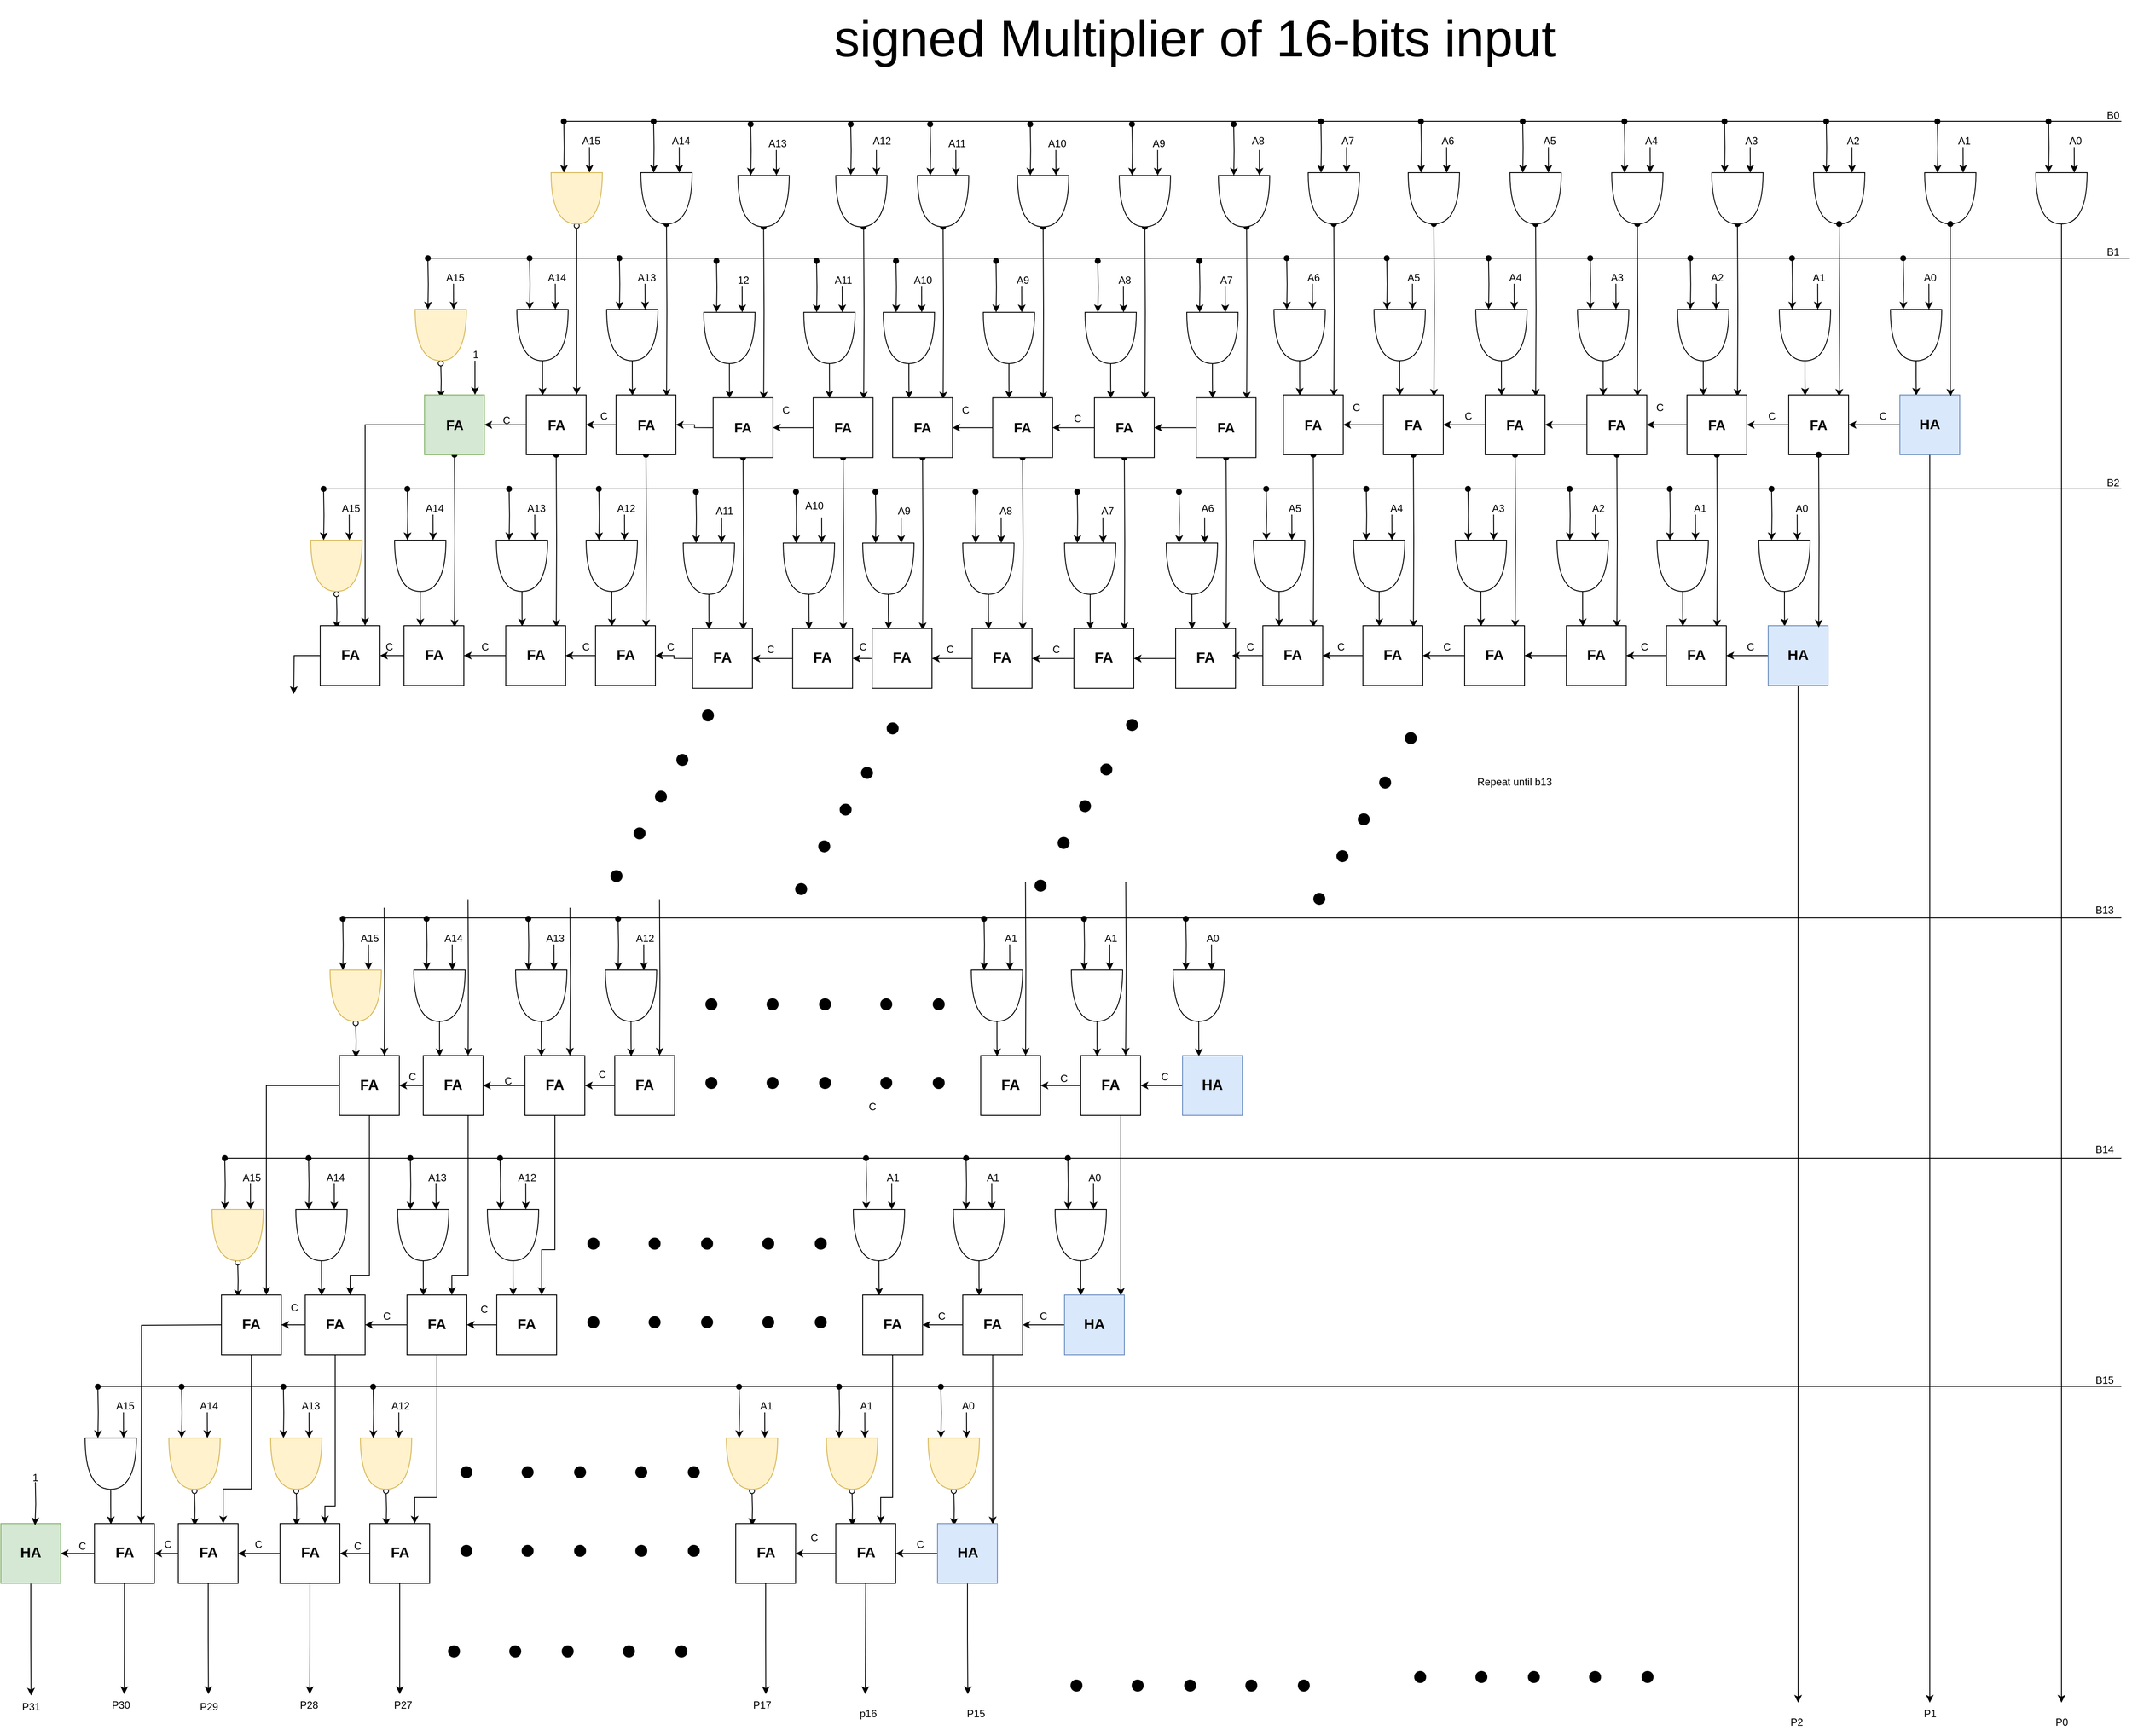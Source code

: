 <mxfile version="24.7.4" pages="4">
  <diagram name="Multiplier_16x16" id="Bcz48vcSh-P0rASuCrQG">
    <mxGraphModel dx="5133" dy="1603" grid="1" gridSize="10" guides="1" tooltips="1" connect="1" arrows="1" fold="1" page="1" pageScale="1" pageWidth="1100" pageHeight="850" math="0" shadow="0">
      <root>
        <mxCell id="0" />
        <mxCell id="1" parent="0" />
        <mxCell id="vBjkKqUcBOy8eqSLdtir-1" value="" style="endArrow=none;html=1;rounded=0;endFill=0;" parent="1" edge="1">
          <mxGeometry width="50" height="50" relative="1" as="geometry">
            <mxPoint x="660" y="202" as="sourcePoint" />
            <mxPoint x="-1160" y="202" as="targetPoint" />
          </mxGeometry>
        </mxCell>
        <mxCell id="vBjkKqUcBOy8eqSLdtir-4" style="edgeStyle=orthogonalEdgeStyle;rounded=0;orthogonalLoop=1;jettySize=auto;html=1;exitX=0;exitY=0.75;exitDx=0;exitDy=0;exitPerimeter=0;entryX=0;entryY=0.75;entryDx=0;entryDy=0;entryPerimeter=0;startArrow=oval;startFill=1;" parent="1" target="vBjkKqUcBOy8eqSLdtir-2" edge="1">
          <mxGeometry relative="1" as="geometry">
            <mxPoint x="574.889" y="202" as="sourcePoint" />
          </mxGeometry>
        </mxCell>
        <mxCell id="vBjkKqUcBOy8eqSLdtir-5" style="edgeStyle=orthogonalEdgeStyle;rounded=0;orthogonalLoop=1;jettySize=auto;html=1;exitX=0;exitY=0.25;exitDx=0;exitDy=0;exitPerimeter=0;entryX=0;entryY=0.25;entryDx=0;entryDy=0;entryPerimeter=0;" parent="1" target="vBjkKqUcBOy8eqSLdtir-2" edge="1">
          <mxGeometry relative="1" as="geometry">
            <mxPoint x="604.889" y="232" as="sourcePoint" />
          </mxGeometry>
        </mxCell>
        <mxCell id="vBjkKqUcBOy8eqSLdtir-38" style="edgeStyle=orthogonalEdgeStyle;rounded=0;orthogonalLoop=1;jettySize=auto;html=1;exitX=1;exitY=0.5;exitDx=0;exitDy=0;exitPerimeter=0;" parent="1" source="vBjkKqUcBOy8eqSLdtir-2" edge="1">
          <mxGeometry relative="1" as="geometry">
            <mxPoint x="590" y="2052" as="targetPoint" />
          </mxGeometry>
        </mxCell>
        <mxCell id="vBjkKqUcBOy8eqSLdtir-2" value="" style="shape=or;whiteSpace=wrap;html=1;direction=south;" parent="1" vertex="1">
          <mxGeometry x="560" y="262" width="60" height="60" as="geometry" />
        </mxCell>
        <mxCell id="vBjkKqUcBOy8eqSLdtir-6" value="A0" style="text;html=1;align=center;verticalAlign=middle;resizable=0;points=[];autosize=1;strokeColor=none;fillColor=none;" parent="1" vertex="1">
          <mxGeometry x="586" y="210" width="40" height="30" as="geometry" />
        </mxCell>
        <mxCell id="vBjkKqUcBOy8eqSLdtir-7" style="edgeStyle=orthogonalEdgeStyle;rounded=0;orthogonalLoop=1;jettySize=auto;html=1;exitX=0;exitY=0.75;exitDx=0;exitDy=0;exitPerimeter=0;entryX=0;entryY=0.75;entryDx=0;entryDy=0;entryPerimeter=0;startArrow=oval;startFill=1;" parent="1" target="vBjkKqUcBOy8eqSLdtir-9" edge="1">
          <mxGeometry relative="1" as="geometry">
            <mxPoint x="444.889" y="202" as="sourcePoint" />
          </mxGeometry>
        </mxCell>
        <mxCell id="vBjkKqUcBOy8eqSLdtir-8" style="edgeStyle=orthogonalEdgeStyle;rounded=0;orthogonalLoop=1;jettySize=auto;html=1;exitX=0;exitY=0.25;exitDx=0;exitDy=0;exitPerimeter=0;entryX=0;entryY=0.25;entryDx=0;entryDy=0;entryPerimeter=0;" parent="1" target="vBjkKqUcBOy8eqSLdtir-9" edge="1">
          <mxGeometry relative="1" as="geometry">
            <mxPoint x="474.889" y="232" as="sourcePoint" />
          </mxGeometry>
        </mxCell>
        <mxCell id="vBjkKqUcBOy8eqSLdtir-9" value="" style="shape=or;whiteSpace=wrap;html=1;direction=south;" parent="1" vertex="1">
          <mxGeometry x="430" y="262" width="60" height="60" as="geometry" />
        </mxCell>
        <mxCell id="vBjkKqUcBOy8eqSLdtir-10" value="A1" style="text;html=1;align=center;verticalAlign=middle;resizable=0;points=[];autosize=1;strokeColor=none;fillColor=none;" parent="1" vertex="1">
          <mxGeometry x="456" y="210" width="40" height="30" as="geometry" />
        </mxCell>
        <mxCell id="vBjkKqUcBOy8eqSLdtir-11" style="edgeStyle=orthogonalEdgeStyle;rounded=0;orthogonalLoop=1;jettySize=auto;html=1;exitX=0;exitY=0.75;exitDx=0;exitDy=0;exitPerimeter=0;entryX=0;entryY=0.75;entryDx=0;entryDy=0;entryPerimeter=0;startArrow=oval;startFill=1;" parent="1" target="vBjkKqUcBOy8eqSLdtir-13" edge="1">
          <mxGeometry relative="1" as="geometry">
            <mxPoint x="314.889" y="202" as="sourcePoint" />
          </mxGeometry>
        </mxCell>
        <mxCell id="vBjkKqUcBOy8eqSLdtir-12" style="edgeStyle=orthogonalEdgeStyle;rounded=0;orthogonalLoop=1;jettySize=auto;html=1;exitX=0;exitY=0.25;exitDx=0;exitDy=0;exitPerimeter=0;entryX=0;entryY=0.25;entryDx=0;entryDy=0;entryPerimeter=0;" parent="1" target="vBjkKqUcBOy8eqSLdtir-13" edge="1">
          <mxGeometry relative="1" as="geometry">
            <mxPoint x="344.889" y="232" as="sourcePoint" />
          </mxGeometry>
        </mxCell>
        <mxCell id="vBjkKqUcBOy8eqSLdtir-13" value="" style="shape=or;whiteSpace=wrap;html=1;direction=south;" parent="1" vertex="1">
          <mxGeometry x="300" y="262" width="60" height="60" as="geometry" />
        </mxCell>
        <mxCell id="vBjkKqUcBOy8eqSLdtir-14" value="A2" style="text;html=1;align=center;verticalAlign=middle;resizable=0;points=[];autosize=1;strokeColor=none;fillColor=none;" parent="1" vertex="1">
          <mxGeometry x="326" y="210" width="40" height="30" as="geometry" />
        </mxCell>
        <mxCell id="vBjkKqUcBOy8eqSLdtir-15" value="" style="endArrow=none;html=1;rounded=0;endFill=0;" parent="1" edge="1">
          <mxGeometry width="50" height="50" relative="1" as="geometry">
            <mxPoint x="670" y="362" as="sourcePoint" />
            <mxPoint x="-1320" y="362" as="targetPoint" />
          </mxGeometry>
        </mxCell>
        <mxCell id="vBjkKqUcBOy8eqSLdtir-16" style="edgeStyle=orthogonalEdgeStyle;rounded=0;orthogonalLoop=1;jettySize=auto;html=1;exitX=0;exitY=0.75;exitDx=0;exitDy=0;exitPerimeter=0;entryX=0;entryY=0.75;entryDx=0;entryDy=0;entryPerimeter=0;startArrow=oval;startFill=1;" parent="1" target="vBjkKqUcBOy8eqSLdtir-18" edge="1">
          <mxGeometry relative="1" as="geometry">
            <mxPoint x="404.889" y="362" as="sourcePoint" />
          </mxGeometry>
        </mxCell>
        <mxCell id="vBjkKqUcBOy8eqSLdtir-17" style="edgeStyle=orthogonalEdgeStyle;rounded=0;orthogonalLoop=1;jettySize=auto;html=1;exitX=0;exitY=0.25;exitDx=0;exitDy=0;exitPerimeter=0;entryX=0;entryY=0.25;entryDx=0;entryDy=0;entryPerimeter=0;" parent="1" target="vBjkKqUcBOy8eqSLdtir-18" edge="1">
          <mxGeometry relative="1" as="geometry">
            <mxPoint x="434.889" y="392" as="sourcePoint" />
          </mxGeometry>
        </mxCell>
        <mxCell id="vBjkKqUcBOy8eqSLdtir-22" style="edgeStyle=orthogonalEdgeStyle;rounded=0;orthogonalLoop=1;jettySize=auto;html=1;exitX=1;exitY=0.5;exitDx=0;exitDy=0;exitPerimeter=0;entryX=0.274;entryY=0.012;entryDx=0;entryDy=0;entryPerimeter=0;" parent="1" source="vBjkKqUcBOy8eqSLdtir-18" target="vBjkKqUcBOy8eqSLdtir-20" edge="1">
          <mxGeometry relative="1" as="geometry">
            <mxPoint x="420.095" y="512" as="targetPoint" />
          </mxGeometry>
        </mxCell>
        <mxCell id="vBjkKqUcBOy8eqSLdtir-18" value="" style="shape=or;whiteSpace=wrap;html=1;direction=south;" parent="1" vertex="1">
          <mxGeometry x="390" y="422" width="60" height="60" as="geometry" />
        </mxCell>
        <mxCell id="vBjkKqUcBOy8eqSLdtir-19" value="A0" style="text;html=1;align=center;verticalAlign=middle;resizable=0;points=[];autosize=1;strokeColor=none;fillColor=none;" parent="1" vertex="1">
          <mxGeometry x="416" y="370" width="40" height="30" as="geometry" />
        </mxCell>
        <mxCell id="vBjkKqUcBOy8eqSLdtir-39" style="edgeStyle=orthogonalEdgeStyle;rounded=0;orthogonalLoop=1;jettySize=auto;html=1;exitX=0.5;exitY=1;exitDx=0;exitDy=0;" parent="1" source="vBjkKqUcBOy8eqSLdtir-20" edge="1">
          <mxGeometry relative="1" as="geometry">
            <mxPoint x="436" y="2052" as="targetPoint" />
            <Array as="points">
              <mxPoint x="436" y="2042" />
              <mxPoint x="436" y="2042" />
            </Array>
          </mxGeometry>
        </mxCell>
        <mxCell id="vBjkKqUcBOy8eqSLdtir-77" style="edgeStyle=orthogonalEdgeStyle;rounded=0;orthogonalLoop=1;jettySize=auto;html=1;exitX=0;exitY=0.5;exitDx=0;exitDy=0;entryX=1;entryY=0.5;entryDx=0;entryDy=0;" parent="1" source="vBjkKqUcBOy8eqSLdtir-20" target="vBjkKqUcBOy8eqSLdtir-29" edge="1">
          <mxGeometry relative="1" as="geometry" />
        </mxCell>
        <mxCell id="vBjkKqUcBOy8eqSLdtir-20" value="&lt;font style=&quot;font-size: 17px;&quot;&gt;&lt;b&gt;HA&lt;/b&gt;&lt;/font&gt;" style="whiteSpace=wrap;html=1;aspect=fixed;fillColor=#dae8fc;strokeColor=#6c8ebf;" parent="1" vertex="1">
          <mxGeometry x="401" y="522" width="70" height="70" as="geometry" />
        </mxCell>
        <mxCell id="vBjkKqUcBOy8eqSLdtir-21" style="edgeStyle=orthogonalEdgeStyle;rounded=0;orthogonalLoop=1;jettySize=auto;html=1;exitX=1;exitY=0.5;exitDx=0;exitDy=0;exitPerimeter=0;entryX=0.844;entryY=0.029;entryDx=0;entryDy=0;entryPerimeter=0;startArrow=oval;startFill=1;" parent="1" source="vBjkKqUcBOy8eqSLdtir-9" target="vBjkKqUcBOy8eqSLdtir-20" edge="1">
          <mxGeometry relative="1" as="geometry" />
        </mxCell>
        <mxCell id="vBjkKqUcBOy8eqSLdtir-23" style="edgeStyle=orthogonalEdgeStyle;rounded=0;orthogonalLoop=1;jettySize=auto;html=1;exitX=0;exitY=0.75;exitDx=0;exitDy=0;exitPerimeter=0;entryX=0;entryY=0.75;entryDx=0;entryDy=0;entryPerimeter=0;startArrow=oval;startFill=1;" parent="1" target="vBjkKqUcBOy8eqSLdtir-27" edge="1">
          <mxGeometry relative="1" as="geometry">
            <mxPoint x="274.889" y="362" as="sourcePoint" />
          </mxGeometry>
        </mxCell>
        <mxCell id="vBjkKqUcBOy8eqSLdtir-24" style="edgeStyle=orthogonalEdgeStyle;rounded=0;orthogonalLoop=1;jettySize=auto;html=1;exitX=0;exitY=0.25;exitDx=0;exitDy=0;exitPerimeter=0;entryX=0;entryY=0.25;entryDx=0;entryDy=0;entryPerimeter=0;" parent="1" target="vBjkKqUcBOy8eqSLdtir-27" edge="1">
          <mxGeometry relative="1" as="geometry">
            <mxPoint x="304.889" y="392" as="sourcePoint" />
          </mxGeometry>
        </mxCell>
        <mxCell id="vBjkKqUcBOy8eqSLdtir-25" style="edgeStyle=orthogonalEdgeStyle;rounded=0;orthogonalLoop=1;jettySize=auto;html=1;exitX=1;exitY=0.5;exitDx=0;exitDy=0;exitPerimeter=0;entryX=0.274;entryY=0.012;entryDx=0;entryDy=0;entryPerimeter=0;" parent="1" source="vBjkKqUcBOy8eqSLdtir-27" target="vBjkKqUcBOy8eqSLdtir-29" edge="1">
          <mxGeometry relative="1" as="geometry">
            <mxPoint x="290.095" y="512" as="targetPoint" />
          </mxGeometry>
        </mxCell>
        <mxCell id="vBjkKqUcBOy8eqSLdtir-26" style="edgeStyle=orthogonalEdgeStyle;rounded=0;orthogonalLoop=1;jettySize=auto;html=1;exitX=1;exitY=0.5;exitDx=0;exitDy=0;exitPerimeter=0;entryX=0.844;entryY=0.029;entryDx=0;entryDy=0;entryPerimeter=0;startArrow=oval;startFill=1;" parent="1" target="vBjkKqUcBOy8eqSLdtir-29" edge="1">
          <mxGeometry relative="1" as="geometry">
            <mxPoint x="330" y="322" as="sourcePoint" />
          </mxGeometry>
        </mxCell>
        <mxCell id="vBjkKqUcBOy8eqSLdtir-27" value="" style="shape=or;whiteSpace=wrap;html=1;direction=south;" parent="1" vertex="1">
          <mxGeometry x="260" y="422" width="60" height="60" as="geometry" />
        </mxCell>
        <mxCell id="vBjkKqUcBOy8eqSLdtir-28" value="A1" style="text;html=1;align=center;verticalAlign=middle;resizable=0;points=[];autosize=1;strokeColor=none;fillColor=none;" parent="1" vertex="1">
          <mxGeometry x="286" y="370" width="40" height="30" as="geometry" />
        </mxCell>
        <mxCell id="vBjkKqUcBOy8eqSLdtir-78" style="edgeStyle=orthogonalEdgeStyle;rounded=0;orthogonalLoop=1;jettySize=auto;html=1;exitX=0;exitY=0.5;exitDx=0;exitDy=0;entryX=1;entryY=0.5;entryDx=0;entryDy=0;" parent="1" source="vBjkKqUcBOy8eqSLdtir-29" target="vBjkKqUcBOy8eqSLdtir-55" edge="1">
          <mxGeometry relative="1" as="geometry" />
        </mxCell>
        <mxCell id="vBjkKqUcBOy8eqSLdtir-29" value="&lt;font style=&quot;font-size: 16px;&quot;&gt;&lt;b&gt;FA&lt;/b&gt;&lt;/font&gt;" style="whiteSpace=wrap;html=1;aspect=fixed;" parent="1" vertex="1">
          <mxGeometry x="271" y="522" width="70" height="70" as="geometry" />
        </mxCell>
        <mxCell id="vBjkKqUcBOy8eqSLdtir-30" value="" style="endArrow=none;html=1;rounded=0;endFill=0;" parent="1" edge="1">
          <mxGeometry width="50" height="50" relative="1" as="geometry">
            <mxPoint x="660" y="632" as="sourcePoint" />
            <mxPoint x="-1440" y="632" as="targetPoint" />
          </mxGeometry>
        </mxCell>
        <mxCell id="vBjkKqUcBOy8eqSLdtir-31" style="edgeStyle=orthogonalEdgeStyle;rounded=0;orthogonalLoop=1;jettySize=auto;html=1;exitX=0;exitY=0.75;exitDx=0;exitDy=0;exitPerimeter=0;entryX=0;entryY=0.75;entryDx=0;entryDy=0;entryPerimeter=0;startArrow=oval;startFill=1;" parent="1" target="vBjkKqUcBOy8eqSLdtir-34" edge="1">
          <mxGeometry relative="1" as="geometry">
            <mxPoint x="250.889" y="632" as="sourcePoint" />
          </mxGeometry>
        </mxCell>
        <mxCell id="vBjkKqUcBOy8eqSLdtir-32" style="edgeStyle=orthogonalEdgeStyle;rounded=0;orthogonalLoop=1;jettySize=auto;html=1;exitX=0;exitY=0.25;exitDx=0;exitDy=0;exitPerimeter=0;entryX=0;entryY=0.25;entryDx=0;entryDy=0;entryPerimeter=0;" parent="1" target="vBjkKqUcBOy8eqSLdtir-34" edge="1">
          <mxGeometry relative="1" as="geometry">
            <mxPoint x="280.889" y="662" as="sourcePoint" />
          </mxGeometry>
        </mxCell>
        <mxCell id="vBjkKqUcBOy8eqSLdtir-33" style="edgeStyle=orthogonalEdgeStyle;rounded=0;orthogonalLoop=1;jettySize=auto;html=1;exitX=1;exitY=0.5;exitDx=0;exitDy=0;exitPerimeter=0;entryX=0.274;entryY=0.012;entryDx=0;entryDy=0;entryPerimeter=0;" parent="1" source="vBjkKqUcBOy8eqSLdtir-34" target="vBjkKqUcBOy8eqSLdtir-36" edge="1">
          <mxGeometry relative="1" as="geometry">
            <mxPoint x="266.095" y="782" as="targetPoint" />
          </mxGeometry>
        </mxCell>
        <mxCell id="vBjkKqUcBOy8eqSLdtir-34" value="" style="shape=or;whiteSpace=wrap;html=1;direction=south;" parent="1" vertex="1">
          <mxGeometry x="236" y="692" width="60" height="60" as="geometry" />
        </mxCell>
        <mxCell id="vBjkKqUcBOy8eqSLdtir-40" style="edgeStyle=orthogonalEdgeStyle;rounded=0;orthogonalLoop=1;jettySize=auto;html=1;exitX=0.5;exitY=1;exitDx=0;exitDy=0;" parent="1" source="vBjkKqUcBOy8eqSLdtir-36" edge="1">
          <mxGeometry relative="1" as="geometry">
            <mxPoint x="282" y="2052" as="targetPoint" />
          </mxGeometry>
        </mxCell>
        <mxCell id="vBjkKqUcBOy8eqSLdtir-79" style="edgeStyle=orthogonalEdgeStyle;rounded=0;orthogonalLoop=1;jettySize=auto;html=1;exitX=0;exitY=0.5;exitDx=0;exitDy=0;entryX=1;entryY=0.5;entryDx=0;entryDy=0;" parent="1" source="vBjkKqUcBOy8eqSLdtir-36" target="vBjkKqUcBOy8eqSLdtir-58" edge="1">
          <mxGeometry relative="1" as="geometry" />
        </mxCell>
        <mxCell id="vBjkKqUcBOy8eqSLdtir-36" value="&lt;font style=&quot;font-size: 17px;&quot;&gt;&lt;b&gt;HA&lt;/b&gt;&lt;/font&gt;" style="whiteSpace=wrap;html=1;aspect=fixed;fillColor=#dae8fc;strokeColor=#6c8ebf;" parent="1" vertex="1">
          <mxGeometry x="247" y="792" width="70" height="70" as="geometry" />
        </mxCell>
        <mxCell id="vBjkKqUcBOy8eqSLdtir-37" style="edgeStyle=orthogonalEdgeStyle;rounded=0;orthogonalLoop=1;jettySize=auto;html=1;exitX=1;exitY=0.5;exitDx=0;exitDy=0;exitPerimeter=0;entryX=0.844;entryY=0.029;entryDx=0;entryDy=0;entryPerimeter=0;startArrow=oval;startFill=1;" parent="1" target="vBjkKqUcBOy8eqSLdtir-36" edge="1">
          <mxGeometry relative="1" as="geometry">
            <mxPoint x="306" y="592" as="sourcePoint" />
          </mxGeometry>
        </mxCell>
        <mxCell id="vBjkKqUcBOy8eqSLdtir-41" style="edgeStyle=orthogonalEdgeStyle;rounded=0;orthogonalLoop=1;jettySize=auto;html=1;exitX=0;exitY=0.75;exitDx=0;exitDy=0;exitPerimeter=0;entryX=0;entryY=0.75;entryDx=0;entryDy=0;entryPerimeter=0;startArrow=oval;startFill=1;" parent="1" target="vBjkKqUcBOy8eqSLdtir-51" edge="1">
          <mxGeometry relative="1" as="geometry">
            <mxPoint x="195.889" y="202" as="sourcePoint" />
          </mxGeometry>
        </mxCell>
        <mxCell id="vBjkKqUcBOy8eqSLdtir-42" style="edgeStyle=orthogonalEdgeStyle;rounded=0;orthogonalLoop=1;jettySize=auto;html=1;exitX=0;exitY=0.25;exitDx=0;exitDy=0;exitPerimeter=0;entryX=0;entryY=0.25;entryDx=0;entryDy=0;entryPerimeter=0;" parent="1" target="vBjkKqUcBOy8eqSLdtir-51" edge="1">
          <mxGeometry relative="1" as="geometry">
            <mxPoint x="225.889" y="232" as="sourcePoint" />
          </mxGeometry>
        </mxCell>
        <mxCell id="vBjkKqUcBOy8eqSLdtir-43" style="edgeStyle=orthogonalEdgeStyle;rounded=0;orthogonalLoop=1;jettySize=auto;html=1;exitX=0;exitY=0.75;exitDx=0;exitDy=0;exitPerimeter=0;entryX=0;entryY=0.75;entryDx=0;entryDy=0;entryPerimeter=0;startArrow=oval;startFill=1;" parent="1" target="vBjkKqUcBOy8eqSLdtir-53" edge="1">
          <mxGeometry relative="1" as="geometry">
            <mxPoint x="155.889" y="362" as="sourcePoint" />
          </mxGeometry>
        </mxCell>
        <mxCell id="vBjkKqUcBOy8eqSLdtir-44" style="edgeStyle=orthogonalEdgeStyle;rounded=0;orthogonalLoop=1;jettySize=auto;html=1;exitX=0;exitY=0.25;exitDx=0;exitDy=0;exitPerimeter=0;entryX=0;entryY=0.25;entryDx=0;entryDy=0;entryPerimeter=0;" parent="1" target="vBjkKqUcBOy8eqSLdtir-53" edge="1">
          <mxGeometry relative="1" as="geometry">
            <mxPoint x="185.889" y="392" as="sourcePoint" />
          </mxGeometry>
        </mxCell>
        <mxCell id="vBjkKqUcBOy8eqSLdtir-45" style="edgeStyle=orthogonalEdgeStyle;rounded=0;orthogonalLoop=1;jettySize=auto;html=1;exitX=1;exitY=0.5;exitDx=0;exitDy=0;exitPerimeter=0;entryX=0.274;entryY=0.012;entryDx=0;entryDy=0;entryPerimeter=0;" parent="1" source="vBjkKqUcBOy8eqSLdtir-53" target="vBjkKqUcBOy8eqSLdtir-55" edge="1">
          <mxGeometry relative="1" as="geometry">
            <mxPoint x="171.095" y="512" as="targetPoint" />
          </mxGeometry>
        </mxCell>
        <mxCell id="vBjkKqUcBOy8eqSLdtir-46" style="edgeStyle=orthogonalEdgeStyle;rounded=0;orthogonalLoop=1;jettySize=auto;html=1;exitX=1;exitY=0.5;exitDx=0;exitDy=0;exitPerimeter=0;entryX=0.844;entryY=0.029;entryDx=0;entryDy=0;entryPerimeter=0;startArrow=oval;startFill=1;" parent="1" target="vBjkKqUcBOy8eqSLdtir-55" edge="1">
          <mxGeometry relative="1" as="geometry">
            <mxPoint x="211" y="322" as="sourcePoint" />
          </mxGeometry>
        </mxCell>
        <mxCell id="vBjkKqUcBOy8eqSLdtir-47" style="edgeStyle=orthogonalEdgeStyle;rounded=0;orthogonalLoop=1;jettySize=auto;html=1;exitX=0;exitY=0.75;exitDx=0;exitDy=0;exitPerimeter=0;entryX=0;entryY=0.75;entryDx=0;entryDy=0;entryPerimeter=0;startArrow=oval;startFill=1;" parent="1" target="vBjkKqUcBOy8eqSLdtir-56" edge="1">
          <mxGeometry relative="1" as="geometry">
            <mxPoint x="131.889" y="632" as="sourcePoint" />
          </mxGeometry>
        </mxCell>
        <mxCell id="vBjkKqUcBOy8eqSLdtir-48" style="edgeStyle=orthogonalEdgeStyle;rounded=0;orthogonalLoop=1;jettySize=auto;html=1;exitX=0;exitY=0.25;exitDx=0;exitDy=0;exitPerimeter=0;entryX=0;entryY=0.25;entryDx=0;entryDy=0;entryPerimeter=0;" parent="1" target="vBjkKqUcBOy8eqSLdtir-56" edge="1">
          <mxGeometry relative="1" as="geometry">
            <mxPoint x="161.889" y="662" as="sourcePoint" />
          </mxGeometry>
        </mxCell>
        <mxCell id="vBjkKqUcBOy8eqSLdtir-49" style="edgeStyle=orthogonalEdgeStyle;rounded=0;orthogonalLoop=1;jettySize=auto;html=1;exitX=1;exitY=0.5;exitDx=0;exitDy=0;exitPerimeter=0;entryX=0.274;entryY=0.012;entryDx=0;entryDy=0;entryPerimeter=0;" parent="1" source="vBjkKqUcBOy8eqSLdtir-56" target="vBjkKqUcBOy8eqSLdtir-58" edge="1">
          <mxGeometry relative="1" as="geometry">
            <mxPoint x="147.095" y="782" as="targetPoint" />
          </mxGeometry>
        </mxCell>
        <mxCell id="vBjkKqUcBOy8eqSLdtir-50" style="edgeStyle=orthogonalEdgeStyle;rounded=0;orthogonalLoop=1;jettySize=auto;html=1;exitX=1;exitY=0.5;exitDx=0;exitDy=0;exitPerimeter=0;entryX=0.844;entryY=0.029;entryDx=0;entryDy=0;entryPerimeter=0;startArrow=oval;startFill=1;" parent="1" target="vBjkKqUcBOy8eqSLdtir-58" edge="1">
          <mxGeometry relative="1" as="geometry">
            <mxPoint x="187" y="592" as="sourcePoint" />
          </mxGeometry>
        </mxCell>
        <mxCell id="vBjkKqUcBOy8eqSLdtir-51" value="" style="shape=or;whiteSpace=wrap;html=1;direction=south;" parent="1" vertex="1">
          <mxGeometry x="181" y="262" width="60" height="60" as="geometry" />
        </mxCell>
        <mxCell id="vBjkKqUcBOy8eqSLdtir-52" value="A3" style="text;html=1;align=center;verticalAlign=middle;resizable=0;points=[];autosize=1;strokeColor=none;fillColor=none;" parent="1" vertex="1">
          <mxGeometry x="207" y="210" width="40" height="30" as="geometry" />
        </mxCell>
        <mxCell id="vBjkKqUcBOy8eqSLdtir-53" value="" style="shape=or;whiteSpace=wrap;html=1;direction=south;" parent="1" vertex="1">
          <mxGeometry x="141" y="422" width="60" height="60" as="geometry" />
        </mxCell>
        <mxCell id="vBjkKqUcBOy8eqSLdtir-54" value="A2" style="text;html=1;align=center;verticalAlign=middle;resizable=0;points=[];autosize=1;strokeColor=none;fillColor=none;" parent="1" vertex="1">
          <mxGeometry x="167" y="370" width="40" height="30" as="geometry" />
        </mxCell>
        <mxCell id="vBjkKqUcBOy8eqSLdtir-643" style="edgeStyle=orthogonalEdgeStyle;rounded=0;orthogonalLoop=1;jettySize=auto;html=1;exitX=0;exitY=0.5;exitDx=0;exitDy=0;entryX=1;entryY=0.5;entryDx=0;entryDy=0;" parent="1" source="vBjkKqUcBOy8eqSLdtir-55" target="vBjkKqUcBOy8eqSLdtir-116" edge="1">
          <mxGeometry relative="1" as="geometry" />
        </mxCell>
        <mxCell id="vBjkKqUcBOy8eqSLdtir-55" value="&lt;font style=&quot;font-size: 16px;&quot;&gt;&lt;b&gt;FA&lt;/b&gt;&lt;/font&gt;" style="whiteSpace=wrap;html=1;aspect=fixed;" parent="1" vertex="1">
          <mxGeometry x="152" y="522" width="70" height="70" as="geometry" />
        </mxCell>
        <mxCell id="vBjkKqUcBOy8eqSLdtir-56" value="" style="shape=or;whiteSpace=wrap;html=1;direction=south;" parent="1" vertex="1">
          <mxGeometry x="117" y="692" width="60" height="60" as="geometry" />
        </mxCell>
        <mxCell id="vBjkKqUcBOy8eqSLdtir-644" style="edgeStyle=orthogonalEdgeStyle;rounded=0;orthogonalLoop=1;jettySize=auto;html=1;exitX=0;exitY=0.5;exitDx=0;exitDy=0;entryX=1;entryY=0.5;entryDx=0;entryDy=0;" parent="1" source="vBjkKqUcBOy8eqSLdtir-58" target="vBjkKqUcBOy8eqSLdtir-119" edge="1">
          <mxGeometry relative="1" as="geometry" />
        </mxCell>
        <mxCell id="vBjkKqUcBOy8eqSLdtir-58" value="&lt;font style=&quot;font-size: 17px;&quot;&gt;&lt;b&gt;FA&lt;/b&gt;&lt;/font&gt;" style="whiteSpace=wrap;html=1;aspect=fixed;" parent="1" vertex="1">
          <mxGeometry x="128" y="792" width="70" height="70" as="geometry" />
        </mxCell>
        <mxCell id="vBjkKqUcBOy8eqSLdtir-80" value="C" style="text;html=1;align=center;verticalAlign=middle;resizable=0;points=[];autosize=1;strokeColor=none;fillColor=none;" parent="1" vertex="1">
          <mxGeometry x="366" y="532" width="30" height="30" as="geometry" />
        </mxCell>
        <mxCell id="vBjkKqUcBOy8eqSLdtir-82" value="C" style="text;html=1;align=center;verticalAlign=middle;resizable=0;points=[];autosize=1;strokeColor=none;fillColor=none;" parent="1" vertex="1">
          <mxGeometry x="236" y="532" width="30" height="30" as="geometry" />
        </mxCell>
        <mxCell id="vBjkKqUcBOy8eqSLdtir-83" value="C" style="text;html=1;align=center;verticalAlign=middle;resizable=0;points=[];autosize=1;strokeColor=none;fillColor=none;" parent="1" vertex="1">
          <mxGeometry x="211" y="802" width="30" height="30" as="geometry" />
        </mxCell>
        <mxCell id="vBjkKqUcBOy8eqSLdtir-102" style="edgeStyle=orthogonalEdgeStyle;rounded=0;orthogonalLoop=1;jettySize=auto;html=1;exitX=0;exitY=0.75;exitDx=0;exitDy=0;exitPerimeter=0;entryX=0;entryY=0.75;entryDx=0;entryDy=0;entryPerimeter=0;startArrow=oval;startFill=1;" parent="1" target="vBjkKqUcBOy8eqSLdtir-112" edge="1">
          <mxGeometry relative="1" as="geometry">
            <mxPoint x="78.889" y="202" as="sourcePoint" />
          </mxGeometry>
        </mxCell>
        <mxCell id="vBjkKqUcBOy8eqSLdtir-103" style="edgeStyle=orthogonalEdgeStyle;rounded=0;orthogonalLoop=1;jettySize=auto;html=1;exitX=0;exitY=0.25;exitDx=0;exitDy=0;exitPerimeter=0;entryX=0;entryY=0.25;entryDx=0;entryDy=0;entryPerimeter=0;" parent="1" target="vBjkKqUcBOy8eqSLdtir-112" edge="1">
          <mxGeometry relative="1" as="geometry">
            <mxPoint x="108.889" y="232" as="sourcePoint" />
          </mxGeometry>
        </mxCell>
        <mxCell id="vBjkKqUcBOy8eqSLdtir-104" style="edgeStyle=orthogonalEdgeStyle;rounded=0;orthogonalLoop=1;jettySize=auto;html=1;exitX=0;exitY=0.75;exitDx=0;exitDy=0;exitPerimeter=0;entryX=0;entryY=0.75;entryDx=0;entryDy=0;entryPerimeter=0;startArrow=oval;startFill=1;" parent="1" target="vBjkKqUcBOy8eqSLdtir-114" edge="1">
          <mxGeometry relative="1" as="geometry">
            <mxPoint x="38.889" y="362" as="sourcePoint" />
          </mxGeometry>
        </mxCell>
        <mxCell id="vBjkKqUcBOy8eqSLdtir-105" style="edgeStyle=orthogonalEdgeStyle;rounded=0;orthogonalLoop=1;jettySize=auto;html=1;exitX=0;exitY=0.25;exitDx=0;exitDy=0;exitPerimeter=0;entryX=0;entryY=0.25;entryDx=0;entryDy=0;entryPerimeter=0;" parent="1" target="vBjkKqUcBOy8eqSLdtir-114" edge="1">
          <mxGeometry relative="1" as="geometry">
            <mxPoint x="68.889" y="392" as="sourcePoint" />
          </mxGeometry>
        </mxCell>
        <mxCell id="vBjkKqUcBOy8eqSLdtir-106" style="edgeStyle=orthogonalEdgeStyle;rounded=0;orthogonalLoop=1;jettySize=auto;html=1;exitX=1;exitY=0.5;exitDx=0;exitDy=0;exitPerimeter=0;entryX=0.274;entryY=0.012;entryDx=0;entryDy=0;entryPerimeter=0;" parent="1" source="vBjkKqUcBOy8eqSLdtir-114" target="vBjkKqUcBOy8eqSLdtir-116" edge="1">
          <mxGeometry relative="1" as="geometry">
            <mxPoint x="54.095" y="512" as="targetPoint" />
          </mxGeometry>
        </mxCell>
        <mxCell id="vBjkKqUcBOy8eqSLdtir-107" style="edgeStyle=orthogonalEdgeStyle;rounded=0;orthogonalLoop=1;jettySize=auto;html=1;exitX=1;exitY=0.5;exitDx=0;exitDy=0;exitPerimeter=0;entryX=0.844;entryY=0.029;entryDx=0;entryDy=0;entryPerimeter=0;startArrow=oval;startFill=1;" parent="1" target="vBjkKqUcBOy8eqSLdtir-116" edge="1">
          <mxGeometry relative="1" as="geometry">
            <mxPoint x="94" y="322" as="sourcePoint" />
          </mxGeometry>
        </mxCell>
        <mxCell id="vBjkKqUcBOy8eqSLdtir-108" style="edgeStyle=orthogonalEdgeStyle;rounded=0;orthogonalLoop=1;jettySize=auto;html=1;exitX=0;exitY=0.75;exitDx=0;exitDy=0;exitPerimeter=0;entryX=0;entryY=0.75;entryDx=0;entryDy=0;entryPerimeter=0;startArrow=oval;startFill=1;" parent="1" target="vBjkKqUcBOy8eqSLdtir-117" edge="1">
          <mxGeometry relative="1" as="geometry">
            <mxPoint x="14.889" y="632" as="sourcePoint" />
          </mxGeometry>
        </mxCell>
        <mxCell id="vBjkKqUcBOy8eqSLdtir-109" style="edgeStyle=orthogonalEdgeStyle;rounded=0;orthogonalLoop=1;jettySize=auto;html=1;exitX=0;exitY=0.25;exitDx=0;exitDy=0;exitPerimeter=0;entryX=0;entryY=0.25;entryDx=0;entryDy=0;entryPerimeter=0;" parent="1" target="vBjkKqUcBOy8eqSLdtir-117" edge="1">
          <mxGeometry relative="1" as="geometry">
            <mxPoint x="44.889" y="662" as="sourcePoint" />
          </mxGeometry>
        </mxCell>
        <mxCell id="vBjkKqUcBOy8eqSLdtir-110" style="edgeStyle=orthogonalEdgeStyle;rounded=0;orthogonalLoop=1;jettySize=auto;html=1;exitX=1;exitY=0.5;exitDx=0;exitDy=0;exitPerimeter=0;entryX=0.274;entryY=0.012;entryDx=0;entryDy=0;entryPerimeter=0;" parent="1" source="vBjkKqUcBOy8eqSLdtir-117" target="vBjkKqUcBOy8eqSLdtir-119" edge="1">
          <mxGeometry relative="1" as="geometry">
            <mxPoint x="30.095" y="782" as="targetPoint" />
          </mxGeometry>
        </mxCell>
        <mxCell id="vBjkKqUcBOy8eqSLdtir-111" style="edgeStyle=orthogonalEdgeStyle;rounded=0;orthogonalLoop=1;jettySize=auto;html=1;exitX=1;exitY=0.5;exitDx=0;exitDy=0;exitPerimeter=0;entryX=0.844;entryY=0.029;entryDx=0;entryDy=0;entryPerimeter=0;startArrow=oval;startFill=1;" parent="1" target="vBjkKqUcBOy8eqSLdtir-119" edge="1">
          <mxGeometry relative="1" as="geometry">
            <mxPoint x="70" y="592" as="sourcePoint" />
          </mxGeometry>
        </mxCell>
        <mxCell id="vBjkKqUcBOy8eqSLdtir-112" value="" style="shape=or;whiteSpace=wrap;html=1;direction=south;" parent="1" vertex="1">
          <mxGeometry x="64" y="262" width="60" height="60" as="geometry" />
        </mxCell>
        <mxCell id="vBjkKqUcBOy8eqSLdtir-113" value="A4" style="text;html=1;align=center;verticalAlign=middle;resizable=0;points=[];autosize=1;strokeColor=none;fillColor=none;" parent="1" vertex="1">
          <mxGeometry x="90" y="210" width="40" height="30" as="geometry" />
        </mxCell>
        <mxCell id="vBjkKqUcBOy8eqSLdtir-114" value="" style="shape=or;whiteSpace=wrap;html=1;direction=south;" parent="1" vertex="1">
          <mxGeometry x="24" y="422" width="60" height="60" as="geometry" />
        </mxCell>
        <mxCell id="vBjkKqUcBOy8eqSLdtir-115" value="A3" style="text;html=1;align=center;verticalAlign=middle;resizable=0;points=[];autosize=1;strokeColor=none;fillColor=none;" parent="1" vertex="1">
          <mxGeometry x="50" y="370" width="40" height="30" as="geometry" />
        </mxCell>
        <mxCell id="vBjkKqUcBOy8eqSLdtir-928" style="edgeStyle=orthogonalEdgeStyle;rounded=0;orthogonalLoop=1;jettySize=auto;html=1;exitX=0;exitY=0.5;exitDx=0;exitDy=0;entryX=1;entryY=0.5;entryDx=0;entryDy=0;" parent="1" source="vBjkKqUcBOy8eqSLdtir-116" target="vBjkKqUcBOy8eqSLdtir-738" edge="1">
          <mxGeometry relative="1" as="geometry" />
        </mxCell>
        <mxCell id="vBjkKqUcBOy8eqSLdtir-116" value="&lt;font style=&quot;font-size: 16px;&quot;&gt;&lt;b&gt;FA&lt;/b&gt;&lt;/font&gt;" style="whiteSpace=wrap;html=1;aspect=fixed;" parent="1" vertex="1">
          <mxGeometry x="35" y="522" width="70" height="70" as="geometry" />
        </mxCell>
        <mxCell id="vBjkKqUcBOy8eqSLdtir-117" value="" style="shape=or;whiteSpace=wrap;html=1;direction=south;" parent="1" vertex="1">
          <mxGeometry y="692" width="60" height="60" as="geometry" />
        </mxCell>
        <mxCell id="vBjkKqUcBOy8eqSLdtir-929" style="edgeStyle=orthogonalEdgeStyle;rounded=0;orthogonalLoop=1;jettySize=auto;html=1;exitX=0;exitY=0.5;exitDx=0;exitDy=0;entryX=1;entryY=0.5;entryDx=0;entryDy=0;" parent="1" source="vBjkKqUcBOy8eqSLdtir-119" target="vBjkKqUcBOy8eqSLdtir-741" edge="1">
          <mxGeometry relative="1" as="geometry" />
        </mxCell>
        <mxCell id="vBjkKqUcBOy8eqSLdtir-119" value="&lt;font style=&quot;font-size: 17px;&quot;&gt;&lt;b&gt;FA&lt;/b&gt;&lt;/font&gt;" style="whiteSpace=wrap;html=1;aspect=fixed;" parent="1" vertex="1">
          <mxGeometry x="11" y="792" width="70" height="70" as="geometry" />
        </mxCell>
        <mxCell id="vBjkKqUcBOy8eqSLdtir-120" style="edgeStyle=orthogonalEdgeStyle;rounded=0;orthogonalLoop=1;jettySize=auto;html=1;exitX=0;exitY=0.75;exitDx=0;exitDy=0;exitPerimeter=0;entryX=0;entryY=0.75;entryDx=0;entryDy=0;entryPerimeter=0;startArrow=oval;startFill=1;" parent="1" target="vBjkKqUcBOy8eqSLdtir-130" edge="1">
          <mxGeometry relative="1" as="geometry">
            <mxPoint x="-1161.611" y="202" as="sourcePoint" />
          </mxGeometry>
        </mxCell>
        <mxCell id="vBjkKqUcBOy8eqSLdtir-121" style="edgeStyle=orthogonalEdgeStyle;rounded=0;orthogonalLoop=1;jettySize=auto;html=1;exitX=0;exitY=0.25;exitDx=0;exitDy=0;exitPerimeter=0;entryX=0;entryY=0.25;entryDx=0;entryDy=0;entryPerimeter=0;" parent="1" target="vBjkKqUcBOy8eqSLdtir-130" edge="1">
          <mxGeometry relative="1" as="geometry">
            <mxPoint x="-1131.611" y="232" as="sourcePoint" />
          </mxGeometry>
        </mxCell>
        <mxCell id="vBjkKqUcBOy8eqSLdtir-122" style="edgeStyle=orthogonalEdgeStyle;rounded=0;orthogonalLoop=1;jettySize=auto;html=1;exitX=0;exitY=0.75;exitDx=0;exitDy=0;exitPerimeter=0;entryX=0;entryY=0.75;entryDx=0;entryDy=0;entryPerimeter=0;startArrow=oval;startFill=1;" parent="1" target="vBjkKqUcBOy8eqSLdtir-132" edge="1">
          <mxGeometry relative="1" as="geometry">
            <mxPoint x="-1201.611" y="362" as="sourcePoint" />
          </mxGeometry>
        </mxCell>
        <mxCell id="vBjkKqUcBOy8eqSLdtir-123" style="edgeStyle=orthogonalEdgeStyle;rounded=0;orthogonalLoop=1;jettySize=auto;html=1;exitX=0;exitY=0.25;exitDx=0;exitDy=0;exitPerimeter=0;entryX=0;entryY=0.25;entryDx=0;entryDy=0;entryPerimeter=0;" parent="1" target="vBjkKqUcBOy8eqSLdtir-132" edge="1">
          <mxGeometry relative="1" as="geometry">
            <mxPoint x="-1171.611" y="392" as="sourcePoint" />
          </mxGeometry>
        </mxCell>
        <mxCell id="vBjkKqUcBOy8eqSLdtir-124" style="edgeStyle=orthogonalEdgeStyle;rounded=0;orthogonalLoop=1;jettySize=auto;html=1;exitX=1;exitY=0.5;exitDx=0;exitDy=0;exitPerimeter=0;entryX=0.274;entryY=0.012;entryDx=0;entryDy=0;entryPerimeter=0;" parent="1" source="vBjkKqUcBOy8eqSLdtir-132" target="vBjkKqUcBOy8eqSLdtir-134" edge="1">
          <mxGeometry relative="1" as="geometry">
            <mxPoint x="-1186.405" y="512" as="targetPoint" />
          </mxGeometry>
        </mxCell>
        <mxCell id="vBjkKqUcBOy8eqSLdtir-125" style="edgeStyle=orthogonalEdgeStyle;rounded=0;orthogonalLoop=1;jettySize=auto;html=1;exitX=1;exitY=0.5;exitDx=0;exitDy=0;exitPerimeter=0;entryX=0.843;entryY=-0.031;entryDx=0;entryDy=0;entryPerimeter=0;startArrow=oval;startFill=0;" parent="1" edge="1">
          <mxGeometry relative="1" as="geometry">
            <mxPoint x="-1146.5" y="324" as="sourcePoint" />
            <mxPoint x="-1146.49" y="521.83" as="targetPoint" />
          </mxGeometry>
        </mxCell>
        <mxCell id="vBjkKqUcBOy8eqSLdtir-126" style="edgeStyle=orthogonalEdgeStyle;rounded=0;orthogonalLoop=1;jettySize=auto;html=1;exitX=0;exitY=0.75;exitDx=0;exitDy=0;exitPerimeter=0;entryX=0;entryY=0.75;entryDx=0;entryDy=0;entryPerimeter=0;startArrow=oval;startFill=1;" parent="1" target="vBjkKqUcBOy8eqSLdtir-135" edge="1">
          <mxGeometry relative="1" as="geometry">
            <mxPoint x="-1225.611" y="632" as="sourcePoint" />
          </mxGeometry>
        </mxCell>
        <mxCell id="vBjkKqUcBOy8eqSLdtir-127" style="edgeStyle=orthogonalEdgeStyle;rounded=0;orthogonalLoop=1;jettySize=auto;html=1;exitX=0;exitY=0.25;exitDx=0;exitDy=0;exitPerimeter=0;entryX=0;entryY=0.25;entryDx=0;entryDy=0;entryPerimeter=0;" parent="1" target="vBjkKqUcBOy8eqSLdtir-135" edge="1">
          <mxGeometry relative="1" as="geometry">
            <mxPoint x="-1195.611" y="662" as="sourcePoint" />
          </mxGeometry>
        </mxCell>
        <mxCell id="vBjkKqUcBOy8eqSLdtir-128" style="edgeStyle=orthogonalEdgeStyle;rounded=0;orthogonalLoop=1;jettySize=auto;html=1;exitX=1;exitY=0.5;exitDx=0;exitDy=0;exitPerimeter=0;entryX=0.274;entryY=0.012;entryDx=0;entryDy=0;entryPerimeter=0;" parent="1" source="vBjkKqUcBOy8eqSLdtir-135" target="vBjkKqUcBOy8eqSLdtir-137" edge="1">
          <mxGeometry relative="1" as="geometry">
            <mxPoint x="-1210.405" y="782" as="targetPoint" />
          </mxGeometry>
        </mxCell>
        <mxCell id="vBjkKqUcBOy8eqSLdtir-129" style="edgeStyle=orthogonalEdgeStyle;rounded=0;orthogonalLoop=1;jettySize=auto;html=1;exitX=1;exitY=0.5;exitDx=0;exitDy=0;exitPerimeter=0;entryX=0.844;entryY=0.029;entryDx=0;entryDy=0;entryPerimeter=0;startArrow=oval;startFill=1;" parent="1" target="vBjkKqUcBOy8eqSLdtir-137" edge="1">
          <mxGeometry relative="1" as="geometry">
            <mxPoint x="-1170.5" y="592" as="sourcePoint" />
          </mxGeometry>
        </mxCell>
        <mxCell id="vBjkKqUcBOy8eqSLdtir-130" value="" style="shape=or;whiteSpace=wrap;html=1;direction=south;fillColor=#fff2cc;strokeColor=#d6b656;" parent="1" vertex="1">
          <mxGeometry x="-1176.5" y="262" width="60" height="60" as="geometry" />
        </mxCell>
        <mxCell id="vBjkKqUcBOy8eqSLdtir-131" value="A15" style="text;html=1;align=center;verticalAlign=middle;resizable=0;points=[];autosize=1;strokeColor=none;fillColor=none;" parent="1" vertex="1">
          <mxGeometry x="-1150.5" y="210" width="40" height="30" as="geometry" />
        </mxCell>
        <mxCell id="vBjkKqUcBOy8eqSLdtir-132" value="" style="shape=or;whiteSpace=wrap;html=1;direction=south;" parent="1" vertex="1">
          <mxGeometry x="-1216.5" y="422" width="60" height="60" as="geometry" />
        </mxCell>
        <mxCell id="vBjkKqUcBOy8eqSLdtir-133" value="A14" style="text;html=1;align=center;verticalAlign=middle;resizable=0;points=[];autosize=1;strokeColor=none;fillColor=none;" parent="1" vertex="1">
          <mxGeometry x="-1190.5" y="370" width="40" height="30" as="geometry" />
        </mxCell>
        <mxCell id="vBjkKqUcBOy8eqSLdtir-646" style="edgeStyle=orthogonalEdgeStyle;rounded=0;orthogonalLoop=1;jettySize=auto;html=1;exitX=0;exitY=0.5;exitDx=0;exitDy=0;entryX=1;entryY=0.5;entryDx=0;entryDy=0;" parent="1" source="vBjkKqUcBOy8eqSLdtir-134" target="vBjkKqUcBOy8eqSLdtir-171" edge="1">
          <mxGeometry relative="1" as="geometry" />
        </mxCell>
        <mxCell id="vBjkKqUcBOy8eqSLdtir-134" value="&lt;font style=&quot;font-size: 16px;&quot;&gt;&lt;b&gt;FA&lt;/b&gt;&lt;/font&gt;" style="whiteSpace=wrap;html=1;aspect=fixed;" parent="1" vertex="1">
          <mxGeometry x="-1205.5" y="522" width="70" height="70" as="geometry" />
        </mxCell>
        <mxCell id="vBjkKqUcBOy8eqSLdtir-135" value="" style="shape=or;whiteSpace=wrap;html=1;direction=south;" parent="1" vertex="1">
          <mxGeometry x="-1240.5" y="692" width="60" height="60" as="geometry" />
        </mxCell>
        <mxCell id="vBjkKqUcBOy8eqSLdtir-136" value="A13" style="text;html=1;align=center;verticalAlign=middle;resizable=0;points=[];autosize=1;strokeColor=none;fillColor=none;" parent="1" vertex="1">
          <mxGeometry x="-1214.5" y="640" width="40" height="30" as="geometry" />
        </mxCell>
        <mxCell id="vBjkKqUcBOy8eqSLdtir-648" style="edgeStyle=orthogonalEdgeStyle;rounded=0;orthogonalLoop=1;jettySize=auto;html=1;exitX=0;exitY=0.5;exitDx=0;exitDy=0;" parent="1" source="vBjkKqUcBOy8eqSLdtir-137" target="vBjkKqUcBOy8eqSLdtir-174" edge="1">
          <mxGeometry relative="1" as="geometry" />
        </mxCell>
        <mxCell id="vBjkKqUcBOy8eqSLdtir-137" value="&lt;font style=&quot;font-size: 17px;&quot;&gt;&lt;b&gt;FA&lt;/b&gt;&lt;/font&gt;" style="whiteSpace=wrap;html=1;aspect=fixed;" parent="1" vertex="1">
          <mxGeometry x="-1229.5" y="792" width="70" height="70" as="geometry" />
        </mxCell>
        <mxCell id="vBjkKqUcBOy8eqSLdtir-159" style="edgeStyle=orthogonalEdgeStyle;rounded=0;orthogonalLoop=1;jettySize=auto;html=1;exitX=0;exitY=0.75;exitDx=0;exitDy=0;exitPerimeter=0;entryX=0;entryY=0.75;entryDx=0;entryDy=0;entryPerimeter=0;startArrow=oval;startFill=1;" parent="1" target="vBjkKqUcBOy8eqSLdtir-169" edge="1">
          <mxGeometry relative="1" as="geometry">
            <mxPoint x="-1320.611" y="362" as="sourcePoint" />
          </mxGeometry>
        </mxCell>
        <mxCell id="vBjkKqUcBOy8eqSLdtir-160" style="edgeStyle=orthogonalEdgeStyle;rounded=0;orthogonalLoop=1;jettySize=auto;html=1;exitX=0;exitY=0.25;exitDx=0;exitDy=0;exitPerimeter=0;entryX=0;entryY=0.25;entryDx=0;entryDy=0;entryPerimeter=0;" parent="1" target="vBjkKqUcBOy8eqSLdtir-169" edge="1">
          <mxGeometry relative="1" as="geometry">
            <mxPoint x="-1290.611" y="392" as="sourcePoint" />
          </mxGeometry>
        </mxCell>
        <mxCell id="vBjkKqUcBOy8eqSLdtir-161" style="edgeStyle=orthogonalEdgeStyle;rounded=0;orthogonalLoop=1;jettySize=auto;html=1;exitX=1;exitY=0.5;exitDx=0;exitDy=0;exitPerimeter=0;entryX=0.274;entryY=0.012;entryDx=0;entryDy=0;entryPerimeter=0;startArrow=oval;startFill=0;" parent="1" edge="1">
          <mxGeometry relative="1" as="geometry">
            <mxPoint x="-1305.32" y="525.84" as="targetPoint" />
            <mxPoint x="-1305.5" y="485" as="sourcePoint" />
          </mxGeometry>
        </mxCell>
        <mxCell id="vBjkKqUcBOy8eqSLdtir-162" style="edgeStyle=orthogonalEdgeStyle;rounded=0;orthogonalLoop=1;jettySize=auto;html=1;entryX=0.843;entryY=-0.031;entryDx=0;entryDy=0;entryPerimeter=0;startArrow=none;startFill=0;" parent="1" edge="1">
          <mxGeometry relative="1" as="geometry">
            <mxPoint x="-1265.5" y="482" as="sourcePoint" />
            <mxPoint x="-1265.49" y="521.83" as="targetPoint" />
          </mxGeometry>
        </mxCell>
        <mxCell id="vBjkKqUcBOy8eqSLdtir-163" style="edgeStyle=orthogonalEdgeStyle;rounded=0;orthogonalLoop=1;jettySize=auto;html=1;exitX=0;exitY=0.75;exitDx=0;exitDy=0;exitPerimeter=0;entryX=0;entryY=0.75;entryDx=0;entryDy=0;entryPerimeter=0;startArrow=oval;startFill=1;" parent="1" target="vBjkKqUcBOy8eqSLdtir-172" edge="1">
          <mxGeometry relative="1" as="geometry">
            <mxPoint x="-1344.611" y="632" as="sourcePoint" />
          </mxGeometry>
        </mxCell>
        <mxCell id="vBjkKqUcBOy8eqSLdtir-164" style="edgeStyle=orthogonalEdgeStyle;rounded=0;orthogonalLoop=1;jettySize=auto;html=1;exitX=0;exitY=0.25;exitDx=0;exitDy=0;exitPerimeter=0;entryX=0;entryY=0.25;entryDx=0;entryDy=0;entryPerimeter=0;" parent="1" target="vBjkKqUcBOy8eqSLdtir-172" edge="1">
          <mxGeometry relative="1" as="geometry">
            <mxPoint x="-1314.611" y="662" as="sourcePoint" />
          </mxGeometry>
        </mxCell>
        <mxCell id="vBjkKqUcBOy8eqSLdtir-165" style="edgeStyle=orthogonalEdgeStyle;rounded=0;orthogonalLoop=1;jettySize=auto;html=1;exitX=1;exitY=0.5;exitDx=0;exitDy=0;exitPerimeter=0;entryX=0.274;entryY=0.012;entryDx=0;entryDy=0;entryPerimeter=0;" parent="1" source="vBjkKqUcBOy8eqSLdtir-172" target="vBjkKqUcBOy8eqSLdtir-174" edge="1">
          <mxGeometry relative="1" as="geometry">
            <mxPoint x="-1329.405" y="782" as="targetPoint" />
          </mxGeometry>
        </mxCell>
        <mxCell id="vBjkKqUcBOy8eqSLdtir-166" style="edgeStyle=orthogonalEdgeStyle;rounded=0;orthogonalLoop=1;jettySize=auto;html=1;exitX=1;exitY=0.5;exitDx=0;exitDy=0;exitPerimeter=0;entryX=0.844;entryY=0.029;entryDx=0;entryDy=0;entryPerimeter=0;startArrow=oval;startFill=1;" parent="1" target="vBjkKqUcBOy8eqSLdtir-174" edge="1">
          <mxGeometry relative="1" as="geometry">
            <mxPoint x="-1289.5" y="592" as="sourcePoint" />
          </mxGeometry>
        </mxCell>
        <mxCell id="vBjkKqUcBOy8eqSLdtir-169" value="" style="shape=or;whiteSpace=wrap;html=1;direction=south;fillColor=#fff2cc;strokeColor=#d6b656;" parent="1" vertex="1">
          <mxGeometry x="-1335.5" y="422" width="60" height="60" as="geometry" />
        </mxCell>
        <mxCell id="vBjkKqUcBOy8eqSLdtir-170" value="A15" style="text;html=1;align=center;verticalAlign=middle;resizable=0;points=[];autosize=1;strokeColor=none;fillColor=none;" parent="1" vertex="1">
          <mxGeometry x="-1309.5" y="370" width="40" height="30" as="geometry" />
        </mxCell>
        <mxCell id="vBjkKqUcBOy8eqSLdtir-229" style="edgeStyle=orthogonalEdgeStyle;rounded=0;orthogonalLoop=1;jettySize=auto;html=1;exitX=0;exitY=0.5;exitDx=0;exitDy=0;entryX=0.75;entryY=0;entryDx=0;entryDy=0;" parent="1" source="vBjkKqUcBOy8eqSLdtir-171" target="vBjkKqUcBOy8eqSLdtir-189" edge="1">
          <mxGeometry relative="1" as="geometry" />
        </mxCell>
        <mxCell id="vBjkKqUcBOy8eqSLdtir-171" value="&lt;font style=&quot;font-size: 16px;&quot;&gt;&lt;b&gt;FA&lt;/b&gt;&lt;/font&gt;" style="whiteSpace=wrap;html=1;aspect=fixed;fillColor=#d5e8d4;strokeColor=#82b366;" parent="1" vertex="1">
          <mxGeometry x="-1324.5" y="522" width="70" height="70" as="geometry" />
        </mxCell>
        <mxCell id="vBjkKqUcBOy8eqSLdtir-172" value="" style="shape=or;whiteSpace=wrap;html=1;direction=south;" parent="1" vertex="1">
          <mxGeometry x="-1359.5" y="692" width="60" height="60" as="geometry" />
        </mxCell>
        <mxCell id="vBjkKqUcBOy8eqSLdtir-173" value="A14" style="text;html=1;align=center;verticalAlign=middle;resizable=0;points=[];autosize=1;strokeColor=none;fillColor=none;" parent="1" vertex="1">
          <mxGeometry x="-1333.5" y="640" width="40" height="30" as="geometry" />
        </mxCell>
        <mxCell id="vBjkKqUcBOy8eqSLdtir-649" style="edgeStyle=orthogonalEdgeStyle;rounded=0;orthogonalLoop=1;jettySize=auto;html=1;exitX=0;exitY=0.5;exitDx=0;exitDy=0;entryX=1;entryY=0.5;entryDx=0;entryDy=0;" parent="1" source="vBjkKqUcBOy8eqSLdtir-174" target="vBjkKqUcBOy8eqSLdtir-189" edge="1">
          <mxGeometry relative="1" as="geometry" />
        </mxCell>
        <mxCell id="vBjkKqUcBOy8eqSLdtir-174" value="&lt;font style=&quot;font-size: 17px;&quot;&gt;&lt;b&gt;FA&lt;/b&gt;&lt;/font&gt;" style="whiteSpace=wrap;html=1;aspect=fixed;" parent="1" vertex="1">
          <mxGeometry x="-1348.5" y="792" width="70" height="70" as="geometry" />
        </mxCell>
        <mxCell id="vBjkKqUcBOy8eqSLdtir-175" value="1" style="text;html=1;align=center;verticalAlign=middle;resizable=0;points=[];autosize=1;strokeColor=none;fillColor=none;" parent="1" vertex="1">
          <mxGeometry x="-1280.5" y="460" width="30" height="30" as="geometry" />
        </mxCell>
        <mxCell id="vBjkKqUcBOy8eqSLdtir-180" style="edgeStyle=orthogonalEdgeStyle;rounded=0;orthogonalLoop=1;jettySize=auto;html=1;exitX=0;exitY=0.75;exitDx=0;exitDy=0;exitPerimeter=0;entryX=0;entryY=0.75;entryDx=0;entryDy=0;entryPerimeter=0;startArrow=oval;startFill=1;" parent="1" target="vBjkKqUcBOy8eqSLdtir-187" edge="1">
          <mxGeometry relative="1" as="geometry">
            <mxPoint x="-1442.611" y="632" as="sourcePoint" />
          </mxGeometry>
        </mxCell>
        <mxCell id="vBjkKqUcBOy8eqSLdtir-181" style="edgeStyle=orthogonalEdgeStyle;rounded=0;orthogonalLoop=1;jettySize=auto;html=1;exitX=0;exitY=0.25;exitDx=0;exitDy=0;exitPerimeter=0;entryX=0;entryY=0.25;entryDx=0;entryDy=0;entryPerimeter=0;" parent="1" target="vBjkKqUcBOy8eqSLdtir-187" edge="1">
          <mxGeometry relative="1" as="geometry">
            <mxPoint x="-1412.611" y="662" as="sourcePoint" />
          </mxGeometry>
        </mxCell>
        <mxCell id="vBjkKqUcBOy8eqSLdtir-182" style="edgeStyle=orthogonalEdgeStyle;rounded=0;orthogonalLoop=1;jettySize=auto;html=1;exitX=1;exitY=0.5;exitDx=0;exitDy=0;exitPerimeter=0;entryX=0.274;entryY=0.012;entryDx=0;entryDy=0;entryPerimeter=0;startArrow=oval;startFill=0;" parent="1" edge="1">
          <mxGeometry relative="1" as="geometry">
            <mxPoint x="-1427.32" y="795.84" as="targetPoint" />
            <mxPoint x="-1427.5" y="755" as="sourcePoint" />
          </mxGeometry>
        </mxCell>
        <mxCell id="vBjkKqUcBOy8eqSLdtir-187" value="" style="shape=or;whiteSpace=wrap;html=1;direction=south;fillColor=#fff2cc;strokeColor=#d6b656;" parent="1" vertex="1">
          <mxGeometry x="-1457.5" y="692" width="60" height="60" as="geometry" />
        </mxCell>
        <mxCell id="vBjkKqUcBOy8eqSLdtir-188" value="A15" style="text;html=1;align=center;verticalAlign=middle;resizable=0;points=[];autosize=1;strokeColor=none;fillColor=none;" parent="1" vertex="1">
          <mxGeometry x="-1431.5" y="640" width="40" height="30" as="geometry" />
        </mxCell>
        <mxCell id="vBjkKqUcBOy8eqSLdtir-650" style="edgeStyle=orthogonalEdgeStyle;rounded=0;orthogonalLoop=1;jettySize=auto;html=1;exitX=0;exitY=0.5;exitDx=0;exitDy=0;" parent="1" source="vBjkKqUcBOy8eqSLdtir-189" edge="1">
          <mxGeometry relative="1" as="geometry">
            <mxPoint x="-1477.5" y="872" as="targetPoint" />
          </mxGeometry>
        </mxCell>
        <mxCell id="vBjkKqUcBOy8eqSLdtir-189" value="&lt;font style=&quot;font-size: 17px;&quot;&gt;&lt;b&gt;FA&lt;/b&gt;&lt;/font&gt;" style="whiteSpace=wrap;html=1;aspect=fixed;" parent="1" vertex="1">
          <mxGeometry x="-1446.5" y="792" width="70" height="70" as="geometry" />
        </mxCell>
        <mxCell id="vBjkKqUcBOy8eqSLdtir-193" style="edgeStyle=orthogonalEdgeStyle;rounded=0;orthogonalLoop=1;jettySize=auto;html=1;exitX=0;exitY=0.75;exitDx=0;exitDy=0;exitPerimeter=0;entryX=0;entryY=0.75;entryDx=0;entryDy=0;entryPerimeter=0;startArrow=oval;startFill=1;" parent="1" target="vBjkKqUcBOy8eqSLdtir-203" edge="1">
          <mxGeometry relative="1" as="geometry">
            <mxPoint x="-1056.611" y="202" as="sourcePoint" />
          </mxGeometry>
        </mxCell>
        <mxCell id="vBjkKqUcBOy8eqSLdtir-194" style="edgeStyle=orthogonalEdgeStyle;rounded=0;orthogonalLoop=1;jettySize=auto;html=1;exitX=0;exitY=0.25;exitDx=0;exitDy=0;exitPerimeter=0;entryX=0;entryY=0.25;entryDx=0;entryDy=0;entryPerimeter=0;" parent="1" target="vBjkKqUcBOy8eqSLdtir-203" edge="1">
          <mxGeometry relative="1" as="geometry">
            <mxPoint x="-1026.611" y="232" as="sourcePoint" />
          </mxGeometry>
        </mxCell>
        <mxCell id="vBjkKqUcBOy8eqSLdtir-195" style="edgeStyle=orthogonalEdgeStyle;rounded=0;orthogonalLoop=1;jettySize=auto;html=1;exitX=0;exitY=0.75;exitDx=0;exitDy=0;exitPerimeter=0;entryX=0;entryY=0.75;entryDx=0;entryDy=0;entryPerimeter=0;startArrow=oval;startFill=1;" parent="1" target="vBjkKqUcBOy8eqSLdtir-205" edge="1">
          <mxGeometry relative="1" as="geometry">
            <mxPoint x="-1096.611" y="362" as="sourcePoint" />
          </mxGeometry>
        </mxCell>
        <mxCell id="vBjkKqUcBOy8eqSLdtir-196" style="edgeStyle=orthogonalEdgeStyle;rounded=0;orthogonalLoop=1;jettySize=auto;html=1;exitX=0;exitY=0.25;exitDx=0;exitDy=0;exitPerimeter=0;entryX=0;entryY=0.25;entryDx=0;entryDy=0;entryPerimeter=0;" parent="1" target="vBjkKqUcBOy8eqSLdtir-205" edge="1">
          <mxGeometry relative="1" as="geometry">
            <mxPoint x="-1066.611" y="392" as="sourcePoint" />
          </mxGeometry>
        </mxCell>
        <mxCell id="vBjkKqUcBOy8eqSLdtir-197" style="edgeStyle=orthogonalEdgeStyle;rounded=0;orthogonalLoop=1;jettySize=auto;html=1;exitX=1;exitY=0.5;exitDx=0;exitDy=0;exitPerimeter=0;entryX=0.274;entryY=0.012;entryDx=0;entryDy=0;entryPerimeter=0;" parent="1" source="vBjkKqUcBOy8eqSLdtir-205" target="vBjkKqUcBOy8eqSLdtir-207" edge="1">
          <mxGeometry relative="1" as="geometry">
            <mxPoint x="-1081.405" y="512" as="targetPoint" />
          </mxGeometry>
        </mxCell>
        <mxCell id="vBjkKqUcBOy8eqSLdtir-198" style="edgeStyle=orthogonalEdgeStyle;rounded=0;orthogonalLoop=1;jettySize=auto;html=1;exitX=1;exitY=0.5;exitDx=0;exitDy=0;exitPerimeter=0;entryX=0.844;entryY=0.029;entryDx=0;entryDy=0;entryPerimeter=0;startArrow=oval;startFill=1;" parent="1" target="vBjkKqUcBOy8eqSLdtir-207" edge="1">
          <mxGeometry relative="1" as="geometry">
            <mxPoint x="-1041.5" y="322" as="sourcePoint" />
          </mxGeometry>
        </mxCell>
        <mxCell id="vBjkKqUcBOy8eqSLdtir-199" style="edgeStyle=orthogonalEdgeStyle;rounded=0;orthogonalLoop=1;jettySize=auto;html=1;exitX=0;exitY=0.75;exitDx=0;exitDy=0;exitPerimeter=0;entryX=0;entryY=0.75;entryDx=0;entryDy=0;entryPerimeter=0;startArrow=oval;startFill=1;" parent="1" target="vBjkKqUcBOy8eqSLdtir-208" edge="1">
          <mxGeometry relative="1" as="geometry">
            <mxPoint x="-1120.611" y="632" as="sourcePoint" />
          </mxGeometry>
        </mxCell>
        <mxCell id="vBjkKqUcBOy8eqSLdtir-200" style="edgeStyle=orthogonalEdgeStyle;rounded=0;orthogonalLoop=1;jettySize=auto;html=1;exitX=0;exitY=0.25;exitDx=0;exitDy=0;exitPerimeter=0;entryX=0;entryY=0.25;entryDx=0;entryDy=0;entryPerimeter=0;" parent="1" target="vBjkKqUcBOy8eqSLdtir-208" edge="1">
          <mxGeometry relative="1" as="geometry">
            <mxPoint x="-1090.611" y="662" as="sourcePoint" />
          </mxGeometry>
        </mxCell>
        <mxCell id="vBjkKqUcBOy8eqSLdtir-201" style="edgeStyle=orthogonalEdgeStyle;rounded=0;orthogonalLoop=1;jettySize=auto;html=1;exitX=1;exitY=0.5;exitDx=0;exitDy=0;exitPerimeter=0;entryX=0.274;entryY=0.012;entryDx=0;entryDy=0;entryPerimeter=0;" parent="1" source="vBjkKqUcBOy8eqSLdtir-208" target="vBjkKqUcBOy8eqSLdtir-210" edge="1">
          <mxGeometry relative="1" as="geometry">
            <mxPoint x="-1105.405" y="782" as="targetPoint" />
          </mxGeometry>
        </mxCell>
        <mxCell id="vBjkKqUcBOy8eqSLdtir-202" style="edgeStyle=orthogonalEdgeStyle;rounded=0;orthogonalLoop=1;jettySize=auto;html=1;exitX=1;exitY=0.5;exitDx=0;exitDy=0;exitPerimeter=0;entryX=0.844;entryY=0.029;entryDx=0;entryDy=0;entryPerimeter=0;startArrow=oval;startFill=1;" parent="1" target="vBjkKqUcBOy8eqSLdtir-210" edge="1">
          <mxGeometry relative="1" as="geometry">
            <mxPoint x="-1065.5" y="592" as="sourcePoint" />
          </mxGeometry>
        </mxCell>
        <mxCell id="vBjkKqUcBOy8eqSLdtir-203" value="" style="shape=or;whiteSpace=wrap;html=1;direction=south;" parent="1" vertex="1">
          <mxGeometry x="-1071.5" y="262" width="60" height="60" as="geometry" />
        </mxCell>
        <mxCell id="vBjkKqUcBOy8eqSLdtir-204" value="A14" style="text;html=1;align=center;verticalAlign=middle;resizable=0;points=[];autosize=1;strokeColor=none;fillColor=none;" parent="1" vertex="1">
          <mxGeometry x="-1045.5" y="210" width="40" height="30" as="geometry" />
        </mxCell>
        <mxCell id="vBjkKqUcBOy8eqSLdtir-205" value="" style="shape=or;whiteSpace=wrap;html=1;direction=south;" parent="1" vertex="1">
          <mxGeometry x="-1111.5" y="422" width="60" height="60" as="geometry" />
        </mxCell>
        <mxCell id="vBjkKqUcBOy8eqSLdtir-206" value="A13" style="text;html=1;align=center;verticalAlign=middle;resizable=0;points=[];autosize=1;strokeColor=none;fillColor=none;" parent="1" vertex="1">
          <mxGeometry x="-1085.5" y="370" width="40" height="30" as="geometry" />
        </mxCell>
        <mxCell id="vBjkKqUcBOy8eqSLdtir-689" style="edgeStyle=orthogonalEdgeStyle;rounded=0;orthogonalLoop=1;jettySize=auto;html=1;exitX=0;exitY=0.5;exitDx=0;exitDy=0;" parent="1" source="vBjkKqUcBOy8eqSLdtir-207" target="vBjkKqUcBOy8eqSLdtir-134" edge="1">
          <mxGeometry relative="1" as="geometry" />
        </mxCell>
        <mxCell id="vBjkKqUcBOy8eqSLdtir-207" value="&lt;font style=&quot;font-size: 16px;&quot;&gt;&lt;b&gt;FA&lt;/b&gt;&lt;/font&gt;" style="whiteSpace=wrap;html=1;aspect=fixed;" parent="1" vertex="1">
          <mxGeometry x="-1100.5" y="522" width="70" height="70" as="geometry" />
        </mxCell>
        <mxCell id="vBjkKqUcBOy8eqSLdtir-208" value="" style="shape=or;whiteSpace=wrap;html=1;direction=south;" parent="1" vertex="1">
          <mxGeometry x="-1135.5" y="692" width="60" height="60" as="geometry" />
        </mxCell>
        <mxCell id="vBjkKqUcBOy8eqSLdtir-209" value="A12" style="text;html=1;align=center;verticalAlign=middle;resizable=0;points=[];autosize=1;strokeColor=none;fillColor=none;" parent="1" vertex="1">
          <mxGeometry x="-1109.5" y="640" width="40" height="30" as="geometry" />
        </mxCell>
        <mxCell id="vBjkKqUcBOy8eqSLdtir-647" style="edgeStyle=orthogonalEdgeStyle;rounded=0;orthogonalLoop=1;jettySize=auto;html=1;exitX=0;exitY=0.5;exitDx=0;exitDy=0;" parent="1" source="vBjkKqUcBOy8eqSLdtir-210" target="vBjkKqUcBOy8eqSLdtir-137" edge="1">
          <mxGeometry relative="1" as="geometry" />
        </mxCell>
        <mxCell id="vBjkKqUcBOy8eqSLdtir-210" value="&lt;font style=&quot;font-size: 17px;&quot;&gt;&lt;b&gt;FA&lt;/b&gt;&lt;/font&gt;" style="whiteSpace=wrap;html=1;aspect=fixed;" parent="1" vertex="1">
          <mxGeometry x="-1124.5" y="792" width="70" height="70" as="geometry" />
        </mxCell>
        <mxCell id="vBjkKqUcBOy8eqSLdtir-381" value="" style="group;rotation=30;" parent="1" vertex="1" connectable="0">
          <mxGeometry x="-1052.999" y="882" width="11" height="216.77" as="geometry" />
        </mxCell>
        <mxCell id="vBjkKqUcBOy8eqSLdtir-382" value="" style="endArrow=none;html=1;rounded=0;movable=0;resizable=0;rotatable=0;deletable=0;editable=0;locked=1;connectable=0;" parent="vBjkKqUcBOy8eqSLdtir-381" edge="1">
          <mxGeometry width="50" height="50" relative="1" as="geometry">
            <mxPoint x="15" y="81" as="sourcePoint" />
            <mxPoint x="15" y="81" as="targetPoint" />
          </mxGeometry>
        </mxCell>
        <mxCell id="vBjkKqUcBOy8eqSLdtir-383" value="" style="endArrow=none;html=1;rounded=0;startArrow=oval;startFill=1;strokeWidth=8;movable=1;resizable=1;rotatable=1;deletable=1;editable=1;locked=0;connectable=1;" parent="vBjkKqUcBOy8eqSLdtir-381" edge="1">
          <mxGeometry width="50" height="50" relative="1" as="geometry">
            <mxPoint x="-47" y="203" as="sourcePoint" />
            <mxPoint x="-44" y="205" as="targetPoint" />
          </mxGeometry>
        </mxCell>
        <mxCell id="vBjkKqUcBOy8eqSLdtir-384" value="" style="endArrow=none;html=1;rounded=0;startArrow=oval;startFill=1;strokeWidth=8;movable=1;resizable=1;rotatable=1;deletable=1;editable=1;locked=0;connectable=1;" parent="vBjkKqUcBOy8eqSLdtir-381" edge="1">
          <mxGeometry width="50" height="50" relative="1" as="geometry">
            <mxPoint x="-20" y="153" as="sourcePoint" />
            <mxPoint x="-16" y="155" as="targetPoint" />
          </mxGeometry>
        </mxCell>
        <mxCell id="vBjkKqUcBOy8eqSLdtir-385" value="" style="endArrow=none;html=1;rounded=0;startArrow=oval;startFill=1;strokeWidth=8;movable=1;resizable=1;rotatable=1;deletable=1;editable=1;locked=0;connectable=1;" parent="vBjkKqUcBOy8eqSLdtir-381" edge="1">
          <mxGeometry width="50" height="50" relative="1" as="geometry">
            <mxPoint x="5" y="110" as="sourcePoint" />
            <mxPoint x="9" y="112" as="targetPoint" />
          </mxGeometry>
        </mxCell>
        <mxCell id="vBjkKqUcBOy8eqSLdtir-386" value="" style="endArrow=none;html=1;rounded=0;startArrow=oval;startFill=1;strokeWidth=8;movable=1;resizable=1;rotatable=1;deletable=1;editable=1;locked=0;connectable=1;" parent="vBjkKqUcBOy8eqSLdtir-381" edge="1">
          <mxGeometry width="50" height="50" relative="1" as="geometry">
            <mxPoint x="60" y="15" as="sourcePoint" />
            <mxPoint x="64" y="17" as="targetPoint" />
          </mxGeometry>
        </mxCell>
        <mxCell id="vBjkKqUcBOy8eqSLdtir-387" value="" style="endArrow=none;html=1;rounded=0;startArrow=oval;startFill=1;strokeWidth=8;movable=1;resizable=1;rotatable=1;deletable=1;editable=1;locked=0;connectable=1;" parent="vBjkKqUcBOy8eqSLdtir-381" edge="1">
          <mxGeometry width="50" height="50" relative="1" as="geometry">
            <mxPoint x="30" y="67" as="sourcePoint" />
            <mxPoint x="34" y="69" as="targetPoint" />
          </mxGeometry>
        </mxCell>
        <mxCell id="vBjkKqUcBOy8eqSLdtir-395" style="edgeStyle=orthogonalEdgeStyle;rounded=0;orthogonalLoop=1;jettySize=auto;html=1;exitX=0;exitY=0.75;exitDx=0;exitDy=0;exitPerimeter=0;entryX=0;entryY=0.75;entryDx=0;entryDy=0;entryPerimeter=0;startArrow=oval;startFill=1;" parent="1" target="vBjkKqUcBOy8eqSLdtir-398" edge="1">
          <mxGeometry relative="1" as="geometry">
            <mxPoint x="-434.111" y="1135" as="sourcePoint" />
          </mxGeometry>
        </mxCell>
        <mxCell id="vBjkKqUcBOy8eqSLdtir-396" style="edgeStyle=orthogonalEdgeStyle;rounded=0;orthogonalLoop=1;jettySize=auto;html=1;exitX=0;exitY=0.25;exitDx=0;exitDy=0;exitPerimeter=0;entryX=0;entryY=0.25;entryDx=0;entryDy=0;entryPerimeter=0;" parent="1" target="vBjkKqUcBOy8eqSLdtir-398" edge="1">
          <mxGeometry relative="1" as="geometry">
            <mxPoint x="-404.111" y="1165" as="sourcePoint" />
          </mxGeometry>
        </mxCell>
        <mxCell id="vBjkKqUcBOy8eqSLdtir-397" style="edgeStyle=orthogonalEdgeStyle;rounded=0;orthogonalLoop=1;jettySize=auto;html=1;exitX=1;exitY=0.5;exitDx=0;exitDy=0;exitPerimeter=0;entryX=0.274;entryY=0.012;entryDx=0;entryDy=0;entryPerimeter=0;" parent="1" source="vBjkKqUcBOy8eqSLdtir-398" target="vBjkKqUcBOy8eqSLdtir-401" edge="1">
          <mxGeometry relative="1" as="geometry">
            <mxPoint x="-418.905" y="1285" as="targetPoint" />
          </mxGeometry>
        </mxCell>
        <mxCell id="vBjkKqUcBOy8eqSLdtir-398" value="" style="shape=or;whiteSpace=wrap;html=1;direction=south;" parent="1" vertex="1">
          <mxGeometry x="-449" y="1195" width="60" height="60" as="geometry" />
        </mxCell>
        <mxCell id="vBjkKqUcBOy8eqSLdtir-399" value="A0" style="text;html=1;align=center;verticalAlign=middle;resizable=0;points=[];autosize=1;strokeColor=none;fillColor=none;" parent="1" vertex="1">
          <mxGeometry x="-423" y="1143" width="40" height="30" as="geometry" />
        </mxCell>
        <mxCell id="vBjkKqUcBOy8eqSLdtir-400" style="edgeStyle=orthogonalEdgeStyle;rounded=0;orthogonalLoop=1;jettySize=auto;html=1;exitX=0;exitY=0.5;exitDx=0;exitDy=0;entryX=1;entryY=0.5;entryDx=0;entryDy=0;" parent="1" source="vBjkKqUcBOy8eqSLdtir-401" target="vBjkKqUcBOy8eqSLdtir-407" edge="1">
          <mxGeometry relative="1" as="geometry" />
        </mxCell>
        <mxCell id="vBjkKqUcBOy8eqSLdtir-401" value="&lt;font style=&quot;font-size: 17px;&quot;&gt;&lt;b&gt;HA&lt;/b&gt;&lt;/font&gt;" style="whiteSpace=wrap;html=1;aspect=fixed;fillColor=#dae8fc;strokeColor=#6c8ebf;" parent="1" vertex="1">
          <mxGeometry x="-438" y="1295" width="70" height="70" as="geometry" />
        </mxCell>
        <mxCell id="vBjkKqUcBOy8eqSLdtir-402" style="edgeStyle=orthogonalEdgeStyle;rounded=0;orthogonalLoop=1;jettySize=auto;html=1;exitX=0;exitY=0.75;exitDx=0;exitDy=0;exitPerimeter=0;entryX=0;entryY=0.75;entryDx=0;entryDy=0;entryPerimeter=0;startArrow=oval;startFill=1;" parent="1" target="vBjkKqUcBOy8eqSLdtir-405" edge="1">
          <mxGeometry relative="1" as="geometry">
            <mxPoint x="-553.111" y="1135" as="sourcePoint" />
          </mxGeometry>
        </mxCell>
        <mxCell id="vBjkKqUcBOy8eqSLdtir-403" style="edgeStyle=orthogonalEdgeStyle;rounded=0;orthogonalLoop=1;jettySize=auto;html=1;exitX=0;exitY=0.25;exitDx=0;exitDy=0;exitPerimeter=0;entryX=0;entryY=0.25;entryDx=0;entryDy=0;entryPerimeter=0;" parent="1" target="vBjkKqUcBOy8eqSLdtir-405" edge="1">
          <mxGeometry relative="1" as="geometry">
            <mxPoint x="-523.111" y="1165" as="sourcePoint" />
          </mxGeometry>
        </mxCell>
        <mxCell id="vBjkKqUcBOy8eqSLdtir-404" style="edgeStyle=orthogonalEdgeStyle;rounded=0;orthogonalLoop=1;jettySize=auto;html=1;exitX=1;exitY=0.5;exitDx=0;exitDy=0;exitPerimeter=0;entryX=0.274;entryY=0.012;entryDx=0;entryDy=0;entryPerimeter=0;" parent="1" source="vBjkKqUcBOy8eqSLdtir-405" target="vBjkKqUcBOy8eqSLdtir-407" edge="1">
          <mxGeometry relative="1" as="geometry">
            <mxPoint x="-537.905" y="1285" as="targetPoint" />
          </mxGeometry>
        </mxCell>
        <mxCell id="vBjkKqUcBOy8eqSLdtir-405" value="" style="shape=or;whiteSpace=wrap;html=1;direction=south;" parent="1" vertex="1">
          <mxGeometry x="-568" y="1195" width="60" height="60" as="geometry" />
        </mxCell>
        <mxCell id="vBjkKqUcBOy8eqSLdtir-406" value="A1" style="text;html=1;align=center;verticalAlign=middle;resizable=0;points=[];autosize=1;strokeColor=none;fillColor=none;" parent="1" vertex="1">
          <mxGeometry x="-542" y="1143" width="40" height="30" as="geometry" />
        </mxCell>
        <mxCell id="vBjkKqUcBOy8eqSLdtir-528" style="edgeStyle=orthogonalEdgeStyle;rounded=0;orthogonalLoop=1;jettySize=auto;html=1;exitX=0.5;exitY=1;exitDx=0;exitDy=0;entryX=0.941;entryY=0.015;entryDx=0;entryDy=0;entryPerimeter=0;" parent="1" source="vBjkKqUcBOy8eqSLdtir-407" target="vBjkKqUcBOy8eqSLdtir-475" edge="1">
          <mxGeometry relative="1" as="geometry">
            <mxPoint x="-510" y="1572" as="targetPoint" />
            <Array as="points">
              <mxPoint x="-510" y="1365" />
            </Array>
          </mxGeometry>
        </mxCell>
        <mxCell id="vBjkKqUcBOy8eqSLdtir-651" value="" style="edgeStyle=orthogonalEdgeStyle;rounded=0;orthogonalLoop=1;jettySize=auto;html=1;" parent="1" source="vBjkKqUcBOy8eqSLdtir-407" target="vBjkKqUcBOy8eqSLdtir-414" edge="1">
          <mxGeometry relative="1" as="geometry" />
        </mxCell>
        <mxCell id="vBjkKqUcBOy8eqSLdtir-694" style="edgeStyle=orthogonalEdgeStyle;rounded=0;orthogonalLoop=1;jettySize=auto;html=1;exitX=0.75;exitY=0;exitDx=0;exitDy=0;entryX=0.75;entryY=0;entryDx=0;entryDy=0;" parent="1" target="vBjkKqUcBOy8eqSLdtir-407" edge="1">
          <mxGeometry relative="1" as="geometry">
            <mxPoint x="-504.333" y="1092" as="sourcePoint" />
          </mxGeometry>
        </mxCell>
        <mxCell id="vBjkKqUcBOy8eqSLdtir-407" value="&lt;font style=&quot;font-size: 17px;&quot;&gt;&lt;b&gt;FA&lt;/b&gt;&lt;/font&gt;" style="whiteSpace=wrap;html=1;aspect=fixed;" parent="1" vertex="1">
          <mxGeometry x="-557" y="1295" width="70" height="70" as="geometry" />
        </mxCell>
        <mxCell id="vBjkKqUcBOy8eqSLdtir-408" value="C" style="text;html=1;align=center;verticalAlign=middle;resizable=0;points=[];autosize=1;strokeColor=none;fillColor=none;" parent="1" vertex="1">
          <mxGeometry x="-474" y="1305" width="30" height="30" as="geometry" />
        </mxCell>
        <mxCell id="vBjkKqUcBOy8eqSLdtir-409" style="edgeStyle=orthogonalEdgeStyle;rounded=0;orthogonalLoop=1;jettySize=auto;html=1;exitX=0;exitY=0.75;exitDx=0;exitDy=0;exitPerimeter=0;entryX=0;entryY=0.75;entryDx=0;entryDy=0;entryPerimeter=0;startArrow=oval;startFill=1;" parent="1" target="vBjkKqUcBOy8eqSLdtir-412" edge="1">
          <mxGeometry relative="1" as="geometry">
            <mxPoint x="-670.111" y="1135" as="sourcePoint" />
          </mxGeometry>
        </mxCell>
        <mxCell id="vBjkKqUcBOy8eqSLdtir-410" style="edgeStyle=orthogonalEdgeStyle;rounded=0;orthogonalLoop=1;jettySize=auto;html=1;exitX=0;exitY=0.25;exitDx=0;exitDy=0;exitPerimeter=0;entryX=0;entryY=0.25;entryDx=0;entryDy=0;entryPerimeter=0;" parent="1" target="vBjkKqUcBOy8eqSLdtir-412" edge="1">
          <mxGeometry relative="1" as="geometry">
            <mxPoint x="-640.111" y="1165" as="sourcePoint" />
          </mxGeometry>
        </mxCell>
        <mxCell id="vBjkKqUcBOy8eqSLdtir-411" style="edgeStyle=orthogonalEdgeStyle;rounded=0;orthogonalLoop=1;jettySize=auto;html=1;exitX=1;exitY=0.5;exitDx=0;exitDy=0;exitPerimeter=0;entryX=0.274;entryY=0.012;entryDx=0;entryDy=0;entryPerimeter=0;" parent="1" source="vBjkKqUcBOy8eqSLdtir-412" target="vBjkKqUcBOy8eqSLdtir-414" edge="1">
          <mxGeometry relative="1" as="geometry">
            <mxPoint x="-654.905" y="1285" as="targetPoint" />
          </mxGeometry>
        </mxCell>
        <mxCell id="vBjkKqUcBOy8eqSLdtir-412" value="" style="shape=or;whiteSpace=wrap;html=1;direction=south;" parent="1" vertex="1">
          <mxGeometry x="-685" y="1195" width="60" height="60" as="geometry" />
        </mxCell>
        <mxCell id="vBjkKqUcBOy8eqSLdtir-413" value="A1" style="text;html=1;align=center;verticalAlign=middle;resizable=0;points=[];autosize=1;strokeColor=none;fillColor=none;" parent="1" vertex="1">
          <mxGeometry x="-659" y="1143" width="40" height="30" as="geometry" />
        </mxCell>
        <mxCell id="vBjkKqUcBOy8eqSLdtir-695" style="edgeStyle=orthogonalEdgeStyle;rounded=0;orthogonalLoop=1;jettySize=auto;html=1;exitX=0.75;exitY=0;exitDx=0;exitDy=0;entryX=0.75;entryY=0;entryDx=0;entryDy=0;" parent="1" target="vBjkKqUcBOy8eqSLdtir-414" edge="1">
          <mxGeometry relative="1" as="geometry">
            <mxPoint x="-621.667" y="1092" as="sourcePoint" />
          </mxGeometry>
        </mxCell>
        <mxCell id="vBjkKqUcBOy8eqSLdtir-414" value="&lt;font style=&quot;font-size: 17px;&quot;&gt;&lt;b&gt;FA&lt;/b&gt;&lt;/font&gt;" style="whiteSpace=wrap;html=1;aspect=fixed;" parent="1" vertex="1">
          <mxGeometry x="-674" y="1295" width="70" height="70" as="geometry" />
        </mxCell>
        <mxCell id="vBjkKqUcBOy8eqSLdtir-415" style="edgeStyle=orthogonalEdgeStyle;rounded=0;orthogonalLoop=1;jettySize=auto;html=1;exitX=0;exitY=0.75;exitDx=0;exitDy=0;exitPerimeter=0;entryX=0;entryY=0.75;entryDx=0;entryDy=0;entryPerimeter=0;startArrow=oval;startFill=1;" parent="1" target="vBjkKqUcBOy8eqSLdtir-418" edge="1">
          <mxGeometry relative="1" as="geometry">
            <mxPoint x="-1203.111" y="1135" as="sourcePoint" />
          </mxGeometry>
        </mxCell>
        <mxCell id="vBjkKqUcBOy8eqSLdtir-416" style="edgeStyle=orthogonalEdgeStyle;rounded=0;orthogonalLoop=1;jettySize=auto;html=1;exitX=0;exitY=0.25;exitDx=0;exitDy=0;exitPerimeter=0;entryX=0;entryY=0.25;entryDx=0;entryDy=0;entryPerimeter=0;" parent="1" target="vBjkKqUcBOy8eqSLdtir-418" edge="1">
          <mxGeometry relative="1" as="geometry">
            <mxPoint x="-1173.111" y="1165" as="sourcePoint" />
          </mxGeometry>
        </mxCell>
        <mxCell id="vBjkKqUcBOy8eqSLdtir-417" style="edgeStyle=orthogonalEdgeStyle;rounded=0;orthogonalLoop=1;jettySize=auto;html=1;exitX=1;exitY=0.5;exitDx=0;exitDy=0;exitPerimeter=0;entryX=0.274;entryY=0.012;entryDx=0;entryDy=0;entryPerimeter=0;" parent="1" source="vBjkKqUcBOy8eqSLdtir-418" target="vBjkKqUcBOy8eqSLdtir-420" edge="1">
          <mxGeometry relative="1" as="geometry">
            <mxPoint x="-1187.905" y="1285" as="targetPoint" />
          </mxGeometry>
        </mxCell>
        <mxCell id="vBjkKqUcBOy8eqSLdtir-418" value="" style="shape=or;whiteSpace=wrap;html=1;direction=south;" parent="1" vertex="1">
          <mxGeometry x="-1218" y="1195" width="60" height="60" as="geometry" />
        </mxCell>
        <mxCell id="vBjkKqUcBOy8eqSLdtir-419" value="A13" style="text;html=1;align=center;verticalAlign=middle;resizable=0;points=[];autosize=1;strokeColor=none;fillColor=none;" parent="1" vertex="1">
          <mxGeometry x="-1192" y="1143" width="40" height="30" as="geometry" />
        </mxCell>
        <mxCell id="vBjkKqUcBOy8eqSLdtir-671" style="edgeStyle=orthogonalEdgeStyle;rounded=0;orthogonalLoop=1;jettySize=auto;html=1;exitX=0;exitY=0.5;exitDx=0;exitDy=0;" parent="1" source="vBjkKqUcBOy8eqSLdtir-420" target="vBjkKqUcBOy8eqSLdtir-426" edge="1">
          <mxGeometry relative="1" as="geometry" />
        </mxCell>
        <mxCell id="vBjkKqUcBOy8eqSLdtir-697" style="edgeStyle=orthogonalEdgeStyle;rounded=0;orthogonalLoop=1;jettySize=auto;html=1;exitX=0.75;exitY=0;exitDx=0;exitDy=0;entryX=0.75;entryY=0;entryDx=0;entryDy=0;" parent="1" target="vBjkKqUcBOy8eqSLdtir-420" edge="1">
          <mxGeometry relative="1" as="geometry">
            <mxPoint x="-1154.333" y="1122" as="sourcePoint" />
          </mxGeometry>
        </mxCell>
        <mxCell id="vBjkKqUcBOy8eqSLdtir-944" style="edgeStyle=orthogonalEdgeStyle;rounded=0;orthogonalLoop=1;jettySize=auto;html=1;exitX=0.5;exitY=1;exitDx=0;exitDy=0;entryX=0.75;entryY=0;entryDx=0;entryDy=0;" parent="1" source="vBjkKqUcBOy8eqSLdtir-420" target="vBjkKqUcBOy8eqSLdtir-512" edge="1">
          <mxGeometry relative="1" as="geometry">
            <Array as="points">
              <mxPoint x="-1172" y="1522" />
              <mxPoint x="-1187" y="1522" />
            </Array>
          </mxGeometry>
        </mxCell>
        <mxCell id="vBjkKqUcBOy8eqSLdtir-420" value="&lt;font style=&quot;font-size: 17px;&quot;&gt;&lt;b&gt;FA&lt;/b&gt;&lt;/font&gt;" style="whiteSpace=wrap;html=1;aspect=fixed;" parent="1" vertex="1">
          <mxGeometry x="-1207" y="1295" width="70" height="70" as="geometry" />
        </mxCell>
        <mxCell id="vBjkKqUcBOy8eqSLdtir-421" style="edgeStyle=orthogonalEdgeStyle;rounded=0;orthogonalLoop=1;jettySize=auto;html=1;exitX=0;exitY=0.75;exitDx=0;exitDy=0;exitPerimeter=0;entryX=0;entryY=0.75;entryDx=0;entryDy=0;entryPerimeter=0;startArrow=oval;startFill=1;" parent="1" target="vBjkKqUcBOy8eqSLdtir-424" edge="1">
          <mxGeometry relative="1" as="geometry">
            <mxPoint x="-1322.111" y="1135" as="sourcePoint" />
          </mxGeometry>
        </mxCell>
        <mxCell id="vBjkKqUcBOy8eqSLdtir-422" style="edgeStyle=orthogonalEdgeStyle;rounded=0;orthogonalLoop=1;jettySize=auto;html=1;exitX=0;exitY=0.25;exitDx=0;exitDy=0;exitPerimeter=0;entryX=0;entryY=0.25;entryDx=0;entryDy=0;entryPerimeter=0;" parent="1" target="vBjkKqUcBOy8eqSLdtir-424" edge="1">
          <mxGeometry relative="1" as="geometry">
            <mxPoint x="-1292.111" y="1165" as="sourcePoint" />
          </mxGeometry>
        </mxCell>
        <mxCell id="vBjkKqUcBOy8eqSLdtir-423" style="edgeStyle=orthogonalEdgeStyle;rounded=0;orthogonalLoop=1;jettySize=auto;html=1;exitX=1;exitY=0.5;exitDx=0;exitDy=0;exitPerimeter=0;entryX=0.274;entryY=0.012;entryDx=0;entryDy=0;entryPerimeter=0;" parent="1" source="vBjkKqUcBOy8eqSLdtir-424" target="vBjkKqUcBOy8eqSLdtir-426" edge="1">
          <mxGeometry relative="1" as="geometry">
            <mxPoint x="-1306.905" y="1285" as="targetPoint" />
          </mxGeometry>
        </mxCell>
        <mxCell id="vBjkKqUcBOy8eqSLdtir-424" value="" style="shape=or;whiteSpace=wrap;html=1;direction=south;" parent="1" vertex="1">
          <mxGeometry x="-1337" y="1195" width="60" height="60" as="geometry" />
        </mxCell>
        <mxCell id="vBjkKqUcBOy8eqSLdtir-425" value="A14" style="text;html=1;align=center;verticalAlign=middle;resizable=0;points=[];autosize=1;strokeColor=none;fillColor=none;" parent="1" vertex="1">
          <mxGeometry x="-1311" y="1143" width="40" height="30" as="geometry" />
        </mxCell>
        <mxCell id="vBjkKqUcBOy8eqSLdtir-672" style="edgeStyle=orthogonalEdgeStyle;rounded=0;orthogonalLoop=1;jettySize=auto;html=1;exitX=0;exitY=0.5;exitDx=0;exitDy=0;" parent="1" source="vBjkKqUcBOy8eqSLdtir-426" target="vBjkKqUcBOy8eqSLdtir-432" edge="1">
          <mxGeometry relative="1" as="geometry" />
        </mxCell>
        <mxCell id="vBjkKqUcBOy8eqSLdtir-698" style="edgeStyle=orthogonalEdgeStyle;rounded=0;orthogonalLoop=1;jettySize=auto;html=1;exitX=0.75;exitY=0;exitDx=0;exitDy=0;entryX=0.75;entryY=0;entryDx=0;entryDy=0;" parent="1" target="vBjkKqUcBOy8eqSLdtir-426" edge="1">
          <mxGeometry relative="1" as="geometry">
            <mxPoint x="-1273.667" y="1112" as="sourcePoint" />
          </mxGeometry>
        </mxCell>
        <mxCell id="vBjkKqUcBOy8eqSLdtir-943" style="edgeStyle=orthogonalEdgeStyle;rounded=0;orthogonalLoop=1;jettySize=auto;html=1;exitX=0.75;exitY=1;exitDx=0;exitDy=0;entryX=0.75;entryY=0;entryDx=0;entryDy=0;" parent="1" source="vBjkKqUcBOy8eqSLdtir-426" target="vBjkKqUcBOy8eqSLdtir-494" edge="1">
          <mxGeometry relative="1" as="geometry">
            <Array as="points">
              <mxPoint x="-1273" y="1552" />
              <mxPoint x="-1293" y="1552" />
            </Array>
          </mxGeometry>
        </mxCell>
        <mxCell id="vBjkKqUcBOy8eqSLdtir-426" value="&lt;font style=&quot;font-size: 17px;&quot;&gt;&lt;b&gt;FA&lt;/b&gt;&lt;/font&gt;" style="whiteSpace=wrap;html=1;aspect=fixed;" parent="1" vertex="1">
          <mxGeometry x="-1326" y="1295" width="70" height="70" as="geometry" />
        </mxCell>
        <mxCell id="vBjkKqUcBOy8eqSLdtir-427" style="edgeStyle=orthogonalEdgeStyle;rounded=0;orthogonalLoop=1;jettySize=auto;html=1;exitX=0;exitY=0.75;exitDx=0;exitDy=0;exitPerimeter=0;entryX=0;entryY=0.75;entryDx=0;entryDy=0;entryPerimeter=0;startArrow=oval;startFill=1;" parent="1" target="vBjkKqUcBOy8eqSLdtir-430" edge="1">
          <mxGeometry relative="1" as="geometry">
            <mxPoint x="-1420.111" y="1135" as="sourcePoint" />
          </mxGeometry>
        </mxCell>
        <mxCell id="vBjkKqUcBOy8eqSLdtir-428" style="edgeStyle=orthogonalEdgeStyle;rounded=0;orthogonalLoop=1;jettySize=auto;html=1;exitX=0;exitY=0.25;exitDx=0;exitDy=0;exitPerimeter=0;entryX=0;entryY=0.25;entryDx=0;entryDy=0;entryPerimeter=0;" parent="1" target="vBjkKqUcBOy8eqSLdtir-430" edge="1">
          <mxGeometry relative="1" as="geometry">
            <mxPoint x="-1390.111" y="1165" as="sourcePoint" />
          </mxGeometry>
        </mxCell>
        <mxCell id="vBjkKqUcBOy8eqSLdtir-429" style="edgeStyle=orthogonalEdgeStyle;rounded=0;orthogonalLoop=1;jettySize=auto;html=1;exitX=1;exitY=0.5;exitDx=0;exitDy=0;exitPerimeter=0;entryX=0.274;entryY=0.012;entryDx=0;entryDy=0;entryPerimeter=0;startArrow=oval;startFill=0;" parent="1" edge="1">
          <mxGeometry relative="1" as="geometry">
            <mxPoint x="-1404.82" y="1297.84" as="targetPoint" />
            <mxPoint x="-1405.0" y="1257" as="sourcePoint" />
          </mxGeometry>
        </mxCell>
        <mxCell id="vBjkKqUcBOy8eqSLdtir-430" value="" style="shape=or;whiteSpace=wrap;html=1;direction=south;fillColor=#fff2cc;strokeColor=#d6b656;" parent="1" vertex="1">
          <mxGeometry x="-1435" y="1195" width="60" height="60" as="geometry" />
        </mxCell>
        <mxCell id="vBjkKqUcBOy8eqSLdtir-431" value="A15" style="text;html=1;align=center;verticalAlign=middle;resizable=0;points=[];autosize=1;strokeColor=none;fillColor=none;" parent="1" vertex="1">
          <mxGeometry x="-1409" y="1143" width="40" height="30" as="geometry" />
        </mxCell>
        <mxCell id="vBjkKqUcBOy8eqSLdtir-600" style="edgeStyle=orthogonalEdgeStyle;rounded=0;orthogonalLoop=1;jettySize=auto;html=1;exitX=0;exitY=0.5;exitDx=0;exitDy=0;entryX=0.75;entryY=0;entryDx=0;entryDy=0;" parent="1" source="vBjkKqUcBOy8eqSLdtir-432" target="vBjkKqUcBOy8eqSLdtir-506" edge="1">
          <mxGeometry relative="1" as="geometry" />
        </mxCell>
        <mxCell id="vBjkKqUcBOy8eqSLdtir-699" style="edgeStyle=orthogonalEdgeStyle;rounded=0;orthogonalLoop=1;jettySize=auto;html=1;exitX=0.75;exitY=0;exitDx=0;exitDy=0;entryX=0.75;entryY=0;entryDx=0;entryDy=0;" parent="1" target="vBjkKqUcBOy8eqSLdtir-432" edge="1">
          <mxGeometry relative="1" as="geometry">
            <mxPoint x="-1371.667" y="1122" as="sourcePoint" />
          </mxGeometry>
        </mxCell>
        <mxCell id="vBjkKqUcBOy8eqSLdtir-942" style="edgeStyle=orthogonalEdgeStyle;rounded=0;orthogonalLoop=1;jettySize=auto;html=1;exitX=0.5;exitY=1;exitDx=0;exitDy=0;entryX=0.75;entryY=0;entryDx=0;entryDy=0;" parent="1" source="vBjkKqUcBOy8eqSLdtir-432" target="vBjkKqUcBOy8eqSLdtir-500" edge="1">
          <mxGeometry relative="1" as="geometry">
            <Array as="points">
              <mxPoint x="-1389" y="1552" />
              <mxPoint x="-1411" y="1552" />
            </Array>
          </mxGeometry>
        </mxCell>
        <mxCell id="vBjkKqUcBOy8eqSLdtir-432" value="&lt;font style=&quot;font-size: 17px;&quot;&gt;&lt;b&gt;FA&lt;/b&gt;&lt;/font&gt;" style="whiteSpace=wrap;html=1;aspect=fixed;" parent="1" vertex="1">
          <mxGeometry x="-1424" y="1295" width="70" height="70" as="geometry" />
        </mxCell>
        <mxCell id="vBjkKqUcBOy8eqSLdtir-433" style="edgeStyle=orthogonalEdgeStyle;rounded=0;orthogonalLoop=1;jettySize=auto;html=1;exitX=0;exitY=0.75;exitDx=0;exitDy=0;exitPerimeter=0;entryX=0;entryY=0.75;entryDx=0;entryDy=0;entryPerimeter=0;startArrow=oval;startFill=1;" parent="1" target="vBjkKqUcBOy8eqSLdtir-436" edge="1">
          <mxGeometry relative="1" as="geometry">
            <mxPoint x="-1098.111" y="1135" as="sourcePoint" />
          </mxGeometry>
        </mxCell>
        <mxCell id="vBjkKqUcBOy8eqSLdtir-434" style="edgeStyle=orthogonalEdgeStyle;rounded=0;orthogonalLoop=1;jettySize=auto;html=1;exitX=0;exitY=0.25;exitDx=0;exitDy=0;exitPerimeter=0;entryX=0;entryY=0.25;entryDx=0;entryDy=0;entryPerimeter=0;" parent="1" target="vBjkKqUcBOy8eqSLdtir-436" edge="1">
          <mxGeometry relative="1" as="geometry">
            <mxPoint x="-1068.111" y="1165" as="sourcePoint" />
          </mxGeometry>
        </mxCell>
        <mxCell id="vBjkKqUcBOy8eqSLdtir-435" style="edgeStyle=orthogonalEdgeStyle;rounded=0;orthogonalLoop=1;jettySize=auto;html=1;exitX=1;exitY=0.5;exitDx=0;exitDy=0;exitPerimeter=0;entryX=0.274;entryY=0.012;entryDx=0;entryDy=0;entryPerimeter=0;" parent="1" source="vBjkKqUcBOy8eqSLdtir-436" target="vBjkKqUcBOy8eqSLdtir-438" edge="1">
          <mxGeometry relative="1" as="geometry">
            <mxPoint x="-1082.905" y="1285" as="targetPoint" />
          </mxGeometry>
        </mxCell>
        <mxCell id="vBjkKqUcBOy8eqSLdtir-436" value="" style="shape=or;whiteSpace=wrap;html=1;direction=south;" parent="1" vertex="1">
          <mxGeometry x="-1113" y="1195" width="60" height="60" as="geometry" />
        </mxCell>
        <mxCell id="vBjkKqUcBOy8eqSLdtir-437" value="A12" style="text;html=1;align=center;verticalAlign=middle;resizable=0;points=[];autosize=1;strokeColor=none;fillColor=none;" parent="1" vertex="1">
          <mxGeometry x="-1087" y="1143" width="40" height="30" as="geometry" />
        </mxCell>
        <mxCell id="vBjkKqUcBOy8eqSLdtir-670" style="edgeStyle=orthogonalEdgeStyle;rounded=0;orthogonalLoop=1;jettySize=auto;html=1;exitX=0;exitY=0.5;exitDx=0;exitDy=0;entryX=1;entryY=0.5;entryDx=0;entryDy=0;" parent="1" source="vBjkKqUcBOy8eqSLdtir-438" target="vBjkKqUcBOy8eqSLdtir-420" edge="1">
          <mxGeometry relative="1" as="geometry" />
        </mxCell>
        <mxCell id="vBjkKqUcBOy8eqSLdtir-696" style="edgeStyle=orthogonalEdgeStyle;rounded=0;orthogonalLoop=1;jettySize=auto;html=1;exitX=0.75;exitY=0;exitDx=0;exitDy=0;entryX=0.75;entryY=0;entryDx=0;entryDy=0;" parent="1" target="vBjkKqUcBOy8eqSLdtir-438" edge="1">
          <mxGeometry relative="1" as="geometry">
            <mxPoint x="-1049.667" y="1112" as="sourcePoint" />
          </mxGeometry>
        </mxCell>
        <mxCell id="vBjkKqUcBOy8eqSLdtir-438" value="&lt;font style=&quot;font-size: 17px;&quot;&gt;&lt;b&gt;FA&lt;/b&gt;&lt;/font&gt;" style="whiteSpace=wrap;html=1;aspect=fixed;" parent="1" vertex="1">
          <mxGeometry x="-1102" y="1295" width="70" height="70" as="geometry" />
        </mxCell>
        <mxCell id="vBjkKqUcBOy8eqSLdtir-439" value="" style="group" parent="1" vertex="1" connectable="0">
          <mxGeometry x="-989" y="1317" width="270" height="10" as="geometry" />
        </mxCell>
        <mxCell id="vBjkKqUcBOy8eqSLdtir-440" value="" style="endArrow=none;html=1;rounded=0;" parent="vBjkKqUcBOy8eqSLdtir-439" edge="1">
          <mxGeometry width="50" height="50" relative="1" as="geometry">
            <mxPoint x="184.091" as="sourcePoint" />
            <mxPoint x="184.091" as="targetPoint" />
          </mxGeometry>
        </mxCell>
        <mxCell id="vBjkKqUcBOy8eqSLdtir-441" value="" style="endArrow=none;html=1;rounded=0;startArrow=oval;startFill=1;strokeWidth=8;" parent="vBjkKqUcBOy8eqSLdtir-439" edge="1">
          <mxGeometry width="50" height="50" relative="1" as="geometry">
            <mxPoint y="10" as="sourcePoint" />
            <mxPoint x="4.091" y="10" as="targetPoint" />
          </mxGeometry>
        </mxCell>
        <mxCell id="vBjkKqUcBOy8eqSLdtir-442" value="" style="endArrow=none;html=1;rounded=0;startArrow=oval;startFill=1;strokeWidth=8;" parent="vBjkKqUcBOy8eqSLdtir-439" edge="1">
          <mxGeometry width="50" height="50" relative="1" as="geometry">
            <mxPoint x="71.591" y="10" as="sourcePoint" />
            <mxPoint x="75.682" y="10" as="targetPoint" />
          </mxGeometry>
        </mxCell>
        <mxCell id="vBjkKqUcBOy8eqSLdtir-443" value="" style="endArrow=none;html=1;rounded=0;startArrow=oval;startFill=1;strokeWidth=8;" parent="vBjkKqUcBOy8eqSLdtir-439" edge="1">
          <mxGeometry width="50" height="50" relative="1" as="geometry">
            <mxPoint x="132.955" y="10" as="sourcePoint" />
            <mxPoint x="137.045" y="10" as="targetPoint" />
          </mxGeometry>
        </mxCell>
        <mxCell id="vBjkKqUcBOy8eqSLdtir-444" value="" style="endArrow=none;html=1;rounded=0;startArrow=oval;startFill=1;strokeWidth=8;" parent="vBjkKqUcBOy8eqSLdtir-439" edge="1">
          <mxGeometry width="50" height="50" relative="1" as="geometry">
            <mxPoint x="265.909" y="10" as="sourcePoint" />
            <mxPoint x="270" y="10" as="targetPoint" />
          </mxGeometry>
        </mxCell>
        <mxCell id="vBjkKqUcBOy8eqSLdtir-445" value="" style="endArrow=none;html=1;rounded=0;startArrow=oval;startFill=1;strokeWidth=8;" parent="vBjkKqUcBOy8eqSLdtir-439" edge="1">
          <mxGeometry width="50" height="50" relative="1" as="geometry">
            <mxPoint x="204.545" y="10" as="sourcePoint" />
            <mxPoint x="208.636" y="10" as="targetPoint" />
          </mxGeometry>
        </mxCell>
        <mxCell id="vBjkKqUcBOy8eqSLdtir-446" value="" style="group" parent="1" vertex="1" connectable="0">
          <mxGeometry x="-989" y="1225" width="270" height="10" as="geometry" />
        </mxCell>
        <mxCell id="vBjkKqUcBOy8eqSLdtir-447" value="" style="endArrow=none;html=1;rounded=0;" parent="vBjkKqUcBOy8eqSLdtir-446" edge="1">
          <mxGeometry width="50" height="50" relative="1" as="geometry">
            <mxPoint x="184.091" as="sourcePoint" />
            <mxPoint x="184.091" as="targetPoint" />
          </mxGeometry>
        </mxCell>
        <mxCell id="vBjkKqUcBOy8eqSLdtir-448" value="" style="endArrow=none;html=1;rounded=0;startArrow=oval;startFill=1;strokeWidth=8;" parent="vBjkKqUcBOy8eqSLdtir-446" edge="1">
          <mxGeometry width="50" height="50" relative="1" as="geometry">
            <mxPoint y="10" as="sourcePoint" />
            <mxPoint x="4.091" y="10" as="targetPoint" />
          </mxGeometry>
        </mxCell>
        <mxCell id="vBjkKqUcBOy8eqSLdtir-449" value="" style="endArrow=none;html=1;rounded=0;startArrow=oval;startFill=1;strokeWidth=8;" parent="vBjkKqUcBOy8eqSLdtir-446" edge="1">
          <mxGeometry width="50" height="50" relative="1" as="geometry">
            <mxPoint x="71.591" y="10" as="sourcePoint" />
            <mxPoint x="75.682" y="10" as="targetPoint" />
          </mxGeometry>
        </mxCell>
        <mxCell id="vBjkKqUcBOy8eqSLdtir-450" value="" style="endArrow=none;html=1;rounded=0;startArrow=oval;startFill=1;strokeWidth=8;" parent="vBjkKqUcBOy8eqSLdtir-446" edge="1">
          <mxGeometry width="50" height="50" relative="1" as="geometry">
            <mxPoint x="132.955" y="10" as="sourcePoint" />
            <mxPoint x="137.045" y="10" as="targetPoint" />
          </mxGeometry>
        </mxCell>
        <mxCell id="vBjkKqUcBOy8eqSLdtir-451" value="" style="endArrow=none;html=1;rounded=0;startArrow=oval;startFill=1;strokeWidth=8;" parent="vBjkKqUcBOy8eqSLdtir-446" edge="1">
          <mxGeometry width="50" height="50" relative="1" as="geometry">
            <mxPoint x="265.909" y="10" as="sourcePoint" />
            <mxPoint x="270" y="10" as="targetPoint" />
          </mxGeometry>
        </mxCell>
        <mxCell id="vBjkKqUcBOy8eqSLdtir-452" value="" style="endArrow=none;html=1;rounded=0;startArrow=oval;startFill=1;strokeWidth=8;" parent="vBjkKqUcBOy8eqSLdtir-446" edge="1">
          <mxGeometry width="50" height="50" relative="1" as="geometry">
            <mxPoint x="204.545" y="10" as="sourcePoint" />
            <mxPoint x="208.636" y="10" as="targetPoint" />
          </mxGeometry>
        </mxCell>
        <mxCell id="vBjkKqUcBOy8eqSLdtir-466" value="" style="endArrow=none;html=1;rounded=0;endFill=0;" parent="1" edge="1">
          <mxGeometry width="50" height="50" relative="1" as="geometry">
            <mxPoint x="660" y="1134" as="sourcePoint" />
            <mxPoint x="-1420" y="1134" as="targetPoint" />
          </mxGeometry>
        </mxCell>
        <mxCell id="vBjkKqUcBOy8eqSLdtir-469" style="edgeStyle=orthogonalEdgeStyle;rounded=0;orthogonalLoop=1;jettySize=auto;html=1;exitX=0;exitY=0.75;exitDx=0;exitDy=0;exitPerimeter=0;entryX=0;entryY=0.75;entryDx=0;entryDy=0;entryPerimeter=0;startArrow=oval;startFill=1;" parent="1" target="vBjkKqUcBOy8eqSLdtir-472" edge="1">
          <mxGeometry relative="1" as="geometry">
            <mxPoint x="-572.111" y="1415.0" as="sourcePoint" />
          </mxGeometry>
        </mxCell>
        <mxCell id="vBjkKqUcBOy8eqSLdtir-470" style="edgeStyle=orthogonalEdgeStyle;rounded=0;orthogonalLoop=1;jettySize=auto;html=1;exitX=0;exitY=0.25;exitDx=0;exitDy=0;exitPerimeter=0;entryX=0;entryY=0.25;entryDx=0;entryDy=0;entryPerimeter=0;" parent="1" target="vBjkKqUcBOy8eqSLdtir-472" edge="1">
          <mxGeometry relative="1" as="geometry">
            <mxPoint x="-542.111" y="1445.0" as="sourcePoint" />
          </mxGeometry>
        </mxCell>
        <mxCell id="vBjkKqUcBOy8eqSLdtir-471" style="edgeStyle=orthogonalEdgeStyle;rounded=0;orthogonalLoop=1;jettySize=auto;html=1;exitX=1;exitY=0.5;exitDx=0;exitDy=0;exitPerimeter=0;entryX=0.274;entryY=0.012;entryDx=0;entryDy=0;entryPerimeter=0;" parent="1" source="vBjkKqUcBOy8eqSLdtir-472" target="vBjkKqUcBOy8eqSLdtir-475" edge="1">
          <mxGeometry relative="1" as="geometry">
            <mxPoint x="-556.905" y="1565.0" as="targetPoint" />
          </mxGeometry>
        </mxCell>
        <mxCell id="vBjkKqUcBOy8eqSLdtir-472" value="" style="shape=or;whiteSpace=wrap;html=1;direction=south;" parent="1" vertex="1">
          <mxGeometry x="-587" y="1475.0" width="60" height="60" as="geometry" />
        </mxCell>
        <mxCell id="vBjkKqUcBOy8eqSLdtir-473" value="A0" style="text;html=1;align=center;verticalAlign=middle;resizable=0;points=[];autosize=1;strokeColor=none;fillColor=none;" parent="1" vertex="1">
          <mxGeometry x="-561" y="1423.0" width="40" height="30" as="geometry" />
        </mxCell>
        <mxCell id="vBjkKqUcBOy8eqSLdtir-474" style="edgeStyle=orthogonalEdgeStyle;rounded=0;orthogonalLoop=1;jettySize=auto;html=1;exitX=0;exitY=0.5;exitDx=0;exitDy=0;entryX=1;entryY=0.5;entryDx=0;entryDy=0;" parent="1" source="vBjkKqUcBOy8eqSLdtir-475" target="vBjkKqUcBOy8eqSLdtir-481" edge="1">
          <mxGeometry relative="1" as="geometry" />
        </mxCell>
        <mxCell id="vBjkKqUcBOy8eqSLdtir-475" value="&lt;font style=&quot;font-size: 17px;&quot;&gt;&lt;b&gt;HA&lt;/b&gt;&lt;/font&gt;" style="whiteSpace=wrap;html=1;aspect=fixed;fillColor=#dae8fc;strokeColor=#6c8ebf;" parent="1" vertex="1">
          <mxGeometry x="-576" y="1575.0" width="70" height="70" as="geometry" />
        </mxCell>
        <mxCell id="vBjkKqUcBOy8eqSLdtir-476" style="edgeStyle=orthogonalEdgeStyle;rounded=0;orthogonalLoop=1;jettySize=auto;html=1;exitX=0;exitY=0.75;exitDx=0;exitDy=0;exitPerimeter=0;entryX=0;entryY=0.75;entryDx=0;entryDy=0;entryPerimeter=0;startArrow=oval;startFill=1;" parent="1" target="vBjkKqUcBOy8eqSLdtir-479" edge="1">
          <mxGeometry relative="1" as="geometry">
            <mxPoint x="-691.111" y="1415.0" as="sourcePoint" />
          </mxGeometry>
        </mxCell>
        <mxCell id="vBjkKqUcBOy8eqSLdtir-477" style="edgeStyle=orthogonalEdgeStyle;rounded=0;orthogonalLoop=1;jettySize=auto;html=1;exitX=0;exitY=0.25;exitDx=0;exitDy=0;exitPerimeter=0;entryX=0;entryY=0.25;entryDx=0;entryDy=0;entryPerimeter=0;" parent="1" target="vBjkKqUcBOy8eqSLdtir-479" edge="1">
          <mxGeometry relative="1" as="geometry">
            <mxPoint x="-661.111" y="1445.0" as="sourcePoint" />
          </mxGeometry>
        </mxCell>
        <mxCell id="vBjkKqUcBOy8eqSLdtir-478" style="edgeStyle=orthogonalEdgeStyle;rounded=0;orthogonalLoop=1;jettySize=auto;html=1;exitX=1;exitY=0.5;exitDx=0;exitDy=0;exitPerimeter=0;entryX=0.274;entryY=0.012;entryDx=0;entryDy=0;entryPerimeter=0;" parent="1" source="vBjkKqUcBOy8eqSLdtir-479" target="vBjkKqUcBOy8eqSLdtir-481" edge="1">
          <mxGeometry relative="1" as="geometry">
            <mxPoint x="-675.905" y="1565.0" as="targetPoint" />
          </mxGeometry>
        </mxCell>
        <mxCell id="vBjkKqUcBOy8eqSLdtir-479" value="" style="shape=or;whiteSpace=wrap;html=1;direction=south;" parent="1" vertex="1">
          <mxGeometry x="-706" y="1475.0" width="60" height="60" as="geometry" />
        </mxCell>
        <mxCell id="vBjkKqUcBOy8eqSLdtir-480" value="A1" style="text;html=1;align=center;verticalAlign=middle;resizable=0;points=[];autosize=1;strokeColor=none;fillColor=none;" parent="1" vertex="1">
          <mxGeometry x="-680" y="1423.0" width="40" height="30" as="geometry" />
        </mxCell>
        <mxCell id="vBjkKqUcBOy8eqSLdtir-589" style="edgeStyle=orthogonalEdgeStyle;rounded=0;orthogonalLoop=1;jettySize=auto;html=1;exitX=0.5;exitY=1;exitDx=0;exitDy=0;entryX=0.922;entryY=0.013;entryDx=0;entryDy=0;entryPerimeter=0;" parent="1" source="vBjkKqUcBOy8eqSLdtir-481" target="vBjkKqUcBOy8eqSLdtir-535" edge="1">
          <mxGeometry relative="1" as="geometry">
            <mxPoint x="-660" y="1832" as="targetPoint" />
          </mxGeometry>
        </mxCell>
        <mxCell id="vBjkKqUcBOy8eqSLdtir-652" value="" style="edgeStyle=orthogonalEdgeStyle;rounded=0;orthogonalLoop=1;jettySize=auto;html=1;" parent="1" source="vBjkKqUcBOy8eqSLdtir-481" target="vBjkKqUcBOy8eqSLdtir-488" edge="1">
          <mxGeometry relative="1" as="geometry" />
        </mxCell>
        <mxCell id="vBjkKqUcBOy8eqSLdtir-481" value="&lt;font style=&quot;font-size: 17px;&quot;&gt;&lt;b&gt;FA&lt;/b&gt;&lt;/font&gt;" style="whiteSpace=wrap;html=1;aspect=fixed;" parent="1" vertex="1">
          <mxGeometry x="-695" y="1575.0" width="70" height="70" as="geometry" />
        </mxCell>
        <mxCell id="vBjkKqUcBOy8eqSLdtir-482" value="C" style="text;html=1;align=center;verticalAlign=middle;resizable=0;points=[];autosize=1;strokeColor=none;fillColor=none;" parent="1" vertex="1">
          <mxGeometry x="-735" y="1585.0" width="30" height="30" as="geometry" />
        </mxCell>
        <mxCell id="vBjkKqUcBOy8eqSLdtir-483" style="edgeStyle=orthogonalEdgeStyle;rounded=0;orthogonalLoop=1;jettySize=auto;html=1;exitX=0;exitY=0.75;exitDx=0;exitDy=0;exitPerimeter=0;entryX=0;entryY=0.75;entryDx=0;entryDy=0;entryPerimeter=0;startArrow=oval;startFill=1;" parent="1" target="vBjkKqUcBOy8eqSLdtir-486" edge="1">
          <mxGeometry relative="1" as="geometry">
            <mxPoint x="-808.111" y="1415.0" as="sourcePoint" />
          </mxGeometry>
        </mxCell>
        <mxCell id="vBjkKqUcBOy8eqSLdtir-484" style="edgeStyle=orthogonalEdgeStyle;rounded=0;orthogonalLoop=1;jettySize=auto;html=1;exitX=0;exitY=0.25;exitDx=0;exitDy=0;exitPerimeter=0;entryX=0;entryY=0.25;entryDx=0;entryDy=0;entryPerimeter=0;" parent="1" target="vBjkKqUcBOy8eqSLdtir-486" edge="1">
          <mxGeometry relative="1" as="geometry">
            <mxPoint x="-778.111" y="1445.0" as="sourcePoint" />
          </mxGeometry>
        </mxCell>
        <mxCell id="vBjkKqUcBOy8eqSLdtir-485" style="edgeStyle=orthogonalEdgeStyle;rounded=0;orthogonalLoop=1;jettySize=auto;html=1;exitX=1;exitY=0.5;exitDx=0;exitDy=0;exitPerimeter=0;entryX=0.274;entryY=0.012;entryDx=0;entryDy=0;entryPerimeter=0;" parent="1" source="vBjkKqUcBOy8eqSLdtir-486" target="vBjkKqUcBOy8eqSLdtir-488" edge="1">
          <mxGeometry relative="1" as="geometry">
            <mxPoint x="-792.905" y="1565.0" as="targetPoint" />
          </mxGeometry>
        </mxCell>
        <mxCell id="vBjkKqUcBOy8eqSLdtir-486" value="" style="shape=or;whiteSpace=wrap;html=1;direction=south;" parent="1" vertex="1">
          <mxGeometry x="-823" y="1475.0" width="60" height="60" as="geometry" />
        </mxCell>
        <mxCell id="vBjkKqUcBOy8eqSLdtir-487" value="A1" style="text;html=1;align=center;verticalAlign=middle;resizable=0;points=[];autosize=1;strokeColor=none;fillColor=none;" parent="1" vertex="1">
          <mxGeometry x="-797" y="1423.0" width="40" height="30" as="geometry" />
        </mxCell>
        <mxCell id="vBjkKqUcBOy8eqSLdtir-938" style="edgeStyle=orthogonalEdgeStyle;rounded=0;orthogonalLoop=1;jettySize=auto;html=1;exitX=0.5;exitY=1;exitDx=0;exitDy=0;entryX=0.75;entryY=0;entryDx=0;entryDy=0;" parent="1" source="vBjkKqUcBOy8eqSLdtir-488" target="vBjkKqUcBOy8eqSLdtir-541" edge="1">
          <mxGeometry relative="1" as="geometry">
            <Array as="points">
              <mxPoint x="-777" y="1812" />
              <mxPoint x="-791" y="1812" />
            </Array>
          </mxGeometry>
        </mxCell>
        <mxCell id="vBjkKqUcBOy8eqSLdtir-488" value="&lt;font style=&quot;font-size: 17px;&quot;&gt;&lt;b&gt;FA&lt;/b&gt;&lt;/font&gt;" style="whiteSpace=wrap;html=1;aspect=fixed;" parent="1" vertex="1">
          <mxGeometry x="-812" y="1575.0" width="70" height="70" as="geometry" />
        </mxCell>
        <mxCell id="vBjkKqUcBOy8eqSLdtir-489" style="edgeStyle=orthogonalEdgeStyle;rounded=0;orthogonalLoop=1;jettySize=auto;html=1;exitX=0;exitY=0.75;exitDx=0;exitDy=0;exitPerimeter=0;entryX=0;entryY=0.75;entryDx=0;entryDy=0;entryPerimeter=0;startArrow=oval;startFill=1;" parent="1" target="vBjkKqUcBOy8eqSLdtir-492" edge="1">
          <mxGeometry relative="1" as="geometry">
            <mxPoint x="-1341.111" y="1415.0" as="sourcePoint" />
          </mxGeometry>
        </mxCell>
        <mxCell id="vBjkKqUcBOy8eqSLdtir-490" style="edgeStyle=orthogonalEdgeStyle;rounded=0;orthogonalLoop=1;jettySize=auto;html=1;exitX=0;exitY=0.25;exitDx=0;exitDy=0;exitPerimeter=0;entryX=0;entryY=0.25;entryDx=0;entryDy=0;entryPerimeter=0;" parent="1" target="vBjkKqUcBOy8eqSLdtir-492" edge="1">
          <mxGeometry relative="1" as="geometry">
            <mxPoint x="-1311.111" y="1445.0" as="sourcePoint" />
          </mxGeometry>
        </mxCell>
        <mxCell id="vBjkKqUcBOy8eqSLdtir-491" style="edgeStyle=orthogonalEdgeStyle;rounded=0;orthogonalLoop=1;jettySize=auto;html=1;exitX=1;exitY=0.5;exitDx=0;exitDy=0;exitPerimeter=0;entryX=0.274;entryY=0.012;entryDx=0;entryDy=0;entryPerimeter=0;" parent="1" source="vBjkKqUcBOy8eqSLdtir-492" target="vBjkKqUcBOy8eqSLdtir-494" edge="1">
          <mxGeometry relative="1" as="geometry">
            <mxPoint x="-1325.905" y="1565.0" as="targetPoint" />
          </mxGeometry>
        </mxCell>
        <mxCell id="vBjkKqUcBOy8eqSLdtir-492" value="" style="shape=or;whiteSpace=wrap;html=1;direction=south;" parent="1" vertex="1">
          <mxGeometry x="-1356" y="1475.0" width="60" height="60" as="geometry" />
        </mxCell>
        <mxCell id="vBjkKqUcBOy8eqSLdtir-493" value="A13" style="text;html=1;align=center;verticalAlign=middle;resizable=0;points=[];autosize=1;strokeColor=none;fillColor=none;" parent="1" vertex="1">
          <mxGeometry x="-1330" y="1423.0" width="40" height="30" as="geometry" />
        </mxCell>
        <mxCell id="vBjkKqUcBOy8eqSLdtir-654" value="" style="edgeStyle=orthogonalEdgeStyle;rounded=0;orthogonalLoop=1;jettySize=auto;html=1;" parent="1" source="vBjkKqUcBOy8eqSLdtir-494" target="vBjkKqUcBOy8eqSLdtir-500" edge="1">
          <mxGeometry relative="1" as="geometry" />
        </mxCell>
        <mxCell id="vBjkKqUcBOy8eqSLdtir-941" style="edgeStyle=orthogonalEdgeStyle;rounded=0;orthogonalLoop=1;jettySize=auto;html=1;exitX=0.5;exitY=1;exitDx=0;exitDy=0;entryX=0.75;entryY=0;entryDx=0;entryDy=0;" parent="1" source="vBjkKqUcBOy8eqSLdtir-494" target="vBjkKqUcBOy8eqSLdtir-572" edge="1">
          <mxGeometry relative="1" as="geometry">
            <Array as="points">
              <mxPoint x="-1310" y="1812" />
              <mxPoint x="-1336" y="1812" />
            </Array>
          </mxGeometry>
        </mxCell>
        <mxCell id="vBjkKqUcBOy8eqSLdtir-494" value="&lt;font style=&quot;font-size: 17px;&quot;&gt;&lt;b&gt;FA&lt;/b&gt;&lt;/font&gt;" style="whiteSpace=wrap;html=1;aspect=fixed;" parent="1" vertex="1">
          <mxGeometry x="-1345" y="1575.0" width="70" height="70" as="geometry" />
        </mxCell>
        <mxCell id="vBjkKqUcBOy8eqSLdtir-495" style="edgeStyle=orthogonalEdgeStyle;rounded=0;orthogonalLoop=1;jettySize=auto;html=1;exitX=0;exitY=0.75;exitDx=0;exitDy=0;exitPerimeter=0;entryX=0;entryY=0.75;entryDx=0;entryDy=0;entryPerimeter=0;startArrow=oval;startFill=1;" parent="1" target="vBjkKqUcBOy8eqSLdtir-498" edge="1">
          <mxGeometry relative="1" as="geometry">
            <mxPoint x="-1460.111" y="1415.0" as="sourcePoint" />
          </mxGeometry>
        </mxCell>
        <mxCell id="vBjkKqUcBOy8eqSLdtir-496" style="edgeStyle=orthogonalEdgeStyle;rounded=0;orthogonalLoop=1;jettySize=auto;html=1;exitX=0;exitY=0.25;exitDx=0;exitDy=0;exitPerimeter=0;entryX=0;entryY=0.25;entryDx=0;entryDy=0;entryPerimeter=0;" parent="1" target="vBjkKqUcBOy8eqSLdtir-498" edge="1">
          <mxGeometry relative="1" as="geometry">
            <mxPoint x="-1430.111" y="1445.0" as="sourcePoint" />
          </mxGeometry>
        </mxCell>
        <mxCell id="vBjkKqUcBOy8eqSLdtir-497" style="edgeStyle=orthogonalEdgeStyle;rounded=0;orthogonalLoop=1;jettySize=auto;html=1;exitX=1;exitY=0.5;exitDx=0;exitDy=0;exitPerimeter=0;entryX=0.274;entryY=0.012;entryDx=0;entryDy=0;entryPerimeter=0;" parent="1" source="vBjkKqUcBOy8eqSLdtir-498" target="vBjkKqUcBOy8eqSLdtir-500" edge="1">
          <mxGeometry relative="1" as="geometry">
            <mxPoint x="-1444.905" y="1565.0" as="targetPoint" />
          </mxGeometry>
        </mxCell>
        <mxCell id="vBjkKqUcBOy8eqSLdtir-498" value="" style="shape=or;whiteSpace=wrap;html=1;direction=south;" parent="1" vertex="1">
          <mxGeometry x="-1475" y="1475.0" width="60" height="60" as="geometry" />
        </mxCell>
        <mxCell id="vBjkKqUcBOy8eqSLdtir-499" value="A14" style="text;html=1;align=center;verticalAlign=middle;resizable=0;points=[];autosize=1;strokeColor=none;fillColor=none;" parent="1" vertex="1">
          <mxGeometry x="-1449" y="1423.0" width="40" height="30" as="geometry" />
        </mxCell>
        <mxCell id="vBjkKqUcBOy8eqSLdtir-655" style="edgeStyle=orthogonalEdgeStyle;rounded=0;orthogonalLoop=1;jettySize=auto;html=1;exitX=0;exitY=0.5;exitDx=0;exitDy=0;entryX=1;entryY=0.5;entryDx=0;entryDy=0;" parent="1" source="vBjkKqUcBOy8eqSLdtir-500" target="vBjkKqUcBOy8eqSLdtir-506" edge="1">
          <mxGeometry relative="1" as="geometry" />
        </mxCell>
        <mxCell id="vBjkKqUcBOy8eqSLdtir-940" style="edgeStyle=orthogonalEdgeStyle;rounded=0;orthogonalLoop=1;jettySize=auto;html=1;exitX=0.5;exitY=1;exitDx=0;exitDy=0;entryX=0.75;entryY=0;entryDx=0;entryDy=0;" parent="1" source="vBjkKqUcBOy8eqSLdtir-500" target="vBjkKqUcBOy8eqSLdtir-554" edge="1">
          <mxGeometry relative="1" as="geometry">
            <Array as="points">
              <mxPoint x="-1429" y="1822" />
              <mxPoint x="-1441" y="1822" />
            </Array>
          </mxGeometry>
        </mxCell>
        <mxCell id="vBjkKqUcBOy8eqSLdtir-500" value="&lt;font style=&quot;font-size: 17px;&quot;&gt;&lt;b&gt;FA&lt;/b&gt;&lt;/font&gt;" style="whiteSpace=wrap;html=1;aspect=fixed;" parent="1" vertex="1">
          <mxGeometry x="-1464" y="1575.0" width="70" height="70" as="geometry" />
        </mxCell>
        <mxCell id="vBjkKqUcBOy8eqSLdtir-501" style="edgeStyle=orthogonalEdgeStyle;rounded=0;orthogonalLoop=1;jettySize=auto;html=1;exitX=0;exitY=0.75;exitDx=0;exitDy=0;exitPerimeter=0;entryX=0;entryY=0.75;entryDx=0;entryDy=0;entryPerimeter=0;startArrow=oval;startFill=1;" parent="1" target="vBjkKqUcBOy8eqSLdtir-504" edge="1">
          <mxGeometry relative="1" as="geometry">
            <mxPoint x="-1558.111" y="1415.0" as="sourcePoint" />
          </mxGeometry>
        </mxCell>
        <mxCell id="vBjkKqUcBOy8eqSLdtir-502" style="edgeStyle=orthogonalEdgeStyle;rounded=0;orthogonalLoop=1;jettySize=auto;html=1;exitX=0;exitY=0.25;exitDx=0;exitDy=0;exitPerimeter=0;entryX=0;entryY=0.25;entryDx=0;entryDy=0;entryPerimeter=0;" parent="1" target="vBjkKqUcBOy8eqSLdtir-504" edge="1">
          <mxGeometry relative="1" as="geometry">
            <mxPoint x="-1528.111" y="1445.0" as="sourcePoint" />
          </mxGeometry>
        </mxCell>
        <mxCell id="vBjkKqUcBOy8eqSLdtir-503" style="edgeStyle=orthogonalEdgeStyle;rounded=0;orthogonalLoop=1;jettySize=auto;html=1;exitX=1;exitY=0.5;exitDx=0;exitDy=0;exitPerimeter=0;entryX=0.274;entryY=0.012;entryDx=0;entryDy=0;entryPerimeter=0;startArrow=oval;startFill=0;" parent="1" edge="1">
          <mxGeometry relative="1" as="geometry">
            <mxPoint x="-1542.82" y="1577.84" as="targetPoint" />
            <mxPoint x="-1543" y="1537.0" as="sourcePoint" />
          </mxGeometry>
        </mxCell>
        <mxCell id="vBjkKqUcBOy8eqSLdtir-504" value="" style="shape=or;whiteSpace=wrap;html=1;direction=south;fillColor=#fff2cc;strokeColor=#d6b656;" parent="1" vertex="1">
          <mxGeometry x="-1573" y="1475.0" width="60" height="60" as="geometry" />
        </mxCell>
        <mxCell id="vBjkKqUcBOy8eqSLdtir-505" value="A15" style="text;html=1;align=center;verticalAlign=middle;resizable=0;points=[];autosize=1;strokeColor=none;fillColor=none;" parent="1" vertex="1">
          <mxGeometry x="-1547" y="1423.0" width="40" height="30" as="geometry" />
        </mxCell>
        <mxCell id="vBjkKqUcBOy8eqSLdtir-601" style="edgeStyle=orthogonalEdgeStyle;rounded=0;orthogonalLoop=1;jettySize=auto;html=1;exitX=0;exitY=0.5;exitDx=0;exitDy=0;entryX=0.75;entryY=0;entryDx=0;entryDy=0;" parent="1" edge="1">
          <mxGeometry relative="1" as="geometry">
            <mxPoint x="-1560" y="1610" as="sourcePoint" />
            <mxPoint x="-1656" y="1842.39" as="targetPoint" />
          </mxGeometry>
        </mxCell>
        <mxCell id="vBjkKqUcBOy8eqSLdtir-939" style="edgeStyle=orthogonalEdgeStyle;rounded=0;orthogonalLoop=1;jettySize=auto;html=1;exitX=0.5;exitY=1;exitDx=0;exitDy=0;entryX=0.75;entryY=0;entryDx=0;entryDy=0;" parent="1" source="vBjkKqUcBOy8eqSLdtir-506" target="vBjkKqUcBOy8eqSLdtir-560" edge="1">
          <mxGeometry relative="1" as="geometry">
            <Array as="points">
              <mxPoint x="-1527" y="1802" />
              <mxPoint x="-1560" y="1802" />
            </Array>
          </mxGeometry>
        </mxCell>
        <mxCell id="vBjkKqUcBOy8eqSLdtir-506" value="&lt;font style=&quot;font-size: 17px;&quot;&gt;&lt;b&gt;FA&lt;/b&gt;&lt;/font&gt;" style="whiteSpace=wrap;html=1;aspect=fixed;" parent="1" vertex="1">
          <mxGeometry x="-1562" y="1575.0" width="70" height="70" as="geometry" />
        </mxCell>
        <mxCell id="vBjkKqUcBOy8eqSLdtir-507" style="edgeStyle=orthogonalEdgeStyle;rounded=0;orthogonalLoop=1;jettySize=auto;html=1;exitX=0;exitY=0.75;exitDx=0;exitDy=0;exitPerimeter=0;entryX=0;entryY=0.75;entryDx=0;entryDy=0;entryPerimeter=0;startArrow=oval;startFill=1;" parent="1" target="vBjkKqUcBOy8eqSLdtir-510" edge="1">
          <mxGeometry relative="1" as="geometry">
            <mxPoint x="-1236.111" y="1415.0" as="sourcePoint" />
          </mxGeometry>
        </mxCell>
        <mxCell id="vBjkKqUcBOy8eqSLdtir-508" style="edgeStyle=orthogonalEdgeStyle;rounded=0;orthogonalLoop=1;jettySize=auto;html=1;exitX=0;exitY=0.25;exitDx=0;exitDy=0;exitPerimeter=0;entryX=0;entryY=0.25;entryDx=0;entryDy=0;entryPerimeter=0;" parent="1" target="vBjkKqUcBOy8eqSLdtir-510" edge="1">
          <mxGeometry relative="1" as="geometry">
            <mxPoint x="-1206.111" y="1445.0" as="sourcePoint" />
          </mxGeometry>
        </mxCell>
        <mxCell id="vBjkKqUcBOy8eqSLdtir-509" style="edgeStyle=orthogonalEdgeStyle;rounded=0;orthogonalLoop=1;jettySize=auto;html=1;exitX=1;exitY=0.5;exitDx=0;exitDy=0;exitPerimeter=0;entryX=0.274;entryY=0.012;entryDx=0;entryDy=0;entryPerimeter=0;" parent="1" source="vBjkKqUcBOy8eqSLdtir-510" target="vBjkKqUcBOy8eqSLdtir-512" edge="1">
          <mxGeometry relative="1" as="geometry">
            <mxPoint x="-1220.905" y="1565.0" as="targetPoint" />
          </mxGeometry>
        </mxCell>
        <mxCell id="vBjkKqUcBOy8eqSLdtir-510" value="" style="shape=or;whiteSpace=wrap;html=1;direction=south;" parent="1" vertex="1">
          <mxGeometry x="-1251" y="1475.0" width="60" height="60" as="geometry" />
        </mxCell>
        <mxCell id="vBjkKqUcBOy8eqSLdtir-511" value="A12" style="text;html=1;align=center;verticalAlign=middle;resizable=0;points=[];autosize=1;strokeColor=none;fillColor=none;" parent="1" vertex="1">
          <mxGeometry x="-1225" y="1423.0" width="40" height="30" as="geometry" />
        </mxCell>
        <mxCell id="vBjkKqUcBOy8eqSLdtir-653" value="" style="edgeStyle=orthogonalEdgeStyle;rounded=0;orthogonalLoop=1;jettySize=auto;html=1;" parent="1" source="vBjkKqUcBOy8eqSLdtir-512" target="vBjkKqUcBOy8eqSLdtir-494" edge="1">
          <mxGeometry relative="1" as="geometry" />
        </mxCell>
        <mxCell id="vBjkKqUcBOy8eqSLdtir-512" value="&lt;font style=&quot;font-size: 17px;&quot;&gt;&lt;b&gt;FA&lt;/b&gt;&lt;/font&gt;" style="whiteSpace=wrap;html=1;aspect=fixed;" parent="1" vertex="1">
          <mxGeometry x="-1240" y="1575.0" width="70" height="70" as="geometry" />
        </mxCell>
        <mxCell id="vBjkKqUcBOy8eqSLdtir-513" value="" style="group" parent="1" vertex="1" connectable="0">
          <mxGeometry x="-1127" y="1597.0" width="270" height="10" as="geometry" />
        </mxCell>
        <mxCell id="vBjkKqUcBOy8eqSLdtir-514" value="" style="endArrow=none;html=1;rounded=0;" parent="vBjkKqUcBOy8eqSLdtir-513" edge="1">
          <mxGeometry width="50" height="50" relative="1" as="geometry">
            <mxPoint x="184.091" as="sourcePoint" />
            <mxPoint x="184.091" as="targetPoint" />
          </mxGeometry>
        </mxCell>
        <mxCell id="vBjkKqUcBOy8eqSLdtir-515" value="" style="endArrow=none;html=1;rounded=0;startArrow=oval;startFill=1;strokeWidth=8;" parent="vBjkKqUcBOy8eqSLdtir-513" edge="1">
          <mxGeometry width="50" height="50" relative="1" as="geometry">
            <mxPoint y="10" as="sourcePoint" />
            <mxPoint x="4.091" y="10" as="targetPoint" />
          </mxGeometry>
        </mxCell>
        <mxCell id="vBjkKqUcBOy8eqSLdtir-516" value="" style="endArrow=none;html=1;rounded=0;startArrow=oval;startFill=1;strokeWidth=8;" parent="vBjkKqUcBOy8eqSLdtir-513" edge="1">
          <mxGeometry width="50" height="50" relative="1" as="geometry">
            <mxPoint x="71.591" y="10" as="sourcePoint" />
            <mxPoint x="75.682" y="10" as="targetPoint" />
          </mxGeometry>
        </mxCell>
        <mxCell id="vBjkKqUcBOy8eqSLdtir-517" value="" style="endArrow=none;html=1;rounded=0;startArrow=oval;startFill=1;strokeWidth=8;" parent="vBjkKqUcBOy8eqSLdtir-513" edge="1">
          <mxGeometry width="50" height="50" relative="1" as="geometry">
            <mxPoint x="132.955" y="10" as="sourcePoint" />
            <mxPoint x="137.045" y="10" as="targetPoint" />
          </mxGeometry>
        </mxCell>
        <mxCell id="vBjkKqUcBOy8eqSLdtir-518" value="" style="endArrow=none;html=1;rounded=0;startArrow=oval;startFill=1;strokeWidth=8;" parent="vBjkKqUcBOy8eqSLdtir-513" edge="1">
          <mxGeometry width="50" height="50" relative="1" as="geometry">
            <mxPoint x="265.909" y="10" as="sourcePoint" />
            <mxPoint x="270" y="10" as="targetPoint" />
          </mxGeometry>
        </mxCell>
        <mxCell id="vBjkKqUcBOy8eqSLdtir-519" value="" style="endArrow=none;html=1;rounded=0;startArrow=oval;startFill=1;strokeWidth=8;" parent="vBjkKqUcBOy8eqSLdtir-513" edge="1">
          <mxGeometry width="50" height="50" relative="1" as="geometry">
            <mxPoint x="204.545" y="10" as="sourcePoint" />
            <mxPoint x="208.636" y="10" as="targetPoint" />
          </mxGeometry>
        </mxCell>
        <mxCell id="vBjkKqUcBOy8eqSLdtir-520" value="" style="group" parent="1" vertex="1" connectable="0">
          <mxGeometry x="-1127" y="1505.0" width="270" height="10" as="geometry" />
        </mxCell>
        <mxCell id="vBjkKqUcBOy8eqSLdtir-521" value="" style="endArrow=none;html=1;rounded=0;" parent="vBjkKqUcBOy8eqSLdtir-520" edge="1">
          <mxGeometry width="50" height="50" relative="1" as="geometry">
            <mxPoint x="184.091" as="sourcePoint" />
            <mxPoint x="184.091" as="targetPoint" />
          </mxGeometry>
        </mxCell>
        <mxCell id="vBjkKqUcBOy8eqSLdtir-522" value="" style="endArrow=none;html=1;rounded=0;startArrow=oval;startFill=1;strokeWidth=8;" parent="vBjkKqUcBOy8eqSLdtir-520" edge="1">
          <mxGeometry width="50" height="50" relative="1" as="geometry">
            <mxPoint y="10" as="sourcePoint" />
            <mxPoint x="4.091" y="10" as="targetPoint" />
          </mxGeometry>
        </mxCell>
        <mxCell id="vBjkKqUcBOy8eqSLdtir-523" value="" style="endArrow=none;html=1;rounded=0;startArrow=oval;startFill=1;strokeWidth=8;" parent="vBjkKqUcBOy8eqSLdtir-520" edge="1">
          <mxGeometry width="50" height="50" relative="1" as="geometry">
            <mxPoint x="71.591" y="10" as="sourcePoint" />
            <mxPoint x="75.682" y="10" as="targetPoint" />
          </mxGeometry>
        </mxCell>
        <mxCell id="vBjkKqUcBOy8eqSLdtir-524" value="" style="endArrow=none;html=1;rounded=0;startArrow=oval;startFill=1;strokeWidth=8;" parent="vBjkKqUcBOy8eqSLdtir-520" edge="1">
          <mxGeometry width="50" height="50" relative="1" as="geometry">
            <mxPoint x="132.955" y="10" as="sourcePoint" />
            <mxPoint x="137.045" y="10" as="targetPoint" />
          </mxGeometry>
        </mxCell>
        <mxCell id="vBjkKqUcBOy8eqSLdtir-525" value="" style="endArrow=none;html=1;rounded=0;startArrow=oval;startFill=1;strokeWidth=8;" parent="vBjkKqUcBOy8eqSLdtir-520" edge="1">
          <mxGeometry width="50" height="50" relative="1" as="geometry">
            <mxPoint x="265.909" y="10" as="sourcePoint" />
            <mxPoint x="270" y="10" as="targetPoint" />
          </mxGeometry>
        </mxCell>
        <mxCell id="vBjkKqUcBOy8eqSLdtir-526" value="" style="endArrow=none;html=1;rounded=0;startArrow=oval;startFill=1;strokeWidth=8;" parent="vBjkKqUcBOy8eqSLdtir-520" edge="1">
          <mxGeometry width="50" height="50" relative="1" as="geometry">
            <mxPoint x="204.545" y="10" as="sourcePoint" />
            <mxPoint x="208.636" y="10" as="targetPoint" />
          </mxGeometry>
        </mxCell>
        <mxCell id="vBjkKqUcBOy8eqSLdtir-527" value="" style="endArrow=none;html=1;rounded=0;endFill=0;" parent="1" edge="1">
          <mxGeometry width="50" height="50" relative="1" as="geometry">
            <mxPoint x="660" y="1415" as="sourcePoint" />
            <mxPoint x="-1560" y="1415" as="targetPoint" />
          </mxGeometry>
        </mxCell>
        <mxCell id="vBjkKqUcBOy8eqSLdtir-529" style="edgeStyle=orthogonalEdgeStyle;rounded=0;orthogonalLoop=1;jettySize=auto;html=1;exitX=0;exitY=0.75;exitDx=0;exitDy=0;exitPerimeter=0;entryX=0;entryY=0.75;entryDx=0;entryDy=0;entryPerimeter=0;startArrow=oval;startFill=1;" parent="1" target="vBjkKqUcBOy8eqSLdtir-532" edge="1">
          <mxGeometry relative="1" as="geometry">
            <mxPoint x="-720.611" y="1682.39" as="sourcePoint" />
          </mxGeometry>
        </mxCell>
        <mxCell id="vBjkKqUcBOy8eqSLdtir-530" style="edgeStyle=orthogonalEdgeStyle;rounded=0;orthogonalLoop=1;jettySize=auto;html=1;exitX=0;exitY=0.25;exitDx=0;exitDy=0;exitPerimeter=0;entryX=0;entryY=0.25;entryDx=0;entryDy=0;entryPerimeter=0;" parent="1" target="vBjkKqUcBOy8eqSLdtir-532" edge="1">
          <mxGeometry relative="1" as="geometry">
            <mxPoint x="-690.611" y="1712.39" as="sourcePoint" />
          </mxGeometry>
        </mxCell>
        <mxCell id="vBjkKqUcBOy8eqSLdtir-531" style="edgeStyle=orthogonalEdgeStyle;rounded=0;orthogonalLoop=1;jettySize=auto;html=1;exitX=1;exitY=0.5;exitDx=0;exitDy=0;exitPerimeter=0;entryX=0.274;entryY=0.012;entryDx=0;entryDy=0;entryPerimeter=0;startArrow=oval;startFill=0;" parent="1" edge="1">
          <mxGeometry relative="1" as="geometry">
            <mxPoint x="-705.32" y="1845.23" as="targetPoint" />
            <mxPoint x="-705.5" y="1804.39" as="sourcePoint" />
          </mxGeometry>
        </mxCell>
        <mxCell id="vBjkKqUcBOy8eqSLdtir-532" value="" style="shape=or;whiteSpace=wrap;html=1;direction=south;fillColor=#fff2cc;strokeColor=#d6b656;" parent="1" vertex="1">
          <mxGeometry x="-735.5" y="1742.39" width="60" height="60" as="geometry" />
        </mxCell>
        <mxCell id="vBjkKqUcBOy8eqSLdtir-533" value="A0" style="text;html=1;align=center;verticalAlign=middle;resizable=0;points=[];autosize=1;strokeColor=none;fillColor=none;" parent="1" vertex="1">
          <mxGeometry x="-709.5" y="1690.39" width="40" height="30" as="geometry" />
        </mxCell>
        <mxCell id="vBjkKqUcBOy8eqSLdtir-534" style="edgeStyle=orthogonalEdgeStyle;rounded=0;orthogonalLoop=1;jettySize=auto;html=1;exitX=0;exitY=0.5;exitDx=0;exitDy=0;entryX=1;entryY=0.5;entryDx=0;entryDy=0;" parent="1" source="vBjkKqUcBOy8eqSLdtir-535" target="vBjkKqUcBOy8eqSLdtir-541" edge="1">
          <mxGeometry relative="1" as="geometry" />
        </mxCell>
        <mxCell id="vBjkKqUcBOy8eqSLdtir-593" style="edgeStyle=orthogonalEdgeStyle;rounded=0;orthogonalLoop=1;jettySize=auto;html=1;exitX=0.5;exitY=1;exitDx=0;exitDy=0;" parent="1" source="vBjkKqUcBOy8eqSLdtir-535" edge="1">
          <mxGeometry relative="1" as="geometry">
            <mxPoint x="-689.091" y="2042" as="targetPoint" />
          </mxGeometry>
        </mxCell>
        <mxCell id="vBjkKqUcBOy8eqSLdtir-535" value="&lt;font style=&quot;font-size: 17px;&quot;&gt;&lt;b&gt;HA&lt;/b&gt;&lt;/font&gt;" style="whiteSpace=wrap;html=1;aspect=fixed;fillColor=#dae8fc;strokeColor=#6c8ebf;" parent="1" vertex="1">
          <mxGeometry x="-724.5" y="1842.39" width="70" height="70" as="geometry" />
        </mxCell>
        <mxCell id="vBjkKqUcBOy8eqSLdtir-536" style="edgeStyle=orthogonalEdgeStyle;rounded=0;orthogonalLoop=1;jettySize=auto;html=1;exitX=0;exitY=0.75;exitDx=0;exitDy=0;exitPerimeter=0;entryX=0;entryY=0.75;entryDx=0;entryDy=0;entryPerimeter=0;startArrow=oval;startFill=1;" parent="1" target="vBjkKqUcBOy8eqSLdtir-539" edge="1">
          <mxGeometry relative="1" as="geometry">
            <mxPoint x="-839.611" y="1682.39" as="sourcePoint" />
          </mxGeometry>
        </mxCell>
        <mxCell id="vBjkKqUcBOy8eqSLdtir-537" style="edgeStyle=orthogonalEdgeStyle;rounded=0;orthogonalLoop=1;jettySize=auto;html=1;exitX=0;exitY=0.25;exitDx=0;exitDy=0;exitPerimeter=0;entryX=0;entryY=0.25;entryDx=0;entryDy=0;entryPerimeter=0;" parent="1" target="vBjkKqUcBOy8eqSLdtir-539" edge="1">
          <mxGeometry relative="1" as="geometry">
            <mxPoint x="-809.611" y="1712.39" as="sourcePoint" />
          </mxGeometry>
        </mxCell>
        <mxCell id="vBjkKqUcBOy8eqSLdtir-538" style="edgeStyle=orthogonalEdgeStyle;rounded=0;orthogonalLoop=1;jettySize=auto;html=1;exitX=1;exitY=0.5;exitDx=0;exitDy=0;exitPerimeter=0;entryX=0.274;entryY=0.012;entryDx=0;entryDy=0;entryPerimeter=0;startArrow=oval;startFill=0;" parent="1" edge="1">
          <mxGeometry relative="1" as="geometry">
            <mxPoint x="-824.32" y="1845.23" as="targetPoint" />
            <mxPoint x="-824.5" y="1804.39" as="sourcePoint" />
          </mxGeometry>
        </mxCell>
        <mxCell id="vBjkKqUcBOy8eqSLdtir-539" value="" style="shape=or;whiteSpace=wrap;html=1;direction=south;fillColor=#fff2cc;strokeColor=#d6b656;" parent="1" vertex="1">
          <mxGeometry x="-854.5" y="1742.39" width="60" height="60" as="geometry" />
        </mxCell>
        <mxCell id="vBjkKqUcBOy8eqSLdtir-540" value="A1" style="text;html=1;align=center;verticalAlign=middle;resizable=0;points=[];autosize=1;strokeColor=none;fillColor=none;" parent="1" vertex="1">
          <mxGeometry x="-828.5" y="1690.39" width="40" height="30" as="geometry" />
        </mxCell>
        <mxCell id="vBjkKqUcBOy8eqSLdtir-594" style="edgeStyle=orthogonalEdgeStyle;rounded=0;orthogonalLoop=1;jettySize=auto;html=1;exitX=0.5;exitY=1;exitDx=0;exitDy=0;" parent="1" source="vBjkKqUcBOy8eqSLdtir-541" edge="1">
          <mxGeometry relative="1" as="geometry">
            <mxPoint x="-809" y="2042" as="targetPoint" />
          </mxGeometry>
        </mxCell>
        <mxCell id="vBjkKqUcBOy8eqSLdtir-656" value="" style="edgeStyle=orthogonalEdgeStyle;rounded=0;orthogonalLoop=1;jettySize=auto;html=1;" parent="1" source="vBjkKqUcBOy8eqSLdtir-541" target="vBjkKqUcBOy8eqSLdtir-548" edge="1">
          <mxGeometry relative="1" as="geometry" />
        </mxCell>
        <mxCell id="vBjkKqUcBOy8eqSLdtir-541" value="&lt;font style=&quot;font-size: 17px;&quot;&gt;&lt;b&gt;FA&lt;/b&gt;&lt;/font&gt;" style="whiteSpace=wrap;html=1;aspect=fixed;" parent="1" vertex="1">
          <mxGeometry x="-843.5" y="1842.39" width="70" height="70" as="geometry" />
        </mxCell>
        <mxCell id="vBjkKqUcBOy8eqSLdtir-542" value="C" style="text;html=1;align=center;verticalAlign=middle;resizable=0;points=[];autosize=1;strokeColor=none;fillColor=none;" parent="1" vertex="1">
          <mxGeometry x="-760.5" y="1852.39" width="30" height="30" as="geometry" />
        </mxCell>
        <mxCell id="vBjkKqUcBOy8eqSLdtir-543" style="edgeStyle=orthogonalEdgeStyle;rounded=0;orthogonalLoop=1;jettySize=auto;html=1;exitX=0;exitY=0.75;exitDx=0;exitDy=0;exitPerimeter=0;entryX=0;entryY=0.75;entryDx=0;entryDy=0;entryPerimeter=0;startArrow=oval;startFill=1;" parent="1" target="vBjkKqUcBOy8eqSLdtir-546" edge="1">
          <mxGeometry relative="1" as="geometry">
            <mxPoint x="-956.611" y="1682.39" as="sourcePoint" />
          </mxGeometry>
        </mxCell>
        <mxCell id="vBjkKqUcBOy8eqSLdtir-544" style="edgeStyle=orthogonalEdgeStyle;rounded=0;orthogonalLoop=1;jettySize=auto;html=1;exitX=0;exitY=0.25;exitDx=0;exitDy=0;exitPerimeter=0;entryX=0;entryY=0.25;entryDx=0;entryDy=0;entryPerimeter=0;" parent="1" target="vBjkKqUcBOy8eqSLdtir-546" edge="1">
          <mxGeometry relative="1" as="geometry">
            <mxPoint x="-926.611" y="1712.39" as="sourcePoint" />
          </mxGeometry>
        </mxCell>
        <mxCell id="vBjkKqUcBOy8eqSLdtir-545" style="edgeStyle=orthogonalEdgeStyle;rounded=0;orthogonalLoop=1;jettySize=auto;html=1;exitX=1;exitY=0.5;exitDx=0;exitDy=0;exitPerimeter=0;entryX=0.274;entryY=0.012;entryDx=0;entryDy=0;entryPerimeter=0;startArrow=oval;startFill=0;" parent="1" edge="1">
          <mxGeometry relative="1" as="geometry">
            <mxPoint x="-941.32" y="1845.23" as="targetPoint" />
            <mxPoint x="-941.5" y="1804.39" as="sourcePoint" />
          </mxGeometry>
        </mxCell>
        <mxCell id="vBjkKqUcBOy8eqSLdtir-546" value="" style="shape=or;whiteSpace=wrap;html=1;direction=south;fillColor=#fff2cc;strokeColor=#d6b656;" parent="1" vertex="1">
          <mxGeometry x="-971.5" y="1742.39" width="60" height="60" as="geometry" />
        </mxCell>
        <mxCell id="vBjkKqUcBOy8eqSLdtir-547" value="A1" style="text;html=1;align=center;verticalAlign=middle;resizable=0;points=[];autosize=1;strokeColor=none;fillColor=none;" parent="1" vertex="1">
          <mxGeometry x="-945.5" y="1690.39" width="40" height="30" as="geometry" />
        </mxCell>
        <mxCell id="vBjkKqUcBOy8eqSLdtir-595" style="edgeStyle=orthogonalEdgeStyle;rounded=0;orthogonalLoop=1;jettySize=auto;html=1;exitX=0.5;exitY=1;exitDx=0;exitDy=0;" parent="1" source="vBjkKqUcBOy8eqSLdtir-548" edge="1">
          <mxGeometry relative="1" as="geometry">
            <mxPoint x="-925.333" y="2042" as="targetPoint" />
          </mxGeometry>
        </mxCell>
        <mxCell id="vBjkKqUcBOy8eqSLdtir-548" value="&lt;font style=&quot;font-size: 17px;&quot;&gt;&lt;b&gt;FA&lt;/b&gt;&lt;/font&gt;" style="whiteSpace=wrap;html=1;aspect=fixed;" parent="1" vertex="1">
          <mxGeometry x="-960.5" y="1842.39" width="70" height="70" as="geometry" />
        </mxCell>
        <mxCell id="vBjkKqUcBOy8eqSLdtir-549" style="edgeStyle=orthogonalEdgeStyle;rounded=0;orthogonalLoop=1;jettySize=auto;html=1;exitX=0;exitY=0.75;exitDx=0;exitDy=0;exitPerimeter=0;entryX=0;entryY=0.75;entryDx=0;entryDy=0;entryPerimeter=0;startArrow=oval;startFill=1;" parent="1" target="vBjkKqUcBOy8eqSLdtir-552" edge="1">
          <mxGeometry relative="1" as="geometry">
            <mxPoint x="-1489.611" y="1682.39" as="sourcePoint" />
          </mxGeometry>
        </mxCell>
        <mxCell id="vBjkKqUcBOy8eqSLdtir-550" style="edgeStyle=orthogonalEdgeStyle;rounded=0;orthogonalLoop=1;jettySize=auto;html=1;exitX=0;exitY=0.25;exitDx=0;exitDy=0;exitPerimeter=0;entryX=0;entryY=0.25;entryDx=0;entryDy=0;entryPerimeter=0;" parent="1" target="vBjkKqUcBOy8eqSLdtir-552" edge="1">
          <mxGeometry relative="1" as="geometry">
            <mxPoint x="-1459.611" y="1712.39" as="sourcePoint" />
          </mxGeometry>
        </mxCell>
        <mxCell id="vBjkKqUcBOy8eqSLdtir-551" style="edgeStyle=orthogonalEdgeStyle;rounded=0;orthogonalLoop=1;jettySize=auto;html=1;exitX=1;exitY=0.5;exitDx=0;exitDy=0;exitPerimeter=0;entryX=0.274;entryY=0.012;entryDx=0;entryDy=0;entryPerimeter=0;startArrow=oval;startFill=0;" parent="1" edge="1">
          <mxGeometry relative="1" as="geometry">
            <mxPoint x="-1474.32" y="1845.23" as="targetPoint" />
            <mxPoint x="-1474.5" y="1804.39" as="sourcePoint" />
          </mxGeometry>
        </mxCell>
        <mxCell id="vBjkKqUcBOy8eqSLdtir-552" value="" style="shape=or;whiteSpace=wrap;html=1;direction=south;fillColor=#fff2cc;strokeColor=#d6b656;" parent="1" vertex="1">
          <mxGeometry x="-1504.5" y="1742.39" width="60" height="60" as="geometry" />
        </mxCell>
        <mxCell id="vBjkKqUcBOy8eqSLdtir-553" value="A13" style="text;html=1;align=center;verticalAlign=middle;resizable=0;points=[];autosize=1;strokeColor=none;fillColor=none;" parent="1" vertex="1">
          <mxGeometry x="-1478.5" y="1690.39" width="40" height="30" as="geometry" />
        </mxCell>
        <mxCell id="vBjkKqUcBOy8eqSLdtir-597" style="edgeStyle=orthogonalEdgeStyle;rounded=0;orthogonalLoop=1;jettySize=auto;html=1;exitX=0.5;exitY=1;exitDx=0;exitDy=0;" parent="1" source="vBjkKqUcBOy8eqSLdtir-554" edge="1">
          <mxGeometry relative="1" as="geometry">
            <mxPoint x="-1458.667" y="2042" as="targetPoint" />
          </mxGeometry>
        </mxCell>
        <mxCell id="vBjkKqUcBOy8eqSLdtir-659" style="edgeStyle=orthogonalEdgeStyle;rounded=0;orthogonalLoop=1;jettySize=auto;html=1;exitX=0;exitY=0.5;exitDx=0;exitDy=0;" parent="1" source="vBjkKqUcBOy8eqSLdtir-554" target="vBjkKqUcBOy8eqSLdtir-560" edge="1">
          <mxGeometry relative="1" as="geometry" />
        </mxCell>
        <mxCell id="vBjkKqUcBOy8eqSLdtir-554" value="&lt;font style=&quot;font-size: 17px;&quot;&gt;&lt;b&gt;FA&lt;/b&gt;&lt;/font&gt;" style="whiteSpace=wrap;html=1;aspect=fixed;" parent="1" vertex="1">
          <mxGeometry x="-1493.5" y="1842.39" width="70" height="70" as="geometry" />
        </mxCell>
        <mxCell id="vBjkKqUcBOy8eqSLdtir-555" style="edgeStyle=orthogonalEdgeStyle;rounded=0;orthogonalLoop=1;jettySize=auto;html=1;exitX=0;exitY=0.75;exitDx=0;exitDy=0;exitPerimeter=0;entryX=0;entryY=0.75;entryDx=0;entryDy=0;entryPerimeter=0;startArrow=oval;startFill=1;" parent="1" target="vBjkKqUcBOy8eqSLdtir-558" edge="1">
          <mxGeometry relative="1" as="geometry">
            <mxPoint x="-1608.611" y="1682.39" as="sourcePoint" />
          </mxGeometry>
        </mxCell>
        <mxCell id="vBjkKqUcBOy8eqSLdtir-556" style="edgeStyle=orthogonalEdgeStyle;rounded=0;orthogonalLoop=1;jettySize=auto;html=1;exitX=0;exitY=0.25;exitDx=0;exitDy=0;exitPerimeter=0;entryX=0;entryY=0.25;entryDx=0;entryDy=0;entryPerimeter=0;" parent="1" target="vBjkKqUcBOy8eqSLdtir-558" edge="1">
          <mxGeometry relative="1" as="geometry">
            <mxPoint x="-1578.611" y="1712.39" as="sourcePoint" />
          </mxGeometry>
        </mxCell>
        <mxCell id="vBjkKqUcBOy8eqSLdtir-557" style="edgeStyle=orthogonalEdgeStyle;rounded=0;orthogonalLoop=1;jettySize=auto;html=1;exitX=1;exitY=0.5;exitDx=0;exitDy=0;exitPerimeter=0;entryX=0.274;entryY=0.012;entryDx=0;entryDy=0;entryPerimeter=0;startArrow=oval;startFill=0;" parent="1" edge="1">
          <mxGeometry relative="1" as="geometry">
            <mxPoint x="-1593.32" y="1845.23" as="targetPoint" />
            <mxPoint x="-1593.5" y="1804.39" as="sourcePoint" />
          </mxGeometry>
        </mxCell>
        <mxCell id="vBjkKqUcBOy8eqSLdtir-558" value="" style="shape=or;whiteSpace=wrap;html=1;direction=south;fillColor=#fff2cc;strokeColor=#d6b656;" parent="1" vertex="1">
          <mxGeometry x="-1623.5" y="1742.39" width="60" height="60" as="geometry" />
        </mxCell>
        <mxCell id="vBjkKqUcBOy8eqSLdtir-559" value="A14" style="text;html=1;align=center;verticalAlign=middle;resizable=0;points=[];autosize=1;strokeColor=none;fillColor=none;" parent="1" vertex="1">
          <mxGeometry x="-1597.5" y="1690.39" width="40" height="30" as="geometry" />
        </mxCell>
        <mxCell id="vBjkKqUcBOy8eqSLdtir-598" style="edgeStyle=orthogonalEdgeStyle;rounded=0;orthogonalLoop=1;jettySize=auto;html=1;exitX=0.5;exitY=1;exitDx=0;exitDy=0;" parent="1" source="vBjkKqUcBOy8eqSLdtir-560" edge="1">
          <mxGeometry relative="1" as="geometry">
            <mxPoint x="-1577.185" y="2042" as="targetPoint" />
          </mxGeometry>
        </mxCell>
        <mxCell id="vBjkKqUcBOy8eqSLdtir-660" style="edgeStyle=orthogonalEdgeStyle;rounded=0;orthogonalLoop=1;jettySize=auto;html=1;exitX=0;exitY=0.5;exitDx=0;exitDy=0;entryX=1;entryY=0.5;entryDx=0;entryDy=0;" parent="1" source="vBjkKqUcBOy8eqSLdtir-560" target="vBjkKqUcBOy8eqSLdtir-566" edge="1">
          <mxGeometry relative="1" as="geometry" />
        </mxCell>
        <mxCell id="vBjkKqUcBOy8eqSLdtir-560" value="&lt;font style=&quot;font-size: 17px;&quot;&gt;&lt;b&gt;FA&lt;/b&gt;&lt;/font&gt;" style="whiteSpace=wrap;html=1;aspect=fixed;" parent="1" vertex="1">
          <mxGeometry x="-1612.5" y="1842.39" width="70" height="70" as="geometry" />
        </mxCell>
        <mxCell id="vBjkKqUcBOy8eqSLdtir-561" style="edgeStyle=orthogonalEdgeStyle;rounded=0;orthogonalLoop=1;jettySize=auto;html=1;exitX=0;exitY=0.75;exitDx=0;exitDy=0;exitPerimeter=0;entryX=0;entryY=0.75;entryDx=0;entryDy=0;entryPerimeter=0;startArrow=oval;startFill=1;" parent="1" target="vBjkKqUcBOy8eqSLdtir-564" edge="1">
          <mxGeometry relative="1" as="geometry">
            <mxPoint x="-1706.611" y="1682.39" as="sourcePoint" />
          </mxGeometry>
        </mxCell>
        <mxCell id="vBjkKqUcBOy8eqSLdtir-562" style="edgeStyle=orthogonalEdgeStyle;rounded=0;orthogonalLoop=1;jettySize=auto;html=1;exitX=0;exitY=0.25;exitDx=0;exitDy=0;exitPerimeter=0;entryX=0;entryY=0.25;entryDx=0;entryDy=0;entryPerimeter=0;" parent="1" target="vBjkKqUcBOy8eqSLdtir-564" edge="1">
          <mxGeometry relative="1" as="geometry">
            <mxPoint x="-1676.611" y="1712.39" as="sourcePoint" />
          </mxGeometry>
        </mxCell>
        <mxCell id="vBjkKqUcBOy8eqSLdtir-563" style="edgeStyle=orthogonalEdgeStyle;rounded=0;orthogonalLoop=1;jettySize=auto;html=1;exitX=1;exitY=0.5;exitDx=0;exitDy=0;exitPerimeter=0;entryX=0.274;entryY=0.012;entryDx=0;entryDy=0;entryPerimeter=0;" parent="1" source="vBjkKqUcBOy8eqSLdtir-564" target="vBjkKqUcBOy8eqSLdtir-566" edge="1">
          <mxGeometry relative="1" as="geometry">
            <mxPoint x="-1691.405" y="1832.39" as="targetPoint" />
          </mxGeometry>
        </mxCell>
        <mxCell id="vBjkKqUcBOy8eqSLdtir-564" value="" style="shape=or;whiteSpace=wrap;html=1;direction=south;" parent="1" vertex="1">
          <mxGeometry x="-1721.5" y="1742.39" width="60" height="60" as="geometry" />
        </mxCell>
        <mxCell id="vBjkKqUcBOy8eqSLdtir-565" value="A15" style="text;html=1;align=center;verticalAlign=middle;resizable=0;points=[];autosize=1;strokeColor=none;fillColor=none;" parent="1" vertex="1">
          <mxGeometry x="-1695.5" y="1690.39" width="40" height="30" as="geometry" />
        </mxCell>
        <mxCell id="vBjkKqUcBOy8eqSLdtir-599" style="edgeStyle=orthogonalEdgeStyle;rounded=0;orthogonalLoop=1;jettySize=auto;html=1;exitX=0.5;exitY=1;exitDx=0;exitDy=0;" parent="1" source="vBjkKqUcBOy8eqSLdtir-566" edge="1">
          <mxGeometry relative="1" as="geometry">
            <mxPoint x="-1675.704" y="2042" as="targetPoint" />
          </mxGeometry>
        </mxCell>
        <mxCell id="vBjkKqUcBOy8eqSLdtir-605" style="edgeStyle=orthogonalEdgeStyle;rounded=0;orthogonalLoop=1;jettySize=auto;html=1;exitX=0;exitY=0.5;exitDx=0;exitDy=0;entryX=1;entryY=0.5;entryDx=0;entryDy=0;" parent="1" source="vBjkKqUcBOy8eqSLdtir-566" target="vBjkKqUcBOy8eqSLdtir-602" edge="1">
          <mxGeometry relative="1" as="geometry" />
        </mxCell>
        <mxCell id="vBjkKqUcBOy8eqSLdtir-566" value="&lt;font style=&quot;font-size: 17px;&quot;&gt;&lt;b&gt;FA&lt;/b&gt;&lt;/font&gt;" style="whiteSpace=wrap;html=1;aspect=fixed;" parent="1" vertex="1">
          <mxGeometry x="-1710.5" y="1842.39" width="70" height="70" as="geometry" />
        </mxCell>
        <mxCell id="vBjkKqUcBOy8eqSLdtir-567" style="edgeStyle=orthogonalEdgeStyle;rounded=0;orthogonalLoop=1;jettySize=auto;html=1;exitX=0;exitY=0.75;exitDx=0;exitDy=0;exitPerimeter=0;entryX=0;entryY=0.75;entryDx=0;entryDy=0;entryPerimeter=0;startArrow=oval;startFill=1;" parent="1" target="vBjkKqUcBOy8eqSLdtir-570" edge="1">
          <mxGeometry relative="1" as="geometry">
            <mxPoint x="-1384.611" y="1682.39" as="sourcePoint" />
          </mxGeometry>
        </mxCell>
        <mxCell id="vBjkKqUcBOy8eqSLdtir-568" style="edgeStyle=orthogonalEdgeStyle;rounded=0;orthogonalLoop=1;jettySize=auto;html=1;exitX=0;exitY=0.25;exitDx=0;exitDy=0;exitPerimeter=0;entryX=0;entryY=0.25;entryDx=0;entryDy=0;entryPerimeter=0;" parent="1" target="vBjkKqUcBOy8eqSLdtir-570" edge="1">
          <mxGeometry relative="1" as="geometry">
            <mxPoint x="-1354.611" y="1712.39" as="sourcePoint" />
          </mxGeometry>
        </mxCell>
        <mxCell id="vBjkKqUcBOy8eqSLdtir-569" style="edgeStyle=orthogonalEdgeStyle;rounded=0;orthogonalLoop=1;jettySize=auto;html=1;exitX=1;exitY=0.5;exitDx=0;exitDy=0;exitPerimeter=0;entryX=0.274;entryY=0.012;entryDx=0;entryDy=0;entryPerimeter=0;startArrow=oval;startFill=0;" parent="1" edge="1">
          <mxGeometry relative="1" as="geometry">
            <mxPoint x="-1369.32" y="1845.23" as="targetPoint" />
            <mxPoint x="-1369.5" y="1804.39" as="sourcePoint" />
          </mxGeometry>
        </mxCell>
        <mxCell id="vBjkKqUcBOy8eqSLdtir-570" value="" style="shape=or;whiteSpace=wrap;html=1;direction=south;fillColor=#fff2cc;strokeColor=#d6b656;" parent="1" vertex="1">
          <mxGeometry x="-1399.5" y="1742.39" width="60" height="60" as="geometry" />
        </mxCell>
        <mxCell id="vBjkKqUcBOy8eqSLdtir-571" value="A12" style="text;html=1;align=center;verticalAlign=middle;resizable=0;points=[];autosize=1;strokeColor=none;fillColor=none;" parent="1" vertex="1">
          <mxGeometry x="-1373.5" y="1690.39" width="40" height="30" as="geometry" />
        </mxCell>
        <mxCell id="vBjkKqUcBOy8eqSLdtir-596" style="edgeStyle=orthogonalEdgeStyle;rounded=0;orthogonalLoop=1;jettySize=auto;html=1;exitX=0.5;exitY=1;exitDx=0;exitDy=0;" parent="1" source="vBjkKqUcBOy8eqSLdtir-572" edge="1">
          <mxGeometry relative="1" as="geometry">
            <mxPoint x="-1353.481" y="2042" as="targetPoint" />
          </mxGeometry>
        </mxCell>
        <mxCell id="vBjkKqUcBOy8eqSLdtir-658" value="" style="edgeStyle=orthogonalEdgeStyle;rounded=0;orthogonalLoop=1;jettySize=auto;html=1;" parent="1" source="vBjkKqUcBOy8eqSLdtir-572" target="vBjkKqUcBOy8eqSLdtir-554" edge="1">
          <mxGeometry relative="1" as="geometry" />
        </mxCell>
        <mxCell id="vBjkKqUcBOy8eqSLdtir-572" value="&lt;font style=&quot;font-size: 17px;&quot;&gt;&lt;b&gt;FA&lt;/b&gt;&lt;/font&gt;" style="whiteSpace=wrap;html=1;aspect=fixed;" parent="1" vertex="1">
          <mxGeometry x="-1388.5" y="1842.39" width="70" height="70" as="geometry" />
        </mxCell>
        <mxCell id="vBjkKqUcBOy8eqSLdtir-573" value="" style="group" parent="1" vertex="1" connectable="0">
          <mxGeometry x="-1275.5" y="1864.39" width="270" height="10" as="geometry" />
        </mxCell>
        <mxCell id="vBjkKqUcBOy8eqSLdtir-574" value="" style="endArrow=none;html=1;rounded=0;" parent="vBjkKqUcBOy8eqSLdtir-573" edge="1">
          <mxGeometry width="50" height="50" relative="1" as="geometry">
            <mxPoint x="184.091" as="sourcePoint" />
            <mxPoint x="184.091" as="targetPoint" />
          </mxGeometry>
        </mxCell>
        <mxCell id="vBjkKqUcBOy8eqSLdtir-575" value="" style="endArrow=none;html=1;rounded=0;startArrow=oval;startFill=1;strokeWidth=8;" parent="vBjkKqUcBOy8eqSLdtir-573" edge="1">
          <mxGeometry width="50" height="50" relative="1" as="geometry">
            <mxPoint y="10" as="sourcePoint" />
            <mxPoint x="4.091" y="10" as="targetPoint" />
          </mxGeometry>
        </mxCell>
        <mxCell id="vBjkKqUcBOy8eqSLdtir-576" value="" style="endArrow=none;html=1;rounded=0;startArrow=oval;startFill=1;strokeWidth=8;" parent="vBjkKqUcBOy8eqSLdtir-573" edge="1">
          <mxGeometry width="50" height="50" relative="1" as="geometry">
            <mxPoint x="71.591" y="10" as="sourcePoint" />
            <mxPoint x="75.682" y="10" as="targetPoint" />
          </mxGeometry>
        </mxCell>
        <mxCell id="vBjkKqUcBOy8eqSLdtir-577" value="" style="endArrow=none;html=1;rounded=0;startArrow=oval;startFill=1;strokeWidth=8;" parent="vBjkKqUcBOy8eqSLdtir-573" edge="1">
          <mxGeometry width="50" height="50" relative="1" as="geometry">
            <mxPoint x="132.955" y="10" as="sourcePoint" />
            <mxPoint x="137.045" y="10" as="targetPoint" />
          </mxGeometry>
        </mxCell>
        <mxCell id="vBjkKqUcBOy8eqSLdtir-578" value="" style="endArrow=none;html=1;rounded=0;startArrow=oval;startFill=1;strokeWidth=8;" parent="vBjkKqUcBOy8eqSLdtir-573" edge="1">
          <mxGeometry width="50" height="50" relative="1" as="geometry">
            <mxPoint x="265.909" y="10" as="sourcePoint" />
            <mxPoint x="270" y="10" as="targetPoint" />
          </mxGeometry>
        </mxCell>
        <mxCell id="vBjkKqUcBOy8eqSLdtir-579" value="" style="endArrow=none;html=1;rounded=0;startArrow=oval;startFill=1;strokeWidth=8;" parent="vBjkKqUcBOy8eqSLdtir-573" edge="1">
          <mxGeometry width="50" height="50" relative="1" as="geometry">
            <mxPoint x="204.545" y="10" as="sourcePoint" />
            <mxPoint x="208.636" y="10" as="targetPoint" />
          </mxGeometry>
        </mxCell>
        <mxCell id="vBjkKqUcBOy8eqSLdtir-580" value="" style="group" parent="1" vertex="1" connectable="0">
          <mxGeometry x="-1275.5" y="1772.39" width="270" height="10" as="geometry" />
        </mxCell>
        <mxCell id="vBjkKqUcBOy8eqSLdtir-581" value="" style="endArrow=none;html=1;rounded=0;" parent="vBjkKqUcBOy8eqSLdtir-580" edge="1">
          <mxGeometry width="50" height="50" relative="1" as="geometry">
            <mxPoint x="184.091" as="sourcePoint" />
            <mxPoint x="184.091" as="targetPoint" />
          </mxGeometry>
        </mxCell>
        <mxCell id="vBjkKqUcBOy8eqSLdtir-582" value="" style="endArrow=none;html=1;rounded=0;startArrow=oval;startFill=1;strokeWidth=8;" parent="vBjkKqUcBOy8eqSLdtir-580" edge="1">
          <mxGeometry width="50" height="50" relative="1" as="geometry">
            <mxPoint y="10" as="sourcePoint" />
            <mxPoint x="4.091" y="10" as="targetPoint" />
          </mxGeometry>
        </mxCell>
        <mxCell id="vBjkKqUcBOy8eqSLdtir-583" value="" style="endArrow=none;html=1;rounded=0;startArrow=oval;startFill=1;strokeWidth=8;" parent="vBjkKqUcBOy8eqSLdtir-580" edge="1">
          <mxGeometry width="50" height="50" relative="1" as="geometry">
            <mxPoint x="71.591" y="10" as="sourcePoint" />
            <mxPoint x="75.682" y="10" as="targetPoint" />
          </mxGeometry>
        </mxCell>
        <mxCell id="vBjkKqUcBOy8eqSLdtir-584" value="" style="endArrow=none;html=1;rounded=0;startArrow=oval;startFill=1;strokeWidth=8;" parent="vBjkKqUcBOy8eqSLdtir-580" edge="1">
          <mxGeometry width="50" height="50" relative="1" as="geometry">
            <mxPoint x="132.955" y="10" as="sourcePoint" />
            <mxPoint x="137.045" y="10" as="targetPoint" />
          </mxGeometry>
        </mxCell>
        <mxCell id="vBjkKqUcBOy8eqSLdtir-585" value="" style="endArrow=none;html=1;rounded=0;startArrow=oval;startFill=1;strokeWidth=8;" parent="vBjkKqUcBOy8eqSLdtir-580" edge="1">
          <mxGeometry width="50" height="50" relative="1" as="geometry">
            <mxPoint x="265.909" y="10" as="sourcePoint" />
            <mxPoint x="270" y="10" as="targetPoint" />
          </mxGeometry>
        </mxCell>
        <mxCell id="vBjkKqUcBOy8eqSLdtir-586" value="" style="endArrow=none;html=1;rounded=0;startArrow=oval;startFill=1;strokeWidth=8;" parent="vBjkKqUcBOy8eqSLdtir-580" edge="1">
          <mxGeometry width="50" height="50" relative="1" as="geometry">
            <mxPoint x="204.545" y="10" as="sourcePoint" />
            <mxPoint x="208.636" y="10" as="targetPoint" />
          </mxGeometry>
        </mxCell>
        <mxCell id="vBjkKqUcBOy8eqSLdtir-587" value="" style="endArrow=none;html=1;rounded=0;endFill=0;" parent="1" edge="1">
          <mxGeometry width="50" height="50" relative="1" as="geometry">
            <mxPoint x="660" y="1682" as="sourcePoint" />
            <mxPoint x="-1710" y="1682" as="targetPoint" />
          </mxGeometry>
        </mxCell>
        <mxCell id="vBjkKqUcBOy8eqSLdtir-590" value="P0" style="text;html=1;align=center;verticalAlign=middle;resizable=0;points=[];autosize=1;strokeColor=none;fillColor=none;" parent="1" vertex="1">
          <mxGeometry x="570" y="2060" width="40" height="30" as="geometry" />
        </mxCell>
        <mxCell id="vBjkKqUcBOy8eqSLdtir-591" value="P1" style="text;html=1;align=center;verticalAlign=middle;resizable=0;points=[];autosize=1;strokeColor=none;fillColor=none;" parent="1" vertex="1">
          <mxGeometry x="416" y="2050" width="40" height="30" as="geometry" />
        </mxCell>
        <mxCell id="vBjkKqUcBOy8eqSLdtir-592" value="P2" style="text;html=1;align=center;verticalAlign=middle;resizable=0;points=[];autosize=1;strokeColor=none;fillColor=none;" parent="1" vertex="1">
          <mxGeometry x="260" y="2060" width="40" height="30" as="geometry" />
        </mxCell>
        <mxCell id="vBjkKqUcBOy8eqSLdtir-606" style="edgeStyle=orthogonalEdgeStyle;rounded=0;orthogonalLoop=1;jettySize=auto;html=1;exitX=0.5;exitY=1;exitDx=0;exitDy=0;" parent="1" source="vBjkKqUcBOy8eqSLdtir-602" edge="1">
          <mxGeometry relative="1" as="geometry">
            <mxPoint x="-1784.667" y="2043.667" as="targetPoint" />
          </mxGeometry>
        </mxCell>
        <mxCell id="vBjkKqUcBOy8eqSLdtir-602" value="&lt;font style=&quot;font-size: 17px;&quot;&gt;&lt;b&gt;HA&lt;/b&gt;&lt;/font&gt;" style="whiteSpace=wrap;html=1;aspect=fixed;fillColor=#d5e8d4;strokeColor=#82b366;" parent="1" vertex="1">
          <mxGeometry x="-1820" y="1842.39" width="70" height="70" as="geometry" />
        </mxCell>
        <mxCell id="vBjkKqUcBOy8eqSLdtir-607" value="P31" style="text;html=1;align=center;verticalAlign=middle;resizable=0;points=[];autosize=1;strokeColor=none;fillColor=none;" parent="1" vertex="1">
          <mxGeometry x="-1805" y="2042" width="40" height="30" as="geometry" />
        </mxCell>
        <mxCell id="vBjkKqUcBOy8eqSLdtir-608" value="P30" style="text;html=1;align=center;verticalAlign=middle;resizable=0;points=[];autosize=1;strokeColor=none;fillColor=none;" parent="1" vertex="1">
          <mxGeometry x="-1700" y="2040" width="40" height="30" as="geometry" />
        </mxCell>
        <mxCell id="vBjkKqUcBOy8eqSLdtir-609" value="P29" style="text;html=1;align=center;verticalAlign=middle;resizable=0;points=[];autosize=1;strokeColor=none;fillColor=none;" parent="1" vertex="1">
          <mxGeometry x="-1597.5" y="2042" width="40" height="30" as="geometry" />
        </mxCell>
        <mxCell id="vBjkKqUcBOy8eqSLdtir-610" value="P28" style="text;html=1;align=center;verticalAlign=middle;resizable=0;points=[];autosize=1;strokeColor=none;fillColor=none;" parent="1" vertex="1">
          <mxGeometry x="-1480" y="2040" width="40" height="30" as="geometry" />
        </mxCell>
        <mxCell id="vBjkKqUcBOy8eqSLdtir-611" value="P27" style="text;html=1;align=center;verticalAlign=middle;resizable=0;points=[];autosize=1;strokeColor=none;fillColor=none;" parent="1" vertex="1">
          <mxGeometry x="-1370" y="2040" width="40" height="30" as="geometry" />
        </mxCell>
        <mxCell id="vBjkKqUcBOy8eqSLdtir-613" value="P15" style="text;html=1;align=center;verticalAlign=middle;resizable=0;points=[];autosize=1;strokeColor=none;fillColor=none;" parent="1" vertex="1">
          <mxGeometry x="-700" y="2050" width="40" height="30" as="geometry" />
        </mxCell>
        <mxCell id="vBjkKqUcBOy8eqSLdtir-614" value="p16" style="text;html=1;align=center;verticalAlign=middle;resizable=0;points=[];autosize=1;strokeColor=none;fillColor=none;" parent="1" vertex="1">
          <mxGeometry x="-826" y="2050" width="40" height="30" as="geometry" />
        </mxCell>
        <mxCell id="vBjkKqUcBOy8eqSLdtir-615" value="P17" style="text;html=1;align=center;verticalAlign=middle;resizable=0;points=[];autosize=1;strokeColor=none;fillColor=none;" parent="1" vertex="1">
          <mxGeometry x="-950" y="2040" width="40" height="30" as="geometry" />
        </mxCell>
        <mxCell id="vBjkKqUcBOy8eqSLdtir-616" value="" style="group" parent="1" vertex="1" connectable="0">
          <mxGeometry x="-1290" y="1982.0" width="270" height="10" as="geometry" />
        </mxCell>
        <mxCell id="vBjkKqUcBOy8eqSLdtir-617" value="" style="endArrow=none;html=1;rounded=0;" parent="vBjkKqUcBOy8eqSLdtir-616" edge="1">
          <mxGeometry width="50" height="50" relative="1" as="geometry">
            <mxPoint x="184.091" as="sourcePoint" />
            <mxPoint x="184.091" as="targetPoint" />
          </mxGeometry>
        </mxCell>
        <mxCell id="vBjkKqUcBOy8eqSLdtir-618" value="" style="endArrow=none;html=1;rounded=0;startArrow=oval;startFill=1;strokeWidth=8;" parent="vBjkKqUcBOy8eqSLdtir-616" edge="1">
          <mxGeometry width="50" height="50" relative="1" as="geometry">
            <mxPoint y="10" as="sourcePoint" />
            <mxPoint x="4.091" y="10" as="targetPoint" />
          </mxGeometry>
        </mxCell>
        <mxCell id="vBjkKqUcBOy8eqSLdtir-619" value="" style="endArrow=none;html=1;rounded=0;startArrow=oval;startFill=1;strokeWidth=8;" parent="vBjkKqUcBOy8eqSLdtir-616" edge="1">
          <mxGeometry width="50" height="50" relative="1" as="geometry">
            <mxPoint x="71.591" y="10" as="sourcePoint" />
            <mxPoint x="75.682" y="10" as="targetPoint" />
          </mxGeometry>
        </mxCell>
        <mxCell id="vBjkKqUcBOy8eqSLdtir-620" value="" style="endArrow=none;html=1;rounded=0;startArrow=oval;startFill=1;strokeWidth=8;" parent="vBjkKqUcBOy8eqSLdtir-616" edge="1">
          <mxGeometry width="50" height="50" relative="1" as="geometry">
            <mxPoint x="132.955" y="10" as="sourcePoint" />
            <mxPoint x="137.045" y="10" as="targetPoint" />
          </mxGeometry>
        </mxCell>
        <mxCell id="vBjkKqUcBOy8eqSLdtir-621" value="" style="endArrow=none;html=1;rounded=0;startArrow=oval;startFill=1;strokeWidth=8;" parent="vBjkKqUcBOy8eqSLdtir-616" edge="1">
          <mxGeometry width="50" height="50" relative="1" as="geometry">
            <mxPoint x="265.909" y="10" as="sourcePoint" />
            <mxPoint x="270" y="10" as="targetPoint" />
          </mxGeometry>
        </mxCell>
        <mxCell id="vBjkKqUcBOy8eqSLdtir-622" value="" style="endArrow=none;html=1;rounded=0;startArrow=oval;startFill=1;strokeWidth=8;" parent="vBjkKqUcBOy8eqSLdtir-616" edge="1">
          <mxGeometry width="50" height="50" relative="1" as="geometry">
            <mxPoint x="204.545" y="10" as="sourcePoint" />
            <mxPoint x="208.636" y="10" as="targetPoint" />
          </mxGeometry>
        </mxCell>
        <mxCell id="vBjkKqUcBOy8eqSLdtir-623" value="" style="group" parent="1" vertex="1" connectable="0">
          <mxGeometry x="-562" y="2022.0" width="270" height="10" as="geometry" />
        </mxCell>
        <mxCell id="vBjkKqUcBOy8eqSLdtir-624" value="" style="endArrow=none;html=1;rounded=0;" parent="vBjkKqUcBOy8eqSLdtir-623" edge="1">
          <mxGeometry width="50" height="50" relative="1" as="geometry">
            <mxPoint x="184.091" as="sourcePoint" />
            <mxPoint x="184.091" as="targetPoint" />
          </mxGeometry>
        </mxCell>
        <mxCell id="vBjkKqUcBOy8eqSLdtir-625" value="" style="endArrow=none;html=1;rounded=0;startArrow=oval;startFill=1;strokeWidth=8;" parent="vBjkKqUcBOy8eqSLdtir-623" edge="1">
          <mxGeometry width="50" height="50" relative="1" as="geometry">
            <mxPoint y="10" as="sourcePoint" />
            <mxPoint x="4.091" y="10" as="targetPoint" />
          </mxGeometry>
        </mxCell>
        <mxCell id="vBjkKqUcBOy8eqSLdtir-626" value="" style="endArrow=none;html=1;rounded=0;startArrow=oval;startFill=1;strokeWidth=8;" parent="vBjkKqUcBOy8eqSLdtir-623" edge="1">
          <mxGeometry width="50" height="50" relative="1" as="geometry">
            <mxPoint x="71.591" y="10" as="sourcePoint" />
            <mxPoint x="75.682" y="10" as="targetPoint" />
          </mxGeometry>
        </mxCell>
        <mxCell id="vBjkKqUcBOy8eqSLdtir-627" value="" style="endArrow=none;html=1;rounded=0;startArrow=oval;startFill=1;strokeWidth=8;" parent="vBjkKqUcBOy8eqSLdtir-623" edge="1">
          <mxGeometry width="50" height="50" relative="1" as="geometry">
            <mxPoint x="132.955" y="10" as="sourcePoint" />
            <mxPoint x="137.045" y="10" as="targetPoint" />
          </mxGeometry>
        </mxCell>
        <mxCell id="vBjkKqUcBOy8eqSLdtir-628" value="" style="endArrow=none;html=1;rounded=0;startArrow=oval;startFill=1;strokeWidth=8;" parent="vBjkKqUcBOy8eqSLdtir-623" edge="1">
          <mxGeometry width="50" height="50" relative="1" as="geometry">
            <mxPoint x="265.909" y="10" as="sourcePoint" />
            <mxPoint x="270" y="10" as="targetPoint" />
          </mxGeometry>
        </mxCell>
        <mxCell id="vBjkKqUcBOy8eqSLdtir-629" value="" style="endArrow=none;html=1;rounded=0;startArrow=oval;startFill=1;strokeWidth=8;" parent="vBjkKqUcBOy8eqSLdtir-623" edge="1">
          <mxGeometry width="50" height="50" relative="1" as="geometry">
            <mxPoint x="204.545" y="10" as="sourcePoint" />
            <mxPoint x="208.636" y="10" as="targetPoint" />
          </mxGeometry>
        </mxCell>
        <mxCell id="vBjkKqUcBOy8eqSLdtir-630" value="" style="group" parent="1" vertex="1" connectable="0">
          <mxGeometry x="-160" y="2012.0" width="270" height="10" as="geometry" />
        </mxCell>
        <mxCell id="vBjkKqUcBOy8eqSLdtir-631" value="" style="endArrow=none;html=1;rounded=0;" parent="vBjkKqUcBOy8eqSLdtir-630" edge="1">
          <mxGeometry width="50" height="50" relative="1" as="geometry">
            <mxPoint x="184.091" as="sourcePoint" />
            <mxPoint x="184.091" as="targetPoint" />
          </mxGeometry>
        </mxCell>
        <mxCell id="vBjkKqUcBOy8eqSLdtir-632" value="" style="endArrow=none;html=1;rounded=0;startArrow=oval;startFill=1;strokeWidth=8;" parent="vBjkKqUcBOy8eqSLdtir-630" edge="1">
          <mxGeometry width="50" height="50" relative="1" as="geometry">
            <mxPoint y="10" as="sourcePoint" />
            <mxPoint x="4.091" y="10" as="targetPoint" />
          </mxGeometry>
        </mxCell>
        <mxCell id="vBjkKqUcBOy8eqSLdtir-633" value="" style="endArrow=none;html=1;rounded=0;startArrow=oval;startFill=1;strokeWidth=8;" parent="vBjkKqUcBOy8eqSLdtir-630" edge="1">
          <mxGeometry width="50" height="50" relative="1" as="geometry">
            <mxPoint x="71.591" y="10" as="sourcePoint" />
            <mxPoint x="75.682" y="10" as="targetPoint" />
          </mxGeometry>
        </mxCell>
        <mxCell id="vBjkKqUcBOy8eqSLdtir-634" value="" style="endArrow=none;html=1;rounded=0;startArrow=oval;startFill=1;strokeWidth=8;" parent="vBjkKqUcBOy8eqSLdtir-630" edge="1">
          <mxGeometry width="50" height="50" relative="1" as="geometry">
            <mxPoint x="132.955" y="10" as="sourcePoint" />
            <mxPoint x="137.045" y="10" as="targetPoint" />
          </mxGeometry>
        </mxCell>
        <mxCell id="vBjkKqUcBOy8eqSLdtir-635" value="" style="endArrow=none;html=1;rounded=0;startArrow=oval;startFill=1;strokeWidth=8;" parent="vBjkKqUcBOy8eqSLdtir-630" edge="1">
          <mxGeometry width="50" height="50" relative="1" as="geometry">
            <mxPoint x="265.909" y="10" as="sourcePoint" />
            <mxPoint x="270" y="10" as="targetPoint" />
          </mxGeometry>
        </mxCell>
        <mxCell id="vBjkKqUcBOy8eqSLdtir-636" value="" style="endArrow=none;html=1;rounded=0;startArrow=oval;startFill=1;strokeWidth=8;" parent="vBjkKqUcBOy8eqSLdtir-630" edge="1">
          <mxGeometry width="50" height="50" relative="1" as="geometry">
            <mxPoint x="204.545" y="10" as="sourcePoint" />
            <mxPoint x="208.636" y="10" as="targetPoint" />
          </mxGeometry>
        </mxCell>
        <mxCell id="vBjkKqUcBOy8eqSLdtir-637" value="B0" style="text;html=1;align=center;verticalAlign=middle;resizable=0;points=[];autosize=1;strokeColor=none;fillColor=none;" parent="1" vertex="1">
          <mxGeometry x="630" y="180" width="40" height="30" as="geometry" />
        </mxCell>
        <mxCell id="vBjkKqUcBOy8eqSLdtir-638" value="B1" style="text;html=1;align=center;verticalAlign=middle;resizable=0;points=[];autosize=1;strokeColor=none;fillColor=none;" parent="1" vertex="1">
          <mxGeometry x="630" y="340" width="40" height="30" as="geometry" />
        </mxCell>
        <mxCell id="vBjkKqUcBOy8eqSLdtir-639" value="B2" style="text;html=1;align=center;verticalAlign=middle;resizable=0;points=[];autosize=1;strokeColor=none;fillColor=none;" parent="1" vertex="1">
          <mxGeometry x="630" y="610" width="40" height="30" as="geometry" />
        </mxCell>
        <mxCell id="vBjkKqUcBOy8eqSLdtir-640" value="B15" style="text;html=1;align=center;verticalAlign=middle;resizable=0;points=[];autosize=1;strokeColor=none;fillColor=none;" parent="1" vertex="1">
          <mxGeometry x="620" y="1660" width="40" height="30" as="geometry" />
        </mxCell>
        <mxCell id="vBjkKqUcBOy8eqSLdtir-641" value="B14" style="text;html=1;align=center;verticalAlign=middle;resizable=0;points=[];autosize=1;strokeColor=none;fillColor=none;" parent="1" vertex="1">
          <mxGeometry x="620" y="1390" width="40" height="30" as="geometry" />
        </mxCell>
        <mxCell id="vBjkKqUcBOy8eqSLdtir-642" value="B13" style="text;html=1;align=center;verticalAlign=middle;resizable=0;points=[];autosize=1;strokeColor=none;fillColor=none;" parent="1" vertex="1">
          <mxGeometry x="620" y="1110" width="40" height="30" as="geometry" />
        </mxCell>
        <mxCell id="vBjkKqUcBOy8eqSLdtir-657" value="C" style="text;html=1;align=center;verticalAlign=middle;resizable=0;points=[];autosize=1;strokeColor=none;fillColor=none;" parent="1" vertex="1">
          <mxGeometry x="-884.5" y="1844.39" width="30" height="30" as="geometry" />
        </mxCell>
        <mxCell id="vBjkKqUcBOy8eqSLdtir-661" value="C" style="text;html=1;align=center;verticalAlign=middle;resizable=0;points=[];autosize=1;strokeColor=none;fillColor=none;" parent="1" vertex="1">
          <mxGeometry x="-1418.5" y="1854.39" width="30" height="30" as="geometry" />
        </mxCell>
        <mxCell id="vBjkKqUcBOy8eqSLdtir-662" value="C" style="text;html=1;align=center;verticalAlign=middle;resizable=0;points=[];autosize=1;strokeColor=none;fillColor=none;" parent="1" vertex="1">
          <mxGeometry x="-1534.5" y="1852.39" width="30" height="30" as="geometry" />
        </mxCell>
        <mxCell id="vBjkKqUcBOy8eqSLdtir-663" value="C" style="text;html=1;align=center;verticalAlign=middle;resizable=0;points=[];autosize=1;strokeColor=none;fillColor=none;" parent="1" vertex="1">
          <mxGeometry x="-1640.5" y="1852.39" width="30" height="30" as="geometry" />
        </mxCell>
        <mxCell id="vBjkKqUcBOy8eqSLdtir-664" value="C" style="text;html=1;align=center;verticalAlign=middle;resizable=0;points=[];autosize=1;strokeColor=none;fillColor=none;" parent="1" vertex="1">
          <mxGeometry x="-1740.5" y="1854.39" width="30" height="30" as="geometry" />
        </mxCell>
        <mxCell id="vBjkKqUcBOy8eqSLdtir-665" value="C" style="text;html=1;align=center;verticalAlign=middle;resizable=0;points=[];autosize=1;strokeColor=none;fillColor=none;" parent="1" vertex="1">
          <mxGeometry x="-1492" y="1575.0" width="30" height="30" as="geometry" />
        </mxCell>
        <mxCell id="vBjkKqUcBOy8eqSLdtir-667" value="C" style="text;html=1;align=center;verticalAlign=middle;resizable=0;points=[];autosize=1;strokeColor=none;fillColor=none;" parent="1" vertex="1">
          <mxGeometry x="-1384" y="1585.0" width="30" height="30" as="geometry" />
        </mxCell>
        <mxCell id="vBjkKqUcBOy8eqSLdtir-668" value="C" style="text;html=1;align=center;verticalAlign=middle;resizable=0;points=[];autosize=1;strokeColor=none;fillColor=none;" parent="1" vertex="1">
          <mxGeometry x="-1270" y="1577.0" width="30" height="30" as="geometry" />
        </mxCell>
        <mxCell id="vBjkKqUcBOy8eqSLdtir-669" value="C" style="text;html=1;align=center;verticalAlign=middle;resizable=0;points=[];autosize=1;strokeColor=none;fillColor=none;" parent="1" vertex="1">
          <mxGeometry x="-1354" y="1305.0" width="30" height="30" as="geometry" />
        </mxCell>
        <mxCell id="vBjkKqUcBOy8eqSLdtir-673" value="C" style="text;html=1;align=center;verticalAlign=middle;resizable=0;points=[];autosize=1;strokeColor=none;fillColor=none;" parent="1" vertex="1">
          <mxGeometry x="-1132" y="1302.0" width="30" height="30" as="geometry" />
        </mxCell>
        <mxCell id="vBjkKqUcBOy8eqSLdtir-674" value="C" style="text;html=1;align=center;verticalAlign=middle;resizable=0;points=[];autosize=1;strokeColor=none;fillColor=none;" parent="1" vertex="1">
          <mxGeometry x="-816" y="1340.0" width="30" height="30" as="geometry" />
        </mxCell>
        <mxCell id="vBjkKqUcBOy8eqSLdtir-675" value="C" style="text;html=1;align=center;verticalAlign=middle;resizable=0;points=[];autosize=1;strokeColor=none;fillColor=none;" parent="1" vertex="1">
          <mxGeometry x="-1242" y="1310.0" width="30" height="30" as="geometry" />
        </mxCell>
        <mxCell id="vBjkKqUcBOy8eqSLdtir-679" value="C" style="text;html=1;align=center;verticalAlign=middle;resizable=0;points=[];autosize=1;strokeColor=none;fillColor=none;" parent="1" vertex="1">
          <mxGeometry x="-592" y="1307" width="30" height="30" as="geometry" />
        </mxCell>
        <mxCell id="vBjkKqUcBOy8eqSLdtir-682" value="C" style="text;html=1;align=center;verticalAlign=middle;resizable=0;points=[];autosize=1;strokeColor=none;fillColor=none;" parent="1" vertex="1">
          <mxGeometry x="-616" y="1585.0" width="30" height="30" as="geometry" />
        </mxCell>
        <mxCell id="vBjkKqUcBOy8eqSLdtir-683" value="C" style="text;html=1;align=center;verticalAlign=middle;resizable=0;points=[];autosize=1;strokeColor=none;fillColor=none;" parent="1" vertex="1">
          <mxGeometry x="-1151.5" y="802" width="30" height="30" as="geometry" />
        </mxCell>
        <mxCell id="vBjkKqUcBOy8eqSLdtir-684" value="C" style="text;html=1;align=center;verticalAlign=middle;resizable=0;points=[];autosize=1;strokeColor=none;fillColor=none;" parent="1" vertex="1">
          <mxGeometry x="-1269.5" y="802" width="30" height="30" as="geometry" />
        </mxCell>
        <mxCell id="vBjkKqUcBOy8eqSLdtir-685" value="C" style="text;html=1;align=center;verticalAlign=middle;resizable=0;points=[];autosize=1;strokeColor=none;fillColor=none;" parent="1" vertex="1">
          <mxGeometry x="-1381.5" y="802" width="30" height="30" as="geometry" />
        </mxCell>
        <mxCell id="vBjkKqUcBOy8eqSLdtir-686" value="C" style="text;html=1;align=center;verticalAlign=middle;resizable=0;points=[];autosize=1;strokeColor=none;fillColor=none;" parent="1" vertex="1">
          <mxGeometry x="-1130.5" y="532" width="30" height="30" as="geometry" />
        </mxCell>
        <mxCell id="vBjkKqUcBOy8eqSLdtir-688" value="C" style="text;html=1;align=center;verticalAlign=middle;resizable=0;points=[];autosize=1;strokeColor=none;fillColor=none;" parent="1" vertex="1">
          <mxGeometry x="-1244.5" y="537" width="30" height="30" as="geometry" />
        </mxCell>
        <mxCell id="vBjkKqUcBOy8eqSLdtir-690" value="C" style="text;html=1;align=center;verticalAlign=middle;resizable=0;points=[];autosize=1;strokeColor=none;fillColor=none;" parent="1" vertex="1">
          <mxGeometry x="105" y="522" width="30" height="30" as="geometry" />
        </mxCell>
        <mxCell id="vBjkKqUcBOy8eqSLdtir-692" value="C" style="text;html=1;align=center;verticalAlign=middle;resizable=0;points=[];autosize=1;strokeColor=none;fillColor=none;" parent="1" vertex="1">
          <mxGeometry x="87" y="802" width="30" height="30" as="geometry" />
        </mxCell>
        <mxCell id="vBjkKqUcBOy8eqSLdtir-700" style="edgeStyle=orthogonalEdgeStyle;rounded=0;orthogonalLoop=1;jettySize=auto;html=1;exitX=0;exitY=0.75;exitDx=0;exitDy=0;exitPerimeter=0;entryX=0;entryY=0.75;entryDx=0;entryDy=0;entryPerimeter=0;startArrow=oval;startFill=1;" parent="1" target="vBjkKqUcBOy8eqSLdtir-734" edge="1">
          <mxGeometry relative="1" as="geometry">
            <mxPoint x="-40.111" y="202" as="sourcePoint" />
          </mxGeometry>
        </mxCell>
        <mxCell id="vBjkKqUcBOy8eqSLdtir-701" style="edgeStyle=orthogonalEdgeStyle;rounded=0;orthogonalLoop=1;jettySize=auto;html=1;exitX=0;exitY=0.25;exitDx=0;exitDy=0;exitPerimeter=0;entryX=0;entryY=0.25;entryDx=0;entryDy=0;entryPerimeter=0;" parent="1" target="vBjkKqUcBOy8eqSLdtir-734" edge="1">
          <mxGeometry relative="1" as="geometry">
            <mxPoint x="-10.111" y="232" as="sourcePoint" />
          </mxGeometry>
        </mxCell>
        <mxCell id="vBjkKqUcBOy8eqSLdtir-702" style="edgeStyle=orthogonalEdgeStyle;rounded=0;orthogonalLoop=1;jettySize=auto;html=1;exitX=0;exitY=0.75;exitDx=0;exitDy=0;exitPerimeter=0;entryX=0;entryY=0.75;entryDx=0;entryDy=0;entryPerimeter=0;startArrow=oval;startFill=1;" parent="1" target="vBjkKqUcBOy8eqSLdtir-736" edge="1">
          <mxGeometry relative="1" as="geometry">
            <mxPoint x="-80.111" y="362" as="sourcePoint" />
          </mxGeometry>
        </mxCell>
        <mxCell id="vBjkKqUcBOy8eqSLdtir-703" style="edgeStyle=orthogonalEdgeStyle;rounded=0;orthogonalLoop=1;jettySize=auto;html=1;exitX=0;exitY=0.25;exitDx=0;exitDy=0;exitPerimeter=0;entryX=0;entryY=0.25;entryDx=0;entryDy=0;entryPerimeter=0;" parent="1" target="vBjkKqUcBOy8eqSLdtir-736" edge="1">
          <mxGeometry relative="1" as="geometry">
            <mxPoint x="-50.111" y="392" as="sourcePoint" />
          </mxGeometry>
        </mxCell>
        <mxCell id="vBjkKqUcBOy8eqSLdtir-704" style="edgeStyle=orthogonalEdgeStyle;rounded=0;orthogonalLoop=1;jettySize=auto;html=1;exitX=1;exitY=0.5;exitDx=0;exitDy=0;exitPerimeter=0;entryX=0.274;entryY=0.012;entryDx=0;entryDy=0;entryPerimeter=0;" parent="1" source="vBjkKqUcBOy8eqSLdtir-736" target="vBjkKqUcBOy8eqSLdtir-738" edge="1">
          <mxGeometry relative="1" as="geometry">
            <mxPoint x="-64.905" y="512" as="targetPoint" />
          </mxGeometry>
        </mxCell>
        <mxCell id="vBjkKqUcBOy8eqSLdtir-705" style="edgeStyle=orthogonalEdgeStyle;rounded=0;orthogonalLoop=1;jettySize=auto;html=1;exitX=1;exitY=0.5;exitDx=0;exitDy=0;exitPerimeter=0;entryX=0.844;entryY=0.029;entryDx=0;entryDy=0;entryPerimeter=0;startArrow=oval;startFill=1;" parent="1" target="vBjkKqUcBOy8eqSLdtir-738" edge="1">
          <mxGeometry relative="1" as="geometry">
            <mxPoint x="-25" y="322" as="sourcePoint" />
          </mxGeometry>
        </mxCell>
        <mxCell id="vBjkKqUcBOy8eqSLdtir-706" style="edgeStyle=orthogonalEdgeStyle;rounded=0;orthogonalLoop=1;jettySize=auto;html=1;exitX=0;exitY=0.5;exitDx=0;exitDy=0;entryX=1;entryY=0.5;entryDx=0;entryDy=0;" parent="1" source="vBjkKqUcBOy8eqSLdtir-738" target="vBjkKqUcBOy8eqSLdtir-746" edge="1">
          <mxGeometry relative="1" as="geometry" />
        </mxCell>
        <mxCell id="vBjkKqUcBOy8eqSLdtir-707" style="edgeStyle=orthogonalEdgeStyle;rounded=0;orthogonalLoop=1;jettySize=auto;html=1;exitX=0;exitY=0.75;exitDx=0;exitDy=0;exitPerimeter=0;entryX=0;entryY=0.75;entryDx=0;entryDy=0;entryPerimeter=0;startArrow=oval;startFill=1;" parent="1" target="vBjkKqUcBOy8eqSLdtir-739" edge="1">
          <mxGeometry relative="1" as="geometry">
            <mxPoint x="-104.111" y="632" as="sourcePoint" />
          </mxGeometry>
        </mxCell>
        <mxCell id="vBjkKqUcBOy8eqSLdtir-708" style="edgeStyle=orthogonalEdgeStyle;rounded=0;orthogonalLoop=1;jettySize=auto;html=1;exitX=0;exitY=0.25;exitDx=0;exitDy=0;exitPerimeter=0;entryX=0;entryY=0.25;entryDx=0;entryDy=0;entryPerimeter=0;" parent="1" target="vBjkKqUcBOy8eqSLdtir-739" edge="1">
          <mxGeometry relative="1" as="geometry">
            <mxPoint x="-74.111" y="662" as="sourcePoint" />
          </mxGeometry>
        </mxCell>
        <mxCell id="vBjkKqUcBOy8eqSLdtir-709" style="edgeStyle=orthogonalEdgeStyle;rounded=0;orthogonalLoop=1;jettySize=auto;html=1;exitX=1;exitY=0.5;exitDx=0;exitDy=0;exitPerimeter=0;entryX=0.274;entryY=0.012;entryDx=0;entryDy=0;entryPerimeter=0;" parent="1" source="vBjkKqUcBOy8eqSLdtir-739" target="vBjkKqUcBOy8eqSLdtir-741" edge="1">
          <mxGeometry relative="1" as="geometry">
            <mxPoint x="-88.905" y="782" as="targetPoint" />
          </mxGeometry>
        </mxCell>
        <mxCell id="vBjkKqUcBOy8eqSLdtir-710" style="edgeStyle=orthogonalEdgeStyle;rounded=0;orthogonalLoop=1;jettySize=auto;html=1;exitX=0;exitY=0.5;exitDx=0;exitDy=0;entryX=1;entryY=0.5;entryDx=0;entryDy=0;" parent="1" source="vBjkKqUcBOy8eqSLdtir-741" target="vBjkKqUcBOy8eqSLdtir-749" edge="1">
          <mxGeometry relative="1" as="geometry" />
        </mxCell>
        <mxCell id="vBjkKqUcBOy8eqSLdtir-711" style="edgeStyle=orthogonalEdgeStyle;rounded=0;orthogonalLoop=1;jettySize=auto;html=1;exitX=1;exitY=0.5;exitDx=0;exitDy=0;exitPerimeter=0;entryX=0.844;entryY=0.029;entryDx=0;entryDy=0;entryPerimeter=0;startArrow=oval;startFill=1;" parent="1" target="vBjkKqUcBOy8eqSLdtir-741" edge="1">
          <mxGeometry relative="1" as="geometry">
            <mxPoint x="-49" y="592" as="sourcePoint" />
          </mxGeometry>
        </mxCell>
        <mxCell id="vBjkKqUcBOy8eqSLdtir-712" style="edgeStyle=orthogonalEdgeStyle;rounded=0;orthogonalLoop=1;jettySize=auto;html=1;exitX=0;exitY=0.75;exitDx=0;exitDy=0;exitPerimeter=0;entryX=0;entryY=0.75;entryDx=0;entryDy=0;entryPerimeter=0;startArrow=oval;startFill=1;" parent="1" target="vBjkKqUcBOy8eqSLdtir-742" edge="1">
          <mxGeometry relative="1" as="geometry">
            <mxPoint x="-159.111" y="202" as="sourcePoint" />
          </mxGeometry>
        </mxCell>
        <mxCell id="vBjkKqUcBOy8eqSLdtir-713" style="edgeStyle=orthogonalEdgeStyle;rounded=0;orthogonalLoop=1;jettySize=auto;html=1;exitX=0;exitY=0.25;exitDx=0;exitDy=0;exitPerimeter=0;entryX=0;entryY=0.25;entryDx=0;entryDy=0;entryPerimeter=0;" parent="1" target="vBjkKqUcBOy8eqSLdtir-742" edge="1">
          <mxGeometry relative="1" as="geometry">
            <mxPoint x="-129.111" y="232" as="sourcePoint" />
          </mxGeometry>
        </mxCell>
        <mxCell id="vBjkKqUcBOy8eqSLdtir-714" style="edgeStyle=orthogonalEdgeStyle;rounded=0;orthogonalLoop=1;jettySize=auto;html=1;exitX=0;exitY=0.75;exitDx=0;exitDy=0;exitPerimeter=0;entryX=0;entryY=0.75;entryDx=0;entryDy=0;entryPerimeter=0;startArrow=oval;startFill=1;" parent="1" target="vBjkKqUcBOy8eqSLdtir-744" edge="1">
          <mxGeometry relative="1" as="geometry">
            <mxPoint x="-199.111" y="362" as="sourcePoint" />
          </mxGeometry>
        </mxCell>
        <mxCell id="vBjkKqUcBOy8eqSLdtir-715" style="edgeStyle=orthogonalEdgeStyle;rounded=0;orthogonalLoop=1;jettySize=auto;html=1;exitX=0;exitY=0.25;exitDx=0;exitDy=0;exitPerimeter=0;entryX=0;entryY=0.25;entryDx=0;entryDy=0;entryPerimeter=0;" parent="1" target="vBjkKqUcBOy8eqSLdtir-744" edge="1">
          <mxGeometry relative="1" as="geometry">
            <mxPoint x="-169.111" y="392" as="sourcePoint" />
          </mxGeometry>
        </mxCell>
        <mxCell id="vBjkKqUcBOy8eqSLdtir-716" style="edgeStyle=orthogonalEdgeStyle;rounded=0;orthogonalLoop=1;jettySize=auto;html=1;exitX=1;exitY=0.5;exitDx=0;exitDy=0;exitPerimeter=0;entryX=0.274;entryY=0.012;entryDx=0;entryDy=0;entryPerimeter=0;" parent="1" source="vBjkKqUcBOy8eqSLdtir-744" target="vBjkKqUcBOy8eqSLdtir-746" edge="1">
          <mxGeometry relative="1" as="geometry">
            <mxPoint x="-183.905" y="512" as="targetPoint" />
          </mxGeometry>
        </mxCell>
        <mxCell id="vBjkKqUcBOy8eqSLdtir-717" style="edgeStyle=orthogonalEdgeStyle;rounded=0;orthogonalLoop=1;jettySize=auto;html=1;exitX=1;exitY=0.5;exitDx=0;exitDy=0;exitPerimeter=0;entryX=0.844;entryY=0.029;entryDx=0;entryDy=0;entryPerimeter=0;startArrow=oval;startFill=1;" parent="1" target="vBjkKqUcBOy8eqSLdtir-746" edge="1">
          <mxGeometry relative="1" as="geometry">
            <mxPoint x="-144" y="322" as="sourcePoint" />
          </mxGeometry>
        </mxCell>
        <mxCell id="vBjkKqUcBOy8eqSLdtir-718" style="edgeStyle=orthogonalEdgeStyle;rounded=0;orthogonalLoop=1;jettySize=auto;html=1;exitX=0;exitY=0.75;exitDx=0;exitDy=0;exitPerimeter=0;entryX=0;entryY=0.75;entryDx=0;entryDy=0;entryPerimeter=0;startArrow=oval;startFill=1;" parent="1" target="vBjkKqUcBOy8eqSLdtir-747" edge="1">
          <mxGeometry relative="1" as="geometry">
            <mxPoint x="-223.111" y="632" as="sourcePoint" />
          </mxGeometry>
        </mxCell>
        <mxCell id="vBjkKqUcBOy8eqSLdtir-719" style="edgeStyle=orthogonalEdgeStyle;rounded=0;orthogonalLoop=1;jettySize=auto;html=1;exitX=0;exitY=0.25;exitDx=0;exitDy=0;exitPerimeter=0;entryX=0;entryY=0.25;entryDx=0;entryDy=0;entryPerimeter=0;" parent="1" target="vBjkKqUcBOy8eqSLdtir-747" edge="1">
          <mxGeometry relative="1" as="geometry">
            <mxPoint x="-193.111" y="662" as="sourcePoint" />
          </mxGeometry>
        </mxCell>
        <mxCell id="vBjkKqUcBOy8eqSLdtir-720" style="edgeStyle=orthogonalEdgeStyle;rounded=0;orthogonalLoop=1;jettySize=auto;html=1;exitX=1;exitY=0.5;exitDx=0;exitDy=0;exitPerimeter=0;entryX=0.274;entryY=0.012;entryDx=0;entryDy=0;entryPerimeter=0;" parent="1" source="vBjkKqUcBOy8eqSLdtir-747" target="vBjkKqUcBOy8eqSLdtir-749" edge="1">
          <mxGeometry relative="1" as="geometry">
            <mxPoint x="-207.905" y="782" as="targetPoint" />
          </mxGeometry>
        </mxCell>
        <mxCell id="vBjkKqUcBOy8eqSLdtir-721" style="edgeStyle=orthogonalEdgeStyle;rounded=0;orthogonalLoop=1;jettySize=auto;html=1;exitX=1;exitY=0.5;exitDx=0;exitDy=0;exitPerimeter=0;entryX=0.844;entryY=0.029;entryDx=0;entryDy=0;entryPerimeter=0;startArrow=oval;startFill=1;" parent="1" target="vBjkKqUcBOy8eqSLdtir-749" edge="1">
          <mxGeometry relative="1" as="geometry">
            <mxPoint x="-168" y="592" as="sourcePoint" />
          </mxGeometry>
        </mxCell>
        <mxCell id="vBjkKqUcBOy8eqSLdtir-722" style="edgeStyle=orthogonalEdgeStyle;rounded=0;orthogonalLoop=1;jettySize=auto;html=1;exitX=0;exitY=0.5;exitDx=0;exitDy=0;entryX=1;entryY=0.5;entryDx=0;entryDy=0;" parent="1" source="vBjkKqUcBOy8eqSLdtir-746" target="vBjkKqUcBOy8eqSLdtir-756" edge="1">
          <mxGeometry relative="1" as="geometry" />
        </mxCell>
        <mxCell id="vBjkKqUcBOy8eqSLdtir-723" style="edgeStyle=orthogonalEdgeStyle;rounded=0;orthogonalLoop=1;jettySize=auto;html=1;exitX=0;exitY=0.5;exitDx=0;exitDy=0;entryX=1;entryY=0.5;entryDx=0;entryDy=0;" parent="1" source="vBjkKqUcBOy8eqSLdtir-749" target="vBjkKqUcBOy8eqSLdtir-759" edge="1">
          <mxGeometry relative="1" as="geometry" />
        </mxCell>
        <mxCell id="vBjkKqUcBOy8eqSLdtir-724" style="edgeStyle=orthogonalEdgeStyle;rounded=0;orthogonalLoop=1;jettySize=auto;html=1;exitX=0;exitY=0.75;exitDx=0;exitDy=0;exitPerimeter=0;entryX=0;entryY=0.75;entryDx=0;entryDy=0;entryPerimeter=0;startArrow=oval;startFill=1;" parent="1" target="vBjkKqUcBOy8eqSLdtir-752" edge="1">
          <mxGeometry relative="1" as="geometry">
            <mxPoint x="-276.111" y="202" as="sourcePoint" />
          </mxGeometry>
        </mxCell>
        <mxCell id="vBjkKqUcBOy8eqSLdtir-725" style="edgeStyle=orthogonalEdgeStyle;rounded=0;orthogonalLoop=1;jettySize=auto;html=1;exitX=0;exitY=0.25;exitDx=0;exitDy=0;exitPerimeter=0;entryX=0;entryY=0.25;entryDx=0;entryDy=0;entryPerimeter=0;" parent="1" target="vBjkKqUcBOy8eqSLdtir-752" edge="1">
          <mxGeometry relative="1" as="geometry">
            <mxPoint x="-246.111" y="232" as="sourcePoint" />
          </mxGeometry>
        </mxCell>
        <mxCell id="vBjkKqUcBOy8eqSLdtir-726" style="edgeStyle=orthogonalEdgeStyle;rounded=0;orthogonalLoop=1;jettySize=auto;html=1;exitX=0;exitY=0.75;exitDx=0;exitDy=0;exitPerimeter=0;entryX=0;entryY=0.75;entryDx=0;entryDy=0;entryPerimeter=0;startArrow=oval;startFill=1;" parent="1" target="vBjkKqUcBOy8eqSLdtir-754" edge="1">
          <mxGeometry relative="1" as="geometry">
            <mxPoint x="-316.111" y="362" as="sourcePoint" />
          </mxGeometry>
        </mxCell>
        <mxCell id="vBjkKqUcBOy8eqSLdtir-727" style="edgeStyle=orthogonalEdgeStyle;rounded=0;orthogonalLoop=1;jettySize=auto;html=1;exitX=0;exitY=0.25;exitDx=0;exitDy=0;exitPerimeter=0;entryX=0;entryY=0.25;entryDx=0;entryDy=0;entryPerimeter=0;" parent="1" target="vBjkKqUcBOy8eqSLdtir-754" edge="1">
          <mxGeometry relative="1" as="geometry">
            <mxPoint x="-286.111" y="392" as="sourcePoint" />
          </mxGeometry>
        </mxCell>
        <mxCell id="vBjkKqUcBOy8eqSLdtir-728" style="edgeStyle=orthogonalEdgeStyle;rounded=0;orthogonalLoop=1;jettySize=auto;html=1;exitX=1;exitY=0.5;exitDx=0;exitDy=0;exitPerimeter=0;entryX=0.274;entryY=0.012;entryDx=0;entryDy=0;entryPerimeter=0;" parent="1" source="vBjkKqUcBOy8eqSLdtir-754" target="vBjkKqUcBOy8eqSLdtir-756" edge="1">
          <mxGeometry relative="1" as="geometry">
            <mxPoint x="-300.905" y="512" as="targetPoint" />
          </mxGeometry>
        </mxCell>
        <mxCell id="vBjkKqUcBOy8eqSLdtir-729" style="edgeStyle=orthogonalEdgeStyle;rounded=0;orthogonalLoop=1;jettySize=auto;html=1;exitX=1;exitY=0.5;exitDx=0;exitDy=0;exitPerimeter=0;entryX=0.844;entryY=0.029;entryDx=0;entryDy=0;entryPerimeter=0;startArrow=oval;startFill=1;" parent="1" target="vBjkKqUcBOy8eqSLdtir-756" edge="1">
          <mxGeometry relative="1" as="geometry">
            <mxPoint x="-261" y="322" as="sourcePoint" />
          </mxGeometry>
        </mxCell>
        <mxCell id="vBjkKqUcBOy8eqSLdtir-730" style="edgeStyle=orthogonalEdgeStyle;rounded=0;orthogonalLoop=1;jettySize=auto;html=1;exitX=0;exitY=0.75;exitDx=0;exitDy=0;exitPerimeter=0;entryX=0;entryY=0.75;entryDx=0;entryDy=0;entryPerimeter=0;startArrow=oval;startFill=1;" parent="1" target="vBjkKqUcBOy8eqSLdtir-757" edge="1">
          <mxGeometry relative="1" as="geometry">
            <mxPoint x="-340.111" y="632" as="sourcePoint" />
          </mxGeometry>
        </mxCell>
        <mxCell id="vBjkKqUcBOy8eqSLdtir-731" style="edgeStyle=orthogonalEdgeStyle;rounded=0;orthogonalLoop=1;jettySize=auto;html=1;exitX=0;exitY=0.25;exitDx=0;exitDy=0;exitPerimeter=0;entryX=0;entryY=0.25;entryDx=0;entryDy=0;entryPerimeter=0;" parent="1" target="vBjkKqUcBOy8eqSLdtir-757" edge="1">
          <mxGeometry relative="1" as="geometry">
            <mxPoint x="-310.111" y="662" as="sourcePoint" />
          </mxGeometry>
        </mxCell>
        <mxCell id="vBjkKqUcBOy8eqSLdtir-732" style="edgeStyle=orthogonalEdgeStyle;rounded=0;orthogonalLoop=1;jettySize=auto;html=1;exitX=1;exitY=0.5;exitDx=0;exitDy=0;exitPerimeter=0;entryX=0.274;entryY=0.012;entryDx=0;entryDy=0;entryPerimeter=0;" parent="1" source="vBjkKqUcBOy8eqSLdtir-757" target="vBjkKqUcBOy8eqSLdtir-759" edge="1">
          <mxGeometry relative="1" as="geometry">
            <mxPoint x="-324.905" y="782" as="targetPoint" />
          </mxGeometry>
        </mxCell>
        <mxCell id="vBjkKqUcBOy8eqSLdtir-733" style="edgeStyle=orthogonalEdgeStyle;rounded=0;orthogonalLoop=1;jettySize=auto;html=1;exitX=1;exitY=0.5;exitDx=0;exitDy=0;exitPerimeter=0;entryX=0.844;entryY=0.029;entryDx=0;entryDy=0;entryPerimeter=0;startArrow=oval;startFill=1;" parent="1" target="vBjkKqUcBOy8eqSLdtir-759" edge="1">
          <mxGeometry relative="1" as="geometry">
            <mxPoint x="-285" y="592" as="sourcePoint" />
          </mxGeometry>
        </mxCell>
        <mxCell id="vBjkKqUcBOy8eqSLdtir-734" value="" style="shape=or;whiteSpace=wrap;html=1;direction=south;" parent="1" vertex="1">
          <mxGeometry x="-55" y="262" width="60" height="60" as="geometry" />
        </mxCell>
        <mxCell id="vBjkKqUcBOy8eqSLdtir-735" value="A5" style="text;html=1;align=center;verticalAlign=middle;resizable=0;points=[];autosize=1;strokeColor=none;fillColor=none;" parent="1" vertex="1">
          <mxGeometry x="-29" y="210" width="40" height="30" as="geometry" />
        </mxCell>
        <mxCell id="vBjkKqUcBOy8eqSLdtir-736" value="" style="shape=or;whiteSpace=wrap;html=1;direction=south;" parent="1" vertex="1">
          <mxGeometry x="-95" y="422" width="60" height="60" as="geometry" />
        </mxCell>
        <mxCell id="vBjkKqUcBOy8eqSLdtir-737" value="A4" style="text;html=1;align=center;verticalAlign=middle;resizable=0;points=[];autosize=1;strokeColor=none;fillColor=none;" parent="1" vertex="1">
          <mxGeometry x="-69" y="370" width="40" height="30" as="geometry" />
        </mxCell>
        <mxCell id="vBjkKqUcBOy8eqSLdtir-738" value="&lt;font style=&quot;font-size: 16px;&quot;&gt;&lt;b&gt;FA&lt;/b&gt;&lt;/font&gt;" style="whiteSpace=wrap;html=1;aspect=fixed;" parent="1" vertex="1">
          <mxGeometry x="-84" y="522" width="70" height="70" as="geometry" />
        </mxCell>
        <mxCell id="vBjkKqUcBOy8eqSLdtir-739" value="" style="shape=or;whiteSpace=wrap;html=1;direction=south;" parent="1" vertex="1">
          <mxGeometry x="-119" y="692" width="60" height="60" as="geometry" />
        </mxCell>
        <mxCell id="vBjkKqUcBOy8eqSLdtir-741" value="&lt;font style=&quot;font-size: 17px;&quot;&gt;&lt;b&gt;FA&lt;/b&gt;&lt;/font&gt;" style="whiteSpace=wrap;html=1;aspect=fixed;" parent="1" vertex="1">
          <mxGeometry x="-108" y="792" width="70" height="70" as="geometry" />
        </mxCell>
        <mxCell id="vBjkKqUcBOy8eqSLdtir-742" value="" style="shape=or;whiteSpace=wrap;html=1;direction=south;" parent="1" vertex="1">
          <mxGeometry x="-174" y="262" width="60" height="60" as="geometry" />
        </mxCell>
        <mxCell id="vBjkKqUcBOy8eqSLdtir-743" value="A6" style="text;html=1;align=center;verticalAlign=middle;resizable=0;points=[];autosize=1;strokeColor=none;fillColor=none;" parent="1" vertex="1">
          <mxGeometry x="-148" y="210" width="40" height="30" as="geometry" />
        </mxCell>
        <mxCell id="vBjkKqUcBOy8eqSLdtir-744" value="" style="shape=or;whiteSpace=wrap;html=1;direction=south;" parent="1" vertex="1">
          <mxGeometry x="-214" y="422" width="60" height="60" as="geometry" />
        </mxCell>
        <mxCell id="vBjkKqUcBOy8eqSLdtir-745" value="A5" style="text;html=1;align=center;verticalAlign=middle;resizable=0;points=[];autosize=1;strokeColor=none;fillColor=none;" parent="1" vertex="1">
          <mxGeometry x="-188" y="370" width="40" height="30" as="geometry" />
        </mxCell>
        <mxCell id="vBjkKqUcBOy8eqSLdtir-746" value="&lt;font style=&quot;font-size: 16px;&quot;&gt;&lt;b&gt;FA&lt;/b&gt;&lt;/font&gt;" style="whiteSpace=wrap;html=1;aspect=fixed;" parent="1" vertex="1">
          <mxGeometry x="-203" y="522" width="70" height="70" as="geometry" />
        </mxCell>
        <mxCell id="vBjkKqUcBOy8eqSLdtir-747" value="" style="shape=or;whiteSpace=wrap;html=1;direction=south;" parent="1" vertex="1">
          <mxGeometry x="-238" y="692" width="60" height="60" as="geometry" />
        </mxCell>
        <mxCell id="vBjkKqUcBOy8eqSLdtir-749" value="&lt;font style=&quot;font-size: 17px;&quot;&gt;&lt;b&gt;FA&lt;/b&gt;&lt;/font&gt;" style="whiteSpace=wrap;html=1;aspect=fixed;" parent="1" vertex="1">
          <mxGeometry x="-227" y="792" width="70" height="70" as="geometry" />
        </mxCell>
        <mxCell id="vBjkKqUcBOy8eqSLdtir-750" value="C" style="text;html=1;align=center;verticalAlign=middle;resizable=0;points=[];autosize=1;strokeColor=none;fillColor=none;" parent="1" vertex="1">
          <mxGeometry x="-119" y="532" width="30" height="30" as="geometry" />
        </mxCell>
        <mxCell id="vBjkKqUcBOy8eqSLdtir-751" value="C" style="text;html=1;align=center;verticalAlign=middle;resizable=0;points=[];autosize=1;strokeColor=none;fillColor=none;" parent="1" vertex="1">
          <mxGeometry x="-144" y="802" width="30" height="30" as="geometry" />
        </mxCell>
        <mxCell id="vBjkKqUcBOy8eqSLdtir-752" value="" style="shape=or;whiteSpace=wrap;html=1;direction=south;" parent="1" vertex="1">
          <mxGeometry x="-291" y="262" width="60" height="60" as="geometry" />
        </mxCell>
        <mxCell id="vBjkKqUcBOy8eqSLdtir-753" value="A7" style="text;html=1;align=center;verticalAlign=middle;resizable=0;points=[];autosize=1;strokeColor=none;fillColor=none;" parent="1" vertex="1">
          <mxGeometry x="-265" y="210" width="40" height="30" as="geometry" />
        </mxCell>
        <mxCell id="vBjkKqUcBOy8eqSLdtir-754" value="" style="shape=or;whiteSpace=wrap;html=1;direction=south;" parent="1" vertex="1">
          <mxGeometry x="-331" y="422" width="60" height="60" as="geometry" />
        </mxCell>
        <mxCell id="vBjkKqUcBOy8eqSLdtir-755" value="A6" style="text;html=1;align=center;verticalAlign=middle;resizable=0;points=[];autosize=1;strokeColor=none;fillColor=none;" parent="1" vertex="1">
          <mxGeometry x="-305" y="370" width="40" height="30" as="geometry" />
        </mxCell>
        <mxCell id="vBjkKqUcBOy8eqSLdtir-756" value="&lt;font style=&quot;font-size: 16px;&quot;&gt;&lt;b&gt;FA&lt;/b&gt;&lt;/font&gt;" style="whiteSpace=wrap;html=1;aspect=fixed;" parent="1" vertex="1">
          <mxGeometry x="-320" y="522" width="70" height="70" as="geometry" />
        </mxCell>
        <mxCell id="vBjkKqUcBOy8eqSLdtir-757" value="" style="shape=or;whiteSpace=wrap;html=1;direction=south;" parent="1" vertex="1">
          <mxGeometry x="-355" y="692" width="60" height="60" as="geometry" />
        </mxCell>
        <mxCell id="vBjkKqUcBOy8eqSLdtir-759" value="&lt;font style=&quot;font-size: 17px;&quot;&gt;&lt;b&gt;FA&lt;/b&gt;&lt;/font&gt;" style="whiteSpace=wrap;html=1;aspect=fixed;" parent="1" vertex="1">
          <mxGeometry x="-344" y="792" width="70" height="70" as="geometry" />
        </mxCell>
        <mxCell id="vBjkKqUcBOy8eqSLdtir-760" value="C" style="text;html=1;align=center;verticalAlign=middle;resizable=0;points=[];autosize=1;strokeColor=none;fillColor=none;" parent="1" vertex="1">
          <mxGeometry x="-250" y="522" width="30" height="30" as="geometry" />
        </mxCell>
        <mxCell id="vBjkKqUcBOy8eqSLdtir-761" value="C" style="text;html=1;align=center;verticalAlign=middle;resizable=0;points=[];autosize=1;strokeColor=none;fillColor=none;" parent="1" vertex="1">
          <mxGeometry x="-268" y="802" width="30" height="30" as="geometry" />
        </mxCell>
        <mxCell id="vBjkKqUcBOy8eqSLdtir-762" style="edgeStyle=orthogonalEdgeStyle;rounded=0;orthogonalLoop=1;jettySize=auto;html=1;exitX=0;exitY=0.75;exitDx=0;exitDy=0;exitPerimeter=0;entryX=0;entryY=0.75;entryDx=0;entryDy=0;entryPerimeter=0;startArrow=oval;startFill=1;" parent="1" edge="1">
          <mxGeometry relative="1" as="geometry">
            <mxPoint x="-378.111" y="205.32" as="sourcePoint" />
            <mxPoint x="-378" y="265.32" as="targetPoint" />
          </mxGeometry>
        </mxCell>
        <mxCell id="vBjkKqUcBOy8eqSLdtir-763" style="edgeStyle=orthogonalEdgeStyle;rounded=0;orthogonalLoop=1;jettySize=auto;html=1;exitX=0;exitY=0.25;exitDx=0;exitDy=0;exitPerimeter=0;entryX=0;entryY=0.25;entryDx=0;entryDy=0;entryPerimeter=0;" parent="1" edge="1">
          <mxGeometry relative="1" as="geometry">
            <mxPoint x="-348.111" y="235.32" as="sourcePoint" />
            <mxPoint x="-348" y="265.32" as="targetPoint" />
          </mxGeometry>
        </mxCell>
        <mxCell id="vBjkKqUcBOy8eqSLdtir-764" style="edgeStyle=orthogonalEdgeStyle;rounded=0;orthogonalLoop=1;jettySize=auto;html=1;exitX=0;exitY=0.75;exitDx=0;exitDy=0;exitPerimeter=0;entryX=0;entryY=0.75;entryDx=0;entryDy=0;entryPerimeter=0;startArrow=oval;startFill=1;" parent="1" target="vBjkKqUcBOy8eqSLdtir-772" edge="1">
          <mxGeometry relative="1" as="geometry">
            <mxPoint x="-418.111" y="365.32" as="sourcePoint" />
          </mxGeometry>
        </mxCell>
        <mxCell id="vBjkKqUcBOy8eqSLdtir-765" style="edgeStyle=orthogonalEdgeStyle;rounded=0;orthogonalLoop=1;jettySize=auto;html=1;exitX=0;exitY=0.25;exitDx=0;exitDy=0;exitPerimeter=0;entryX=0;entryY=0.25;entryDx=0;entryDy=0;entryPerimeter=0;" parent="1" target="vBjkKqUcBOy8eqSLdtir-772" edge="1">
          <mxGeometry relative="1" as="geometry">
            <mxPoint x="-388.111" y="395.32" as="sourcePoint" />
          </mxGeometry>
        </mxCell>
        <mxCell id="vBjkKqUcBOy8eqSLdtir-766" style="edgeStyle=orthogonalEdgeStyle;rounded=0;orthogonalLoop=1;jettySize=auto;html=1;exitX=1;exitY=0.5;exitDx=0;exitDy=0;exitPerimeter=0;entryX=0.274;entryY=0.012;entryDx=0;entryDy=0;entryPerimeter=0;" parent="1" source="vBjkKqUcBOy8eqSLdtir-772" target="vBjkKqUcBOy8eqSLdtir-774" edge="1">
          <mxGeometry relative="1" as="geometry">
            <mxPoint x="-402.905" y="515.32" as="targetPoint" />
          </mxGeometry>
        </mxCell>
        <mxCell id="vBjkKqUcBOy8eqSLdtir-767" style="edgeStyle=orthogonalEdgeStyle;rounded=0;orthogonalLoop=1;jettySize=auto;html=1;exitX=1;exitY=0.5;exitDx=0;exitDy=0;exitPerimeter=0;entryX=0.844;entryY=0.029;entryDx=0;entryDy=0;entryPerimeter=0;startArrow=oval;startFill=1;" parent="1" target="vBjkKqUcBOy8eqSLdtir-774" edge="1">
          <mxGeometry relative="1" as="geometry">
            <mxPoint x="-363" y="325.32" as="sourcePoint" />
          </mxGeometry>
        </mxCell>
        <mxCell id="vBjkKqUcBOy8eqSLdtir-768" style="edgeStyle=orthogonalEdgeStyle;rounded=0;orthogonalLoop=1;jettySize=auto;html=1;exitX=0;exitY=0.75;exitDx=0;exitDy=0;exitPerimeter=0;entryX=0;entryY=0.75;entryDx=0;entryDy=0;entryPerimeter=0;startArrow=oval;startFill=1;" parent="1" target="vBjkKqUcBOy8eqSLdtir-775" edge="1">
          <mxGeometry relative="1" as="geometry">
            <mxPoint x="-442.111" y="635.32" as="sourcePoint" />
          </mxGeometry>
        </mxCell>
        <mxCell id="vBjkKqUcBOy8eqSLdtir-769" style="edgeStyle=orthogonalEdgeStyle;rounded=0;orthogonalLoop=1;jettySize=auto;html=1;exitX=0;exitY=0.25;exitDx=0;exitDy=0;exitPerimeter=0;entryX=0;entryY=0.25;entryDx=0;entryDy=0;entryPerimeter=0;" parent="1" target="vBjkKqUcBOy8eqSLdtir-775" edge="1">
          <mxGeometry relative="1" as="geometry">
            <mxPoint x="-412.111" y="665.32" as="sourcePoint" />
          </mxGeometry>
        </mxCell>
        <mxCell id="vBjkKqUcBOy8eqSLdtir-770" style="edgeStyle=orthogonalEdgeStyle;rounded=0;orthogonalLoop=1;jettySize=auto;html=1;exitX=1;exitY=0.5;exitDx=0;exitDy=0;exitPerimeter=0;entryX=0.274;entryY=0.012;entryDx=0;entryDy=0;entryPerimeter=0;" parent="1" source="vBjkKqUcBOy8eqSLdtir-775" target="vBjkKqUcBOy8eqSLdtir-777" edge="1">
          <mxGeometry relative="1" as="geometry">
            <mxPoint x="-426.905" y="785.32" as="targetPoint" />
          </mxGeometry>
        </mxCell>
        <mxCell id="vBjkKqUcBOy8eqSLdtir-771" style="edgeStyle=orthogonalEdgeStyle;rounded=0;orthogonalLoop=1;jettySize=auto;html=1;exitX=1;exitY=0.5;exitDx=0;exitDy=0;exitPerimeter=0;entryX=0.844;entryY=0.029;entryDx=0;entryDy=0;entryPerimeter=0;startArrow=oval;startFill=1;" parent="1" target="vBjkKqUcBOy8eqSLdtir-777" edge="1">
          <mxGeometry relative="1" as="geometry">
            <mxPoint x="-387" y="595.32" as="sourcePoint" />
          </mxGeometry>
        </mxCell>
        <mxCell id="vBjkKqUcBOy8eqSLdtir-772" value="" style="shape=or;whiteSpace=wrap;html=1;direction=south;" parent="1" vertex="1">
          <mxGeometry x="-433" y="425.32" width="60" height="60" as="geometry" />
        </mxCell>
        <mxCell id="vBjkKqUcBOy8eqSLdtir-773" value="A7" style="text;html=1;align=center;verticalAlign=middle;resizable=0;points=[];autosize=1;strokeColor=none;fillColor=none;" parent="1" vertex="1">
          <mxGeometry x="-407" y="373.32" width="40" height="30" as="geometry" />
        </mxCell>
        <mxCell id="vBjkKqUcBOy8eqSLdtir-930" style="edgeStyle=orthogonalEdgeStyle;rounded=0;orthogonalLoop=1;jettySize=auto;html=1;exitX=0;exitY=0.5;exitDx=0;exitDy=0;entryX=1;entryY=0.5;entryDx=0;entryDy=0;" parent="1" source="vBjkKqUcBOy8eqSLdtir-774" target="vBjkKqUcBOy8eqSLdtir-817" edge="1">
          <mxGeometry relative="1" as="geometry" />
        </mxCell>
        <mxCell id="vBjkKqUcBOy8eqSLdtir-774" value="&lt;font style=&quot;font-size: 16px;&quot;&gt;&lt;b&gt;FA&lt;/b&gt;&lt;/font&gt;" style="whiteSpace=wrap;html=1;aspect=fixed;" parent="1" vertex="1">
          <mxGeometry x="-422" y="525.32" width="70" height="70" as="geometry" />
        </mxCell>
        <mxCell id="vBjkKqUcBOy8eqSLdtir-775" value="" style="shape=or;whiteSpace=wrap;html=1;direction=south;" parent="1" vertex="1">
          <mxGeometry x="-457" y="695.32" width="60" height="60" as="geometry" />
        </mxCell>
        <mxCell id="vBjkKqUcBOy8eqSLdtir-891" style="edgeStyle=orthogonalEdgeStyle;rounded=0;orthogonalLoop=1;jettySize=auto;html=1;exitX=0;exitY=0.5;exitDx=0;exitDy=0;" parent="1" source="vBjkKqUcBOy8eqSLdtir-777" target="vBjkKqUcBOy8eqSLdtir-820" edge="1">
          <mxGeometry relative="1" as="geometry" />
        </mxCell>
        <mxCell id="vBjkKqUcBOy8eqSLdtir-777" value="&lt;font style=&quot;font-size: 17px;&quot;&gt;&lt;b&gt;FA&lt;/b&gt;&lt;/font&gt;" style="whiteSpace=wrap;html=1;aspect=fixed;" parent="1" vertex="1">
          <mxGeometry x="-446" y="795.32" width="70" height="70" as="geometry" />
        </mxCell>
        <mxCell id="vBjkKqUcBOy8eqSLdtir-778" value="C" style="text;html=1;align=center;verticalAlign=middle;resizable=0;points=[];autosize=1;strokeColor=none;fillColor=none;" parent="1" vertex="1">
          <mxGeometry x="-374" y="802" width="30" height="30" as="geometry" />
        </mxCell>
        <mxCell id="vBjkKqUcBOy8eqSLdtir-779" style="edgeStyle=orthogonalEdgeStyle;rounded=0;orthogonalLoop=1;jettySize=auto;html=1;exitX=0;exitY=0.75;exitDx=0;exitDy=0;exitPerimeter=0;entryX=0;entryY=0.75;entryDx=0;entryDy=0;entryPerimeter=0;startArrow=oval;startFill=1;" parent="1" target="vBjkKqUcBOy8eqSLdtir-813" edge="1">
          <mxGeometry relative="1" as="geometry">
            <mxPoint x="-497.111" y="205.32" as="sourcePoint" />
          </mxGeometry>
        </mxCell>
        <mxCell id="vBjkKqUcBOy8eqSLdtir-780" style="edgeStyle=orthogonalEdgeStyle;rounded=0;orthogonalLoop=1;jettySize=auto;html=1;exitX=0;exitY=0.25;exitDx=0;exitDy=0;exitPerimeter=0;entryX=0;entryY=0.25;entryDx=0;entryDy=0;entryPerimeter=0;" parent="1" target="vBjkKqUcBOy8eqSLdtir-813" edge="1">
          <mxGeometry relative="1" as="geometry">
            <mxPoint x="-467.111" y="235.32" as="sourcePoint" />
          </mxGeometry>
        </mxCell>
        <mxCell id="vBjkKqUcBOy8eqSLdtir-781" style="edgeStyle=orthogonalEdgeStyle;rounded=0;orthogonalLoop=1;jettySize=auto;html=1;exitX=0;exitY=0.75;exitDx=0;exitDy=0;exitPerimeter=0;entryX=0;entryY=0.75;entryDx=0;entryDy=0;entryPerimeter=0;startArrow=oval;startFill=1;" parent="1" target="vBjkKqUcBOy8eqSLdtir-815" edge="1">
          <mxGeometry relative="1" as="geometry">
            <mxPoint x="-537.111" y="365.32" as="sourcePoint" />
          </mxGeometry>
        </mxCell>
        <mxCell id="vBjkKqUcBOy8eqSLdtir-782" style="edgeStyle=orthogonalEdgeStyle;rounded=0;orthogonalLoop=1;jettySize=auto;html=1;exitX=0;exitY=0.25;exitDx=0;exitDy=0;exitPerimeter=0;entryX=0;entryY=0.25;entryDx=0;entryDy=0;entryPerimeter=0;" parent="1" target="vBjkKqUcBOy8eqSLdtir-815" edge="1">
          <mxGeometry relative="1" as="geometry">
            <mxPoint x="-507.111" y="395.32" as="sourcePoint" />
          </mxGeometry>
        </mxCell>
        <mxCell id="vBjkKqUcBOy8eqSLdtir-783" style="edgeStyle=orthogonalEdgeStyle;rounded=0;orthogonalLoop=1;jettySize=auto;html=1;exitX=1;exitY=0.5;exitDx=0;exitDy=0;exitPerimeter=0;entryX=0.274;entryY=0.012;entryDx=0;entryDy=0;entryPerimeter=0;" parent="1" source="vBjkKqUcBOy8eqSLdtir-815" target="vBjkKqUcBOy8eqSLdtir-817" edge="1">
          <mxGeometry relative="1" as="geometry">
            <mxPoint x="-521.905" y="515.32" as="targetPoint" />
          </mxGeometry>
        </mxCell>
        <mxCell id="vBjkKqUcBOy8eqSLdtir-784" style="edgeStyle=orthogonalEdgeStyle;rounded=0;orthogonalLoop=1;jettySize=auto;html=1;exitX=1;exitY=0.5;exitDx=0;exitDy=0;exitPerimeter=0;entryX=0.844;entryY=0.029;entryDx=0;entryDy=0;entryPerimeter=0;startArrow=oval;startFill=1;" parent="1" target="vBjkKqUcBOy8eqSLdtir-817" edge="1">
          <mxGeometry relative="1" as="geometry">
            <mxPoint x="-482" y="325.32" as="sourcePoint" />
          </mxGeometry>
        </mxCell>
        <mxCell id="vBjkKqUcBOy8eqSLdtir-785" style="edgeStyle=orthogonalEdgeStyle;rounded=0;orthogonalLoop=1;jettySize=auto;html=1;exitX=0;exitY=0.5;exitDx=0;exitDy=0;entryX=1;entryY=0.5;entryDx=0;entryDy=0;" parent="1" source="vBjkKqUcBOy8eqSLdtir-817" target="vBjkKqUcBOy8eqSLdtir-825" edge="1">
          <mxGeometry relative="1" as="geometry" />
        </mxCell>
        <mxCell id="vBjkKqUcBOy8eqSLdtir-786" style="edgeStyle=orthogonalEdgeStyle;rounded=0;orthogonalLoop=1;jettySize=auto;html=1;exitX=0;exitY=0.75;exitDx=0;exitDy=0;exitPerimeter=0;entryX=0;entryY=0.75;entryDx=0;entryDy=0;entryPerimeter=0;startArrow=oval;startFill=1;" parent="1" target="vBjkKqUcBOy8eqSLdtir-818" edge="1">
          <mxGeometry relative="1" as="geometry">
            <mxPoint x="-561.111" y="635.32" as="sourcePoint" />
          </mxGeometry>
        </mxCell>
        <mxCell id="vBjkKqUcBOy8eqSLdtir-787" style="edgeStyle=orthogonalEdgeStyle;rounded=0;orthogonalLoop=1;jettySize=auto;html=1;exitX=0;exitY=0.25;exitDx=0;exitDy=0;exitPerimeter=0;entryX=0;entryY=0.25;entryDx=0;entryDy=0;entryPerimeter=0;" parent="1" target="vBjkKqUcBOy8eqSLdtir-818" edge="1">
          <mxGeometry relative="1" as="geometry">
            <mxPoint x="-531.111" y="665.32" as="sourcePoint" />
          </mxGeometry>
        </mxCell>
        <mxCell id="vBjkKqUcBOy8eqSLdtir-788" style="edgeStyle=orthogonalEdgeStyle;rounded=0;orthogonalLoop=1;jettySize=auto;html=1;exitX=1;exitY=0.5;exitDx=0;exitDy=0;exitPerimeter=0;entryX=0.274;entryY=0.012;entryDx=0;entryDy=0;entryPerimeter=0;" parent="1" source="vBjkKqUcBOy8eqSLdtir-818" target="vBjkKqUcBOy8eqSLdtir-820" edge="1">
          <mxGeometry relative="1" as="geometry">
            <mxPoint x="-545.905" y="785.32" as="targetPoint" />
          </mxGeometry>
        </mxCell>
        <mxCell id="vBjkKqUcBOy8eqSLdtir-789" style="edgeStyle=orthogonalEdgeStyle;rounded=0;orthogonalLoop=1;jettySize=auto;html=1;exitX=0;exitY=0.5;exitDx=0;exitDy=0;entryX=1;entryY=0.5;entryDx=0;entryDy=0;" parent="1" source="vBjkKqUcBOy8eqSLdtir-820" target="vBjkKqUcBOy8eqSLdtir-828" edge="1">
          <mxGeometry relative="1" as="geometry" />
        </mxCell>
        <mxCell id="vBjkKqUcBOy8eqSLdtir-790" style="edgeStyle=orthogonalEdgeStyle;rounded=0;orthogonalLoop=1;jettySize=auto;html=1;exitX=1;exitY=0.5;exitDx=0;exitDy=0;exitPerimeter=0;entryX=0.844;entryY=0.029;entryDx=0;entryDy=0;entryPerimeter=0;startArrow=oval;startFill=1;" parent="1" target="vBjkKqUcBOy8eqSLdtir-820" edge="1">
          <mxGeometry relative="1" as="geometry">
            <mxPoint x="-506" y="595.32" as="sourcePoint" />
          </mxGeometry>
        </mxCell>
        <mxCell id="vBjkKqUcBOy8eqSLdtir-791" style="edgeStyle=orthogonalEdgeStyle;rounded=0;orthogonalLoop=1;jettySize=auto;html=1;exitX=0;exitY=0.75;exitDx=0;exitDy=0;exitPerimeter=0;entryX=0;entryY=0.75;entryDx=0;entryDy=0;entryPerimeter=0;startArrow=oval;startFill=1;" parent="1" target="vBjkKqUcBOy8eqSLdtir-821" edge="1">
          <mxGeometry relative="1" as="geometry">
            <mxPoint x="-616.111" y="205.32" as="sourcePoint" />
          </mxGeometry>
        </mxCell>
        <mxCell id="vBjkKqUcBOy8eqSLdtir-792" style="edgeStyle=orthogonalEdgeStyle;rounded=0;orthogonalLoop=1;jettySize=auto;html=1;exitX=0;exitY=0.25;exitDx=0;exitDy=0;exitPerimeter=0;entryX=0;entryY=0.25;entryDx=0;entryDy=0;entryPerimeter=0;" parent="1" target="vBjkKqUcBOy8eqSLdtir-821" edge="1">
          <mxGeometry relative="1" as="geometry">
            <mxPoint x="-586.111" y="235.32" as="sourcePoint" />
          </mxGeometry>
        </mxCell>
        <mxCell id="vBjkKqUcBOy8eqSLdtir-793" style="edgeStyle=orthogonalEdgeStyle;rounded=0;orthogonalLoop=1;jettySize=auto;html=1;exitX=0;exitY=0.75;exitDx=0;exitDy=0;exitPerimeter=0;entryX=0;entryY=0.75;entryDx=0;entryDy=0;entryPerimeter=0;startArrow=oval;startFill=1;" parent="1" target="vBjkKqUcBOy8eqSLdtir-823" edge="1">
          <mxGeometry relative="1" as="geometry">
            <mxPoint x="-656.111" y="365.32" as="sourcePoint" />
          </mxGeometry>
        </mxCell>
        <mxCell id="vBjkKqUcBOy8eqSLdtir-794" style="edgeStyle=orthogonalEdgeStyle;rounded=0;orthogonalLoop=1;jettySize=auto;html=1;exitX=0;exitY=0.25;exitDx=0;exitDy=0;exitPerimeter=0;entryX=0;entryY=0.25;entryDx=0;entryDy=0;entryPerimeter=0;" parent="1" target="vBjkKqUcBOy8eqSLdtir-823" edge="1">
          <mxGeometry relative="1" as="geometry">
            <mxPoint x="-626.111" y="395.32" as="sourcePoint" />
          </mxGeometry>
        </mxCell>
        <mxCell id="vBjkKqUcBOy8eqSLdtir-795" style="edgeStyle=orthogonalEdgeStyle;rounded=0;orthogonalLoop=1;jettySize=auto;html=1;exitX=1;exitY=0.5;exitDx=0;exitDy=0;exitPerimeter=0;entryX=0.274;entryY=0.012;entryDx=0;entryDy=0;entryPerimeter=0;" parent="1" source="vBjkKqUcBOy8eqSLdtir-823" target="vBjkKqUcBOy8eqSLdtir-825" edge="1">
          <mxGeometry relative="1" as="geometry">
            <mxPoint x="-640.905" y="515.32" as="targetPoint" />
          </mxGeometry>
        </mxCell>
        <mxCell id="vBjkKqUcBOy8eqSLdtir-796" style="edgeStyle=orthogonalEdgeStyle;rounded=0;orthogonalLoop=1;jettySize=auto;html=1;exitX=1;exitY=0.5;exitDx=0;exitDy=0;exitPerimeter=0;entryX=0.844;entryY=0.029;entryDx=0;entryDy=0;entryPerimeter=0;startArrow=oval;startFill=1;" parent="1" target="vBjkKqUcBOy8eqSLdtir-825" edge="1">
          <mxGeometry relative="1" as="geometry">
            <mxPoint x="-601" y="325.32" as="sourcePoint" />
          </mxGeometry>
        </mxCell>
        <mxCell id="vBjkKqUcBOy8eqSLdtir-797" style="edgeStyle=orthogonalEdgeStyle;rounded=0;orthogonalLoop=1;jettySize=auto;html=1;exitX=0;exitY=0.75;exitDx=0;exitDy=0;exitPerimeter=0;entryX=0;entryY=0.75;entryDx=0;entryDy=0;entryPerimeter=0;startArrow=oval;startFill=1;" parent="1" target="vBjkKqUcBOy8eqSLdtir-826" edge="1">
          <mxGeometry relative="1" as="geometry">
            <mxPoint x="-680.111" y="635.32" as="sourcePoint" />
          </mxGeometry>
        </mxCell>
        <mxCell id="vBjkKqUcBOy8eqSLdtir-798" style="edgeStyle=orthogonalEdgeStyle;rounded=0;orthogonalLoop=1;jettySize=auto;html=1;exitX=0;exitY=0.25;exitDx=0;exitDy=0;exitPerimeter=0;entryX=0;entryY=0.25;entryDx=0;entryDy=0;entryPerimeter=0;" parent="1" target="vBjkKqUcBOy8eqSLdtir-826" edge="1">
          <mxGeometry relative="1" as="geometry">
            <mxPoint x="-650.111" y="665.32" as="sourcePoint" />
          </mxGeometry>
        </mxCell>
        <mxCell id="vBjkKqUcBOy8eqSLdtir-799" style="edgeStyle=orthogonalEdgeStyle;rounded=0;orthogonalLoop=1;jettySize=auto;html=1;exitX=1;exitY=0.5;exitDx=0;exitDy=0;exitPerimeter=0;entryX=0.274;entryY=0.012;entryDx=0;entryDy=0;entryPerimeter=0;" parent="1" source="vBjkKqUcBOy8eqSLdtir-826" target="vBjkKqUcBOy8eqSLdtir-828" edge="1">
          <mxGeometry relative="1" as="geometry">
            <mxPoint x="-664.905" y="785.32" as="targetPoint" />
          </mxGeometry>
        </mxCell>
        <mxCell id="vBjkKqUcBOy8eqSLdtir-800" style="edgeStyle=orthogonalEdgeStyle;rounded=0;orthogonalLoop=1;jettySize=auto;html=1;exitX=1;exitY=0.5;exitDx=0;exitDy=0;exitPerimeter=0;entryX=0.844;entryY=0.029;entryDx=0;entryDy=0;entryPerimeter=0;startArrow=oval;startFill=1;" parent="1" target="vBjkKqUcBOy8eqSLdtir-828" edge="1">
          <mxGeometry relative="1" as="geometry">
            <mxPoint x="-625" y="595.32" as="sourcePoint" />
          </mxGeometry>
        </mxCell>
        <mxCell id="vBjkKqUcBOy8eqSLdtir-801" style="edgeStyle=orthogonalEdgeStyle;rounded=0;orthogonalLoop=1;jettySize=auto;html=1;exitX=0;exitY=0.5;exitDx=0;exitDy=0;entryX=1;entryY=0.5;entryDx=0;entryDy=0;" parent="1" source="vBjkKqUcBOy8eqSLdtir-825" target="vBjkKqUcBOy8eqSLdtir-835" edge="1">
          <mxGeometry relative="1" as="geometry" />
        </mxCell>
        <mxCell id="vBjkKqUcBOy8eqSLdtir-802" style="edgeStyle=orthogonalEdgeStyle;rounded=0;orthogonalLoop=1;jettySize=auto;html=1;exitX=0;exitY=0.5;exitDx=0;exitDy=0;entryX=1;entryY=0.5;entryDx=0;entryDy=0;" parent="1" source="vBjkKqUcBOy8eqSLdtir-828" target="vBjkKqUcBOy8eqSLdtir-838" edge="1">
          <mxGeometry relative="1" as="geometry" />
        </mxCell>
        <mxCell id="vBjkKqUcBOy8eqSLdtir-803" style="edgeStyle=orthogonalEdgeStyle;rounded=0;orthogonalLoop=1;jettySize=auto;html=1;exitX=0;exitY=0.75;exitDx=0;exitDy=0;exitPerimeter=0;entryX=0;entryY=0.75;entryDx=0;entryDy=0;entryPerimeter=0;startArrow=oval;startFill=1;" parent="1" target="vBjkKqUcBOy8eqSLdtir-831" edge="1">
          <mxGeometry relative="1" as="geometry">
            <mxPoint x="-733.111" y="205.32" as="sourcePoint" />
          </mxGeometry>
        </mxCell>
        <mxCell id="vBjkKqUcBOy8eqSLdtir-804" style="edgeStyle=orthogonalEdgeStyle;rounded=0;orthogonalLoop=1;jettySize=auto;html=1;exitX=0;exitY=0.25;exitDx=0;exitDy=0;exitPerimeter=0;entryX=0;entryY=0.25;entryDx=0;entryDy=0;entryPerimeter=0;" parent="1" target="vBjkKqUcBOy8eqSLdtir-831" edge="1">
          <mxGeometry relative="1" as="geometry">
            <mxPoint x="-703.111" y="235.32" as="sourcePoint" />
          </mxGeometry>
        </mxCell>
        <mxCell id="vBjkKqUcBOy8eqSLdtir-805" style="edgeStyle=orthogonalEdgeStyle;rounded=0;orthogonalLoop=1;jettySize=auto;html=1;exitX=0;exitY=0.75;exitDx=0;exitDy=0;exitPerimeter=0;entryX=0;entryY=0.75;entryDx=0;entryDy=0;entryPerimeter=0;startArrow=oval;startFill=1;" parent="1" target="vBjkKqUcBOy8eqSLdtir-833" edge="1">
          <mxGeometry relative="1" as="geometry">
            <mxPoint x="-773.111" y="365.32" as="sourcePoint" />
          </mxGeometry>
        </mxCell>
        <mxCell id="vBjkKqUcBOy8eqSLdtir-806" style="edgeStyle=orthogonalEdgeStyle;rounded=0;orthogonalLoop=1;jettySize=auto;html=1;exitX=0;exitY=0.25;exitDx=0;exitDy=0;exitPerimeter=0;entryX=0;entryY=0.25;entryDx=0;entryDy=0;entryPerimeter=0;" parent="1" target="vBjkKqUcBOy8eqSLdtir-833" edge="1">
          <mxGeometry relative="1" as="geometry">
            <mxPoint x="-743.111" y="395.32" as="sourcePoint" />
          </mxGeometry>
        </mxCell>
        <mxCell id="vBjkKqUcBOy8eqSLdtir-807" style="edgeStyle=orthogonalEdgeStyle;rounded=0;orthogonalLoop=1;jettySize=auto;html=1;exitX=1;exitY=0.5;exitDx=0;exitDy=0;exitPerimeter=0;entryX=0.274;entryY=0.012;entryDx=0;entryDy=0;entryPerimeter=0;" parent="1" source="vBjkKqUcBOy8eqSLdtir-833" target="vBjkKqUcBOy8eqSLdtir-835" edge="1">
          <mxGeometry relative="1" as="geometry">
            <mxPoint x="-757.905" y="515.32" as="targetPoint" />
          </mxGeometry>
        </mxCell>
        <mxCell id="vBjkKqUcBOy8eqSLdtir-808" style="edgeStyle=orthogonalEdgeStyle;rounded=0;orthogonalLoop=1;jettySize=auto;html=1;exitX=1;exitY=0.5;exitDx=0;exitDy=0;exitPerimeter=0;entryX=0.844;entryY=0.029;entryDx=0;entryDy=0;entryPerimeter=0;startArrow=oval;startFill=1;" parent="1" target="vBjkKqUcBOy8eqSLdtir-835" edge="1">
          <mxGeometry relative="1" as="geometry">
            <mxPoint x="-718" y="325.32" as="sourcePoint" />
          </mxGeometry>
        </mxCell>
        <mxCell id="vBjkKqUcBOy8eqSLdtir-809" style="edgeStyle=orthogonalEdgeStyle;rounded=0;orthogonalLoop=1;jettySize=auto;html=1;exitX=0;exitY=0.75;exitDx=0;exitDy=0;exitPerimeter=0;entryX=0;entryY=0.75;entryDx=0;entryDy=0;entryPerimeter=0;startArrow=oval;startFill=1;" parent="1" target="vBjkKqUcBOy8eqSLdtir-836" edge="1">
          <mxGeometry relative="1" as="geometry">
            <mxPoint x="-797.111" y="635.32" as="sourcePoint" />
          </mxGeometry>
        </mxCell>
        <mxCell id="vBjkKqUcBOy8eqSLdtir-810" style="edgeStyle=orthogonalEdgeStyle;rounded=0;orthogonalLoop=1;jettySize=auto;html=1;exitX=0;exitY=0.25;exitDx=0;exitDy=0;exitPerimeter=0;entryX=0;entryY=0.25;entryDx=0;entryDy=0;entryPerimeter=0;" parent="1" target="vBjkKqUcBOy8eqSLdtir-836" edge="1">
          <mxGeometry relative="1" as="geometry">
            <mxPoint x="-767.111" y="665.32" as="sourcePoint" />
          </mxGeometry>
        </mxCell>
        <mxCell id="vBjkKqUcBOy8eqSLdtir-811" style="edgeStyle=orthogonalEdgeStyle;rounded=0;orthogonalLoop=1;jettySize=auto;html=1;exitX=1;exitY=0.5;exitDx=0;exitDy=0;exitPerimeter=0;entryX=0.274;entryY=0.012;entryDx=0;entryDy=0;entryPerimeter=0;" parent="1" source="vBjkKqUcBOy8eqSLdtir-836" target="vBjkKqUcBOy8eqSLdtir-838" edge="1">
          <mxGeometry relative="1" as="geometry">
            <mxPoint x="-781.905" y="785.32" as="targetPoint" />
          </mxGeometry>
        </mxCell>
        <mxCell id="vBjkKqUcBOy8eqSLdtir-812" style="edgeStyle=orthogonalEdgeStyle;rounded=0;orthogonalLoop=1;jettySize=auto;html=1;exitX=1;exitY=0.5;exitDx=0;exitDy=0;exitPerimeter=0;entryX=0.844;entryY=0.029;entryDx=0;entryDy=0;entryPerimeter=0;startArrow=oval;startFill=1;" parent="1" target="vBjkKqUcBOy8eqSLdtir-838" edge="1">
          <mxGeometry relative="1" as="geometry">
            <mxPoint x="-742" y="595.32" as="sourcePoint" />
          </mxGeometry>
        </mxCell>
        <mxCell id="vBjkKqUcBOy8eqSLdtir-813" value="" style="shape=or;whiteSpace=wrap;html=1;direction=south;" parent="1" vertex="1">
          <mxGeometry x="-512" y="265.32" width="60" height="60" as="geometry" />
        </mxCell>
        <mxCell id="vBjkKqUcBOy8eqSLdtir-814" value="A9" style="text;html=1;align=center;verticalAlign=middle;resizable=0;points=[];autosize=1;strokeColor=none;fillColor=none;" parent="1" vertex="1">
          <mxGeometry x="-486" y="213.32" width="40" height="30" as="geometry" />
        </mxCell>
        <mxCell id="vBjkKqUcBOy8eqSLdtir-815" value="" style="shape=or;whiteSpace=wrap;html=1;direction=south;" parent="1" vertex="1">
          <mxGeometry x="-552" y="425.32" width="60" height="60" as="geometry" />
        </mxCell>
        <mxCell id="vBjkKqUcBOy8eqSLdtir-816" value="A8" style="text;html=1;align=center;verticalAlign=middle;resizable=0;points=[];autosize=1;strokeColor=none;fillColor=none;" parent="1" vertex="1">
          <mxGeometry x="-526" y="373.32" width="40" height="30" as="geometry" />
        </mxCell>
        <mxCell id="vBjkKqUcBOy8eqSLdtir-817" value="&lt;font style=&quot;font-size: 16px;&quot;&gt;&lt;b&gt;FA&lt;/b&gt;&lt;/font&gt;" style="whiteSpace=wrap;html=1;aspect=fixed;" parent="1" vertex="1">
          <mxGeometry x="-541" y="525.32" width="70" height="70" as="geometry" />
        </mxCell>
        <mxCell id="vBjkKqUcBOy8eqSLdtir-818" value="" style="shape=or;whiteSpace=wrap;html=1;direction=south;" parent="1" vertex="1">
          <mxGeometry x="-576" y="695.32" width="60" height="60" as="geometry" />
        </mxCell>
        <mxCell id="vBjkKqUcBOy8eqSLdtir-820" value="&lt;font style=&quot;font-size: 17px;&quot;&gt;&lt;b&gt;FA&lt;/b&gt;&lt;/font&gt;" style="whiteSpace=wrap;html=1;aspect=fixed;" parent="1" vertex="1">
          <mxGeometry x="-565" y="795.32" width="70" height="70" as="geometry" />
        </mxCell>
        <mxCell id="vBjkKqUcBOy8eqSLdtir-821" value="" style="shape=or;whiteSpace=wrap;html=1;direction=south;" parent="1" vertex="1">
          <mxGeometry x="-631" y="265.32" width="60" height="60" as="geometry" />
        </mxCell>
        <mxCell id="vBjkKqUcBOy8eqSLdtir-822" value="A10" style="text;html=1;align=center;verticalAlign=middle;resizable=0;points=[];autosize=1;strokeColor=none;fillColor=none;" parent="1" vertex="1">
          <mxGeometry x="-605" y="213.32" width="40" height="30" as="geometry" />
        </mxCell>
        <mxCell id="vBjkKqUcBOy8eqSLdtir-823" value="" style="shape=or;whiteSpace=wrap;html=1;direction=south;" parent="1" vertex="1">
          <mxGeometry x="-671" y="425.32" width="60" height="60" as="geometry" />
        </mxCell>
        <mxCell id="vBjkKqUcBOy8eqSLdtir-824" value="A9" style="text;html=1;align=center;verticalAlign=middle;resizable=0;points=[];autosize=1;strokeColor=none;fillColor=none;" parent="1" vertex="1">
          <mxGeometry x="-645" y="373.32" width="40" height="30" as="geometry" />
        </mxCell>
        <mxCell id="vBjkKqUcBOy8eqSLdtir-825" value="&lt;font style=&quot;font-size: 16px;&quot;&gt;&lt;b&gt;FA&lt;/b&gt;&lt;/font&gt;" style="whiteSpace=wrap;html=1;aspect=fixed;" parent="1" vertex="1">
          <mxGeometry x="-660" y="525.32" width="70" height="70" as="geometry" />
        </mxCell>
        <mxCell id="vBjkKqUcBOy8eqSLdtir-826" value="" style="shape=or;whiteSpace=wrap;html=1;direction=south;" parent="1" vertex="1">
          <mxGeometry x="-695" y="695.32" width="60" height="60" as="geometry" />
        </mxCell>
        <mxCell id="vBjkKqUcBOy8eqSLdtir-828" value="&lt;font style=&quot;font-size: 17px;&quot;&gt;&lt;b&gt;FA&lt;/b&gt;&lt;/font&gt;" style="whiteSpace=wrap;html=1;aspect=fixed;" parent="1" vertex="1">
          <mxGeometry x="-684" y="795.32" width="70" height="70" as="geometry" />
        </mxCell>
        <mxCell id="vBjkKqUcBOy8eqSLdtir-829" value="C" style="text;html=1;align=center;verticalAlign=middle;resizable=0;points=[];autosize=1;strokeColor=none;fillColor=none;" parent="1" vertex="1">
          <mxGeometry x="-576" y="535.32" width="30" height="30" as="geometry" />
        </mxCell>
        <mxCell id="vBjkKqUcBOy8eqSLdtir-830" value="C" style="text;html=1;align=center;verticalAlign=middle;resizable=0;points=[];autosize=1;strokeColor=none;fillColor=none;" parent="1" vertex="1">
          <mxGeometry x="-601" y="805.32" width="30" height="30" as="geometry" />
        </mxCell>
        <mxCell id="vBjkKqUcBOy8eqSLdtir-831" value="" style="shape=or;whiteSpace=wrap;html=1;direction=south;" parent="1" vertex="1">
          <mxGeometry x="-748" y="265.32" width="60" height="60" as="geometry" />
        </mxCell>
        <mxCell id="vBjkKqUcBOy8eqSLdtir-832" value="A11" style="text;html=1;align=center;verticalAlign=middle;resizable=0;points=[];autosize=1;strokeColor=none;fillColor=none;" parent="1" vertex="1">
          <mxGeometry x="-722" y="213.32" width="40" height="30" as="geometry" />
        </mxCell>
        <mxCell id="vBjkKqUcBOy8eqSLdtir-833" value="" style="shape=or;whiteSpace=wrap;html=1;direction=south;" parent="1" vertex="1">
          <mxGeometry x="-788" y="425.32" width="60" height="60" as="geometry" />
        </mxCell>
        <mxCell id="vBjkKqUcBOy8eqSLdtir-834" value="A10" style="text;html=1;align=center;verticalAlign=middle;resizable=0;points=[];autosize=1;strokeColor=none;fillColor=none;" parent="1" vertex="1">
          <mxGeometry x="-762" y="373.32" width="40" height="30" as="geometry" />
        </mxCell>
        <mxCell id="vBjkKqUcBOy8eqSLdtir-835" value="&lt;font style=&quot;font-size: 16px;&quot;&gt;&lt;b&gt;FA&lt;/b&gt;&lt;/font&gt;" style="whiteSpace=wrap;html=1;aspect=fixed;" parent="1" vertex="1">
          <mxGeometry x="-777" y="525.32" width="70" height="70" as="geometry" />
        </mxCell>
        <mxCell id="vBjkKqUcBOy8eqSLdtir-836" value="" style="shape=or;whiteSpace=wrap;html=1;direction=south;" parent="1" vertex="1">
          <mxGeometry x="-812" y="695.32" width="60" height="60" as="geometry" />
        </mxCell>
        <mxCell id="vBjkKqUcBOy8eqSLdtir-885" style="edgeStyle=orthogonalEdgeStyle;rounded=0;orthogonalLoop=1;jettySize=auto;html=1;exitX=0;exitY=0.5;exitDx=0;exitDy=0;" parent="1" source="vBjkKqUcBOy8eqSLdtir-838" target="vBjkKqUcBOy8eqSLdtir-870" edge="1">
          <mxGeometry relative="1" as="geometry" />
        </mxCell>
        <mxCell id="vBjkKqUcBOy8eqSLdtir-838" value="&lt;font style=&quot;font-size: 17px;&quot;&gt;&lt;b&gt;FA&lt;/b&gt;&lt;/font&gt;" style="whiteSpace=wrap;html=1;aspect=fixed;" parent="1" vertex="1">
          <mxGeometry x="-801" y="795.32" width="70" height="70" as="geometry" />
        </mxCell>
        <mxCell id="vBjkKqUcBOy8eqSLdtir-839" value="C" style="text;html=1;align=center;verticalAlign=middle;resizable=0;points=[];autosize=1;strokeColor=none;fillColor=none;" parent="1" vertex="1">
          <mxGeometry x="-707" y="525.32" width="30" height="30" as="geometry" />
        </mxCell>
        <mxCell id="vBjkKqUcBOy8eqSLdtir-840" value="C" style="text;html=1;align=center;verticalAlign=middle;resizable=0;points=[];autosize=1;strokeColor=none;fillColor=none;" parent="1" vertex="1">
          <mxGeometry x="-725" y="805.32" width="30" height="30" as="geometry" />
        </mxCell>
        <mxCell id="vBjkKqUcBOy8eqSLdtir-841" value="" style="shape=or;whiteSpace=wrap;html=1;direction=south;" parent="1" vertex="1">
          <mxGeometry x="-396" y="265.32" width="60" height="60" as="geometry" />
        </mxCell>
        <mxCell id="vBjkKqUcBOy8eqSLdtir-842" value="A8" style="text;html=1;align=center;verticalAlign=middle;resizable=0;points=[];autosize=1;strokeColor=none;fillColor=none;" parent="1" vertex="1">
          <mxGeometry x="-370" y="210" width="40" height="30" as="geometry" />
        </mxCell>
        <mxCell id="vBjkKqUcBOy8eqSLdtir-843" style="edgeStyle=orthogonalEdgeStyle;rounded=0;orthogonalLoop=1;jettySize=auto;html=1;exitX=0;exitY=0.75;exitDx=0;exitDy=0;exitPerimeter=0;entryX=0;entryY=0.75;entryDx=0;entryDy=0;entryPerimeter=0;startArrow=oval;startFill=1;" parent="1" edge="1">
          <mxGeometry relative="1" as="geometry">
            <mxPoint x="-826.041" y="205.32" as="sourcePoint" />
            <mxPoint x="-825.93" y="265" as="targetPoint" />
          </mxGeometry>
        </mxCell>
        <mxCell id="vBjkKqUcBOy8eqSLdtir-844" style="edgeStyle=orthogonalEdgeStyle;rounded=0;orthogonalLoop=1;jettySize=auto;html=1;exitX=0;exitY=0.25;exitDx=0;exitDy=0;exitPerimeter=0;entryX=0;entryY=0.25;entryDx=0;entryDy=0;entryPerimeter=0;" parent="1" edge="1">
          <mxGeometry relative="1" as="geometry">
            <mxPoint x="-796.041" y="235.32" as="sourcePoint" />
            <mxPoint x="-795.93" y="265" as="targetPoint" />
          </mxGeometry>
        </mxCell>
        <mxCell id="vBjkKqUcBOy8eqSLdtir-845" style="edgeStyle=orthogonalEdgeStyle;rounded=0;orthogonalLoop=1;jettySize=auto;html=1;exitX=0;exitY=0.75;exitDx=0;exitDy=0;exitPerimeter=0;entryX=0;entryY=0.75;entryDx=0;entryDy=0;entryPerimeter=0;startArrow=oval;startFill=1;" parent="1" target="vBjkKqUcBOy8eqSLdtir-865" edge="1">
          <mxGeometry relative="1" as="geometry">
            <mxPoint x="-866.041" y="365.32" as="sourcePoint" />
          </mxGeometry>
        </mxCell>
        <mxCell id="vBjkKqUcBOy8eqSLdtir-846" style="edgeStyle=orthogonalEdgeStyle;rounded=0;orthogonalLoop=1;jettySize=auto;html=1;exitX=0;exitY=0.25;exitDx=0;exitDy=0;exitPerimeter=0;entryX=0;entryY=0.25;entryDx=0;entryDy=0;entryPerimeter=0;" parent="1" target="vBjkKqUcBOy8eqSLdtir-865" edge="1">
          <mxGeometry relative="1" as="geometry">
            <mxPoint x="-836.041" y="395.32" as="sourcePoint" />
          </mxGeometry>
        </mxCell>
        <mxCell id="vBjkKqUcBOy8eqSLdtir-847" style="edgeStyle=orthogonalEdgeStyle;rounded=0;orthogonalLoop=1;jettySize=auto;html=1;exitX=1;exitY=0.5;exitDx=0;exitDy=0;exitPerimeter=0;entryX=0.274;entryY=0.012;entryDx=0;entryDy=0;entryPerimeter=0;" parent="1" source="vBjkKqUcBOy8eqSLdtir-865" target="vBjkKqUcBOy8eqSLdtir-867" edge="1">
          <mxGeometry relative="1" as="geometry">
            <mxPoint x="-850.835" y="515.32" as="targetPoint" />
          </mxGeometry>
        </mxCell>
        <mxCell id="vBjkKqUcBOy8eqSLdtir-848" style="edgeStyle=orthogonalEdgeStyle;rounded=0;orthogonalLoop=1;jettySize=auto;html=1;exitX=1;exitY=0.5;exitDx=0;exitDy=0;exitPerimeter=0;entryX=0.844;entryY=0.029;entryDx=0;entryDy=0;entryPerimeter=0;startArrow=oval;startFill=1;" parent="1" target="vBjkKqUcBOy8eqSLdtir-867" edge="1">
          <mxGeometry relative="1" as="geometry">
            <mxPoint x="-810.93" y="325.32" as="sourcePoint" />
          </mxGeometry>
        </mxCell>
        <mxCell id="vBjkKqUcBOy8eqSLdtir-849" style="edgeStyle=orthogonalEdgeStyle;rounded=0;orthogonalLoop=1;jettySize=auto;html=1;exitX=0;exitY=0.75;exitDx=0;exitDy=0;exitPerimeter=0;entryX=0;entryY=0.75;entryDx=0;entryDy=0;entryPerimeter=0;startArrow=oval;startFill=1;" parent="1" target="vBjkKqUcBOy8eqSLdtir-868" edge="1">
          <mxGeometry relative="1" as="geometry">
            <mxPoint x="-890.041" y="635.32" as="sourcePoint" />
          </mxGeometry>
        </mxCell>
        <mxCell id="vBjkKqUcBOy8eqSLdtir-850" style="edgeStyle=orthogonalEdgeStyle;rounded=0;orthogonalLoop=1;jettySize=auto;html=1;exitX=0;exitY=0.25;exitDx=0;exitDy=0;exitPerimeter=0;entryX=0;entryY=0.25;entryDx=0;entryDy=0;entryPerimeter=0;" parent="1" target="vBjkKqUcBOy8eqSLdtir-868" edge="1">
          <mxGeometry relative="1" as="geometry">
            <mxPoint x="-860.041" y="665.32" as="sourcePoint" />
          </mxGeometry>
        </mxCell>
        <mxCell id="vBjkKqUcBOy8eqSLdtir-851" style="edgeStyle=orthogonalEdgeStyle;rounded=0;orthogonalLoop=1;jettySize=auto;html=1;exitX=1;exitY=0.5;exitDx=0;exitDy=0;exitPerimeter=0;entryX=0.274;entryY=0.012;entryDx=0;entryDy=0;entryPerimeter=0;" parent="1" source="vBjkKqUcBOy8eqSLdtir-868" target="vBjkKqUcBOy8eqSLdtir-870" edge="1">
          <mxGeometry relative="1" as="geometry">
            <mxPoint x="-874.835" y="785.32" as="targetPoint" />
          </mxGeometry>
        </mxCell>
        <mxCell id="vBjkKqUcBOy8eqSLdtir-852" style="edgeStyle=orthogonalEdgeStyle;rounded=0;orthogonalLoop=1;jettySize=auto;html=1;exitX=1;exitY=0.5;exitDx=0;exitDy=0;exitPerimeter=0;entryX=0.844;entryY=0.029;entryDx=0;entryDy=0;entryPerimeter=0;startArrow=oval;startFill=1;" parent="1" target="vBjkKqUcBOy8eqSLdtir-870" edge="1">
          <mxGeometry relative="1" as="geometry">
            <mxPoint x="-834.93" y="595.32" as="sourcePoint" />
          </mxGeometry>
        </mxCell>
        <mxCell id="vBjkKqUcBOy8eqSLdtir-853" style="edgeStyle=orthogonalEdgeStyle;rounded=0;orthogonalLoop=1;jettySize=auto;html=1;exitX=0;exitY=0.5;exitDx=0;exitDy=0;entryX=1;entryY=0.5;entryDx=0;entryDy=0;" parent="1" source="vBjkKqUcBOy8eqSLdtir-867" target="vBjkKqUcBOy8eqSLdtir-875" edge="1">
          <mxGeometry relative="1" as="geometry" />
        </mxCell>
        <mxCell id="vBjkKqUcBOy8eqSLdtir-854" style="edgeStyle=orthogonalEdgeStyle;rounded=0;orthogonalLoop=1;jettySize=auto;html=1;exitX=0;exitY=0.5;exitDx=0;exitDy=0;entryX=1;entryY=0.5;entryDx=0;entryDy=0;" parent="1" source="vBjkKqUcBOy8eqSLdtir-870" target="vBjkKqUcBOy8eqSLdtir-877" edge="1">
          <mxGeometry relative="1" as="geometry" />
        </mxCell>
        <mxCell id="vBjkKqUcBOy8eqSLdtir-855" style="edgeStyle=orthogonalEdgeStyle;rounded=0;orthogonalLoop=1;jettySize=auto;html=1;exitX=0;exitY=0.75;exitDx=0;exitDy=0;exitPerimeter=0;entryX=0;entryY=0.75;entryDx=0;entryDy=0;entryPerimeter=0;startArrow=oval;startFill=1;" parent="1" target="vBjkKqUcBOy8eqSLdtir-871" edge="1">
          <mxGeometry relative="1" as="geometry">
            <mxPoint x="-943.041" y="205.32" as="sourcePoint" />
          </mxGeometry>
        </mxCell>
        <mxCell id="vBjkKqUcBOy8eqSLdtir-856" style="edgeStyle=orthogonalEdgeStyle;rounded=0;orthogonalLoop=1;jettySize=auto;html=1;exitX=0;exitY=0.25;exitDx=0;exitDy=0;exitPerimeter=0;entryX=0;entryY=0.25;entryDx=0;entryDy=0;entryPerimeter=0;" parent="1" target="vBjkKqUcBOy8eqSLdtir-871" edge="1">
          <mxGeometry relative="1" as="geometry">
            <mxPoint x="-913.041" y="235.32" as="sourcePoint" />
          </mxGeometry>
        </mxCell>
        <mxCell id="vBjkKqUcBOy8eqSLdtir-857" style="edgeStyle=orthogonalEdgeStyle;rounded=0;orthogonalLoop=1;jettySize=auto;html=1;exitX=0;exitY=0.75;exitDx=0;exitDy=0;exitPerimeter=0;entryX=0;entryY=0.75;entryDx=0;entryDy=0;entryPerimeter=0;startArrow=oval;startFill=1;" parent="1" target="vBjkKqUcBOy8eqSLdtir-873" edge="1">
          <mxGeometry relative="1" as="geometry">
            <mxPoint x="-983.041" y="365.32" as="sourcePoint" />
          </mxGeometry>
        </mxCell>
        <mxCell id="vBjkKqUcBOy8eqSLdtir-858" style="edgeStyle=orthogonalEdgeStyle;rounded=0;orthogonalLoop=1;jettySize=auto;html=1;exitX=0;exitY=0.25;exitDx=0;exitDy=0;exitPerimeter=0;entryX=0;entryY=0.25;entryDx=0;entryDy=0;entryPerimeter=0;" parent="1" target="vBjkKqUcBOy8eqSLdtir-873" edge="1">
          <mxGeometry relative="1" as="geometry">
            <mxPoint x="-953.041" y="395.32" as="sourcePoint" />
          </mxGeometry>
        </mxCell>
        <mxCell id="vBjkKqUcBOy8eqSLdtir-859" style="edgeStyle=orthogonalEdgeStyle;rounded=0;orthogonalLoop=1;jettySize=auto;html=1;exitX=1;exitY=0.5;exitDx=0;exitDy=0;exitPerimeter=0;entryX=0.274;entryY=0.012;entryDx=0;entryDy=0;entryPerimeter=0;" parent="1" source="vBjkKqUcBOy8eqSLdtir-873" target="vBjkKqUcBOy8eqSLdtir-875" edge="1">
          <mxGeometry relative="1" as="geometry">
            <mxPoint x="-967.835" y="515.32" as="targetPoint" />
          </mxGeometry>
        </mxCell>
        <mxCell id="vBjkKqUcBOy8eqSLdtir-860" style="edgeStyle=orthogonalEdgeStyle;rounded=0;orthogonalLoop=1;jettySize=auto;html=1;exitX=1;exitY=0.5;exitDx=0;exitDy=0;exitPerimeter=0;entryX=0.844;entryY=0.029;entryDx=0;entryDy=0;entryPerimeter=0;startArrow=oval;startFill=1;" parent="1" target="vBjkKqUcBOy8eqSLdtir-875" edge="1">
          <mxGeometry relative="1" as="geometry">
            <mxPoint x="-927.93" y="325.32" as="sourcePoint" />
          </mxGeometry>
        </mxCell>
        <mxCell id="vBjkKqUcBOy8eqSLdtir-861" style="edgeStyle=orthogonalEdgeStyle;rounded=0;orthogonalLoop=1;jettySize=auto;html=1;exitX=0;exitY=0.75;exitDx=0;exitDy=0;exitPerimeter=0;entryX=0;entryY=0.75;entryDx=0;entryDy=0;entryPerimeter=0;startArrow=oval;startFill=1;" parent="1" target="vBjkKqUcBOy8eqSLdtir-880" edge="1">
          <mxGeometry relative="1" as="geometry">
            <mxPoint x="-1007.041" y="635.32" as="sourcePoint" />
          </mxGeometry>
        </mxCell>
        <mxCell id="vBjkKqUcBOy8eqSLdtir-862" style="edgeStyle=orthogonalEdgeStyle;rounded=0;orthogonalLoop=1;jettySize=auto;html=1;exitX=0;exitY=0.25;exitDx=0;exitDy=0;exitPerimeter=0;entryX=0;entryY=0.25;entryDx=0;entryDy=0;entryPerimeter=0;" parent="1" target="vBjkKqUcBOy8eqSLdtir-880" edge="1">
          <mxGeometry relative="1" as="geometry">
            <mxPoint x="-977.041" y="665.32" as="sourcePoint" />
          </mxGeometry>
        </mxCell>
        <mxCell id="vBjkKqUcBOy8eqSLdtir-863" style="edgeStyle=orthogonalEdgeStyle;rounded=0;orthogonalLoop=1;jettySize=auto;html=1;exitX=1;exitY=0.5;exitDx=0;exitDy=0;exitPerimeter=0;entryX=0.274;entryY=0.012;entryDx=0;entryDy=0;entryPerimeter=0;" parent="1" source="vBjkKqUcBOy8eqSLdtir-880" target="vBjkKqUcBOy8eqSLdtir-877" edge="1">
          <mxGeometry relative="1" as="geometry">
            <mxPoint x="-991.835" y="785.32" as="targetPoint" />
          </mxGeometry>
        </mxCell>
        <mxCell id="vBjkKqUcBOy8eqSLdtir-864" style="edgeStyle=orthogonalEdgeStyle;rounded=0;orthogonalLoop=1;jettySize=auto;html=1;exitX=1;exitY=0.5;exitDx=0;exitDy=0;exitPerimeter=0;entryX=0.844;entryY=0.029;entryDx=0;entryDy=0;entryPerimeter=0;startArrow=oval;startFill=1;" parent="1" target="vBjkKqUcBOy8eqSLdtir-877" edge="1">
          <mxGeometry relative="1" as="geometry">
            <mxPoint x="-951.93" y="595.32" as="sourcePoint" />
          </mxGeometry>
        </mxCell>
        <mxCell id="vBjkKqUcBOy8eqSLdtir-865" value="" style="shape=or;whiteSpace=wrap;html=1;direction=south;" parent="1" vertex="1">
          <mxGeometry x="-880.93" y="425.32" width="60" height="60" as="geometry" />
        </mxCell>
        <mxCell id="vBjkKqUcBOy8eqSLdtir-866" value="A11" style="text;html=1;align=center;verticalAlign=middle;resizable=0;points=[];autosize=1;strokeColor=none;fillColor=none;" parent="1" vertex="1">
          <mxGeometry x="-854.93" y="373.32" width="40" height="30" as="geometry" />
        </mxCell>
        <mxCell id="vBjkKqUcBOy8eqSLdtir-867" value="&lt;font style=&quot;font-size: 16px;&quot;&gt;&lt;b&gt;FA&lt;/b&gt;&lt;/font&gt;" style="whiteSpace=wrap;html=1;aspect=fixed;" parent="1" vertex="1">
          <mxGeometry x="-869.93" y="525.32" width="70" height="70" as="geometry" />
        </mxCell>
        <mxCell id="vBjkKqUcBOy8eqSLdtir-868" value="" style="shape=or;whiteSpace=wrap;html=1;direction=south;" parent="1" vertex="1">
          <mxGeometry x="-904.93" y="695.32" width="60" height="60" as="geometry" />
        </mxCell>
        <mxCell id="vBjkKqUcBOy8eqSLdtir-870" value="&lt;font style=&quot;font-size: 17px;&quot;&gt;&lt;b&gt;FA&lt;/b&gt;&lt;/font&gt;" style="whiteSpace=wrap;html=1;aspect=fixed;" parent="1" vertex="1">
          <mxGeometry x="-893.93" y="795.32" width="70" height="70" as="geometry" />
        </mxCell>
        <mxCell id="vBjkKqUcBOy8eqSLdtir-871" value="" style="shape=or;whiteSpace=wrap;html=1;direction=south;" parent="1" vertex="1">
          <mxGeometry x="-957.93" y="265.32" width="60" height="60" as="geometry" />
        </mxCell>
        <mxCell id="vBjkKqUcBOy8eqSLdtir-872" value="A13" style="text;html=1;align=center;verticalAlign=middle;resizable=0;points=[];autosize=1;strokeColor=none;fillColor=none;" parent="1" vertex="1">
          <mxGeometry x="-931.93" y="213.32" width="40" height="30" as="geometry" />
        </mxCell>
        <mxCell id="vBjkKqUcBOy8eqSLdtir-873" value="" style="shape=or;whiteSpace=wrap;html=1;direction=south;" parent="1" vertex="1">
          <mxGeometry x="-997.93" y="425.32" width="60" height="60" as="geometry" />
        </mxCell>
        <mxCell id="vBjkKqUcBOy8eqSLdtir-874" value="12" style="text;html=1;align=center;verticalAlign=middle;resizable=0;points=[];autosize=1;strokeColor=none;fillColor=none;" parent="1" vertex="1">
          <mxGeometry x="-971.93" y="373.32" width="40" height="30" as="geometry" />
        </mxCell>
        <mxCell id="vBjkKqUcBOy8eqSLdtir-883" style="edgeStyle=orthogonalEdgeStyle;rounded=0;orthogonalLoop=1;jettySize=auto;html=1;exitX=0;exitY=0.5;exitDx=0;exitDy=0;entryX=1;entryY=0.5;entryDx=0;entryDy=0;" parent="1" source="vBjkKqUcBOy8eqSLdtir-875" target="vBjkKqUcBOy8eqSLdtir-207" edge="1">
          <mxGeometry relative="1" as="geometry" />
        </mxCell>
        <mxCell id="vBjkKqUcBOy8eqSLdtir-875" value="&lt;font style=&quot;font-size: 16px;&quot;&gt;&lt;b&gt;FA&lt;/b&gt;&lt;/font&gt;" style="whiteSpace=wrap;html=1;aspect=fixed;" parent="1" vertex="1">
          <mxGeometry x="-986.93" y="525.32" width="70" height="70" as="geometry" />
        </mxCell>
        <mxCell id="vBjkKqUcBOy8eqSLdtir-884" style="edgeStyle=orthogonalEdgeStyle;rounded=0;orthogonalLoop=1;jettySize=auto;html=1;exitX=0;exitY=0.5;exitDx=0;exitDy=0;entryX=1;entryY=0.5;entryDx=0;entryDy=0;" parent="1" source="vBjkKqUcBOy8eqSLdtir-877" target="vBjkKqUcBOy8eqSLdtir-210" edge="1">
          <mxGeometry relative="1" as="geometry" />
        </mxCell>
        <mxCell id="vBjkKqUcBOy8eqSLdtir-877" value="&lt;font style=&quot;font-size: 17px;&quot;&gt;&lt;b&gt;FA&lt;/b&gt;&lt;/font&gt;" style="whiteSpace=wrap;html=1;aspect=fixed;" parent="1" vertex="1">
          <mxGeometry x="-1010.93" y="795.32" width="70" height="70" as="geometry" />
        </mxCell>
        <mxCell id="vBjkKqUcBOy8eqSLdtir-878" value="C" style="text;html=1;align=center;verticalAlign=middle;resizable=0;points=[];autosize=1;strokeColor=none;fillColor=none;" parent="1" vertex="1">
          <mxGeometry x="-916.93" y="525.32" width="30" height="30" as="geometry" />
        </mxCell>
        <mxCell id="vBjkKqUcBOy8eqSLdtir-879" value="C" style="text;html=1;align=center;verticalAlign=middle;resizable=0;points=[];autosize=1;strokeColor=none;fillColor=none;" parent="1" vertex="1">
          <mxGeometry x="-934.93" y="805.32" width="30" height="30" as="geometry" />
        </mxCell>
        <mxCell id="vBjkKqUcBOy8eqSLdtir-880" value="" style="shape=or;whiteSpace=wrap;html=1;direction=south;" parent="1" vertex="1">
          <mxGeometry x="-1021.93" y="695.32" width="60" height="60" as="geometry" />
        </mxCell>
        <mxCell id="vBjkKqUcBOy8eqSLdtir-881" value="" style="shape=or;whiteSpace=wrap;html=1;direction=south;" parent="1" vertex="1">
          <mxGeometry x="-843.5" y="265.32" width="60" height="60" as="geometry" />
        </mxCell>
        <mxCell id="vBjkKqUcBOy8eqSLdtir-882" value="A12" style="text;html=1;align=center;verticalAlign=middle;resizable=0;points=[];autosize=1;strokeColor=none;fillColor=none;" parent="1" vertex="1">
          <mxGeometry x="-810" y="210" width="40" height="30" as="geometry" />
        </mxCell>
        <mxCell id="vBjkKqUcBOy8eqSLdtir-886" value="C" style="text;html=1;align=center;verticalAlign=middle;resizable=0;points=[];autosize=1;strokeColor=none;fillColor=none;" parent="1" vertex="1">
          <mxGeometry x="-827" y="802" width="30" height="30" as="geometry" />
        </mxCell>
        <mxCell id="vBjkKqUcBOy8eqSLdtir-889" value="C" style="text;html=1;align=center;verticalAlign=middle;resizable=0;points=[];autosize=1;strokeColor=none;fillColor=none;" parent="1" vertex="1">
          <mxGeometry x="-1051.93" y="802" width="30" height="30" as="geometry" />
        </mxCell>
        <mxCell id="vBjkKqUcBOy8eqSLdtir-890" style="edgeStyle=orthogonalEdgeStyle;rounded=0;orthogonalLoop=1;jettySize=auto;html=1;exitX=0;exitY=0.5;exitDx=0;exitDy=0;entryX=0.943;entryY=0.45;entryDx=0;entryDy=0;entryPerimeter=0;" parent="1" source="vBjkKqUcBOy8eqSLdtir-759" target="vBjkKqUcBOy8eqSLdtir-777" edge="1">
          <mxGeometry relative="1" as="geometry" />
        </mxCell>
        <mxCell id="vBjkKqUcBOy8eqSLdtir-892" value="A11" style="text;html=1;align=center;verticalAlign=middle;resizable=0;points=[];autosize=1;strokeColor=none;fillColor=none;" parent="1" vertex="1">
          <mxGeometry x="-993.93" y="643.32" width="40" height="30" as="geometry" />
        </mxCell>
        <mxCell id="vBjkKqUcBOy8eqSLdtir-893" value="A10" style="text;html=1;align=center;verticalAlign=middle;resizable=0;points=[];autosize=1;" parent="1" vertex="1">
          <mxGeometry x="-889.5" y="637.08" width="40" height="30" as="geometry" />
        </mxCell>
        <mxCell id="vBjkKqUcBOy8eqSLdtir-894" value="A9" style="text;html=1;align=center;verticalAlign=middle;resizable=0;points=[];autosize=1;strokeColor=none;fillColor=none;" parent="1" vertex="1">
          <mxGeometry x="-784" y="643.32" width="40" height="30" as="geometry" />
        </mxCell>
        <mxCell id="vBjkKqUcBOy8eqSLdtir-895" value="A8" style="text;html=1;align=center;verticalAlign=middle;resizable=0;points=[];autosize=1;strokeColor=none;fillColor=none;" parent="1" vertex="1">
          <mxGeometry x="-665" y="643.32" width="40" height="30" as="geometry" />
        </mxCell>
        <mxCell id="vBjkKqUcBOy8eqSLdtir-896" value="A7" style="text;html=1;align=center;verticalAlign=middle;resizable=0;points=[];autosize=1;strokeColor=none;fillColor=none;" parent="1" vertex="1">
          <mxGeometry x="-546" y="643.32" width="40" height="30" as="geometry" />
        </mxCell>
        <mxCell id="vBjkKqUcBOy8eqSLdtir-897" value="A6" style="text;html=1;align=center;verticalAlign=middle;resizable=0;points=[];autosize=1;strokeColor=none;fillColor=none;" parent="1" vertex="1">
          <mxGeometry x="-429" y="640" width="40" height="30" as="geometry" />
        </mxCell>
        <mxCell id="vBjkKqUcBOy8eqSLdtir-898" value="A5" style="text;html=1;align=center;verticalAlign=middle;resizable=0;points=[];autosize=1;strokeColor=none;fillColor=none;" parent="1" vertex="1">
          <mxGeometry x="-327" y="640" width="40" height="30" as="geometry" />
        </mxCell>
        <mxCell id="vBjkKqUcBOy8eqSLdtir-899" value="A4" style="text;html=1;align=center;verticalAlign=middle;resizable=0;points=[];autosize=1;strokeColor=none;fillColor=none;" parent="1" vertex="1">
          <mxGeometry x="-208" y="640" width="40" height="30" as="geometry" />
        </mxCell>
        <mxCell id="vBjkKqUcBOy8eqSLdtir-900" value="A3" style="text;html=1;align=center;verticalAlign=middle;resizable=0;points=[];autosize=1;strokeColor=none;fillColor=none;" parent="1" vertex="1">
          <mxGeometry x="-89" y="640" width="40" height="30" as="geometry" />
        </mxCell>
        <mxCell id="vBjkKqUcBOy8eqSLdtir-901" value="A2" style="text;html=1;align=center;verticalAlign=middle;resizable=0;points=[];autosize=1;strokeColor=none;fillColor=none;" parent="1" vertex="1">
          <mxGeometry x="28" y="640" width="40" height="30" as="geometry" />
        </mxCell>
        <mxCell id="vBjkKqUcBOy8eqSLdtir-902" value="A1" style="text;html=1;align=center;verticalAlign=middle;resizable=0;points=[];autosize=1;strokeColor=none;fillColor=none;" parent="1" vertex="1">
          <mxGeometry x="147" y="640" width="40" height="30" as="geometry" />
        </mxCell>
        <mxCell id="vBjkKqUcBOy8eqSLdtir-903" value="A0" style="text;html=1;align=center;verticalAlign=middle;resizable=0;points=[];autosize=1;strokeColor=none;fillColor=none;" parent="1" vertex="1">
          <mxGeometry x="266" y="640" width="40" height="30" as="geometry" />
        </mxCell>
        <mxCell id="vBjkKqUcBOy8eqSLdtir-904" value="" style="group;rotation=30;" parent="1" vertex="1" connectable="0">
          <mxGeometry x="-836.999" y="897.23" width="11" height="216.77" as="geometry" />
        </mxCell>
        <mxCell id="vBjkKqUcBOy8eqSLdtir-905" value="" style="endArrow=none;html=1;rounded=0;movable=0;resizable=0;rotatable=0;deletable=0;editable=0;locked=1;connectable=0;" parent="vBjkKqUcBOy8eqSLdtir-904" edge="1">
          <mxGeometry width="50" height="50" relative="1" as="geometry">
            <mxPoint x="15" y="81" as="sourcePoint" />
            <mxPoint x="15" y="81" as="targetPoint" />
          </mxGeometry>
        </mxCell>
        <mxCell id="vBjkKqUcBOy8eqSLdtir-906" value="" style="endArrow=none;html=1;rounded=0;startArrow=oval;startFill=1;strokeWidth=8;movable=1;resizable=1;rotatable=1;deletable=1;editable=1;locked=0;connectable=1;" parent="vBjkKqUcBOy8eqSLdtir-904" edge="1">
          <mxGeometry width="50" height="50" relative="1" as="geometry">
            <mxPoint x="-47" y="203" as="sourcePoint" />
            <mxPoint x="-44" y="205" as="targetPoint" />
          </mxGeometry>
        </mxCell>
        <mxCell id="vBjkKqUcBOy8eqSLdtir-907" value="" style="endArrow=none;html=1;rounded=0;startArrow=oval;startFill=1;strokeWidth=8;movable=1;resizable=1;rotatable=1;deletable=1;editable=1;locked=0;connectable=1;" parent="vBjkKqUcBOy8eqSLdtir-904" edge="1">
          <mxGeometry width="50" height="50" relative="1" as="geometry">
            <mxPoint x="-20" y="153" as="sourcePoint" />
            <mxPoint x="-16" y="155" as="targetPoint" />
          </mxGeometry>
        </mxCell>
        <mxCell id="vBjkKqUcBOy8eqSLdtir-908" value="" style="endArrow=none;html=1;rounded=0;startArrow=oval;startFill=1;strokeWidth=8;movable=1;resizable=1;rotatable=1;deletable=1;editable=1;locked=0;connectable=1;" parent="vBjkKqUcBOy8eqSLdtir-904" edge="1">
          <mxGeometry width="50" height="50" relative="1" as="geometry">
            <mxPoint x="5" y="110" as="sourcePoint" />
            <mxPoint x="9" y="112" as="targetPoint" />
          </mxGeometry>
        </mxCell>
        <mxCell id="vBjkKqUcBOy8eqSLdtir-909" value="" style="endArrow=none;html=1;rounded=0;startArrow=oval;startFill=1;strokeWidth=8;movable=1;resizable=1;rotatable=1;deletable=1;editable=1;locked=0;connectable=1;" parent="vBjkKqUcBOy8eqSLdtir-904" edge="1">
          <mxGeometry width="50" height="50" relative="1" as="geometry">
            <mxPoint x="60" y="15" as="sourcePoint" />
            <mxPoint x="64" y="17" as="targetPoint" />
          </mxGeometry>
        </mxCell>
        <mxCell id="vBjkKqUcBOy8eqSLdtir-910" value="" style="endArrow=none;html=1;rounded=0;startArrow=oval;startFill=1;strokeWidth=8;movable=1;resizable=1;rotatable=1;deletable=1;editable=1;locked=0;connectable=1;" parent="vBjkKqUcBOy8eqSLdtir-904" edge="1">
          <mxGeometry width="50" height="50" relative="1" as="geometry">
            <mxPoint x="30" y="67" as="sourcePoint" />
            <mxPoint x="34" y="69" as="targetPoint" />
          </mxGeometry>
        </mxCell>
        <mxCell id="vBjkKqUcBOy8eqSLdtir-911" value="" style="group;rotation=30;" parent="1" vertex="1" connectable="0">
          <mxGeometry x="-556.999" y="893.23" width="11" height="216.77" as="geometry" />
        </mxCell>
        <mxCell id="vBjkKqUcBOy8eqSLdtir-912" value="" style="endArrow=none;html=1;rounded=0;movable=0;resizable=0;rotatable=0;deletable=0;editable=0;locked=1;connectable=0;" parent="vBjkKqUcBOy8eqSLdtir-911" edge="1">
          <mxGeometry width="50" height="50" relative="1" as="geometry">
            <mxPoint x="15" y="81" as="sourcePoint" />
            <mxPoint x="15" y="81" as="targetPoint" />
          </mxGeometry>
        </mxCell>
        <mxCell id="vBjkKqUcBOy8eqSLdtir-913" value="" style="endArrow=none;html=1;rounded=0;startArrow=oval;startFill=1;strokeWidth=8;movable=1;resizable=1;rotatable=1;deletable=1;editable=1;locked=0;connectable=1;" parent="vBjkKqUcBOy8eqSLdtir-911" edge="1">
          <mxGeometry width="50" height="50" relative="1" as="geometry">
            <mxPoint x="-47" y="203" as="sourcePoint" />
            <mxPoint x="-44" y="205" as="targetPoint" />
          </mxGeometry>
        </mxCell>
        <mxCell id="vBjkKqUcBOy8eqSLdtir-914" value="" style="endArrow=none;html=1;rounded=0;startArrow=oval;startFill=1;strokeWidth=8;movable=1;resizable=1;rotatable=1;deletable=1;editable=1;locked=0;connectable=1;" parent="vBjkKqUcBOy8eqSLdtir-911" edge="1">
          <mxGeometry width="50" height="50" relative="1" as="geometry">
            <mxPoint x="-20" y="153" as="sourcePoint" />
            <mxPoint x="-16" y="155" as="targetPoint" />
          </mxGeometry>
        </mxCell>
        <mxCell id="vBjkKqUcBOy8eqSLdtir-915" value="" style="endArrow=none;html=1;rounded=0;startArrow=oval;startFill=1;strokeWidth=8;movable=1;resizable=1;rotatable=1;deletable=1;editable=1;locked=0;connectable=1;" parent="vBjkKqUcBOy8eqSLdtir-911" edge="1">
          <mxGeometry width="50" height="50" relative="1" as="geometry">
            <mxPoint x="5" y="110" as="sourcePoint" />
            <mxPoint x="9" y="112" as="targetPoint" />
          </mxGeometry>
        </mxCell>
        <mxCell id="vBjkKqUcBOy8eqSLdtir-916" value="" style="endArrow=none;html=1;rounded=0;startArrow=oval;startFill=1;strokeWidth=8;movable=1;resizable=1;rotatable=1;deletable=1;editable=1;locked=0;connectable=1;" parent="vBjkKqUcBOy8eqSLdtir-911" edge="1">
          <mxGeometry width="50" height="50" relative="1" as="geometry">
            <mxPoint x="60" y="15" as="sourcePoint" />
            <mxPoint x="64" y="17" as="targetPoint" />
          </mxGeometry>
        </mxCell>
        <mxCell id="vBjkKqUcBOy8eqSLdtir-917" value="" style="endArrow=none;html=1;rounded=0;startArrow=oval;startFill=1;strokeWidth=8;movable=1;resizable=1;rotatable=1;deletable=1;editable=1;locked=0;connectable=1;" parent="vBjkKqUcBOy8eqSLdtir-911" edge="1">
          <mxGeometry width="50" height="50" relative="1" as="geometry">
            <mxPoint x="30" y="67" as="sourcePoint" />
            <mxPoint x="34" y="69" as="targetPoint" />
          </mxGeometry>
        </mxCell>
        <mxCell id="vBjkKqUcBOy8eqSLdtir-918" value="" style="group;rotation=30;" parent="1" vertex="1" connectable="0">
          <mxGeometry x="-230.999" y="908.61" width="11" height="216.77" as="geometry" />
        </mxCell>
        <mxCell id="vBjkKqUcBOy8eqSLdtir-919" value="" style="endArrow=none;html=1;rounded=0;movable=0;resizable=0;rotatable=0;deletable=0;editable=0;locked=1;connectable=0;" parent="vBjkKqUcBOy8eqSLdtir-918" edge="1">
          <mxGeometry width="50" height="50" relative="1" as="geometry">
            <mxPoint x="15" y="81" as="sourcePoint" />
            <mxPoint x="15" y="81" as="targetPoint" />
          </mxGeometry>
        </mxCell>
        <mxCell id="vBjkKqUcBOy8eqSLdtir-920" value="" style="endArrow=none;html=1;rounded=0;startArrow=oval;startFill=1;strokeWidth=8;movable=1;resizable=1;rotatable=1;deletable=1;editable=1;locked=0;connectable=1;" parent="vBjkKqUcBOy8eqSLdtir-918" edge="1">
          <mxGeometry width="50" height="50" relative="1" as="geometry">
            <mxPoint x="-47" y="203" as="sourcePoint" />
            <mxPoint x="-44" y="205" as="targetPoint" />
          </mxGeometry>
        </mxCell>
        <mxCell id="vBjkKqUcBOy8eqSLdtir-921" value="" style="endArrow=none;html=1;rounded=0;startArrow=oval;startFill=1;strokeWidth=8;movable=1;resizable=1;rotatable=1;deletable=1;editable=1;locked=0;connectable=1;" parent="vBjkKqUcBOy8eqSLdtir-918" edge="1">
          <mxGeometry width="50" height="50" relative="1" as="geometry">
            <mxPoint x="-20" y="153" as="sourcePoint" />
            <mxPoint x="-16" y="155" as="targetPoint" />
          </mxGeometry>
        </mxCell>
        <mxCell id="vBjkKqUcBOy8eqSLdtir-922" value="" style="endArrow=none;html=1;rounded=0;startArrow=oval;startFill=1;strokeWidth=8;movable=1;resizable=1;rotatable=1;deletable=1;editable=1;locked=0;connectable=1;" parent="vBjkKqUcBOy8eqSLdtir-918" edge="1">
          <mxGeometry width="50" height="50" relative="1" as="geometry">
            <mxPoint x="5" y="110" as="sourcePoint" />
            <mxPoint x="9" y="112" as="targetPoint" />
          </mxGeometry>
        </mxCell>
        <mxCell id="vBjkKqUcBOy8eqSLdtir-923" value="" style="endArrow=none;html=1;rounded=0;startArrow=oval;startFill=1;strokeWidth=8;movable=1;resizable=1;rotatable=1;deletable=1;editable=1;locked=0;connectable=1;" parent="vBjkKqUcBOy8eqSLdtir-918" edge="1">
          <mxGeometry width="50" height="50" relative="1" as="geometry">
            <mxPoint x="60" y="15" as="sourcePoint" />
            <mxPoint x="64" y="17" as="targetPoint" />
          </mxGeometry>
        </mxCell>
        <mxCell id="vBjkKqUcBOy8eqSLdtir-924" value="" style="endArrow=none;html=1;rounded=0;startArrow=oval;startFill=1;strokeWidth=8;movable=1;resizable=1;rotatable=1;deletable=1;editable=1;locked=0;connectable=1;" parent="vBjkKqUcBOy8eqSLdtir-918" edge="1">
          <mxGeometry width="50" height="50" relative="1" as="geometry">
            <mxPoint x="30" y="67" as="sourcePoint" />
            <mxPoint x="34" y="69" as="targetPoint" />
          </mxGeometry>
        </mxCell>
        <mxCell id="vBjkKqUcBOy8eqSLdtir-927" value="Repeat until b13" style="text;html=1;align=center;verticalAlign=middle;resizable=0;points=[];autosize=1;strokeColor=none;fillColor=none;" parent="1" vertex="1">
          <mxGeometry x="-105" y="960" width="110" height="30" as="geometry" />
        </mxCell>
        <mxCell id="vBjkKqUcBOy8eqSLdtir-935" style="edgeStyle=orthogonalEdgeStyle;rounded=0;orthogonalLoop=1;jettySize=auto;html=1;exitX=0.5;exitY=0;exitDx=0;exitDy=0;entryX=0.5;entryY=0;entryDx=0;entryDy=0;" parent="1" edge="1">
          <mxGeometry relative="1" as="geometry">
            <mxPoint x="-1780" y="1844.39" as="targetPoint" />
            <mxPoint x="-1779.667" y="1794" as="sourcePoint" />
          </mxGeometry>
        </mxCell>
        <mxCell id="vBjkKqUcBOy8eqSLdtir-936" value="1" style="text;html=1;align=center;verticalAlign=middle;resizable=0;points=[];autosize=1;strokeColor=none;fillColor=none;" parent="1" vertex="1">
          <mxGeometry x="-1795" y="1774.39" width="30" height="30" as="geometry" />
        </mxCell>
        <mxCell id="hVccPkwSpsg4j6_t80hS-1" value="&lt;font style=&quot;font-size: 60px;&quot;&gt;signed Multiplier of 16-bits input&lt;/font&gt;" style="text;html=1;align=center;verticalAlign=middle;resizable=0;points=[];autosize=1;strokeColor=none;fillColor=none;" vertex="1" parent="1">
          <mxGeometry x="-859" y="60" width="870" height="90" as="geometry" />
        </mxCell>
      </root>
    </mxGraphModel>
  </diagram>
  <diagram id="XkhTRnzUmJrZvAlyW4w5" name="counter">
    <mxGraphModel grid="1" page="1" gridSize="10" guides="1" tooltips="1" connect="1" arrows="1" fold="1" pageScale="1" pageWidth="1100" pageHeight="850" math="0" shadow="0">
      <root>
        <mxCell id="0" />
        <mxCell id="1" parent="0" />
        <mxCell id="3dM4dGtIeG0kYXpg2zDh-5" style="edgeStyle=orthogonalEdgeStyle;rounded=0;orthogonalLoop=1;jettySize=auto;html=1;exitX=1;exitY=0.25;exitDx=0;exitDy=0;" edge="1" parent="1" source="3dM4dGtIeG0kYXpg2zDh-1" target="3dM4dGtIeG0kYXpg2zDh-3">
          <mxGeometry relative="1" as="geometry" />
        </mxCell>
        <mxCell id="3dM4dGtIeG0kYXpg2zDh-15" style="edgeStyle=orthogonalEdgeStyle;rounded=0;orthogonalLoop=1;jettySize=auto;html=1;exitX=0;exitY=0.75;exitDx=0;exitDy=0;entryX=0;entryY=0.75;entryDx=0;entryDy=0;" edge="1" parent="1" target="3dM4dGtIeG0kYXpg2zDh-1">
          <mxGeometry relative="1" as="geometry">
            <mxPoint x="310" y="377.588" as="sourcePoint" />
          </mxGeometry>
        </mxCell>
        <mxCell id="3dM4dGtIeG0kYXpg2zDh-1" value="Counter" style="rounded=0;whiteSpace=wrap;html=1;" vertex="1" parent="1">
          <mxGeometry x="390" y="190" width="160" height="250" as="geometry" />
        </mxCell>
        <mxCell id="3dM4dGtIeG0kYXpg2zDh-2" value="" style="triangle;whiteSpace=wrap;html=1;direction=north;" vertex="1" parent="1">
          <mxGeometry x="440" y="400" width="60" height="40" as="geometry" />
        </mxCell>
        <mxCell id="3dM4dGtIeG0kYXpg2zDh-12" style="edgeStyle=orthogonalEdgeStyle;rounded=0;orthogonalLoop=1;jettySize=auto;html=1;exitX=1;exitY=0.5;exitDx=0;exitDy=0;entryX=1;entryY=0.5;entryDx=0;entryDy=0;" edge="1" parent="1" target="3dM4dGtIeG0kYXpg2zDh-3">
          <mxGeometry relative="1" as="geometry">
            <mxPoint x="760" y="251.706" as="sourcePoint" />
          </mxGeometry>
        </mxCell>
        <mxCell id="3dM4dGtIeG0kYXpg2zDh-14" style="edgeStyle=orthogonalEdgeStyle;rounded=0;orthogonalLoop=1;jettySize=auto;html=1;exitX=0.5;exitY=0;exitDx=0;exitDy=0;entryX=0;entryY=0.5;entryDx=0;entryDy=0;" edge="1" parent="1" source="3dM4dGtIeG0kYXpg2zDh-3" target="3dM4dGtIeG0kYXpg2zDh-6">
          <mxGeometry relative="1" as="geometry">
            <Array as="points">
              <mxPoint x="685" y="120" />
              <mxPoint x="280" y="120" />
            </Array>
          </mxGeometry>
        </mxCell>
        <mxCell id="3dM4dGtIeG0kYXpg2zDh-27" style="edgeStyle=orthogonalEdgeStyle;rounded=0;orthogonalLoop=1;jettySize=auto;html=1;exitX=0.5;exitY=0;exitDx=0;exitDy=0;" edge="1" parent="1" source="3dM4dGtIeG0kYXpg2zDh-3">
          <mxGeometry relative="1" as="geometry">
            <mxPoint x="685.238" y="200" as="targetPoint" />
          </mxGeometry>
        </mxCell>
        <mxCell id="3dM4dGtIeG0kYXpg2zDh-3" value="&lt;font style=&quot;font-size: 15px;&quot;&gt;&lt;b&gt;==&lt;/b&gt;&lt;/font&gt;" style="ellipse;whiteSpace=wrap;html=1;aspect=fixed;" vertex="1" parent="1">
          <mxGeometry x="660" y="227" width="50" height="50" as="geometry" />
        </mxCell>
        <mxCell id="3dM4dGtIeG0kYXpg2zDh-8" style="edgeStyle=orthogonalEdgeStyle;rounded=0;orthogonalLoop=1;jettySize=auto;html=1;exitX=1;exitY=0.5;exitDx=0;exitDy=0;entryX=0.75;entryY=1;entryDx=0;entryDy=0;" edge="1" parent="1" source="3dM4dGtIeG0kYXpg2zDh-4" target="3dM4dGtIeG0kYXpg2zDh-6">
          <mxGeometry relative="1" as="geometry">
            <mxPoint x="229" y="284.5" as="targetPoint" />
          </mxGeometry>
        </mxCell>
        <mxCell id="3dM4dGtIeG0kYXpg2zDh-9" style="edgeStyle=orthogonalEdgeStyle;rounded=0;orthogonalLoop=1;jettySize=auto;html=1;exitX=0;exitY=0.5;exitDx=0;exitDy=0;entryX=0;entryY=0.5;entryDx=0;entryDy=0;" edge="1" parent="1" target="3dM4dGtIeG0kYXpg2zDh-4">
          <mxGeometry relative="1" as="geometry">
            <mxPoint x="79" y="284.647" as="sourcePoint" />
          </mxGeometry>
        </mxCell>
        <mxCell id="3dM4dGtIeG0kYXpg2zDh-11" style="edgeStyle=orthogonalEdgeStyle;rounded=0;orthogonalLoop=1;jettySize=auto;html=1;exitX=0.5;exitY=0;exitDx=0;exitDy=0;entryX=0.5;entryY=0;entryDx=0;entryDy=0;startArrow=oval;startFill=1;" edge="1" parent="1" target="3dM4dGtIeG0kYXpg2zDh-4">
          <mxGeometry relative="1" as="geometry">
            <mxPoint x="569" y="250" as="sourcePoint" />
            <Array as="points">
              <mxPoint x="570" y="250" />
              <mxPoint x="570" y="140" />
              <mxPoint x="154" y="140" />
            </Array>
          </mxGeometry>
        </mxCell>
        <mxCell id="3dM4dGtIeG0kYXpg2zDh-4" value="&lt;font style=&quot;font-size: 15px;&quot;&gt;&lt;b&gt;+&lt;/b&gt;&lt;/font&gt;" style="ellipse;whiteSpace=wrap;html=1;aspect=fixed;" vertex="1" parent="1">
          <mxGeometry x="129" y="260" width="50" height="50" as="geometry" />
        </mxCell>
        <mxCell id="3dM4dGtIeG0kYXpg2zDh-7" style="edgeStyle=orthogonalEdgeStyle;rounded=0;orthogonalLoop=1;jettySize=auto;html=1;exitX=0.5;exitY=0;exitDx=0;exitDy=0;entryX=0;entryY=0.25;entryDx=0;entryDy=0;" edge="1" parent="1" source="3dM4dGtIeG0kYXpg2zDh-6" target="3dM4dGtIeG0kYXpg2zDh-1">
          <mxGeometry relative="1" as="geometry" />
        </mxCell>
        <mxCell id="3dM4dGtIeG0kYXpg2zDh-17" style="edgeStyle=orthogonalEdgeStyle;rounded=0;orthogonalLoop=1;jettySize=auto;html=1;exitX=0.25;exitY=1;exitDx=0;exitDy=0;entryX=0.25;entryY=1;entryDx=0;entryDy=0;" edge="1" parent="1" target="3dM4dGtIeG0kYXpg2zDh-6">
          <mxGeometry relative="1" as="geometry">
            <mxPoint x="220" y="219.69" as="sourcePoint" />
          </mxGeometry>
        </mxCell>
        <mxCell id="3dM4dGtIeG0kYXpg2zDh-6" value="" style="shape=trapezoid;perimeter=trapezoidPerimeter;whiteSpace=wrap;html=1;fixedSize=1;direction=south;" vertex="1" parent="1">
          <mxGeometry x="260" y="187" width="40" height="130" as="geometry" />
        </mxCell>
        <mxCell id="3dM4dGtIeG0kYXpg2zDh-10" value="4&#39;d1" style="text;html=1;align=center;verticalAlign=middle;resizable=0;points=[];autosize=1;strokeColor=none;fillColor=none;" vertex="1" parent="1">
          <mxGeometry x="40" y="270" width="50" height="30" as="geometry" />
        </mxCell>
        <mxCell id="3dM4dGtIeG0kYXpg2zDh-13" value="4&#39;d13" style="text;html=1;align=center;verticalAlign=middle;resizable=0;points=[];autosize=1;strokeColor=none;fillColor=none;" vertex="1" parent="1">
          <mxGeometry x="760" y="237" width="50" height="30" as="geometry" />
        </mxCell>
        <mxCell id="3dM4dGtIeG0kYXpg2zDh-16" value="reset" style="text;html=1;align=center;verticalAlign=middle;resizable=0;points=[];autosize=1;strokeColor=none;fillColor=none;" vertex="1" parent="1">
          <mxGeometry x="260" y="360" width="50" height="30" as="geometry" />
        </mxCell>
        <mxCell id="3dM4dGtIeG0kYXpg2zDh-18" value="4&#39;b0" style="text;html=1;align=center;verticalAlign=middle;resizable=0;points=[];autosize=1;strokeColor=none;fillColor=none;" vertex="1" parent="1">
          <mxGeometry x="179" y="205" width="50" height="30" as="geometry" />
        </mxCell>
        <mxCell id="3dM4dGtIeG0kYXpg2zDh-19" value="" style="endArrow=none;html=1;rounded=0;" edge="1" parent="1">
          <mxGeometry width="50" height="50" relative="1" as="geometry">
            <mxPoint x="340" y="257" as="sourcePoint" />
            <mxPoint x="350" y="247" as="targetPoint" />
          </mxGeometry>
        </mxCell>
        <mxCell id="3dM4dGtIeG0kYXpg2zDh-20" value="4" style="text;html=1;align=center;verticalAlign=middle;resizable=0;points=[];autosize=1;strokeColor=none;fillColor=none;" vertex="1" parent="1">
          <mxGeometry x="338" y="227" width="30" height="30" as="geometry" />
        </mxCell>
        <mxCell id="3dM4dGtIeG0kYXpg2zDh-21" value="" style="endArrow=none;html=1;rounded=0;" edge="1" parent="1">
          <mxGeometry width="50" height="50" relative="1" as="geometry">
            <mxPoint x="572" y="259" as="sourcePoint" />
            <mxPoint x="582" y="247" as="targetPoint" />
          </mxGeometry>
        </mxCell>
        <mxCell id="3dM4dGtIeG0kYXpg2zDh-22" value="4" style="text;html=1;align=center;verticalAlign=middle;resizable=0;points=[];autosize=1;strokeColor=none;fillColor=none;" vertex="1" parent="1">
          <mxGeometry x="568" y="227" width="30" height="30" as="geometry" />
        </mxCell>
        <mxCell id="3dM4dGtIeG0kYXpg2zDh-23" value="input" style="text;html=1;align=center;verticalAlign=middle;resizable=0;points=[];autosize=1;strokeColor=none;fillColor=none;" vertex="1" parent="1">
          <mxGeometry x="390" y="237" width="50" height="30" as="geometry" />
        </mxCell>
        <mxCell id="3dM4dGtIeG0kYXpg2zDh-24" value="output" style="text;html=1;align=center;verticalAlign=middle;resizable=0;points=[];autosize=1;strokeColor=none;fillColor=none;" vertex="1" parent="1">
          <mxGeometry x="490" y="237" width="60" height="30" as="geometry" />
        </mxCell>
        <mxCell id="3dM4dGtIeG0kYXpg2zDh-25" value="reset" style="text;html=1;align=center;verticalAlign=middle;resizable=0;points=[];autosize=1;strokeColor=none;fillColor=none;" vertex="1" parent="1">
          <mxGeometry x="390" y="360" width="50" height="30" as="geometry" />
        </mxCell>
        <mxCell id="3dM4dGtIeG0kYXpg2zDh-26" value="clk" style="text;html=1;align=center;verticalAlign=middle;resizable=0;points=[];autosize=1;strokeColor=none;fillColor=none;" vertex="1" parent="1">
          <mxGeometry x="450" y="410" width="40" height="30" as="geometry" />
        </mxCell>
        <mxCell id="3dM4dGtIeG0kYXpg2zDh-31" value="1" style="edgeLabel;resizable=0;html=1;;align=center;verticalAlign=middle;" connectable="0" vertex="1" parent="1">
          <mxGeometry x="280.005" y="220" as="geometry">
            <mxPoint x="-6" y="-2" as="offset" />
          </mxGeometry>
        </mxCell>
        <mxCell id="3dM4dGtIeG0kYXpg2zDh-32" value="0" style="edgeLabel;resizable=0;html=1;;align=center;verticalAlign=middle;" connectable="0" vertex="1" parent="1">
          <mxGeometry x="280.005" y="285" as="geometry">
            <mxPoint x="-6" y="-2" as="offset" />
          </mxGeometry>
        </mxCell>
        <mxCell id="3dM4dGtIeG0kYXpg2zDh-33" value="A" style="text;html=1;align=center;verticalAlign=middle;resizable=0;points=[];autosize=1;strokeColor=none;fillColor=none;" vertex="1" parent="1">
          <mxGeometry x="179" y="260" width="30" height="30" as="geometry" />
        </mxCell>
        <mxCell id="3dM4dGtIeG0kYXpg2zDh-35" value="4" style="text;html=1;align=center;verticalAlign=middle;resizable=0;points=[];autosize=1;strokeColor=none;fillColor=none;" vertex="1" parent="1">
          <mxGeometry x="209" y="260" width="30" height="30" as="geometry" />
        </mxCell>
        <mxCell id="3dM4dGtIeG0kYXpg2zDh-36" value="" style="endArrow=none;html=1;rounded=0;" edge="1" parent="1">
          <mxGeometry width="50" height="50" relative="1" as="geometry">
            <mxPoint x="211" y="290" as="sourcePoint" />
            <mxPoint x="221" y="280" as="targetPoint" />
          </mxGeometry>
        </mxCell>
        <mxCell id="3dM4dGtIeG0kYXpg2zDh-37" value="4" style="text;html=1;align=center;verticalAlign=middle;resizable=0;points=[];autosize=1;strokeColor=none;fillColor=none;" vertex="1" parent="1">
          <mxGeometry x="149" y="175" width="30" height="30" as="geometry" />
        </mxCell>
        <mxCell id="3dM4dGtIeG0kYXpg2zDh-38" value="" style="endArrow=none;html=1;rounded=0;" edge="1" parent="1">
          <mxGeometry width="50" height="50" relative="1" as="geometry">
            <mxPoint x="149" y="205" as="sourcePoint" />
            <mxPoint x="159" y="195" as="targetPoint" />
          </mxGeometry>
        </mxCell>
        <mxCell id="3dM4dGtIeG0kYXpg2zDh-39" value="C_in" style="text;html=1;align=center;verticalAlign=middle;resizable=0;points=[];autosize=1;strokeColor=none;fillColor=none;" vertex="1" parent="1">
          <mxGeometry x="293" y="226" width="50" height="30" as="geometry" />
        </mxCell>
        <mxCell id="3dM4dGtIeG0kYXpg2zDh-40" value="clear" style="text;html=1;align=center;verticalAlign=middle;resizable=0;points=[];autosize=1;strokeColor=none;fillColor=none;rotation=90;" vertex="1" parent="1">
          <mxGeometry x="668" y="160" width="50" height="30" as="geometry" />
        </mxCell>
        <mxCell id="3dM4dGtIeG0kYXpg2zDh-41" value="C_out" style="text;html=1;align=center;verticalAlign=middle;resizable=0;points=[];autosize=1;strokeColor=none;fillColor=none;" vertex="1" parent="1">
          <mxGeometry x="590" y="228" width="60" height="30" as="geometry" />
        </mxCell>
        <mxCell id="3dM4dGtIeG0kYXpg2zDh-42" value="." style="text;html=1;align=center;verticalAlign=middle;whiteSpace=wrap;rounded=0;" vertex="1" parent="1">
          <mxGeometry x="40" y="500" width="60" height="30" as="geometry" />
        </mxCell>
      </root>
    </mxGraphModel>
  </diagram>
  <diagram id="EA924xKx-SqxG0e2fOTr" name="Page-3">
    <mxGraphModel dx="1833" dy="1603" grid="1" gridSize="10" guides="1" tooltips="1" connect="1" arrows="1" fold="1" page="1" pageScale="1" pageWidth="1100" pageHeight="850" math="0" shadow="0">
      <root>
        <mxCell id="0" />
        <mxCell id="1" parent="0" />
        <mxCell id="N_lACDDwqBIpeMCFEkwX-1" value="A14&lt;span style=&quot;white-space: pre;&quot;&gt;&#x9;&lt;span style=&quot;white-space: pre;&quot;&gt;&#x9;&lt;/span&gt;&lt;/span&gt;&lt;span style=&quot;white-space: pre;&quot;&gt;&#x9;&lt;/span&gt;A13&lt;span style=&quot;white-space: pre;&quot;&gt;&#x9;&lt;span style=&quot;white-space: pre;&quot;&gt;&#x9;&lt;/span&gt;&lt;/span&gt;&lt;span style=&quot;white-space: pre;&quot;&gt;&#x9;&lt;/span&gt;A12&lt;span style=&quot;white-space: pre;&quot;&gt;&#x9;&lt;span style=&quot;white-space: pre;&quot;&gt;&#x9;&lt;/span&gt;&lt;/span&gt;&lt;span style=&quot;white-space: pre;&quot;&gt;&#x9;&lt;/span&gt;A11&lt;span style=&quot;white-space: pre;&quot;&gt;&#x9;&lt;span style=&quot;white-space: pre;&quot;&gt;&#x9;&lt;/span&gt;&lt;/span&gt;&lt;span style=&quot;white-space: pre;&quot;&gt;&#x9;&lt;/span&gt;A10&lt;span style=&quot;white-space: pre;&quot;&gt;&#x9;&lt;span style=&quot;white-space: pre;&quot;&gt;&#x9;&lt;/span&gt;&lt;/span&gt;&lt;span style=&quot;white-space: pre;&quot;&gt;&#x9;&lt;/span&gt;A9&lt;span style=&quot;white-space: pre;&quot;&gt;&#x9;&lt;span style=&quot;white-space: pre;&quot;&gt;&#x9;&lt;/span&gt;&lt;/span&gt;&lt;span style=&quot;white-space: pre;&quot;&gt;&#x9;&lt;/span&gt;A8&lt;span style=&quot;white-space: pre;&quot;&gt;&#x9;&lt;span style=&quot;white-space: pre;&quot;&gt;&#x9;&lt;/span&gt;&lt;/span&gt;&lt;span style=&quot;white-space: pre;&quot;&gt;&#x9;&lt;/span&gt;A7&lt;span style=&quot;white-space: pre;&quot;&gt;&#x9;&lt;span style=&quot;white-space: pre;&quot;&gt;&#x9;&lt;/span&gt;&lt;/span&gt;&lt;span style=&quot;white-space: pre;&quot;&gt;&#x9;&lt;/span&gt;A6&lt;span style=&quot;white-space: pre;&quot;&gt;&#x9;&lt;span style=&quot;white-space: pre;&quot;&gt;&#x9;&lt;/span&gt;&lt;/span&gt;&lt;span style=&quot;white-space: pre;&quot;&gt;&#x9;&lt;/span&gt;A5&lt;span style=&quot;white-space: pre;&quot;&gt;&#x9;&lt;span style=&quot;white-space: pre;&quot;&gt;&#x9;&lt;/span&gt;&lt;/span&gt;&lt;span style=&quot;white-space: pre;&quot;&gt;&#x9;&lt;/span&gt;A4&lt;span style=&quot;white-space: pre;&quot;&gt;&#x9;&lt;span style=&quot;white-space: pre;&quot;&gt;&#x9;&lt;/span&gt;&lt;/span&gt;&lt;span style=&quot;white-space: pre;&quot;&gt;&#x9;&lt;/span&gt;A3&lt;span style=&quot;white-space: pre;&quot;&gt;&#x9;&lt;span style=&quot;white-space: pre;&quot;&gt;&#x9;&lt;/span&gt;&lt;/span&gt;&lt;span style=&quot;white-space: pre;&quot;&gt;&#x9;&lt;/span&gt;A2&lt;span style=&quot;white-space: pre;&quot;&gt;&#x9;&lt;span style=&quot;white-space: pre;&quot;&gt;&#x9;&lt;/span&gt;&lt;/span&gt;&lt;span style=&quot;white-space: pre;&quot;&gt;&#x9;&lt;/span&gt;A1&lt;span style=&quot;white-space: pre;&quot;&gt;&#x9;&lt;span style=&quot;white-space: pre;&quot;&gt;&#x9;&lt;/span&gt;&lt;/span&gt;&lt;span style=&quot;white-space: pre;&quot;&gt;&#x9;&lt;/span&gt;A0" style="text;html=1;align=center;verticalAlign=middle;resizable=0;points=[];autosize=1;strokeColor=none;fillColor=none;" vertex="1" parent="1">
          <mxGeometry x="3211" y="850" width="1160" height="30" as="geometry" />
        </mxCell>
        <mxCell id="N_lACDDwqBIpeMCFEkwX-2" value="B14&lt;span style=&quot;white-space: pre;&quot;&gt;&#x9;&lt;span style=&quot;white-space: pre;&quot;&gt;&#x9;&lt;/span&gt;&lt;/span&gt;&lt;span style=&quot;white-space: pre;&quot;&gt;&#x9;&lt;/span&gt;B13&lt;span style=&quot;white-space: pre;&quot;&gt;&#x9;&lt;span style=&quot;white-space: pre;&quot;&gt;&#x9;&lt;/span&gt;&lt;/span&gt;&lt;span style=&quot;white-space: pre;&quot;&gt;&#x9;&lt;/span&gt;B12&lt;span style=&quot;white-space: pre;&quot;&gt;&#x9;&lt;span style=&quot;white-space: pre;&quot;&gt;&#x9;&lt;/span&gt;&lt;/span&gt;&lt;span style=&quot;white-space: pre;&quot;&gt;&#x9;&lt;/span&gt;B11&lt;span style=&quot;white-space: pre;&quot;&gt;&#x9;&lt;span style=&quot;white-space: pre;&quot;&gt;&#x9;&lt;/span&gt;&lt;/span&gt;&lt;span style=&quot;white-space: pre;&quot;&gt;&#x9;&lt;/span&gt;B10&lt;span style=&quot;white-space: pre;&quot;&gt;&#x9;&lt;span style=&quot;white-space: pre;&quot;&gt;&#x9;&lt;/span&gt;&lt;/span&gt;&lt;span style=&quot;white-space: pre;&quot;&gt;&#x9;&lt;/span&gt;B9&lt;span style=&quot;white-space: pre;&quot;&gt;&#x9;&lt;span style=&quot;white-space: pre;&quot;&gt;&#x9;&lt;/span&gt;&lt;/span&gt;&lt;span style=&quot;white-space: pre;&quot;&gt;&#x9;&lt;/span&gt;B8&lt;span style=&quot;white-space: pre;&quot;&gt;&#x9;&lt;span style=&quot;white-space: pre;&quot;&gt;&#x9;&lt;/span&gt;&lt;/span&gt;&lt;span style=&quot;white-space: pre;&quot;&gt;&#x9;&lt;/span&gt;B7&lt;span style=&quot;white-space: pre;&quot;&gt;&#x9;&lt;span style=&quot;white-space: pre;&quot;&gt;&#x9;&lt;/span&gt;&lt;/span&gt;&lt;span style=&quot;white-space: pre;&quot;&gt;&#x9;&lt;/span&gt;B6&lt;span style=&quot;white-space: pre;&quot;&gt;&#x9;&lt;span style=&quot;white-space: pre;&quot;&gt;&#x9;&lt;/span&gt;&lt;/span&gt;&lt;span style=&quot;white-space: pre;&quot;&gt;&#x9;&lt;/span&gt;B5&lt;span style=&quot;white-space: pre;&quot;&gt;&#x9;&lt;span style=&quot;white-space: pre;&quot;&gt;&#x9;&lt;/span&gt;&lt;/span&gt;&lt;span style=&quot;white-space: pre;&quot;&gt;&#x9;&lt;/span&gt;B4&lt;span style=&quot;white-space: pre;&quot;&gt;&#x9;&lt;span style=&quot;white-space: pre;&quot;&gt;&#x9;&lt;/span&gt;&lt;/span&gt;&lt;span style=&quot;white-space: pre;&quot;&gt;&#x9;&lt;/span&gt;B3&lt;span style=&quot;white-space: pre;&quot;&gt;&#x9;&lt;span style=&quot;white-space: pre;&quot;&gt;&#x9;&lt;/span&gt;&lt;/span&gt;&lt;span style=&quot;white-space: pre;&quot;&gt;&#x9;&lt;/span&gt;B2&lt;span style=&quot;white-space: pre;&quot;&gt;&#x9;&lt;span style=&quot;white-space: pre;&quot;&gt;&#x9;&lt;/span&gt;&lt;/span&gt;&lt;span style=&quot;white-space: pre;&quot;&gt;&#x9;&lt;/span&gt;B1&lt;span style=&quot;white-space: pre;&quot;&gt;&#x9;&lt;span style=&quot;white-space: pre;&quot;&gt;&#x9;&lt;/span&gt;&lt;/span&gt;&lt;span style=&quot;white-space: pre;&quot;&gt;&#x9;&lt;/span&gt;B0" style="text;html=1;align=center;verticalAlign=middle;resizable=0;points=[];autosize=1;strokeColor=none;fillColor=none;" vertex="1" parent="1">
          <mxGeometry x="3211" y="880" width="1160" height="30" as="geometry" />
        </mxCell>
        <mxCell id="N_lACDDwqBIpeMCFEkwX-3" value="" style="endArrow=none;html=1;rounded=0;" edge="1" parent="1">
          <mxGeometry width="50" height="50" relative="1" as="geometry">
            <mxPoint x="1980" y="910" as="sourcePoint" />
            <mxPoint x="4370" y="910" as="targetPoint" />
          </mxGeometry>
        </mxCell>
        <mxCell id="N_lACDDwqBIpeMCFEkwX-4" value="&lt;u&gt;A14.B0&lt;/u&gt;&lt;span style=&quot;white-space: pre;&quot;&gt;&#x9;&lt;/span&gt;&lt;span style=&quot;white-space: pre;&quot;&gt;&#x9;&lt;/span&gt;A13.B0&lt;span style=&quot;white-space: pre;&quot;&gt;&#x9;&lt;/span&gt;&lt;span style=&quot;white-space: pre;&quot;&gt;&#x9;&lt;/span&gt;A12.B0&lt;span style=&quot;white-space: pre;&quot;&gt;&#x9;&lt;/span&gt;&lt;span style=&quot;white-space: pre;&quot;&gt;&#x9;&lt;/span&gt;A11.B0&lt;span style=&quot;white-space: pre;&quot;&gt;&#x9;&lt;/span&gt;&lt;span style=&quot;white-space: pre;&quot;&gt;&#x9;&lt;/span&gt;A10.B0&lt;span style=&quot;white-space: pre;&quot;&gt;&#x9;&lt;/span&gt;&lt;span style=&quot;white-space: pre;&quot;&gt;&#x9;&lt;/span&gt;A9.B0&lt;span style=&quot;white-space: pre;&quot;&gt;&#x9;&lt;/span&gt;&lt;span style=&quot;white-space: pre;&quot;&gt;&#x9;&lt;/span&gt;A8.B0&lt;span style=&quot;white-space: pre;&quot;&gt;&#x9;&lt;/span&gt;&lt;span style=&quot;white-space: pre;&quot;&gt;&#x9;&lt;/span&gt;A7.B0&lt;span style=&quot;white-space: pre;&quot;&gt;&#x9;&lt;/span&gt;&lt;span style=&quot;white-space: pre;&quot;&gt;&#x9;&lt;/span&gt;A6.B0&lt;span style=&quot;white-space: pre;&quot;&gt;&#x9;&lt;/span&gt;&lt;span style=&quot;white-space: pre;&quot;&gt;&#x9;&lt;/span&gt;A5.B0&lt;span style=&quot;white-space: pre;&quot;&gt;&#x9;&lt;/span&gt;&lt;span style=&quot;white-space: pre;&quot;&gt;&#x9;&lt;/span&gt;A4.B0&lt;span style=&quot;white-space: pre;&quot;&gt;&#x9;&lt;/span&gt;&lt;span style=&quot;white-space: pre;&quot;&gt;&#x9;&lt;/span&gt;A3.B0&lt;span style=&quot;white-space: pre;&quot;&gt;&#x9;&lt;/span&gt;&lt;span style=&quot;white-space: pre;&quot;&gt;&#x9;&lt;/span&gt;A2.B0&lt;span style=&quot;white-space: pre;&quot;&gt;&#x9;&lt;/span&gt;&lt;span style=&quot;white-space: pre;&quot;&gt;&#x9;&lt;/span&gt;A1.B0&lt;span style=&quot;white-space: pre;&quot;&gt;&#x9;&lt;/span&gt;&lt;span style=&quot;white-space: pre;&quot;&gt;&#x9;&lt;/span&gt;A0.B0" style="text;html=1;align=center;verticalAlign=middle;resizable=0;points=[];autosize=1;strokeColor=none;fillColor=none;" vertex="1" parent="1">
          <mxGeometry x="3201" y="922" width="1180" height="30" as="geometry" />
        </mxCell>
        <mxCell id="N_lACDDwqBIpeMCFEkwX-5" value="&lt;u&gt;A14.B1&lt;/u&gt;&lt;span style=&quot;white-space: pre;&quot;&gt;&#x9;&lt;/span&gt;&lt;span style=&quot;white-space: pre;&quot;&gt;&#x9;&lt;/span&gt;A13.B1&lt;span style=&quot;white-space: pre;&quot;&gt;&#x9;&lt;/span&gt;&lt;span style=&quot;white-space: pre;&quot;&gt;&#x9;&lt;/span&gt;A12.B1&lt;span style=&quot;white-space: pre;&quot;&gt;&#x9;&lt;/span&gt;&lt;span style=&quot;white-space: pre;&quot;&gt;&#x9;&lt;/span&gt;A11.B1&lt;span style=&quot;white-space: pre;&quot;&gt;&#x9;&lt;/span&gt;&lt;span style=&quot;white-space: pre;&quot;&gt;&#x9;&lt;/span&gt;A10.B1&lt;span style=&quot;white-space: pre;&quot;&gt;&#x9;&lt;/span&gt;&lt;span style=&quot;white-space: pre;&quot;&gt;&#x9;&lt;/span&gt;A9.B1&lt;span style=&quot;white-space: pre;&quot;&gt;&#x9;&lt;/span&gt;&lt;span style=&quot;white-space: pre;&quot;&gt;&#x9;&lt;/span&gt;A8.B1&lt;span style=&quot;white-space: pre;&quot;&gt;&#x9;&lt;/span&gt;&lt;span style=&quot;white-space: pre;&quot;&gt;&#x9;&lt;/span&gt;A7.B1&lt;span style=&quot;white-space: pre;&quot;&gt;&#x9;&lt;/span&gt;&lt;span style=&quot;white-space: pre;&quot;&gt;&#x9;&lt;/span&gt;A6.B1&lt;span style=&quot;white-space: pre;&quot;&gt;&#x9;&lt;/span&gt;&lt;span style=&quot;white-space: pre;&quot;&gt;&#x9;&lt;/span&gt;A5.B1&lt;span style=&quot;white-space: pre;&quot;&gt;&#x9;&lt;/span&gt;&lt;span style=&quot;white-space: pre;&quot;&gt;&#x9;&lt;/span&gt;A4.B1&lt;span style=&quot;white-space: pre;&quot;&gt;&#x9;&lt;/span&gt;&lt;span style=&quot;white-space: pre;&quot;&gt;&#x9;&lt;/span&gt;A3.B1&lt;span style=&quot;white-space: pre;&quot;&gt;&#x9;&lt;/span&gt;&lt;span style=&quot;white-space: pre;&quot;&gt;&#x9;&lt;/span&gt;A2.B1&lt;span style=&quot;white-space: pre;&quot;&gt;&#x9;&lt;/span&gt;&lt;span style=&quot;white-space: pre;&quot;&gt;&#x9;&lt;/span&gt;A1.B1&lt;span style=&quot;white-space: pre;&quot;&gt;&#x9;&lt;/span&gt;&lt;span style=&quot;white-space: pre;&quot;&gt;&#x9;&lt;/span&gt;A0.B1" style="text;html=1;align=center;verticalAlign=middle;resizable=0;points=[];autosize=1;strokeColor=none;fillColor=none;" vertex="1" parent="1">
          <mxGeometry x="3121" y="962" width="1180" height="30" as="geometry" />
        </mxCell>
        <mxCell id="N_lACDDwqBIpeMCFEkwX-6" value="&lt;u&gt;A14.B2&lt;/u&gt;&lt;span style=&quot;white-space: pre;&quot;&gt;&#x9;&lt;/span&gt;&lt;span style=&quot;white-space: pre;&quot;&gt;&#x9;&lt;/span&gt;A13.B&lt;span style=&quot;white-space: pre;&quot;&gt;&#x9;&lt;/span&gt;&lt;span style=&quot;white-space: pre;&quot;&gt;&#x9;&lt;/span&gt;A12.B&lt;span style=&quot;white-space: pre;&quot;&gt;&#x9;&lt;/span&gt;&lt;span style=&quot;white-space: pre;&quot;&gt;&#x9;&lt;/span&gt;A11.B&lt;span style=&quot;white-space: pre;&quot;&gt;&#x9;&lt;/span&gt;&lt;span style=&quot;white-space: pre;&quot;&gt;&#x9;&lt;/span&gt;A10.B&lt;span style=&quot;white-space: pre;&quot;&gt;&#x9;&lt;/span&gt;&lt;span style=&quot;white-space: pre;&quot;&gt;&#x9;&lt;/span&gt;A9.B&lt;span style=&quot;white-space: pre;&quot;&gt;&#x9;&lt;/span&gt;&lt;span style=&quot;white-space: pre;&quot;&gt;&#x9;&lt;/span&gt;A8.B&lt;span style=&quot;white-space: pre;&quot;&gt;&#x9;&lt;/span&gt;&lt;span style=&quot;white-space: pre;&quot;&gt;&#x9;&lt;/span&gt;A7.B&lt;span style=&quot;white-space: pre;&quot;&gt;&#x9;&lt;/span&gt;&lt;span style=&quot;white-space: pre;&quot;&gt;&#x9;&lt;/span&gt;A6.B&lt;span style=&quot;white-space: pre;&quot;&gt;&#x9;&lt;/span&gt;&lt;span style=&quot;white-space: pre;&quot;&gt;&#x9;&lt;/span&gt;A5.B&lt;span style=&quot;white-space: pre;&quot;&gt;&#x9;&lt;/span&gt;&lt;span style=&quot;white-space: pre;&quot;&gt;&#x9;&lt;/span&gt;A4.B&lt;span style=&quot;white-space: pre;&quot;&gt;&#x9;&lt;/span&gt;&lt;span style=&quot;white-space: pre;&quot;&gt;&#x9;&lt;/span&gt;A3.B&lt;span style=&quot;white-space: pre;&quot;&gt;&#x9;&lt;/span&gt;&lt;span style=&quot;white-space: pre;&quot;&gt;&#x9;&lt;/span&gt;A2.B&lt;span style=&quot;white-space: pre;&quot;&gt;&#x9;&lt;/span&gt;&lt;span style=&quot;white-space: pre;&quot;&gt;&#x9;&lt;/span&gt;A1.B&lt;span style=&quot;white-space: pre;&quot;&gt;&#x9;&lt;/span&gt;&lt;span style=&quot;white-space: pre;&quot;&gt;&#x9;&lt;/span&gt;A0.B2" style="text;html=1;align=center;verticalAlign=middle;resizable=0;points=[];autosize=1;strokeColor=none;fillColor=none;" vertex="1" parent="1">
          <mxGeometry x="3041" y="1002" width="1180" height="30" as="geometry" />
        </mxCell>
        <mxCell id="N_lACDDwqBIpeMCFEkwX-7" value="&lt;u&gt;A14.B3&lt;/u&gt;&lt;span style=&quot;white-space: pre;&quot;&gt;&#x9;&lt;/span&gt;&lt;span style=&quot;white-space: pre;&quot;&gt;&#x9;&lt;/span&gt;A13.B&lt;span style=&quot;white-space: pre;&quot;&gt;&#x9;&lt;/span&gt;&lt;span style=&quot;white-space: pre;&quot;&gt;&#x9;&lt;/span&gt;A12.B&lt;span style=&quot;white-space: pre;&quot;&gt;&#x9;&lt;/span&gt;&lt;span style=&quot;white-space: pre;&quot;&gt;&#x9;&lt;/span&gt;A11.B&lt;span style=&quot;white-space: pre;&quot;&gt;&#x9;&lt;/span&gt;&lt;span style=&quot;white-space: pre;&quot;&gt;&#x9;&lt;/span&gt;A10.B&lt;span style=&quot;white-space: pre;&quot;&gt;&#x9;&lt;/span&gt;&lt;span style=&quot;white-space: pre;&quot;&gt;&#x9;&lt;/span&gt;A9.B&lt;span style=&quot;white-space: pre;&quot;&gt;&#x9;&lt;/span&gt;&lt;span style=&quot;white-space: pre;&quot;&gt;&#x9;&lt;/span&gt;A8.B&lt;span style=&quot;white-space: pre;&quot;&gt;&#x9;&lt;/span&gt;&lt;span style=&quot;white-space: pre;&quot;&gt;&#x9;&lt;/span&gt;A7.B&lt;span style=&quot;white-space: pre;&quot;&gt;&#x9;&lt;/span&gt;&lt;span style=&quot;white-space: pre;&quot;&gt;&#x9;&lt;/span&gt;A6.B&lt;span style=&quot;white-space: pre;&quot;&gt;&#x9;&lt;/span&gt;&lt;span style=&quot;white-space: pre;&quot;&gt;&#x9;&lt;/span&gt;A5.B&lt;span style=&quot;white-space: pre;&quot;&gt;&#x9;&lt;/span&gt;&lt;span style=&quot;white-space: pre;&quot;&gt;&#x9;&lt;/span&gt;A4.B&lt;span style=&quot;white-space: pre;&quot;&gt;&#x9;&lt;/span&gt;&lt;span style=&quot;white-space: pre;&quot;&gt;&#x9;&lt;/span&gt;A3.B&lt;span style=&quot;white-space: pre;&quot;&gt;&#x9;&lt;/span&gt;&lt;span style=&quot;white-space: pre;&quot;&gt;&#x9;&lt;/span&gt;A2.B&lt;span style=&quot;white-space: pre;&quot;&gt;&#x9;&lt;/span&gt;&lt;span style=&quot;white-space: pre;&quot;&gt;&#x9;&lt;/span&gt;A1.B&lt;span style=&quot;white-space: pre;&quot;&gt;&#x9;&lt;/span&gt;&lt;span style=&quot;white-space: pre;&quot;&gt;&#x9;&lt;/span&gt;A0.B3" style="text;html=1;align=center;verticalAlign=middle;resizable=0;points=[];autosize=1;strokeColor=none;fillColor=none;" vertex="1" parent="1">
          <mxGeometry x="2961" y="1040" width="1180" height="30" as="geometry" />
        </mxCell>
        <mxCell id="N_lACDDwqBIpeMCFEkwX-8" value="&lt;u&gt;A14.B&lt;/u&gt;&lt;span style=&quot;white-space: pre;&quot;&gt;&#x9;&lt;/span&gt;&lt;span style=&quot;white-space: pre;&quot;&gt;&#x9;&lt;/span&gt;A13.B&lt;span style=&quot;white-space: pre;&quot;&gt;&#x9;&lt;/span&gt;&lt;span style=&quot;white-space: pre;&quot;&gt;&#x9;&lt;/span&gt;A12.B&lt;span style=&quot;white-space: pre;&quot;&gt;&#x9;&lt;/span&gt;&lt;span style=&quot;white-space: pre;&quot;&gt;&#x9;&lt;/span&gt;A11.B&lt;span style=&quot;white-space: pre;&quot;&gt;&#x9;&lt;/span&gt;&lt;span style=&quot;white-space: pre;&quot;&gt;&#x9;&lt;/span&gt;A10.B&lt;span style=&quot;white-space: pre;&quot;&gt;&#x9;&lt;/span&gt;&lt;span style=&quot;white-space: pre;&quot;&gt;&#x9;&lt;/span&gt;A9.B&lt;span style=&quot;white-space: pre;&quot;&gt;&#x9;&lt;/span&gt;&lt;span style=&quot;white-space: pre;&quot;&gt;&#x9;&lt;/span&gt;A8.B&lt;span style=&quot;white-space: pre;&quot;&gt;&#x9;&lt;/span&gt;&lt;span style=&quot;white-space: pre;&quot;&gt;&#x9;&lt;/span&gt;A7.B&lt;span style=&quot;white-space: pre;&quot;&gt;&#x9;&lt;/span&gt;&lt;span style=&quot;white-space: pre;&quot;&gt;&#x9;&lt;/span&gt;A6.B&lt;span style=&quot;white-space: pre;&quot;&gt;&#x9;&lt;/span&gt;&lt;span style=&quot;white-space: pre;&quot;&gt;&#x9;&lt;/span&gt;A5.B&lt;span style=&quot;white-space: pre;&quot;&gt;&#x9;&lt;/span&gt;&lt;span style=&quot;white-space: pre;&quot;&gt;&#x9;&lt;/span&gt;A4.B&lt;span style=&quot;white-space: pre;&quot;&gt;&#x9;&lt;/span&gt;&lt;span style=&quot;white-space: pre;&quot;&gt;&#x9;&lt;/span&gt;A3.B&lt;span style=&quot;white-space: pre;&quot;&gt;&#x9;&lt;/span&gt;&lt;span style=&quot;white-space: pre;&quot;&gt;&#x9;&lt;/span&gt;A2.B&lt;span style=&quot;white-space: pre;&quot;&gt;&#x9;&lt;/span&gt;&lt;span style=&quot;white-space: pre;&quot;&gt;&#x9;&lt;/span&gt;A1.B&lt;span style=&quot;white-space: pre;&quot;&gt;&#x9;&lt;/span&gt;&lt;span style=&quot;white-space: pre;&quot;&gt;&#x9;&lt;/span&gt;A0.B" style="text;html=1;align=center;verticalAlign=middle;resizable=0;points=[];autosize=1;strokeColor=none;fillColor=none;" vertex="1" parent="1">
          <mxGeometry x="2636" y="1188" width="1170" height="30" as="geometry" />
        </mxCell>
        <mxCell id="N_lACDDwqBIpeMCFEkwX-9" value="&lt;u&gt;A14.B6&lt;/u&gt;&lt;span style=&quot;white-space: pre;&quot;&gt;&#x9;&lt;/span&gt;&lt;span style=&quot;white-space: pre;&quot;&gt;&#x9;&lt;/span&gt;A13.B&lt;span style=&quot;white-space: pre;&quot;&gt;&#x9;&lt;/span&gt;&lt;span style=&quot;white-space: pre;&quot;&gt;&#x9;&lt;/span&gt;A12.B&lt;span style=&quot;white-space: pre;&quot;&gt;&#x9;&lt;/span&gt;&lt;span style=&quot;white-space: pre;&quot;&gt;&#x9;&lt;/span&gt;A11.B&lt;span style=&quot;white-space: pre;&quot;&gt;&#x9;&lt;/span&gt;&lt;span style=&quot;white-space: pre;&quot;&gt;&#x9;&lt;/span&gt;A10.B&lt;span style=&quot;white-space: pre;&quot;&gt;&#x9;&lt;/span&gt;&lt;span style=&quot;white-space: pre;&quot;&gt;&#x9;&lt;/span&gt;A9.B&lt;span style=&quot;white-space: pre;&quot;&gt;&#x9;&lt;/span&gt;&lt;span style=&quot;white-space: pre;&quot;&gt;&#x9;&lt;/span&gt;A8.B&lt;span style=&quot;white-space: pre;&quot;&gt;&#x9;&lt;/span&gt;&lt;span style=&quot;white-space: pre;&quot;&gt;&#x9;&lt;/span&gt;A7.B&lt;span style=&quot;white-space: pre;&quot;&gt;&#x9;&lt;/span&gt;&lt;span style=&quot;white-space: pre;&quot;&gt;&#x9;&lt;/span&gt;A6.B&lt;span style=&quot;white-space: pre;&quot;&gt;&#x9;&lt;/span&gt;&lt;span style=&quot;white-space: pre;&quot;&gt;&#x9;&lt;/span&gt;A5.B&lt;span style=&quot;white-space: pre;&quot;&gt;&#x9;&lt;/span&gt;&lt;span style=&quot;white-space: pre;&quot;&gt;&#x9;&lt;/span&gt;A4.B&lt;span style=&quot;white-space: pre;&quot;&gt;&#x9;&lt;/span&gt;&lt;span style=&quot;white-space: pre;&quot;&gt;&#x9;&lt;/span&gt;A3.B&lt;span style=&quot;white-space: pre;&quot;&gt;&#x9;&lt;/span&gt;&lt;span style=&quot;white-space: pre;&quot;&gt;&#x9;&lt;/span&gt;A2.B&lt;span style=&quot;white-space: pre;&quot;&gt;&#x9;&lt;/span&gt;&lt;span style=&quot;white-space: pre;&quot;&gt;&#x9;&lt;/span&gt;A1.B&lt;span style=&quot;white-space: pre;&quot;&gt;&#x9;&lt;/span&gt;&lt;span style=&quot;white-space: pre;&quot;&gt;&#x9;&lt;/span&gt;A0.B6" style="text;html=1;align=center;verticalAlign=middle;resizable=0;points=[];autosize=1;strokeColor=none;fillColor=none;" vertex="1" parent="1">
          <mxGeometry x="2711" y="1150" width="1180" height="30" as="geometry" />
        </mxCell>
        <mxCell id="N_lACDDwqBIpeMCFEkwX-10" value="&lt;u&gt;A14.B5&lt;/u&gt;&lt;span style=&quot;white-space: pre;&quot;&gt;&#x9;&lt;/span&gt;&lt;span style=&quot;white-space: pre;&quot;&gt;&#x9;&lt;/span&gt;A13.B&lt;span style=&quot;white-space: pre;&quot;&gt;&#x9;&lt;/span&gt;&lt;span style=&quot;white-space: pre;&quot;&gt;&#x9;&lt;/span&gt;A12.B&lt;span style=&quot;white-space: pre;&quot;&gt;&#x9;&lt;/span&gt;&lt;span style=&quot;white-space: pre;&quot;&gt;&#x9;&lt;/span&gt;A11.B&lt;span style=&quot;white-space: pre;&quot;&gt;&#x9;&lt;/span&gt;&lt;span style=&quot;white-space: pre;&quot;&gt;&#x9;&lt;/span&gt;A10.B&lt;span style=&quot;white-space: pre;&quot;&gt;&#x9;&lt;/span&gt;&lt;span style=&quot;white-space: pre;&quot;&gt;&#x9;&lt;/span&gt;A9.B&lt;span style=&quot;white-space: pre;&quot;&gt;&#x9;&lt;/span&gt;&lt;span style=&quot;white-space: pre;&quot;&gt;&#x9;&lt;/span&gt;A8.B&lt;span style=&quot;white-space: pre;&quot;&gt;&#x9;&lt;/span&gt;&lt;span style=&quot;white-space: pre;&quot;&gt;&#x9;&lt;/span&gt;A7.B&lt;span style=&quot;white-space: pre;&quot;&gt;&#x9;&lt;/span&gt;&lt;span style=&quot;white-space: pre;&quot;&gt;&#x9;&lt;/span&gt;A6.B&lt;span style=&quot;white-space: pre;&quot;&gt;&#x9;&lt;/span&gt;&lt;span style=&quot;white-space: pre;&quot;&gt;&#x9;&lt;/span&gt;A5.B&lt;span style=&quot;white-space: pre;&quot;&gt;&#x9;&lt;/span&gt;&lt;span style=&quot;white-space: pre;&quot;&gt;&#x9;&lt;/span&gt;A4.B&lt;span style=&quot;white-space: pre;&quot;&gt;&#x9;&lt;/span&gt;&lt;span style=&quot;white-space: pre;&quot;&gt;&#x9;&lt;/span&gt;A3.B&lt;span style=&quot;white-space: pre;&quot;&gt;&#x9;&lt;/span&gt;&lt;span style=&quot;white-space: pre;&quot;&gt;&#x9;&lt;/span&gt;A2.B&lt;span style=&quot;white-space: pre;&quot;&gt;&#x9;&lt;/span&gt;&lt;span style=&quot;white-space: pre;&quot;&gt;&#x9;&lt;/span&gt;A1.B&lt;span style=&quot;white-space: pre;&quot;&gt;&#x9;&lt;/span&gt;&lt;span style=&quot;white-space: pre;&quot;&gt;&#x9;&lt;/span&gt;A0.B5" style="text;html=1;align=center;verticalAlign=middle;resizable=0;points=[];autosize=1;strokeColor=none;fillColor=none;" vertex="1" parent="1">
          <mxGeometry x="2791" y="1110" width="1180" height="30" as="geometry" />
        </mxCell>
        <mxCell id="N_lACDDwqBIpeMCFEkwX-11" value="&lt;u&gt;A14.B4&lt;/u&gt;&lt;span style=&quot;white-space: pre;&quot;&gt;&#x9;&lt;/span&gt;&lt;span style=&quot;white-space: pre;&quot;&gt;&#x9;&lt;/span&gt;A13.B&lt;span style=&quot;white-space: pre;&quot;&gt;&#x9;&lt;/span&gt;&lt;span style=&quot;white-space: pre;&quot;&gt;&#x9;&lt;/span&gt;A12.B&lt;span style=&quot;white-space: pre;&quot;&gt;&#x9;&lt;/span&gt;&lt;span style=&quot;white-space: pre;&quot;&gt;&#x9;&lt;/span&gt;A11.B&lt;span style=&quot;white-space: pre;&quot;&gt;&#x9;&lt;/span&gt;&lt;span style=&quot;white-space: pre;&quot;&gt;&#x9;&lt;/span&gt;A10.B&lt;span style=&quot;white-space: pre;&quot;&gt;&#x9;&lt;/span&gt;&lt;span style=&quot;white-space: pre;&quot;&gt;&#x9;&lt;/span&gt;A9.B&lt;span style=&quot;white-space: pre;&quot;&gt;&#x9;&lt;/span&gt;&lt;span style=&quot;white-space: pre;&quot;&gt;&#x9;&lt;/span&gt;A8.B&lt;span style=&quot;white-space: pre;&quot;&gt;&#x9;&lt;/span&gt;&lt;span style=&quot;white-space: pre;&quot;&gt;&#x9;&lt;/span&gt;A7.B&lt;span style=&quot;white-space: pre;&quot;&gt;&#x9;&lt;/span&gt;&lt;span style=&quot;white-space: pre;&quot;&gt;&#x9;&lt;/span&gt;A6.B&lt;span style=&quot;white-space: pre;&quot;&gt;&#x9;&lt;/span&gt;&lt;span style=&quot;white-space: pre;&quot;&gt;&#x9;&lt;/span&gt;A5.B&lt;span style=&quot;white-space: pre;&quot;&gt;&#x9;&lt;/span&gt;&lt;span style=&quot;white-space: pre;&quot;&gt;&#x9;&lt;/span&gt;A4.B&lt;span style=&quot;white-space: pre;&quot;&gt;&#x9;&lt;/span&gt;&lt;span style=&quot;white-space: pre;&quot;&gt;&#x9;&lt;/span&gt;A3.B&lt;span style=&quot;white-space: pre;&quot;&gt;&#x9;&lt;/span&gt;&lt;span style=&quot;white-space: pre;&quot;&gt;&#x9;&lt;/span&gt;A2.B&lt;span style=&quot;white-space: pre;&quot;&gt;&#x9;&lt;/span&gt;&lt;span style=&quot;white-space: pre;&quot;&gt;&#x9;&lt;/span&gt;A1.B&lt;span style=&quot;white-space: pre;&quot;&gt;&#x9;&lt;/span&gt;&lt;span style=&quot;white-space: pre;&quot;&gt;&#x9;&lt;/span&gt;A0.B4" style="text;html=1;align=center;verticalAlign=middle;resizable=0;points=[];autosize=1;strokeColor=none;fillColor=none;" vertex="1" parent="1">
          <mxGeometry x="2871" y="1070" width="1180" height="30" as="geometry" />
        </mxCell>
        <mxCell id="N_lACDDwqBIpeMCFEkwX-12" value="&lt;u&gt;A14.B&lt;/u&gt;&lt;span style=&quot;white-space: pre;&quot;&gt;&#x9;&lt;/span&gt;&lt;span style=&quot;white-space: pre;&quot;&gt;&#x9;&lt;/span&gt;A13.B&lt;span style=&quot;white-space: pre;&quot;&gt;&#x9;&lt;/span&gt;&lt;span style=&quot;white-space: pre;&quot;&gt;&#x9;&lt;/span&gt;A12.B&lt;span style=&quot;white-space: pre;&quot;&gt;&#x9;&lt;/span&gt;&lt;span style=&quot;white-space: pre;&quot;&gt;&#x9;&lt;/span&gt;A11.B&lt;span style=&quot;white-space: pre;&quot;&gt;&#x9;&lt;/span&gt;&lt;span style=&quot;white-space: pre;&quot;&gt;&#x9;&lt;/span&gt;A10.B&lt;span style=&quot;white-space: pre;&quot;&gt;&#x9;&lt;/span&gt;&lt;span style=&quot;white-space: pre;&quot;&gt;&#x9;&lt;/span&gt;A9.B&lt;span style=&quot;white-space: pre;&quot;&gt;&#x9;&lt;/span&gt;&lt;span style=&quot;white-space: pre;&quot;&gt;&#x9;&lt;/span&gt;A8.B&lt;span style=&quot;white-space: pre;&quot;&gt;&#x9;&lt;/span&gt;&lt;span style=&quot;white-space: pre;&quot;&gt;&#x9;&lt;/span&gt;A7.B&lt;span style=&quot;white-space: pre;&quot;&gt;&#x9;&lt;/span&gt;&lt;span style=&quot;white-space: pre;&quot;&gt;&#x9;&lt;/span&gt;A6.B&lt;span style=&quot;white-space: pre;&quot;&gt;&#x9;&lt;/span&gt;&lt;span style=&quot;white-space: pre;&quot;&gt;&#x9;&lt;/span&gt;A5.B&lt;span style=&quot;white-space: pre;&quot;&gt;&#x9;&lt;/span&gt;&lt;span style=&quot;white-space: pre;&quot;&gt;&#x9;&lt;/span&gt;A4.B&lt;span style=&quot;white-space: pre;&quot;&gt;&#x9;&lt;/span&gt;&lt;span style=&quot;white-space: pre;&quot;&gt;&#x9;&lt;/span&gt;A3.B&lt;span style=&quot;white-space: pre;&quot;&gt;&#x9;&lt;/span&gt;&lt;span style=&quot;white-space: pre;&quot;&gt;&#x9;&lt;/span&gt;A2.B&lt;span style=&quot;white-space: pre;&quot;&gt;&#x9;&lt;/span&gt;&lt;span style=&quot;white-space: pre;&quot;&gt;&#x9;&lt;/span&gt;A1.B&lt;span style=&quot;white-space: pre;&quot;&gt;&#x9;&lt;/span&gt;&lt;span style=&quot;white-space: pre;&quot;&gt;&#x9;&lt;/span&gt;A0.B" style="text;html=1;align=center;verticalAlign=middle;resizable=0;points=[];autosize=1;strokeColor=none;fillColor=none;" vertex="1" parent="1">
          <mxGeometry x="2307" y="1336" width="1170" height="30" as="geometry" />
        </mxCell>
        <mxCell id="N_lACDDwqBIpeMCFEkwX-13" value="&lt;u&gt;A14.B&lt;/u&gt;&lt;span style=&quot;white-space: pre;&quot;&gt;&#x9;&lt;/span&gt;&lt;span style=&quot;white-space: pre;&quot;&gt;&#x9;&lt;/span&gt;A13.B&lt;span style=&quot;white-space: pre;&quot;&gt;&#x9;&lt;/span&gt;&lt;span style=&quot;white-space: pre;&quot;&gt;&#x9;&lt;/span&gt;A12.B&lt;span style=&quot;white-space: pre;&quot;&gt;&#x9;&lt;/span&gt;&lt;span style=&quot;white-space: pre;&quot;&gt;&#x9;&lt;/span&gt;A11.B&lt;span style=&quot;white-space: pre;&quot;&gt;&#x9;&lt;/span&gt;&lt;span style=&quot;white-space: pre;&quot;&gt;&#x9;&lt;/span&gt;A10.B&lt;span style=&quot;white-space: pre;&quot;&gt;&#x9;&lt;/span&gt;&lt;span style=&quot;white-space: pre;&quot;&gt;&#x9;&lt;/span&gt;A9.B&lt;span style=&quot;white-space: pre;&quot;&gt;&#x9;&lt;/span&gt;&lt;span style=&quot;white-space: pre;&quot;&gt;&#x9;&lt;/span&gt;A8.B&lt;span style=&quot;white-space: pre;&quot;&gt;&#x9;&lt;/span&gt;&lt;span style=&quot;white-space: pre;&quot;&gt;&#x9;&lt;/span&gt;A7.B&lt;span style=&quot;white-space: pre;&quot;&gt;&#x9;&lt;/span&gt;&lt;span style=&quot;white-space: pre;&quot;&gt;&#x9;&lt;/span&gt;A6.B&lt;span style=&quot;white-space: pre;&quot;&gt;&#x9;&lt;/span&gt;&lt;span style=&quot;white-space: pre;&quot;&gt;&#x9;&lt;/span&gt;A5.B&lt;span style=&quot;white-space: pre;&quot;&gt;&#x9;&lt;/span&gt;&lt;span style=&quot;white-space: pre;&quot;&gt;&#x9;&lt;/span&gt;A4.B&lt;span style=&quot;white-space: pre;&quot;&gt;&#x9;&lt;/span&gt;&lt;span style=&quot;white-space: pre;&quot;&gt;&#x9;&lt;/span&gt;A3.B&lt;span style=&quot;white-space: pre;&quot;&gt;&#x9;&lt;/span&gt;&lt;span style=&quot;white-space: pre;&quot;&gt;&#x9;&lt;/span&gt;A2.B&lt;span style=&quot;white-space: pre;&quot;&gt;&#x9;&lt;/span&gt;&lt;span style=&quot;white-space: pre;&quot;&gt;&#x9;&lt;/span&gt;A1.B&lt;span style=&quot;white-space: pre;&quot;&gt;&#x9;&lt;/span&gt;&lt;span style=&quot;white-space: pre;&quot;&gt;&#x9;&lt;/span&gt;A0.B" style="text;html=1;align=center;verticalAlign=middle;resizable=0;points=[];autosize=1;strokeColor=none;fillColor=none;" vertex="1" parent="1">
          <mxGeometry x="2387" y="1298" width="1170" height="30" as="geometry" />
        </mxCell>
        <mxCell id="N_lACDDwqBIpeMCFEkwX-14" value="&lt;u&gt;A14.B&lt;/u&gt;&lt;span style=&quot;white-space: pre;&quot;&gt;&#x9;&lt;/span&gt;&lt;span style=&quot;white-space: pre;&quot;&gt;&#x9;&lt;/span&gt;A13.B&lt;span style=&quot;white-space: pre;&quot;&gt;&#x9;&lt;/span&gt;&lt;span style=&quot;white-space: pre;&quot;&gt;&#x9;&lt;/span&gt;A12.B&lt;span style=&quot;white-space: pre;&quot;&gt;&#x9;&lt;/span&gt;&lt;span style=&quot;white-space: pre;&quot;&gt;&#x9;&lt;/span&gt;A11.B&lt;span style=&quot;white-space: pre;&quot;&gt;&#x9;&lt;/span&gt;&lt;span style=&quot;white-space: pre;&quot;&gt;&#x9;&lt;/span&gt;A10.B&lt;span style=&quot;white-space: pre;&quot;&gt;&#x9;&lt;/span&gt;&lt;span style=&quot;white-space: pre;&quot;&gt;&#x9;&lt;/span&gt;A9.B&lt;span style=&quot;white-space: pre;&quot;&gt;&#x9;&lt;/span&gt;&lt;span style=&quot;white-space: pre;&quot;&gt;&#x9;&lt;/span&gt;A8.B&lt;span style=&quot;white-space: pre;&quot;&gt;&#x9;&lt;/span&gt;&lt;span style=&quot;white-space: pre;&quot;&gt;&#x9;&lt;/span&gt;A7.B&lt;span style=&quot;white-space: pre;&quot;&gt;&#x9;&lt;/span&gt;&lt;span style=&quot;white-space: pre;&quot;&gt;&#x9;&lt;/span&gt;A6.B&lt;span style=&quot;white-space: pre;&quot;&gt;&#x9;&lt;/span&gt;&lt;span style=&quot;white-space: pre;&quot;&gt;&#x9;&lt;/span&gt;A5.B&lt;span style=&quot;white-space: pre;&quot;&gt;&#x9;&lt;/span&gt;&lt;span style=&quot;white-space: pre;&quot;&gt;&#x9;&lt;/span&gt;A4.B&lt;span style=&quot;white-space: pre;&quot;&gt;&#x9;&lt;/span&gt;&lt;span style=&quot;white-space: pre;&quot;&gt;&#x9;&lt;/span&gt;A3.B&lt;span style=&quot;white-space: pre;&quot;&gt;&#x9;&lt;/span&gt;&lt;span style=&quot;white-space: pre;&quot;&gt;&#x9;&lt;/span&gt;A2.B&lt;span style=&quot;white-space: pre;&quot;&gt;&#x9;&lt;/span&gt;&lt;span style=&quot;white-space: pre;&quot;&gt;&#x9;&lt;/span&gt;A1.B&lt;span style=&quot;white-space: pre;&quot;&gt;&#x9;&lt;/span&gt;&lt;span style=&quot;white-space: pre;&quot;&gt;&#x9;&lt;/span&gt;A0.B" style="text;html=1;align=center;verticalAlign=middle;resizable=0;points=[];autosize=1;strokeColor=none;fillColor=none;" vertex="1" parent="1">
          <mxGeometry x="2467" y="1258" width="1170" height="30" as="geometry" />
        </mxCell>
        <mxCell id="N_lACDDwqBIpeMCFEkwX-15" value="&lt;u&gt;A14.B&lt;/u&gt;&lt;span style=&quot;white-space: pre;&quot;&gt;&#x9;&lt;/span&gt;&lt;span style=&quot;white-space: pre;&quot;&gt;&#x9;&lt;/span&gt;A13.B&lt;span style=&quot;white-space: pre;&quot;&gt;&#x9;&lt;/span&gt;&lt;span style=&quot;white-space: pre;&quot;&gt;&#x9;&lt;/span&gt;A12.B&lt;span style=&quot;white-space: pre;&quot;&gt;&#x9;&lt;/span&gt;&lt;span style=&quot;white-space: pre;&quot;&gt;&#x9;&lt;/span&gt;A11.B&lt;span style=&quot;white-space: pre;&quot;&gt;&#x9;&lt;/span&gt;&lt;span style=&quot;white-space: pre;&quot;&gt;&#x9;&lt;/span&gt;A10.B&lt;span style=&quot;white-space: pre;&quot;&gt;&#x9;&lt;/span&gt;&lt;span style=&quot;white-space: pre;&quot;&gt;&#x9;&lt;/span&gt;A9.B&lt;span style=&quot;white-space: pre;&quot;&gt;&#x9;&lt;/span&gt;&lt;span style=&quot;white-space: pre;&quot;&gt;&#x9;&lt;/span&gt;A8.B&lt;span style=&quot;white-space: pre;&quot;&gt;&#x9;&lt;/span&gt;&lt;span style=&quot;white-space: pre;&quot;&gt;&#x9;&lt;/span&gt;A7.B&lt;span style=&quot;white-space: pre;&quot;&gt;&#x9;&lt;/span&gt;&lt;span style=&quot;white-space: pre;&quot;&gt;&#x9;&lt;/span&gt;A6.B&lt;span style=&quot;white-space: pre;&quot;&gt;&#x9;&lt;/span&gt;&lt;span style=&quot;white-space: pre;&quot;&gt;&#x9;&lt;/span&gt;A5.B&lt;span style=&quot;white-space: pre;&quot;&gt;&#x9;&lt;/span&gt;&lt;span style=&quot;white-space: pre;&quot;&gt;&#x9;&lt;/span&gt;A4.B&lt;span style=&quot;white-space: pre;&quot;&gt;&#x9;&lt;/span&gt;&lt;span style=&quot;white-space: pre;&quot;&gt;&#x9;&lt;/span&gt;A3.B&lt;span style=&quot;white-space: pre;&quot;&gt;&#x9;&lt;/span&gt;&lt;span style=&quot;white-space: pre;&quot;&gt;&#x9;&lt;/span&gt;A2.B&lt;span style=&quot;white-space: pre;&quot;&gt;&#x9;&lt;/span&gt;&lt;span style=&quot;white-space: pre;&quot;&gt;&#x9;&lt;/span&gt;A1.B&lt;span style=&quot;white-space: pre;&quot;&gt;&#x9;&lt;/span&gt;&lt;span style=&quot;white-space: pre;&quot;&gt;&#x9;&lt;/span&gt;A0.B" style="text;html=1;align=center;verticalAlign=middle;resizable=0;points=[];autosize=1;strokeColor=none;fillColor=none;" vertex="1" parent="1">
          <mxGeometry x="2547" y="1218" width="1170" height="30" as="geometry" />
        </mxCell>
        <mxCell id="N_lACDDwqBIpeMCFEkwX-16" value="&lt;u&gt;A14.B&lt;/u&gt;&lt;span style=&quot;white-space: pre;&quot;&gt;&#x9;&lt;/span&gt;&lt;span style=&quot;white-space: pre;&quot;&gt;&#x9;&lt;/span&gt;A13.B&lt;span style=&quot;white-space: pre;&quot;&gt;&#x9;&lt;/span&gt;&lt;span style=&quot;white-space: pre;&quot;&gt;&#x9;&lt;/span&gt;A12.B&lt;span style=&quot;white-space: pre;&quot;&gt;&#x9;&lt;/span&gt;&lt;span style=&quot;white-space: pre;&quot;&gt;&#x9;&lt;/span&gt;A11.B&lt;span style=&quot;white-space: pre;&quot;&gt;&#x9;&lt;/span&gt;&lt;span style=&quot;white-space: pre;&quot;&gt;&#x9;&lt;/span&gt;A10.B&lt;span style=&quot;white-space: pre;&quot;&gt;&#x9;&lt;/span&gt;&lt;span style=&quot;white-space: pre;&quot;&gt;&#x9;&lt;/span&gt;A9.B&lt;span style=&quot;white-space: pre;&quot;&gt;&#x9;&lt;/span&gt;&lt;span style=&quot;white-space: pre;&quot;&gt;&#x9;&lt;/span&gt;A8.B&lt;span style=&quot;white-space: pre;&quot;&gt;&#x9;&lt;/span&gt;&lt;span style=&quot;white-space: pre;&quot;&gt;&#x9;&lt;/span&gt;A7.B&lt;span style=&quot;white-space: pre;&quot;&gt;&#x9;&lt;/span&gt;&lt;span style=&quot;white-space: pre;&quot;&gt;&#x9;&lt;/span&gt;A6.B&lt;span style=&quot;white-space: pre;&quot;&gt;&#x9;&lt;/span&gt;&lt;span style=&quot;white-space: pre;&quot;&gt;&#x9;&lt;/span&gt;A5.B&lt;span style=&quot;white-space: pre;&quot;&gt;&#x9;&lt;/span&gt;&lt;span style=&quot;white-space: pre;&quot;&gt;&#x9;&lt;/span&gt;A4.B&lt;span style=&quot;white-space: pre;&quot;&gt;&#x9;&lt;/span&gt;&lt;span style=&quot;white-space: pre;&quot;&gt;&#x9;&lt;/span&gt;A3.B&lt;span style=&quot;white-space: pre;&quot;&gt;&#x9;&lt;/span&gt;&lt;span style=&quot;white-space: pre;&quot;&gt;&#x9;&lt;/span&gt;A2.B&lt;span style=&quot;white-space: pre;&quot;&gt;&#x9;&lt;/span&gt;&lt;span style=&quot;white-space: pre;&quot;&gt;&#x9;&lt;/span&gt;A1.B&lt;span style=&quot;white-space: pre;&quot;&gt;&#x9;&lt;/span&gt;&lt;span style=&quot;white-space: pre;&quot;&gt;&#x9;&lt;/span&gt;A0.B" style="text;html=1;align=center;verticalAlign=middle;resizable=0;points=[];autosize=1;strokeColor=none;fillColor=none;" vertex="1" parent="1">
          <mxGeometry x="1990" y="1484" width="1170" height="30" as="geometry" />
        </mxCell>
        <mxCell id="N_lACDDwqBIpeMCFEkwX-17" value="&lt;u&gt;A14.B&lt;/u&gt;&lt;span style=&quot;white-space: pre;&quot;&gt;&#x9;&lt;/span&gt;&lt;span style=&quot;white-space: pre;&quot;&gt;&#x9;&lt;/span&gt;A13.B&lt;span style=&quot;white-space: pre;&quot;&gt;&#x9;&lt;/span&gt;&lt;span style=&quot;white-space: pre;&quot;&gt;&#x9;&lt;/span&gt;A12.B&lt;span style=&quot;white-space: pre;&quot;&gt;&#x9;&lt;/span&gt;&lt;span style=&quot;white-space: pre;&quot;&gt;&#x9;&lt;/span&gt;A11.B&lt;span style=&quot;white-space: pre;&quot;&gt;&#x9;&lt;/span&gt;&lt;span style=&quot;white-space: pre;&quot;&gt;&#x9;&lt;/span&gt;A10.B&lt;span style=&quot;white-space: pre;&quot;&gt;&#x9;&lt;/span&gt;&lt;span style=&quot;white-space: pre;&quot;&gt;&#x9;&lt;/span&gt;A9.B&lt;span style=&quot;white-space: pre;&quot;&gt;&#x9;&lt;/span&gt;&lt;span style=&quot;white-space: pre;&quot;&gt;&#x9;&lt;/span&gt;A8.B&lt;span style=&quot;white-space: pre;&quot;&gt;&#x9;&lt;/span&gt;&lt;span style=&quot;white-space: pre;&quot;&gt;&#x9;&lt;/span&gt;A7.B&lt;span style=&quot;white-space: pre;&quot;&gt;&#x9;&lt;/span&gt;&lt;span style=&quot;white-space: pre;&quot;&gt;&#x9;&lt;/span&gt;A6.B&lt;span style=&quot;white-space: pre;&quot;&gt;&#x9;&lt;/span&gt;&lt;span style=&quot;white-space: pre;&quot;&gt;&#x9;&lt;/span&gt;A5.B&lt;span style=&quot;white-space: pre;&quot;&gt;&#x9;&lt;/span&gt;&lt;span style=&quot;white-space: pre;&quot;&gt;&#x9;&lt;/span&gt;A4.B&lt;span style=&quot;white-space: pre;&quot;&gt;&#x9;&lt;/span&gt;&lt;span style=&quot;white-space: pre;&quot;&gt;&#x9;&lt;/span&gt;A3.B&lt;span style=&quot;white-space: pre;&quot;&gt;&#x9;&lt;/span&gt;&lt;span style=&quot;white-space: pre;&quot;&gt;&#x9;&lt;/span&gt;A2.B&lt;span style=&quot;white-space: pre;&quot;&gt;&#x9;&lt;/span&gt;&lt;span style=&quot;white-space: pre;&quot;&gt;&#x9;&lt;/span&gt;A1.B&lt;span style=&quot;white-space: pre;&quot;&gt;&#x9;&lt;/span&gt;&lt;span style=&quot;white-space: pre;&quot;&gt;&#x9;&lt;/span&gt;A0.B" style="text;html=1;align=center;verticalAlign=middle;resizable=0;points=[];autosize=1;strokeColor=none;fillColor=none;" vertex="1" parent="1">
          <mxGeometry x="2070" y="1446" width="1170" height="30" as="geometry" />
        </mxCell>
        <mxCell id="N_lACDDwqBIpeMCFEkwX-18" value="&lt;u&gt;A14.B&lt;/u&gt;&lt;span style=&quot;white-space: pre;&quot;&gt;&#x9;&lt;/span&gt;&lt;span style=&quot;white-space: pre;&quot;&gt;&#x9;&lt;/span&gt;A13.B&lt;span style=&quot;white-space: pre;&quot;&gt;&#x9;&lt;/span&gt;&lt;span style=&quot;white-space: pre;&quot;&gt;&#x9;&lt;/span&gt;A12.B&lt;span style=&quot;white-space: pre;&quot;&gt;&#x9;&lt;/span&gt;&lt;span style=&quot;white-space: pre;&quot;&gt;&#x9;&lt;/span&gt;A11.B&lt;span style=&quot;white-space: pre;&quot;&gt;&#x9;&lt;/span&gt;&lt;span style=&quot;white-space: pre;&quot;&gt;&#x9;&lt;/span&gt;A10.B&lt;span style=&quot;white-space: pre;&quot;&gt;&#x9;&lt;/span&gt;&lt;span style=&quot;white-space: pre;&quot;&gt;&#x9;&lt;/span&gt;A9.B&lt;span style=&quot;white-space: pre;&quot;&gt;&#x9;&lt;/span&gt;&lt;span style=&quot;white-space: pre;&quot;&gt;&#x9;&lt;/span&gt;A8.B&lt;span style=&quot;white-space: pre;&quot;&gt;&#x9;&lt;/span&gt;&lt;span style=&quot;white-space: pre;&quot;&gt;&#x9;&lt;/span&gt;A7.B&lt;span style=&quot;white-space: pre;&quot;&gt;&#x9;&lt;/span&gt;&lt;span style=&quot;white-space: pre;&quot;&gt;&#x9;&lt;/span&gt;A6.B&lt;span style=&quot;white-space: pre;&quot;&gt;&#x9;&lt;/span&gt;&lt;span style=&quot;white-space: pre;&quot;&gt;&#x9;&lt;/span&gt;A5.B&lt;span style=&quot;white-space: pre;&quot;&gt;&#x9;&lt;/span&gt;&lt;span style=&quot;white-space: pre;&quot;&gt;&#x9;&lt;/span&gt;A4.B&lt;span style=&quot;white-space: pre;&quot;&gt;&#x9;&lt;/span&gt;&lt;span style=&quot;white-space: pre;&quot;&gt;&#x9;&lt;/span&gt;A3.B&lt;span style=&quot;white-space: pre;&quot;&gt;&#x9;&lt;/span&gt;&lt;span style=&quot;white-space: pre;&quot;&gt;&#x9;&lt;/span&gt;A2.B&lt;span style=&quot;white-space: pre;&quot;&gt;&#x9;&lt;/span&gt;&lt;span style=&quot;white-space: pre;&quot;&gt;&#x9;&lt;/span&gt;A1.B&lt;span style=&quot;white-space: pre;&quot;&gt;&#x9;&lt;/span&gt;&lt;span style=&quot;white-space: pre;&quot;&gt;&#x9;&lt;/span&gt;A0.B" style="text;html=1;align=center;verticalAlign=middle;resizable=0;points=[];autosize=1;strokeColor=none;fillColor=none;" vertex="1" parent="1">
          <mxGeometry x="2150" y="1406" width="1170" height="30" as="geometry" />
        </mxCell>
        <mxCell id="N_lACDDwqBIpeMCFEkwX-19" value="&lt;u&gt;A14.B&lt;/u&gt;&lt;span style=&quot;white-space: pre;&quot;&gt;&#x9;&lt;/span&gt;&lt;span style=&quot;white-space: pre;&quot;&gt;&#x9;&lt;/span&gt;A13.B&lt;span style=&quot;white-space: pre;&quot;&gt;&#x9;&lt;/span&gt;&lt;span style=&quot;white-space: pre;&quot;&gt;&#x9;&lt;/span&gt;A12.B&lt;span style=&quot;white-space: pre;&quot;&gt;&#x9;&lt;/span&gt;&lt;span style=&quot;white-space: pre;&quot;&gt;&#x9;&lt;/span&gt;A11.B&lt;span style=&quot;white-space: pre;&quot;&gt;&#x9;&lt;/span&gt;&lt;span style=&quot;white-space: pre;&quot;&gt;&#x9;&lt;/span&gt;A10.B&lt;span style=&quot;white-space: pre;&quot;&gt;&#x9;&lt;/span&gt;&lt;span style=&quot;white-space: pre;&quot;&gt;&#x9;&lt;/span&gt;A9.B&lt;span style=&quot;white-space: pre;&quot;&gt;&#x9;&lt;/span&gt;&lt;span style=&quot;white-space: pre;&quot;&gt;&#x9;&lt;/span&gt;A8.B&lt;span style=&quot;white-space: pre;&quot;&gt;&#x9;&lt;/span&gt;&lt;span style=&quot;white-space: pre;&quot;&gt;&#x9;&lt;/span&gt;A7.B&lt;span style=&quot;white-space: pre;&quot;&gt;&#x9;&lt;/span&gt;&lt;span style=&quot;white-space: pre;&quot;&gt;&#x9;&lt;/span&gt;A6.B&lt;span style=&quot;white-space: pre;&quot;&gt;&#x9;&lt;/span&gt;&lt;span style=&quot;white-space: pre;&quot;&gt;&#x9;&lt;/span&gt;A5.B&lt;span style=&quot;white-space: pre;&quot;&gt;&#x9;&lt;/span&gt;&lt;span style=&quot;white-space: pre;&quot;&gt;&#x9;&lt;/span&gt;A4.B&lt;span style=&quot;white-space: pre;&quot;&gt;&#x9;&lt;/span&gt;&lt;span style=&quot;white-space: pre;&quot;&gt;&#x9;&lt;/span&gt;A3.B&lt;span style=&quot;white-space: pre;&quot;&gt;&#x9;&lt;/span&gt;&lt;span style=&quot;white-space: pre;&quot;&gt;&#x9;&lt;/span&gt;A2.B&lt;span style=&quot;white-space: pre;&quot;&gt;&#x9;&lt;/span&gt;&lt;span style=&quot;white-space: pre;&quot;&gt;&#x9;&lt;/span&gt;A1.B&lt;span style=&quot;white-space: pre;&quot;&gt;&#x9;&lt;/span&gt;&lt;span style=&quot;white-space: pre;&quot;&gt;&#x9;&lt;/span&gt;A0.B" style="text;html=1;align=center;verticalAlign=middle;resizable=0;points=[];autosize=1;strokeColor=none;fillColor=none;" vertex="1" parent="1">
          <mxGeometry x="2230" y="1366" width="1170" height="30" as="geometry" />
        </mxCell>
        <mxCell id="N_lACDDwqBIpeMCFEkwX-20" value="1" style="text;html=1;align=center;verticalAlign=middle;resizable=0;points=[];autosize=1;strokeColor=none;fillColor=none;" vertex="1" parent="1">
          <mxGeometry x="3115" y="1518" width="30" height="30" as="geometry" />
        </mxCell>
        <mxCell id="N_lACDDwqBIpeMCFEkwX-21" value="1" style="text;html=1;align=center;verticalAlign=middle;resizable=0;points=[];autosize=1;strokeColor=none;fillColor=none;" vertex="1" parent="1">
          <mxGeometry x="1945" y="1518" width="30" height="30" as="geometry" />
        </mxCell>
        <mxCell id="N_lACDDwqBIpeMCFEkwX-22" value="" style="endArrow=none;html=1;rounded=0;" edge="1" parent="1">
          <mxGeometry width="50" height="50" relative="1" as="geometry">
            <mxPoint x="1887" y="1546.82" as="sourcePoint" />
            <mxPoint x="4399.857" y="1546.82" as="targetPoint" />
          </mxGeometry>
        </mxCell>
        <mxCell id="N_lACDDwqBIpeMCFEkwX-23" value="" style="group" vertex="1" connectable="0" parent="1">
          <mxGeometry x="2400" y="692" width="270" height="10" as="geometry" />
        </mxCell>
        <mxCell id="N_lACDDwqBIpeMCFEkwX-24" value="" style="endArrow=none;html=1;rounded=0;" edge="1" parent="N_lACDDwqBIpeMCFEkwX-23">
          <mxGeometry width="50" height="50" relative="1" as="geometry">
            <mxPoint x="184.091" as="sourcePoint" />
            <mxPoint x="184.091" as="targetPoint" />
          </mxGeometry>
        </mxCell>
        <mxCell id="N_lACDDwqBIpeMCFEkwX-25" value="" style="endArrow=none;html=1;rounded=0;startArrow=oval;startFill=1;strokeWidth=8;" edge="1" parent="N_lACDDwqBIpeMCFEkwX-23">
          <mxGeometry width="50" height="50" relative="1" as="geometry">
            <mxPoint y="10" as="sourcePoint" />
            <mxPoint x="4.091" y="10" as="targetPoint" />
          </mxGeometry>
        </mxCell>
        <mxCell id="N_lACDDwqBIpeMCFEkwX-26" value="" style="endArrow=none;html=1;rounded=0;startArrow=oval;startFill=1;strokeWidth=8;" edge="1" parent="N_lACDDwqBIpeMCFEkwX-23">
          <mxGeometry width="50" height="50" relative="1" as="geometry">
            <mxPoint x="71.591" y="10" as="sourcePoint" />
            <mxPoint x="75.682" y="10" as="targetPoint" />
          </mxGeometry>
        </mxCell>
        <mxCell id="N_lACDDwqBIpeMCFEkwX-27" value="" style="endArrow=none;html=1;rounded=0;startArrow=oval;startFill=1;strokeWidth=8;" edge="1" parent="N_lACDDwqBIpeMCFEkwX-23">
          <mxGeometry width="50" height="50" relative="1" as="geometry">
            <mxPoint x="132.955" y="10" as="sourcePoint" />
            <mxPoint x="137.045" y="10" as="targetPoint" />
          </mxGeometry>
        </mxCell>
        <mxCell id="N_lACDDwqBIpeMCFEkwX-28" value="" style="endArrow=none;html=1;rounded=0;startArrow=oval;startFill=1;strokeWidth=8;" edge="1" parent="N_lACDDwqBIpeMCFEkwX-23">
          <mxGeometry width="50" height="50" relative="1" as="geometry">
            <mxPoint x="265.909" y="10" as="sourcePoint" />
            <mxPoint x="270" y="10" as="targetPoint" />
          </mxGeometry>
        </mxCell>
        <mxCell id="N_lACDDwqBIpeMCFEkwX-29" value="" style="endArrow=none;html=1;rounded=0;startArrow=oval;startFill=1;strokeWidth=8;" edge="1" parent="N_lACDDwqBIpeMCFEkwX-23">
          <mxGeometry width="50" height="50" relative="1" as="geometry">
            <mxPoint x="204.545" y="10" as="sourcePoint" />
            <mxPoint x="208.636" y="10" as="targetPoint" />
          </mxGeometry>
        </mxCell>
        <mxCell id="N_lACDDwqBIpeMCFEkwX-30" value="P31&lt;span style=&quot;white-space: pre;&quot;&gt;&#x9;&lt;/span&gt;&lt;span style=&quot;white-space: pre;&quot;&gt;&#x9;&lt;/span&gt;&lt;span style=&quot;white-space: pre;&quot;&gt;&#x9;&lt;/span&gt;P30&lt;span style=&quot;white-space: pre;&quot;&gt;&#x9;&lt;/span&gt;&lt;span style=&quot;white-space: pre;&quot;&gt;&#x9;&lt;/span&gt;&lt;span style=&quot;white-space: pre;&quot;&gt;&#x9;&lt;/span&gt;P29&lt;span style=&quot;white-space: pre;&quot;&gt;&#x9;&lt;/span&gt;&lt;span style=&quot;white-space: pre;&quot;&gt;&#x9;&lt;/span&gt;&lt;span style=&quot;white-space: pre;&quot;&gt;&#x9;&lt;/span&gt;P28&lt;span style=&quot;white-space: pre;&quot;&gt;&#x9;&lt;/span&gt;&lt;span style=&quot;white-space: pre;&quot;&gt;&#x9;&lt;/span&gt;&lt;span style=&quot;white-space: pre;&quot;&gt;&#x9;&lt;/span&gt;P27&lt;span style=&quot;white-space: pre;&quot;&gt;&#x9;&lt;/span&gt;&lt;span style=&quot;white-space: pre;&quot;&gt;&#x9;&lt;/span&gt;&lt;span style=&quot;white-space: pre;&quot;&gt;&#x9;&lt;/span&gt;P26&lt;span style=&quot;white-space: pre;&quot;&gt;&#x9;&lt;/span&gt;&lt;span style=&quot;white-space: pre;&quot;&gt;&#x9;&lt;/span&gt;&lt;span style=&quot;white-space: pre;&quot;&gt;&#x9;&lt;/span&gt;P25&lt;span style=&quot;white-space: pre;&quot;&gt;&#x9;&lt;/span&gt;&lt;span style=&quot;white-space: pre;&quot;&gt;&#x9;&lt;/span&gt;&lt;span style=&quot;white-space: pre;&quot;&gt;&#x9;&lt;/span&gt;P23&lt;span style=&quot;white-space: pre;&quot;&gt;&#x9;&lt;/span&gt;&lt;span style=&quot;white-space: pre;&quot;&gt;&#x9;&lt;/span&gt;&lt;span style=&quot;white-space: pre;&quot;&gt;&#x9;&lt;/span&gt;P23&lt;span style=&quot;white-space: pre;&quot;&gt;&#x9;&lt;/span&gt;&lt;span style=&quot;white-space: pre;&quot;&gt;&#x9;&lt;/span&gt;&lt;span style=&quot;white-space: pre;&quot;&gt;&#x9;&lt;/span&gt;P22&lt;span style=&quot;white-space: pre;&quot;&gt;&#x9;&lt;/span&gt;&lt;span style=&quot;white-space: pre;&quot;&gt;&#x9;&lt;/span&gt;&lt;span style=&quot;white-space: pre;&quot;&gt;&#x9;&lt;/span&gt;P21&lt;span style=&quot;white-space: pre;&quot;&gt;&#x9;&lt;/span&gt;&lt;span style=&quot;white-space: pre;&quot;&gt;&#x9;&lt;/span&gt;&lt;span style=&quot;white-space: pre;&quot;&gt;&#x9;&lt;/span&gt;P20&lt;span style=&quot;white-space: pre;&quot;&gt;&#x9;&lt;/span&gt;&lt;span style=&quot;white-space: pre;&quot;&gt;&#x9;&lt;/span&gt;&lt;span style=&quot;white-space: pre;&quot;&gt;&#x9;&lt;/span&gt;P19&lt;span style=&quot;white-space: pre;&quot;&gt;&#x9;&lt;/span&gt;&lt;span style=&quot;white-space: pre;&quot;&gt;&#x9;&lt;/span&gt;&lt;span style=&quot;white-space: pre;&quot;&gt;&#x9;&lt;/span&gt;P18&lt;span style=&quot;white-space: pre;&quot;&gt;&#x9;&lt;/span&gt;&lt;span style=&quot;white-space: pre;&quot;&gt;&#x9;&lt;/span&gt;&lt;span style=&quot;white-space: pre;&quot;&gt;&#x9;&lt;/span&gt;P17&lt;span style=&quot;white-space: pre;&quot;&gt;&#x9;&lt;/span&gt;&lt;span style=&quot;white-space: pre;&quot;&gt;&#x9;&lt;/span&gt;&lt;span style=&quot;white-space: pre;&quot;&gt;&#x9;&lt;/span&gt;P16&lt;span style=&quot;white-space: pre;&quot;&gt;&#x9;&lt;/span&gt;&lt;span style=&quot;white-space: pre;&quot;&gt;&#x9;&lt;/span&gt;&lt;span style=&quot;white-space: pre;&quot;&gt;&#x9;&lt;/span&gt;P15&lt;span style=&quot;white-space: pre;&quot;&gt;&#x9;&lt;/span&gt;&lt;span style=&quot;white-space: pre;&quot;&gt;&#x9;&lt;/span&gt;&lt;span style=&quot;white-space: pre;&quot;&gt;&#x9;&lt;/span&gt;P14&lt;span style=&quot;white-space: pre;&quot;&gt;&#x9;&lt;/span&gt;&lt;span style=&quot;white-space: pre;&quot;&gt;&#x9;&lt;/span&gt;&lt;span style=&quot;white-space: pre;&quot;&gt;&#x9;&lt;/span&gt;P13&lt;span style=&quot;white-space: pre;&quot;&gt;&#x9;&lt;/span&gt;&lt;span style=&quot;white-space: pre;&quot;&gt;&#x9;&lt;/span&gt;&lt;span style=&quot;white-space: pre;&quot;&gt;&#x9;&lt;/span&gt;P12&lt;span style=&quot;white-space: pre;&quot;&gt;&#x9;&lt;/span&gt;&lt;span style=&quot;white-space: pre;&quot;&gt;&#x9;&lt;/span&gt;&lt;span style=&quot;white-space: pre;&quot;&gt;&#x9;&lt;/span&gt;P11&lt;span style=&quot;white-space: pre;&quot;&gt;&#x9;&lt;/span&gt;&lt;span style=&quot;white-space: pre;&quot;&gt;&#x9;&lt;/span&gt;&lt;span style=&quot;white-space: pre;&quot;&gt;&#x9;&lt;/span&gt;P10&lt;span style=&quot;white-space: pre;&quot;&gt;&#x9;&lt;/span&gt;&lt;span style=&quot;white-space: pre;&quot;&gt;&#x9;&lt;/span&gt;&lt;span style=&quot;white-space: pre;&quot;&gt;&#x9;&lt;/span&gt;P9&lt;span style=&quot;white-space: pre;&quot;&gt;&#x9;&lt;/span&gt;&lt;span style=&quot;white-space: pre;&quot;&gt;&#x9;&lt;/span&gt;&lt;span style=&quot;white-space: pre;&quot;&gt;&#x9;&lt;/span&gt;P8&lt;span style=&quot;white-space: pre;&quot;&gt;&#x9;&lt;/span&gt;&lt;span style=&quot;white-space: pre;&quot;&gt;&#x9;&lt;/span&gt;&lt;span style=&quot;white-space: pre;&quot;&gt;&#x9;&lt;/span&gt;P7&lt;span style=&quot;white-space: pre;&quot;&gt;&#x9;&lt;/span&gt;&lt;span style=&quot;white-space: pre;&quot;&gt;&#x9;&lt;/span&gt;&lt;span style=&quot;white-space: pre;&quot;&gt;&#x9;&lt;/span&gt;P6&lt;span style=&quot;white-space: pre;&quot;&gt;&#x9;&lt;/span&gt;&lt;span style=&quot;white-space: pre;&quot;&gt;&#x9;&lt;/span&gt;&lt;span style=&quot;white-space: pre;&quot;&gt;&#x9;&lt;/span&gt;P5&lt;span style=&quot;white-space: pre;&quot;&gt;&#x9;&lt;/span&gt;&lt;span style=&quot;white-space: pre;&quot;&gt;&#x9;&lt;/span&gt;&lt;span style=&quot;white-space: pre;&quot;&gt;&#x9;&lt;/span&gt;P4&lt;span style=&quot;white-space: pre;&quot;&gt;&#x9;&lt;/span&gt;&lt;span style=&quot;white-space: pre;&quot;&gt;&#x9;&lt;/span&gt;&lt;span style=&quot;white-space: pre;&quot;&gt;&#x9;&lt;/span&gt;P3&lt;span style=&quot;white-space: pre;&quot;&gt;&#x9;&lt;/span&gt;&lt;span style=&quot;white-space: pre;&quot;&gt;&#x9;&lt;/span&gt;&lt;span style=&quot;white-space: pre;&quot;&gt;&#x9;&lt;/span&gt;P2&lt;span style=&quot;white-space: pre;&quot;&gt;&#x9;&lt;/span&gt;&lt;span style=&quot;white-space: pre;&quot;&gt;&#x9;&lt;/span&gt;&lt;span style=&quot;white-space: pre;&quot;&gt;&#x9;&lt;/span&gt;P1&lt;span style=&quot;white-space: pre;&quot;&gt;&#x9;&lt;/span&gt;&lt;span style=&quot;white-space: pre;&quot;&gt;&#x9;&lt;/span&gt;&lt;span style=&quot;white-space: pre;&quot;&gt;&#x9;&lt;/span&gt;P0" style="text;html=1;align=center;verticalAlign=middle;resizable=0;points=[];autosize=1;strokeColor=none;fillColor=none;" vertex="1" parent="1">
          <mxGeometry x="1840" y="1560" width="2520" height="30" as="geometry" />
        </mxCell>
      </root>
    </mxGraphModel>
  </diagram>
  <diagram id="LYCcXNy_XWINpVfa9rEz" name="COUNT=+1">
    <mxGraphModel dx="1173" dy="674" grid="1" gridSize="10" guides="1" tooltips="1" connect="1" arrows="1" fold="1" page="1" pageScale="1" pageWidth="1100" pageHeight="850" math="0" shadow="0">
      <root>
        <mxCell id="0" />
        <mxCell id="1" parent="0" />
        <mxCell id="av_JMBPYO0eh8zvYGFz_-5" style="edgeStyle=orthogonalEdgeStyle;rounded=0;orthogonalLoop=1;jettySize=auto;html=1;exitX=0.5;exitY=0;exitDx=0;exitDy=0;entryX=0;entryY=0;entryDx=0;entryDy=0;curved=1;" edge="1" parent="1" source="av_JMBPYO0eh8zvYGFz_-1" target="av_JMBPYO0eh8zvYGFz_-2">
          <mxGeometry relative="1" as="geometry">
            <Array as="points">
              <mxPoint x="575" y="52" />
              <mxPoint x="864" y="52" />
            </Array>
          </mxGeometry>
        </mxCell>
        <mxCell id="av_JMBPYO0eh8zvYGFz_-10" style="edgeStyle=orthogonalEdgeStyle;rounded=0;orthogonalLoop=1;jettySize=auto;html=1;exitX=0;exitY=0;exitDx=0;exitDy=0;entryX=0;entryY=0;entryDx=0;entryDy=0;" edge="1" parent="1" target="av_JMBPYO0eh8zvYGFz_-1">
          <mxGeometry relative="1" as="geometry">
            <mxPoint x="515" y="52" as="sourcePoint" />
          </mxGeometry>
        </mxCell>
        <mxCell id="av_JMBPYO0eh8zvYGFz_-1" value="&lt;font style=&quot;font-size: 15px;&quot;&gt;&lt;b&gt;S0&lt;/b&gt;&lt;/font&gt;" style="ellipse;whiteSpace=wrap;html=1;aspect=fixed;" vertex="1" parent="1">
          <mxGeometry x="545" y="72" width="60" height="60" as="geometry" />
        </mxCell>
        <mxCell id="av_JMBPYO0eh8zvYGFz_-2" value="&lt;font style=&quot;font-size: 15px;&quot;&gt;&lt;b&gt;S1&lt;/b&gt;&lt;/font&gt;" style="ellipse;whiteSpace=wrap;html=1;aspect=fixed;" vertex="1" parent="1">
          <mxGeometry x="855" y="72" width="60" height="60" as="geometry" />
        </mxCell>
        <mxCell id="av_JMBPYO0eh8zvYGFz_-3" style="edgeStyle=orthogonalEdgeStyle;rounded=0;orthogonalLoop=1;jettySize=auto;html=1;exitX=1;exitY=0;exitDx=0;exitDy=0;entryX=1;entryY=1;entryDx=0;entryDy=0;curved=1;" edge="1" parent="1" source="av_JMBPYO0eh8zvYGFz_-1" target="av_JMBPYO0eh8zvYGFz_-1">
          <mxGeometry relative="1" as="geometry">
            <Array as="points">
              <mxPoint x="596" y="62" />
              <mxPoint x="655" y="62" />
              <mxPoint x="655" y="142" />
              <mxPoint x="596" y="142" />
            </Array>
          </mxGeometry>
        </mxCell>
        <mxCell id="av_JMBPYO0eh8zvYGFz_-4" value="1/0" style="text;html=1;align=center;verticalAlign=middle;resizable=0;points=[];autosize=1;strokeColor=none;fillColor=none;" vertex="1" parent="1">
          <mxGeometry x="645" y="80" width="40" height="30" as="geometry" />
        </mxCell>
        <mxCell id="av_JMBPYO0eh8zvYGFz_-6" value="0/1" style="text;html=1;align=center;verticalAlign=middle;resizable=0;points=[];autosize=1;strokeColor=none;fillColor=none;" vertex="1" parent="1">
          <mxGeometry x="685" y="30" width="40" height="30" as="geometry" />
        </mxCell>
        <mxCell id="av_JMBPYO0eh8zvYGFz_-7" style="edgeStyle=orthogonalEdgeStyle;rounded=0;orthogonalLoop=1;jettySize=auto;html=1;exitX=1;exitY=0;exitDx=0;exitDy=0;entryX=1;entryY=1;entryDx=0;entryDy=0;curved=1;" edge="1" parent="1" source="av_JMBPYO0eh8zvYGFz_-2" target="av_JMBPYO0eh8zvYGFz_-2">
          <mxGeometry relative="1" as="geometry">
            <Array as="points">
              <mxPoint x="906" y="62" />
              <mxPoint x="955" y="62" />
              <mxPoint x="955" y="142" />
              <mxPoint x="906" y="142" />
            </Array>
          </mxGeometry>
        </mxCell>
        <mxCell id="av_JMBPYO0eh8zvYGFz_-8" value="1/1&lt;div&gt;0/0&lt;/div&gt;" style="text;html=1;align=center;verticalAlign=middle;resizable=0;points=[];autosize=1;strokeColor=none;fillColor=none;" vertex="1" parent="1">
          <mxGeometry x="945" y="75" width="40" height="40" as="geometry" />
        </mxCell>
        <mxCell id="av_JMBPYO0eh8zvYGFz_-11" value="RST" style="text;html=1;align=center;verticalAlign=middle;resizable=0;points=[];autosize=1;strokeColor=none;fillColor=none;" vertex="1" parent="1">
          <mxGeometry x="475" y="42" width="50" height="30" as="geometry" />
        </mxCell>
        <mxCell id="av_JMBPYO0eh8zvYGFz_-13" style="edgeStyle=orthogonalEdgeStyle;rounded=0;orthogonalLoop=1;jettySize=auto;html=1;exitX=1;exitY=1;exitDx=0;exitDy=0;curved=1;entryX=0.5;entryY=0;entryDx=0;entryDy=0;" edge="1" parent="1" source="av_JMBPYO0eh8zvYGFz_-12" target="av_JMBPYO0eh8zvYGFz_-19">
          <mxGeometry relative="1" as="geometry">
            <mxPoint x="815" y="532.0" as="targetPoint" />
          </mxGeometry>
        </mxCell>
        <mxCell id="av_JMBPYO0eh8zvYGFz_-14" style="edgeStyle=orthogonalEdgeStyle;rounded=0;orthogonalLoop=1;jettySize=auto;html=1;exitX=0;exitY=1;exitDx=0;exitDy=0;curved=1;entryX=0.5;entryY=0;entryDx=0;entryDy=0;" edge="1" parent="1" source="av_JMBPYO0eh8zvYGFz_-12" target="av_JMBPYO0eh8zvYGFz_-17">
          <mxGeometry relative="1" as="geometry">
            <mxPoint x="515" y="532.0" as="targetPoint" />
          </mxGeometry>
        </mxCell>
        <mxCell id="av_JMBPYO0eh8zvYGFz_-12" value="&lt;font style=&quot;font-size: 15px;&quot;&gt;&lt;b&gt;S0&lt;/b&gt;&lt;/font&gt;" style="ellipse;whiteSpace=wrap;html=1;aspect=fixed;" vertex="1" parent="1">
          <mxGeometry x="645" y="412" width="60" height="60" as="geometry" />
        </mxCell>
        <mxCell id="av_JMBPYO0eh8zvYGFz_-20" style="edgeStyle=orthogonalEdgeStyle;rounded=0;orthogonalLoop=1;jettySize=auto;html=1;exitX=0.5;exitY=1;exitDx=0;exitDy=0;entryX=0.5;entryY=0;entryDx=0;entryDy=0;curved=1;" edge="1" parent="1" source="av_JMBPYO0eh8zvYGFz_-17" target="av_JMBPYO0eh8zvYGFz_-26">
          <mxGeometry relative="1" as="geometry">
            <mxPoint x="435" y="652" as="targetPoint" />
          </mxGeometry>
        </mxCell>
        <mxCell id="av_JMBPYO0eh8zvYGFz_-17" value="&lt;font style=&quot;font-size: 15px;&quot;&gt;&lt;b&gt;S1&lt;/b&gt;&lt;/font&gt;" style="ellipse;whiteSpace=wrap;html=1;aspect=fixed;" vertex="1" parent="1">
          <mxGeometry x="485" y="500" width="60" height="60" as="geometry" />
        </mxCell>
        <mxCell id="av_JMBPYO0eh8zvYGFz_-22" style="edgeStyle=orthogonalEdgeStyle;rounded=0;orthogonalLoop=1;jettySize=auto;html=1;exitX=0;exitY=1;exitDx=0;exitDy=0;entryX=1;entryY=0.5;entryDx=0;entryDy=0;curved=1;" edge="1" parent="1" source="av_JMBPYO0eh8zvYGFz_-19" target="av_JMBPYO0eh8zvYGFz_-26">
          <mxGeometry relative="1" as="geometry">
            <mxPoint x="735" y="652" as="targetPoint" />
          </mxGeometry>
        </mxCell>
        <mxCell id="av_JMBPYO0eh8zvYGFz_-23" style="edgeStyle=orthogonalEdgeStyle;rounded=0;orthogonalLoop=1;jettySize=auto;html=1;exitX=1;exitY=1;exitDx=0;exitDy=0;curved=1;entryX=0.5;entryY=0;entryDx=0;entryDy=0;" edge="1" parent="1" source="av_JMBPYO0eh8zvYGFz_-19" target="av_JMBPYO0eh8zvYGFz_-46">
          <mxGeometry relative="1" as="geometry">
            <mxPoint x="915" y="652" as="targetPoint" />
          </mxGeometry>
        </mxCell>
        <mxCell id="av_JMBPYO0eh8zvYGFz_-19" value="&lt;font style=&quot;font-size: 15px;&quot;&gt;&lt;b&gt;S2&lt;/b&gt;&lt;/font&gt;" style="ellipse;whiteSpace=wrap;html=1;aspect=fixed;" vertex="1" parent="1">
          <mxGeometry x="795" y="500" width="60" height="60" as="geometry" />
        </mxCell>
        <mxCell id="av_JMBPYO0eh8zvYGFz_-26" value="&lt;font style=&quot;font-size: 15px;&quot;&gt;&lt;b&gt;S3&lt;/b&gt;&lt;/font&gt;" style="ellipse;whiteSpace=wrap;html=1;aspect=fixed;" vertex="1" parent="1">
          <mxGeometry x="485" y="622" width="60" height="60" as="geometry" />
        </mxCell>
        <mxCell id="av_JMBPYO0eh8zvYGFz_-32" value="1/0" style="text;html=1;align=center;verticalAlign=middle;resizable=0;points=[];autosize=1;strokeColor=none;fillColor=none;" vertex="1" parent="1">
          <mxGeometry x="735" y="440" width="40" height="30" as="geometry" />
        </mxCell>
        <mxCell id="av_JMBPYO0eh8zvYGFz_-33" value="1/0" style="text;html=1;align=center;verticalAlign=middle;resizable=0;points=[];autosize=1;strokeColor=none;fillColor=none;" vertex="1" parent="1">
          <mxGeometry x="885" y="547" width="40" height="30" as="geometry" />
        </mxCell>
        <mxCell id="av_JMBPYO0eh8zvYGFz_-36" value="0/1" style="text;html=1;align=center;verticalAlign=middle;resizable=0;points=[];autosize=1;strokeColor=none;fillColor=none;" vertex="1" parent="1">
          <mxGeometry x="565" y="440" width="40" height="30" as="geometry" />
        </mxCell>
        <mxCell id="av_JMBPYO0eh8zvYGFz_-37" value="0/0&lt;div&gt;1/1&lt;/div&gt;" style="text;html=1;align=center;verticalAlign=middle;resizable=0;points=[];autosize=1;strokeColor=none;fillColor=none;" vertex="1" parent="1">
          <mxGeometry x="485" y="572" width="40" height="40" as="geometry" />
        </mxCell>
        <mxCell id="av_JMBPYO0eh8zvYGFz_-38" value="0/1" style="text;html=1;align=center;verticalAlign=middle;resizable=0;points=[];autosize=1;strokeColor=none;fillColor=none;" vertex="1" parent="1">
          <mxGeometry x="725" y="532" width="40" height="30" as="geometry" />
        </mxCell>
        <mxCell id="av_JMBPYO0eh8zvYGFz_-39" style="edgeStyle=orthogonalEdgeStyle;rounded=0;orthogonalLoop=1;jettySize=auto;html=1;entryX=0.5;entryY=0;entryDx=0;entryDy=0;exitX=0.5;exitY=1;exitDx=0;exitDy=0;curved=1;" edge="1" target="av_JMBPYO0eh8zvYGFz_-40" parent="1" source="av_JMBPYO0eh8zvYGFz_-26">
          <mxGeometry relative="1" as="geometry">
            <mxPoint x="435" y="792" as="targetPoint" />
            <mxPoint x="515" y="742" as="sourcePoint" />
          </mxGeometry>
        </mxCell>
        <mxCell id="av_JMBPYO0eh8zvYGFz_-42" style="edgeStyle=orthogonalEdgeStyle;rounded=0;orthogonalLoop=1;jettySize=auto;html=1;exitX=0;exitY=0.5;exitDx=0;exitDy=0;curved=1;entryX=0;entryY=0.5;entryDx=0;entryDy=0;" edge="1" parent="1" source="av_JMBPYO0eh8zvYGFz_-40" target="av_JMBPYO0eh8zvYGFz_-60">
          <mxGeometry relative="1" as="geometry">
            <mxPoint x="635" y="382" as="targetPoint" />
            <Array as="points">
              <mxPoint x="435" y="772" />
              <mxPoint x="435" y="342" />
            </Array>
          </mxGeometry>
        </mxCell>
        <mxCell id="av_JMBPYO0eh8zvYGFz_-40" value="&lt;font style=&quot;font-size: 15px;&quot;&gt;&lt;b&gt;S5&lt;/b&gt;&lt;/font&gt;" style="ellipse;whiteSpace=wrap;html=1;aspect=fixed;" vertex="1" parent="1">
          <mxGeometry x="485" y="742" width="60" height="60" as="geometry" />
        </mxCell>
        <mxCell id="av_JMBPYO0eh8zvYGFz_-41" value="0/0&lt;div&gt;1/1&lt;/div&gt;" style="text;html=1;align=center;verticalAlign=middle;resizable=0;points=[];autosize=1;strokeColor=none;fillColor=none;" vertex="1" parent="1">
          <mxGeometry x="475" y="692" width="40" height="40" as="geometry" />
        </mxCell>
        <mxCell id="av_JMBPYO0eh8zvYGFz_-43" value="0/0&lt;div&gt;1/1&lt;/div&gt;" style="text;html=1;align=center;verticalAlign=middle;resizable=0;points=[];autosize=1;strokeColor=none;fillColor=none;" vertex="1" parent="1">
          <mxGeometry x="515" y="322" width="40" height="40" as="geometry" />
        </mxCell>
        <mxCell id="av_JMBPYO0eh8zvYGFz_-45" style="edgeStyle=orthogonalEdgeStyle;rounded=0;orthogonalLoop=1;jettySize=auto;html=1;exitX=1;exitY=1;exitDx=0;exitDy=0;curved=1;entryX=0.5;entryY=0;entryDx=0;entryDy=0;" edge="1" source="av_JMBPYO0eh8zvYGFz_-46" parent="1" target="av_JMBPYO0eh8zvYGFz_-48">
          <mxGeometry relative="1" as="geometry">
            <mxPoint x="1015.0" y="772" as="targetPoint" />
          </mxGeometry>
        </mxCell>
        <mxCell id="av_JMBPYO0eh8zvYGFz_-46" value="&lt;font style=&quot;font-size: 15px;&quot;&gt;&lt;b&gt;S4&lt;/b&gt;&lt;/font&gt;" style="ellipse;whiteSpace=wrap;html=1;aspect=fixed;" vertex="1" parent="1">
          <mxGeometry x="880" y="612" width="60" height="60" as="geometry" />
        </mxCell>
        <mxCell id="av_JMBPYO0eh8zvYGFz_-59" style="edgeStyle=orthogonalEdgeStyle;rounded=0;orthogonalLoop=1;jettySize=auto;html=1;exitX=1;exitY=0;exitDx=0;exitDy=0;curved=1;entryX=1;entryY=0.5;entryDx=0;entryDy=0;" edge="1" parent="1" source="av_JMBPYO0eh8zvYGFz_-48" target="av_JMBPYO0eh8zvYGFz_-60">
          <mxGeometry relative="1" as="geometry">
            <mxPoint x="715" y="366" as="targetPoint" />
            <Array as="points">
              <mxPoint x="1036" y="342" />
            </Array>
          </mxGeometry>
        </mxCell>
        <mxCell id="av_JMBPYO0eh8zvYGFz_-48" value="&lt;font style=&quot;font-size: 15px;&quot;&gt;&lt;b&gt;S6&lt;/b&gt;&lt;/font&gt;" style="ellipse;whiteSpace=wrap;html=1;aspect=fixed;" vertex="1" parent="1">
          <mxGeometry x="985.0" y="742" width="60" height="60" as="geometry" />
        </mxCell>
        <mxCell id="av_JMBPYO0eh8zvYGFz_-49" value="1/0" style="text;html=1;align=center;verticalAlign=middle;resizable=0;points=[];autosize=1;strokeColor=none;fillColor=none;" vertex="1" parent="1">
          <mxGeometry x="975" y="652" width="40" height="30" as="geometry" />
        </mxCell>
        <mxCell id="av_JMBPYO0eh8zvYGFz_-50" value="0/1" style="text;html=1;align=center;verticalAlign=middle;resizable=0;points=[];autosize=1;strokeColor=none;fillColor=none;" vertex="1" parent="1">
          <mxGeometry x="835" y="680" width="40" height="30" as="geometry" />
        </mxCell>
        <mxCell id="av_JMBPYO0eh8zvYGFz_-61" style="edgeStyle=orthogonalEdgeStyle;rounded=0;orthogonalLoop=1;jettySize=auto;html=1;exitX=0.5;exitY=1;exitDx=0;exitDy=0;entryX=0.5;entryY=0;entryDx=0;entryDy=0;" edge="1" parent="1" source="av_JMBPYO0eh8zvYGFz_-60" target="av_JMBPYO0eh8zvYGFz_-12">
          <mxGeometry relative="1" as="geometry" />
        </mxCell>
        <mxCell id="av_JMBPYO0eh8zvYGFz_-67" style="edgeStyle=orthogonalEdgeStyle;rounded=0;orthogonalLoop=1;jettySize=auto;html=1;exitX=0;exitY=0;exitDx=0;exitDy=0;entryX=0;entryY=0;entryDx=0;entryDy=0;" edge="1" parent="1" target="av_JMBPYO0eh8zvYGFz_-60">
          <mxGeometry relative="1" as="geometry">
            <mxPoint x="585" y="292" as="sourcePoint" />
          </mxGeometry>
        </mxCell>
        <mxCell id="av_JMBPYO0eh8zvYGFz_-60" value="&lt;font style=&quot;font-size: 15px;&quot;&gt;&lt;b&gt;IDLE&lt;/b&gt;&lt;/font&gt;" style="ellipse;whiteSpace=wrap;html=1;aspect=fixed;" vertex="1" parent="1">
          <mxGeometry x="645" y="312" width="60" height="60" as="geometry" />
        </mxCell>
        <mxCell id="av_JMBPYO0eh8zvYGFz_-62" value="EN" style="text;html=1;align=center;verticalAlign=middle;resizable=0;points=[];autosize=1;strokeColor=none;fillColor=none;" vertex="1" parent="1">
          <mxGeometry x="665" y="370" width="40" height="30" as="geometry" />
        </mxCell>
        <mxCell id="av_JMBPYO0eh8zvYGFz_-65" value="" style="edgeStyle=orthogonalEdgeStyle;rounded=0;orthogonalLoop=1;jettySize=auto;html=1;exitX=0;exitY=1;exitDx=0;exitDy=0;curved=1;entryX=1;entryY=0.5;entryDx=0;entryDy=0;" edge="1" parent="1" source="av_JMBPYO0eh8zvYGFz_-46" target="av_JMBPYO0eh8zvYGFz_-40">
          <mxGeometry relative="1" as="geometry">
            <mxPoint x="835" y="742" as="targetPoint" />
            <mxPoint x="889" y="663" as="sourcePoint" />
            <Array as="points">
              <mxPoint x="889" y="712" />
              <mxPoint x="713" y="712" />
              <mxPoint x="713" y="772" />
            </Array>
          </mxGeometry>
        </mxCell>
        <mxCell id="av_JMBPYO0eh8zvYGFz_-66" value="1/0&lt;div&gt;0/1&lt;/div&gt;" style="text;html=1;align=center;verticalAlign=middle;resizable=0;points=[];autosize=1;strokeColor=none;fillColor=none;" vertex="1" parent="1">
          <mxGeometry x="835" y="330" width="40" height="40" as="geometry" />
        </mxCell>
        <mxCell id="av_JMBPYO0eh8zvYGFz_-68" value="RST" style="text;html=1;align=center;verticalAlign=middle;resizable=0;points=[];autosize=1;strokeColor=none;fillColor=none;" vertex="1" parent="1">
          <mxGeometry x="540" y="280" width="50" height="30" as="geometry" />
        </mxCell>
        <mxCell id="av_JMBPYO0eh8zvYGFz_-69" value="&lt;b&gt;&lt;font color=&quot;#f90606&quot;&gt;Note:&lt;/font&gt;&lt;/b&gt;&lt;div&gt;* show input output relation has&amp;nbsp; &amp;nbsp;&lt;b&gt;input/output&lt;/b&gt;&lt;/div&gt;" style="text;html=1;align=left;verticalAlign=middle;resizable=0;points=[];autosize=1;strokeColor=none;fillColor=none;" vertex="1" parent="1">
          <mxGeometry x="830" y="210" width="270" height="40" as="geometry" />
        </mxCell>
        <mxCell id="av_JMBPYO0eh8zvYGFz_-71" style="edgeStyle=orthogonalEdgeStyle;rounded=0;orthogonalLoop=1;jettySize=auto;html=1;endArrow=none;endFill=0;" edge="1" parent="1">
          <mxGeometry relative="1" as="geometry">
            <mxPoint x="530" y="30" as="targetPoint" />
            <mxPoint x="499.93" y="200" as="sourcePoint" />
            <Array as="points">
              <mxPoint x="450" y="200" />
              <mxPoint x="450" y="30" />
            </Array>
          </mxGeometry>
        </mxCell>
        <mxCell id="av_JMBPYO0eh8zvYGFz_-72" style="edgeStyle=orthogonalEdgeStyle;rounded=0;orthogonalLoop=1;jettySize=auto;html=1;endArrow=none;endFill=0;" edge="1" parent="1">
          <mxGeometry relative="1" as="geometry">
            <mxPoint x="470" y="260" as="targetPoint" />
            <mxPoint x="430" y="810" as="sourcePoint" />
            <Array as="points">
              <mxPoint x="420" y="810" />
              <mxPoint x="370" y="810" />
              <mxPoint x="370" y="260" />
              <mxPoint x="420" y="260" />
            </Array>
          </mxGeometry>
        </mxCell>
        <mxCell id="av_JMBPYO0eh8zvYGFz_-73" value="&lt;b&gt;&lt;font style=&quot;font-size: 14px;&quot;&gt;State Machine:2&lt;/font&gt;&lt;/b&gt;" style="text;html=1;align=center;verticalAlign=middle;resizable=0;points=[];autosize=1;strokeColor=none;fillColor=none;" vertex="1" parent="1">
          <mxGeometry x="355" y="230" width="130" height="30" as="geometry" />
        </mxCell>
        <mxCell id="av_JMBPYO0eh8zvYGFz_-74" value="&lt;b&gt;&lt;font style=&quot;font-size: 14px;&quot;&gt;State Machine:1&lt;/font&gt;&lt;/b&gt;" style="text;html=1;align=center;verticalAlign=middle;resizable=0;points=[];autosize=1;strokeColor=none;fillColor=none;" vertex="1" parent="1">
          <mxGeometry x="440" width="130" height="30" as="geometry" />
        </mxCell>
        <mxCell id="av_JMBPYO0eh8zvYGFz_-75" value="&lt;h1 style=&quot;margin-top: 0px;&quot;&gt;State Machine 1&lt;/h1&gt;&lt;p&gt;&lt;/p&gt;&lt;ul&gt;&lt;li&gt;SM start after RST come to S0, from S0-state it check the input and give us output and shift to next state.&lt;/li&gt;&lt;li&gt;Now, problem with this SM, that we have input of 4-bit and after adding 1 to input, it may or not come to its initial state. Becuse we are not known with number of inputs bits already added. Going back to initial state is problem&amp;nbsp;&lt;/li&gt;&lt;/ul&gt;&lt;p&gt;&lt;/p&gt;" style="text;html=1;whiteSpace=wrap;overflow=hidden;rounded=0;" vertex="1" parent="1">
          <mxGeometry x="40" y="35" width="360" height="120" as="geometry" />
        </mxCell>
        <mxCell id="av_JMBPYO0eh8zvYGFz_-76" value="&lt;h1 style=&quot;margin-top: 0px;&quot;&gt;State Machine 2&lt;/h1&gt;&lt;p&gt;&lt;/p&gt;&lt;ul&gt;&lt;li&gt;The main problem of SM1 is solved here, and add only 4 bits and then, go back to idle state.&lt;/li&gt;&lt;li&gt;But we have to use more states here and a extra EN enable signal, which told us that input is ready for COUNT+1.&lt;/li&gt;&lt;/ul&gt;&lt;p&gt;&lt;/p&gt;" style="text;html=1;whiteSpace=wrap;overflow=hidden;rounded=0;" vertex="1" parent="1">
          <mxGeometry x="10" y="260" width="310" height="120" as="geometry" />
        </mxCell>
      </root>
    </mxGraphModel>
  </diagram>
</mxfile>
